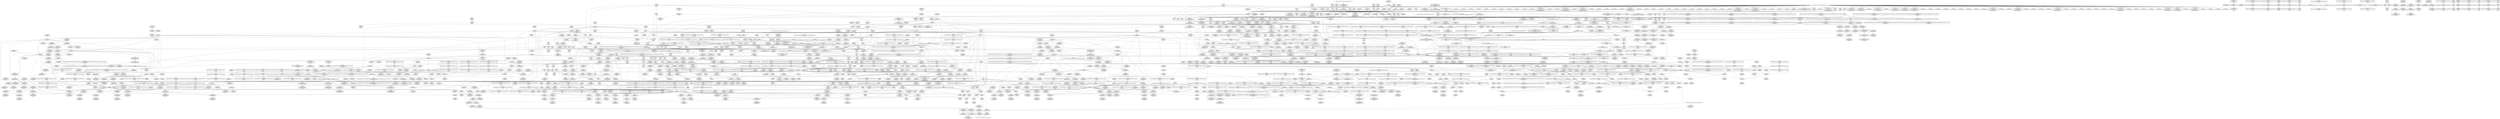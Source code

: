 digraph {
	CE0x424c4c0 [shape=record,shape=Mrecord,label="{CE0x424c4c0|i64*_getelementptr_inbounds_(_11_x_i64_,_11_x_i64_*___llvm_gcov_ctr132,_i64_0,_i64_1)|*Constant*}"]
	CE0x41fc240 [shape=record,shape=Mrecord,label="{CE0x41fc240|task_sid:do.body5|*SummSource*}"]
	CE0x418f7a0 [shape=record,shape=Mrecord,label="{CE0x418f7a0|i8_1|*Constant*|*SummSink*}"]
	CE0x41ce050 [shape=record,shape=Mrecord,label="{CE0x41ce050|selinux_shm_shmctl:tmp15|security/selinux/hooks.c,5365}"]
	CE0x4179220 [shape=record,shape=Mrecord,label="{CE0x4179220|_call_void___llvm_gcov_indirect_counter_increment(i32*___llvm_gcov_global_state_pred315,_i64**_getelementptr_inbounds_(_6_x_i64*_,_6_x_i64*_*___llvm_gcda_edge_table314,_i64_0,_i64_3)),_!dbg_!27721|security/selinux/hooks.c,5352|*SummSource*}"]
	CE0x418bdc0 [shape=record,shape=Mrecord,label="{CE0x418bdc0|get_current:tmp1|*SummSink*}"]
	CE0x41964c0 [shape=record,shape=Mrecord,label="{CE0x41964c0|GLOBAL:lockdep_rcu_suspicious|*Constant*|*SummSink*}"]
	CE0x429c000 [shape=record,shape=Mrecord,label="{CE0x429c000|i64_ptrtoint_(i8*_blockaddress(_rcu_lock_acquire,_%__here)_to_i64)|*Constant*|*SummSource*}"]
	CE0x41e8790 [shape=record,shape=Mrecord,label="{CE0x41e8790|%struct.task_struct*_(%struct.task_struct**)*_asm_movq_%gs:$_1:P_,$0_,_r,im,_dirflag_,_fpsr_,_flags_|*SummSource*}"]
	CE0x41a76d0 [shape=record,shape=Mrecord,label="{CE0x41a76d0|task_has_system:tmp2}"]
	CE0x41fe6a0 [shape=record,shape=Mrecord,label="{CE0x41fe6a0|_ret_void,_!dbg_!27735|include/linux/rcupdate.h,884|*SummSource*}"]
	CE0x41d0370 [shape=record,shape=Mrecord,label="{CE0x41d0370|80:_i32,_112:_i8*,_:_CRE_9,10_}"]
	CE0x41d23f0 [shape=record,shape=Mrecord,label="{CE0x41d23f0|i64*_getelementptr_inbounds_(_13_x_i64_,_13_x_i64_*___llvm_gcov_ctr126,_i64_0,_i64_1)|*Constant*|*SummSource*}"]
	CE0x4185ec0 [shape=record,shape=Mrecord,label="{CE0x4185ec0|i64_1|*Constant*|*SummSource*}"]
	CE0x41b2a30 [shape=record,shape=Mrecord,label="{CE0x41b2a30|GLOBAL:task_sid.__warned|Global_var:task_sid.__warned}"]
	CE0x41ac4d0 [shape=record,shape=Mrecord,label="{CE0x41ac4d0|_call_void_mcount()_#3|*SummSource*}"]
	CE0x41adff0 [shape=record,shape=Mrecord,label="{CE0x41adff0|i64*_getelementptr_inbounds_(_18_x_i64_,_18_x_i64_*___llvm_gcov_ctr313,_i64_0,_i64_11)|*Constant*|*SummSource*}"]
	CE0x423e9c0 [shape=record,shape=Mrecord,label="{CE0x423e9c0|current_sid:tmp17|security/selinux/hooks.c,218|*SummSource*}"]
	CE0x41f8960 [shape=record,shape=Mrecord,label="{CE0x41f8960|task_sid:tobool1|security/selinux/hooks.c,208|*SummSource*}"]
	CE0x42209b0 [shape=record,shape=Mrecord,label="{CE0x42209b0|i64*_getelementptr_inbounds_(_4_x_i64_,_4_x_i64_*___llvm_gcov_ctr130,_i64_0,_i64_1)|*Constant*|*SummSink*}"]
	CE0x429dcf0 [shape=record,shape=Mrecord,label="{CE0x429dcf0|i64*_getelementptr_inbounds_(_4_x_i64_,_4_x_i64_*___llvm_gcov_ctr128,_i64_0,_i64_0)|*Constant*}"]
	CE0x41f1b10 [shape=record,shape=Mrecord,label="{CE0x41f1b10|i64*_getelementptr_inbounds_(_2_x_i64_,_2_x_i64_*___llvm_gcov_ctr159,_i64_0,_i64_0)|*Constant*|*SummSink*}"]
	CE0x4233410 [shape=record,shape=Mrecord,label="{CE0x4233410|rcu_read_unlock:tmp15|include/linux/rcupdate.h,933|*SummSource*}"]
	CE0x41d2090 [shape=record,shape=Mrecord,label="{CE0x41d2090|i64*_getelementptr_inbounds_(_13_x_i64_,_13_x_i64_*___llvm_gcov_ctr126,_i64_0,_i64_1)|*Constant*}"]
	CE0x41f4090 [shape=record,shape=Mrecord,label="{CE0x41f4090|_call_void_asm_addl_$1,_%gs:$0_,_*m,ri,*m,_dirflag_,_fpsr_,_flags_(i32*___preempt_count,_i32_%val,_i32*___preempt_count)_#3,_!dbg_!27714,_!srcloc_!27717|./arch/x86/include/asm/preempt.h,72}"]
	CE0x420b310 [shape=record,shape=Mrecord,label="{CE0x420b310|_call_void_mcount()_#3|*SummSource*}"]
	CE0x4205540 [shape=record,shape=Mrecord,label="{CE0x4205540|%struct.common_audit_data*_null|*Constant*|*SummSource*}"]
	CE0x41b4740 [shape=record,shape=Mrecord,label="{CE0x41b4740|i64*_getelementptr_inbounds_(_18_x_i64_,_18_x_i64_*___llvm_gcov_ctr313,_i64_0,_i64_12)|*Constant*|*SummSource*}"]
	CE0x42ec1f0 [shape=record,shape=Mrecord,label="{CE0x42ec1f0|i64*_getelementptr_inbounds_(_4_x_i64_,_4_x_i64_*___llvm_gcov_ctr129,_i64_0,_i64_0)|*Constant*|*SummSink*}"]
	CE0x41cdeb0 [shape=record,shape=Mrecord,label="{CE0x41cdeb0|selinux_shm_shmctl:shm_perm|security/selinux/hooks.c,5365}"]
	CE0x41e0280 [shape=record,shape=Mrecord,label="{CE0x41e0280|rcu_read_unlock:do.body|*SummSource*}"]
	CE0x42af1f0 [shape=record,shape=Mrecord,label="{CE0x42af1f0|rcu_lock_acquire:tmp5|include/linux/rcupdate.h,418|*SummSink*}"]
	CE0x4248eb0 [shape=record,shape=Mrecord,label="{CE0x4248eb0|rcu_read_unlock:tmp6|include/linux/rcupdate.h,933}"]
	CE0x41b4280 [shape=record,shape=Mrecord,label="{CE0x41b4280|task_sid:do.end|*SummSource*}"]
	CE0x4252ad0 [shape=record,shape=Mrecord,label="{CE0x4252ad0|_ret_void,_!dbg_!27717|include/linux/rcupdate.h,419|*SummSource*}"]
	CE0x42a06b0 [shape=record,shape=Mrecord,label="{CE0x42a06b0|i64*_getelementptr_inbounds_(_2_x_i64_,_2_x_i64_*___llvm_gcov_ctr98,_i64_0,_i64_1)|*Constant*}"]
	CE0x42357c0 [shape=record,shape=Mrecord,label="{CE0x42357c0|__rcu_read_lock:tmp7|include/linux/rcupdate.h,240|*SummSource*}"]
	CE0x429ce70 [shape=record,shape=Mrecord,label="{CE0x429ce70|__rcu_read_unlock:tmp7|include/linux/rcupdate.h,245}"]
	CE0x42538e0 [shape=record,shape=Mrecord,label="{CE0x42538e0|rcu_read_lock:tobool|include/linux/rcupdate.h,882|*SummSource*}"]
	CE0x41b3710 [shape=record,shape=Mrecord,label="{CE0x41b3710|__llvm_gcov_indirect_counter_increment:counter|*SummSource*}"]
	CE0x418e4e0 [shape=record,shape=Mrecord,label="{CE0x418e4e0|_call_void___llvm_gcov_indirect_counter_increment(i32*___llvm_gcov_global_state_pred315,_i64**_getelementptr_inbounds_(_6_x_i64*_,_6_x_i64*_*___llvm_gcda_edge_table314,_i64_0,_i64_2)),_!dbg_!27718|security/selinux/hooks.c,5349|*SummSink*}"]
	CE0x422a8a0 [shape=record,shape=Mrecord,label="{CE0x422a8a0|i64*_getelementptr_inbounds_(_4_x_i64_,_4_x_i64_*___llvm_gcov_ctr134,_i64_0,_i64_0)|*Constant*|*SummSink*}"]
	CE0x42b3250 [shape=record,shape=Mrecord,label="{CE0x42b3250|i64*_getelementptr_inbounds_(_4_x_i64_,_4_x_i64_*___llvm_gcov_ctr129,_i64_0,_i64_3)|*Constant*}"]
	CE0x41dfcc0 [shape=record,shape=Mrecord,label="{CE0x41dfcc0|_call_void_asm_sideeffect_,_memory_,_dirflag_,_fpsr_,_flags_()_#3,_!dbg_!27714,_!srcloc_!27715|include/linux/rcupdate.h,239|*SummSink*}"]
	CE0x4198030 [shape=record,shape=Mrecord,label="{CE0x4198030|task_has_system:call|security/selinux/hooks.c,1592}"]
	CE0x424b960 [shape=record,shape=Mrecord,label="{CE0x424b960|i32_0|*Constant*}"]
	CE0x41ff740 [shape=record,shape=Mrecord,label="{CE0x41ff740|GLOBAL:rcu_read_lock|*Constant*}"]
	CE0x41e62c0 [shape=record,shape=Mrecord,label="{CE0x41e62c0|GLOBAL:get_current|*Constant*}"]
	CE0x419ebb0 [shape=record,shape=Mrecord,label="{CE0x419ebb0|_call_void_mcount()_#3}"]
	CE0x41f0da0 [shape=record,shape=Mrecord,label="{CE0x41f0da0|ipc_has_perm:ipc_id|security/selinux/hooks.c,5134}"]
	CE0x4245ab0 [shape=record,shape=Mrecord,label="{CE0x4245ab0|0:_i32,_4:_i32,_8:_i32,_12:_i32,_:_CMRE_4,8_|*MultipleSource*|security/selinux/hooks.c,218|security/selinux/hooks.c,218|security/selinux/hooks.c,220}"]
	CE0x41ffed0 [shape=record,shape=Mrecord,label="{CE0x41ffed0|task_sid:land.lhs.true2|*SummSource*}"]
	CE0x42b8af0 [shape=record,shape=Mrecord,label="{CE0x42b8af0|i64*_getelementptr_inbounds_(_4_x_i64_,_4_x_i64_*___llvm_gcov_ctr134,_i64_0,_i64_2)|*Constant*}"]
	CE0x4192080 [shape=record,shape=Mrecord,label="{CE0x4192080|task_has_system:tsk|Function::task_has_system&Arg::tsk::}"]
	CE0x4294d50 [shape=record,shape=Mrecord,label="{CE0x4294d50|GLOBAL:rcu_lock_release|*Constant*|*SummSink*}"]
	CE0x41dcef0 [shape=record,shape=Mrecord,label="{CE0x41dcef0|rcu_read_lock:tmp21|include/linux/rcupdate.h,884|*SummSink*}"]
	CE0x4212f80 [shape=record,shape=Mrecord,label="{CE0x4212f80|rcu_read_lock:tmp15|include/linux/rcupdate.h,882|*SummSource*}"]
	CE0x4174f70 [shape=record,shape=Mrecord,label="{CE0x4174f70|i32_-1|*Constant*|*SummSink*}"]
	CE0x42d3e90 [shape=record,shape=Mrecord,label="{CE0x42d3e90|i64*_getelementptr_inbounds_(_4_x_i64_,_4_x_i64_*___llvm_gcov_ctr135,_i64_0,_i64_1)|*Constant*|*SummSink*}"]
	CE0x424d330 [shape=record,shape=Mrecord,label="{CE0x424d330|rcu_read_unlock:tmp6|include/linux/rcupdate.h,933|*SummSink*}"]
	CE0x41ef940 [shape=record,shape=Mrecord,label="{CE0x41ef940|avc_has_perm:entry}"]
	CE0x424f4d0 [shape=record,shape=Mrecord,label="{CE0x424f4d0|rcu_read_lock:tmp8|include/linux/rcupdate.h,882|*SummSource*}"]
	CE0x4209650 [shape=record,shape=Mrecord,label="{CE0x4209650|task_sid:tmp2}"]
	CE0x41e0970 [shape=record,shape=Mrecord,label="{CE0x41e0970|rcu_lock_acquire:__here|*SummSource*}"]
	CE0x4197160 [shape=record,shape=Mrecord,label="{CE0x4197160|i8*_getelementptr_inbounds_(_41_x_i8_,_41_x_i8_*_.str44,_i32_0,_i32_0)|*Constant*|*SummSink*}"]
	CE0x422b880 [shape=record,shape=Mrecord,label="{CE0x422b880|task_sid:tmp22|security/selinux/hooks.c,208|*SummSource*}"]
	CE0x4203fb0 [shape=record,shape=Mrecord,label="{CE0x4203fb0|current_sid:tmp8|security/selinux/hooks.c,218|*SummSink*}"]
	CE0x429e100 [shape=record,shape=Mrecord,label="{CE0x429e100|__rcu_read_lock:tmp}"]
	CE0x42207f0 [shape=record,shape=Mrecord,label="{CE0x42207f0|i64*_getelementptr_inbounds_(_4_x_i64_,_4_x_i64_*___llvm_gcov_ctr130,_i64_0,_i64_1)|*Constant*|*SummSource*}"]
	CE0x41f7fd0 [shape=record,shape=Mrecord,label="{CE0x41f7fd0|0:_i8,_:_GCMR_task_sid.__warned_internal_global_i8_0,_section_.data.unlikely_,_align_1:_elem_0:default:}"]
	CE0x4239030 [shape=record,shape=Mrecord,label="{CE0x4239030|COLLAPSED:_GCMRE___llvm_gcov_ctr131_internal_global_2_x_i64_zeroinitializer:_elem_0:default:}"]
	CE0x4219190 [shape=record,shape=Mrecord,label="{CE0x4219190|__rcu_read_lock:tmp2|*SummSink*}"]
	CE0x41cda10 [shape=record,shape=Mrecord,label="{CE0x41cda10|selinux_shm_shmctl:tmp14|security/selinux/hooks.c,5365}"]
	CE0x41f1cd0 [shape=record,shape=Mrecord,label="{CE0x41f1cd0|task_has_system:tmp}"]
	CE0x4219840 [shape=record,shape=Mrecord,label="{CE0x4219840|_call_void___preempt_count_sub(i32_1)_#10,_!dbg_!27715|include/linux/rcupdate.h,244}"]
	CE0x421e350 [shape=record,shape=Mrecord,label="{CE0x421e350|GLOBAL:rcu_read_unlock.__warned|Global_var:rcu_read_unlock.__warned|*SummSource*}"]
	CE0x41f0260 [shape=record,shape=Mrecord,label="{CE0x41f0260|avc_has_perm:auditdata|Function::avc_has_perm&Arg::auditdata::}"]
	CE0x42a52e0 [shape=record,shape=Mrecord,label="{CE0x42a52e0|i64*_getelementptr_inbounds_(_4_x_i64_,_4_x_i64_*___llvm_gcov_ctr134,_i64_0,_i64_0)|*Constant*}"]
	CE0x424b060 [shape=record,shape=Mrecord,label="{CE0x424b060|GLOBAL:__rcu_read_lock|*Constant*|*SummSource*}"]
	CE0x429e680 [shape=record,shape=Mrecord,label="{CE0x429e680|rcu_lock_release:tmp5|include/linux/rcupdate.h,423}"]
	CE0x42b79e0 [shape=record,shape=Mrecord,label="{CE0x42b79e0|i64*_getelementptr_inbounds_(_4_x_i64_,_4_x_i64_*___llvm_gcov_ctr135,_i64_0,_i64_3)|*Constant*|*SummSource*}"]
	CE0x4185d10 [shape=record,shape=Mrecord,label="{CE0x4185d10|get_current:tmp2|*SummSource*}"]
	CE0x418d3b0 [shape=record,shape=Mrecord,label="{CE0x418d3b0|i64*_getelementptr_inbounds_(_18_x_i64_,_18_x_i64_*___llvm_gcov_ctr313,_i64_0,_i64_12)|*Constant*}"]
	CE0x41e3310 [shape=record,shape=Mrecord,label="{CE0x41e3310|rcu_lock_release:indirectgoto|*SummSource*}"]
	CE0x4192010 [shape=record,shape=Mrecord,label="{CE0x4192010|task_has_system:entry|*SummSink*}"]
	CE0x4218a00 [shape=record,shape=Mrecord,label="{CE0x4218a00|_ret_void,_!dbg_!27719|./arch/x86/include/asm/preempt.h,73}"]
	CE0x41e9510 [shape=record,shape=Mrecord,label="{CE0x41e9510|ipc_has_perm:ipc_id|security/selinux/hooks.c,5134|*SummSink*}"]
	CE0x4199180 [shape=record,shape=Mrecord,label="{CE0x4199180|selinux_shm_shmctl:return|*SummSink*}"]
	CE0x418af90 [shape=record,shape=Mrecord,label="{CE0x418af90|selinux_shm_shmctl:sw.epilog}"]
	CE0x41d59b0 [shape=record,shape=Mrecord,label="{CE0x41d59b0|80:_i32,_112:_i8*,_:_CRE_80,84_|*MultipleSource*|Function::selinux_shm_shmctl&Arg::shp::|security/selinux/hooks.c,5365}"]
	CE0x41f45a0 [shape=record,shape=Mrecord,label="{CE0x41f45a0|task_sid:tmp8|security/selinux/hooks.c,208|*SummSink*}"]
	CE0x41b4a70 [shape=record,shape=Mrecord,label="{CE0x41b4a70|_call_void___llvm_gcov_indirect_counter_increment(i32*___llvm_gcov_global_state_pred315,_i64**_getelementptr_inbounds_(_6_x_i64*_,_6_x_i64*_*___llvm_gcda_edge_table314,_i64_0,_i64_4)),_!dbg_!27723|security/selinux/hooks.c,5356}"]
	CE0x4185fa0 [shape=record,shape=Mrecord,label="{CE0x4185fa0|i64_1|*Constant*|*SummSink*}"]
	CE0x419d2f0 [shape=record,shape=Mrecord,label="{CE0x419d2f0|task_has_system:tmp1|*SummSink*}"]
	CE0x4240620 [shape=record,shape=Mrecord,label="{CE0x4240620|current_sid:call4|security/selinux/hooks.c,218|*SummSource*}"]
	CE0x4244760 [shape=record,shape=Mrecord,label="{CE0x4244760|current_sid:tmp22|security/selinux/hooks.c,218|*SummSource*}"]
	CE0x42ec4a0 [shape=record,shape=Mrecord,label="{CE0x42ec4a0|_call_void_mcount()_#3}"]
	CE0x419c1f0 [shape=record,shape=Mrecord,label="{CE0x419c1f0|i32_14|*Constant*|*SummSource*}"]
	CE0x420d2d0 [shape=record,shape=Mrecord,label="{CE0x420d2d0|task_sid:tobool4|security/selinux/hooks.c,208|*SummSink*}"]
	CE0x418a730 [shape=record,shape=Mrecord,label="{CE0x418a730|_call_void___llvm_gcov_indirect_counter_increment(i32*___llvm_gcov_global_state_pred315,_i64**_getelementptr_inbounds_(_6_x_i64*_,_6_x_i64*_*___llvm_gcda_edge_table314,_i64_0,_i64_1)),_!dbg_!27714|security/selinux/hooks.c,5346|*SummSource*}"]
	CE0x4239830 [shape=record,shape=Mrecord,label="{CE0x4239830|rcu_read_lock:tmp1}"]
	CE0x4234800 [shape=record,shape=Mrecord,label="{CE0x4234800|current_sid:tmp14|security/selinux/hooks.c,218|*SummSource*}"]
	CE0x41dde10 [shape=record,shape=Mrecord,label="{CE0x41dde10|i64*_getelementptr_inbounds_(_2_x_i64_,_2_x_i64_*___llvm_gcov_ctr131,_i64_0,_i64_0)|*Constant*}"]
	CE0x424ecf0 [shape=record,shape=Mrecord,label="{CE0x424ecf0|GLOBAL:rcu_read_lock.__warned|Global_var:rcu_read_lock.__warned|*SummSink*}"]
	CE0x42ad8e0 [shape=record,shape=Mrecord,label="{CE0x42ad8e0|rcu_lock_acquire:tmp5|include/linux/rcupdate.h,418|*SummSource*}"]
	CE0x42315c0 [shape=record,shape=Mrecord,label="{CE0x42315c0|_ret_void,_!dbg_!27735|include/linux/rcupdate.h,938}"]
	CE0x41e5810 [shape=record,shape=Mrecord,label="{CE0x41e5810|rcu_read_unlock:tmp20|include/linux/rcupdate.h,933|*SummSource*}"]
	CE0x418b2b0 [shape=record,shape=Mrecord,label="{CE0x418b2b0|GLOBAL:task_has_system|*Constant*|*SummSource*}"]
	CE0x41d34e0 [shape=record,shape=Mrecord,label="{CE0x41d34e0|80:_i32,_112:_i8*,_:_CRE_43,44_}"]
	CE0x4187500 [shape=record,shape=Mrecord,label="{CE0x4187500|i64*_getelementptr_inbounds_(_18_x_i64_,_18_x_i64_*___llvm_gcov_ctr313,_i64_0,_i64_10)|*Constant*|*SummSource*}"]
	CE0x41aaf20 [shape=record,shape=Mrecord,label="{CE0x41aaf20|current_sid:tmp5|security/selinux/hooks.c,218|*SummSink*}"]
	CE0x41aef40 [shape=record,shape=Mrecord,label="{CE0x41aef40|i64**_getelementptr_inbounds_(_6_x_i64*_,_6_x_i64*_*___llvm_gcda_edge_table314,_i64_0,_i64_4)|*Constant*|*SummSource*}"]
	CE0x418d540 [shape=record,shape=Mrecord,label="{CE0x418d540|selinux_shm_shmctl:tmp6|security/selinux/hooks.c,5352}"]
	CE0x41f81a0 [shape=record,shape=Mrecord,label="{CE0x41f81a0|task_sid:tobool1|security/selinux/hooks.c,208}"]
	CE0x42488a0 [shape=record,shape=Mrecord,label="{CE0x42488a0|rcu_read_lock:do.end}"]
	CE0x41d2a20 [shape=record,shape=Mrecord,label="{CE0x41d2a20|_call_void_mcount()_#3}"]
	CE0x41f3b50 [shape=record,shape=Mrecord,label="{CE0x41f3b50|task_sid:tmp21|security/selinux/hooks.c,208|*SummSink*}"]
	CE0x42ac3e0 [shape=record,shape=Mrecord,label="{CE0x42ac3e0|rcu_lock_release:tmp7}"]
	CE0x4249e80 [shape=record,shape=Mrecord,label="{CE0x4249e80|GLOBAL:__preempt_count_add|*Constant*|*SummSource*}"]
	CE0x41eec20 [shape=record,shape=Mrecord,label="{CE0x41eec20|ipc_has_perm:sclass|security/selinux/hooks.c,5136|*SummSource*}"]
	CE0x42ec9c0 [shape=record,shape=Mrecord,label="{CE0x42ec9c0|__preempt_count_sub:tmp3}"]
	CE0x41ec690 [shape=record,shape=Mrecord,label="{CE0x41ec690|ipc_has_perm:tmp|*SummSource*}"]
	CE0x429a720 [shape=record,shape=Mrecord,label="{CE0x429a720|rcu_lock_acquire:tmp3}"]
	CE0x4175080 [shape=record,shape=Mrecord,label="{CE0x4175080|__llvm_gcov_indirect_counter_increment:tmp1}"]
	CE0x429fae0 [shape=record,shape=Mrecord,label="{CE0x429fae0|i64*_getelementptr_inbounds_(_4_x_i64_,_4_x_i64_*___llvm_gcov_ctr133,_i64_0,_i64_3)|*Constant*}"]
	CE0x419aeb0 [shape=record,shape=Mrecord,label="{CE0x419aeb0|i32_2|*Constant*|*SummSink*}"]
	CE0x4203e10 [shape=record,shape=Mrecord,label="{CE0x4203e10|current_sid:tobool1|security/selinux/hooks.c,218}"]
	CE0x419dfc0 [shape=record,shape=Mrecord,label="{CE0x419dfc0|task_has_system:bb|*SummSink*}"]
	"CONST[source:0(mediator),value:0(static)][purpose:{operation}]"
	CE0x42182f0 [shape=record,shape=Mrecord,label="{CE0x42182f0|__rcu_read_unlock:tmp5|include/linux/rcupdate.h,244|*SummSink*}"]
	CE0x42178c0 [shape=record,shape=Mrecord,label="{CE0x42178c0|_call_void_mcount()_#3|*SummSink*}"]
	CE0x420a4f0 [shape=record,shape=Mrecord,label="{CE0x420a4f0|current_sid:tmp9|security/selinux/hooks.c,218|*SummSink*}"]
	CE0x420a330 [shape=record,shape=Mrecord,label="{CE0x420a330|current_sid:tmp10|security/selinux/hooks.c,218}"]
	CE0x4219710 [shape=record,shape=Mrecord,label="{CE0x4219710|_call_void_asm_sideeffect_,_memory_,_dirflag_,_fpsr_,_flags_()_#3,_!dbg_!27711,_!srcloc_!27714|include/linux/rcupdate.h,244|*SummSink*}"]
	CE0x4247090 [shape=record,shape=Mrecord,label="{CE0x4247090|rcu_read_lock:bb}"]
	CE0x429f640 [shape=record,shape=Mrecord,label="{CE0x429f640|GLOBAL:lock_release|*Constant*|*SummSink*}"]
	CE0x4229580 [shape=record,shape=Mrecord,label="{CE0x4229580|rcu_lock_release:tmp7|*SummSource*}"]
	CE0x41d0a90 [shape=record,shape=Mrecord,label="{CE0x41d0a90|80:_i32,_112:_i8*,_:_CRE_15,16_}"]
	CE0x42345e0 [shape=record,shape=Mrecord,label="{CE0x42345e0|current_sid:tmp14|security/selinux/hooks.c,218}"]
	CE0x41cdcd0 [shape=record,shape=Mrecord,label="{CE0x41cdcd0|i64*_getelementptr_inbounds_(_18_x_i64_,_18_x_i64_*___llvm_gcov_ctr313,_i64_0,_i64_16)|*Constant*|*SummSink*}"]
	CE0x42b8e00 [shape=record,shape=Mrecord,label="{CE0x42b8e00|_call_void_mcount()_#3|*SummSource*}"]
	CE0x4175760 [shape=record,shape=Mrecord,label="{CE0x4175760|GLOBAL:get_current|*Constant*|*SummSource*}"]
	CE0x4296190 [shape=record,shape=Mrecord,label="{CE0x4296190|GLOBAL:__rcu_read_unlock|*Constant*|*SummSink*}"]
	CE0x421ffc0 [shape=record,shape=Mrecord,label="{CE0x421ffc0|rcu_read_unlock:tmp13|include/linux/rcupdate.h,933|*SummSource*}"]
	CE0x41b11f0 [shape=record,shape=Mrecord,label="{CE0x41b11f0|i64_3|*Constant*}"]
	CE0x41feaf0 [shape=record,shape=Mrecord,label="{CE0x41feaf0|i32_0|*Constant*}"]
	CE0x41ee6d0 [shape=record,shape=Mrecord,label="{CE0x41ee6d0|ipc_has_perm:u|security/selinux/hooks.c,5134}"]
	CE0x42293b0 [shape=record,shape=Mrecord,label="{CE0x42293b0|i64*_getelementptr_inbounds_(_4_x_i64_,_4_x_i64_*___llvm_gcov_ctr133,_i64_0,_i64_3)|*Constant*|*SummSink*}"]
	CE0x4253d60 [shape=record,shape=Mrecord,label="{CE0x4253d60|rcu_read_unlock:tmp5|include/linux/rcupdate.h,933}"]
	CE0x4190930 [shape=record,shape=Mrecord,label="{CE0x4190930|__llvm_gcov_indirect_counter_increment:tmp3}"]
	CE0x41eda60 [shape=record,shape=Mrecord,label="{CE0x41eda60|current_sid:entry}"]
	CE0x41e88e0 [shape=record,shape=Mrecord,label="{CE0x41e88e0|i64_2|*Constant*|*SummSource*}"]
	CE0x41e9ac0 [shape=record,shape=Mrecord,label="{CE0x41e9ac0|ipc_has_perm:sid1|security/selinux/hooks.c,5136|*SummSink*}"]
	CE0x5c8d2c0 [shape=record,shape=Mrecord,label="{CE0x5c8d2c0|i32_12|*Constant*|*SummSource*}"]
	CE0x41f1d40 [shape=record,shape=Mrecord,label="{CE0x41f1d40|COLLAPSED:_GCMRE___llvm_gcov_ctr159_internal_global_2_x_i64_zeroinitializer:_elem_0:default:}"]
	CE0x41e3890 [shape=record,shape=Mrecord,label="{CE0x41e3890|i64*_getelementptr_inbounds_(_11_x_i64_,_11_x_i64_*___llvm_gcov_ctr132,_i64_0,_i64_8)|*Constant*|*SummSink*}"]
	CE0x42a0b70 [shape=record,shape=Mrecord,label="{CE0x42a0b70|rcu_lock_release:__here|*SummSource*}"]
	CE0x4209730 [shape=record,shape=Mrecord,label="{CE0x4209730|task_sid:tmp2|*SummSink*}"]
	CE0x4234c20 [shape=record,shape=Mrecord,label="{CE0x4234c20|rcu_read_lock:tmp4|include/linux/rcupdate.h,882}"]
	CE0x5c8d250 [shape=record,shape=Mrecord,label="{CE0x5c8d250|i32_12|*Constant*|*SummSink*}"]
	CE0x41aa2a0 [shape=record,shape=Mrecord,label="{CE0x41aa2a0|cred_sid:tmp3|*SummSource*}"]
	CE0x4183a60 [shape=record,shape=Mrecord,label="{CE0x4183a60|selinux_shm_shmctl:tmp1|*SummSource*}"]
	CE0x41b0ff0 [shape=record,shape=Mrecord,label="{CE0x41b0ff0|task_sid:tobool|security/selinux/hooks.c,208|*SummSource*}"]
	CE0x41d0700 [shape=record,shape=Mrecord,label="{CE0x41d0700|80:_i32,_112:_i8*,_:_CRE_12,13_}"]
	CE0x4196130 [shape=record,shape=Mrecord,label="{CE0x4196130|i32_68|*Constant*}"]
	CE0x41954e0 [shape=record,shape=Mrecord,label="{CE0x41954e0|i32_8|*Constant*}"]
	CE0x41d1710 [shape=record,shape=Mrecord,label="{CE0x41d1710|80:_i32,_112:_i8*,_:_CRE_32,33_}"]
	CE0x423dfb0 [shape=record,shape=Mrecord,label="{CE0x423dfb0|rcu_read_lock:tmp2|*SummSink*}"]
	CE0x4193800 [shape=record,shape=Mrecord,label="{CE0x4193800|selinux_shm_shmctl:tmp7|security/selinux/hooks.c,5352|*SummSink*}"]
	CE0x41d1aa0 [shape=record,shape=Mrecord,label="{CE0x41d1aa0|80:_i32,_112:_i8*,_:_CRE_35,36_}"]
	CE0x42031a0 [shape=record,shape=Mrecord,label="{CE0x42031a0|i16_3|*Constant*|*SummSource*}"]
	CE0x422e570 [shape=record,shape=Mrecord,label="{CE0x422e570|i64*_getelementptr_inbounds_(_13_x_i64_,_13_x_i64_*___llvm_gcov_ctr126,_i64_0,_i64_12)|*Constant*}"]
	CE0x420aa20 [shape=record,shape=Mrecord,label="{CE0x420aa20|i64*_getelementptr_inbounds_(_2_x_i64_,_2_x_i64_*___llvm_gcov_ctr131,_i64_0,_i64_1)|*Constant*|*SummSink*}"]
	CE0x41e7360 [shape=record,shape=Mrecord,label="{CE0x41e7360|current_sid:tmp21|security/selinux/hooks.c,218|*SummSource*}"]
	CE0x41d3150 [shape=record,shape=Mrecord,label="{CE0x41d3150|80:_i32,_112:_i8*,_:_CRE_40,41_}"]
	CE0x41b22d0 [shape=record,shape=Mrecord,label="{CE0x41b22d0|task_sid:tmp15|security/selinux/hooks.c,208}"]
	CE0x41fe9f0 [shape=record,shape=Mrecord,label="{CE0x41fe9f0|current_sid:call|security/selinux/hooks.c,218|*SummSink*}"]
	CE0x4179de0 [shape=record,shape=Mrecord,label="{CE0x4179de0|selinux_shm_shmctl:sw.bb3|*SummSink*}"]
	CE0x41ef4d0 [shape=record,shape=Mrecord,label="{CE0x41ef4d0|ipc_has_perm:call2|security/selinux/hooks.c,5136|*SummSource*}"]
	CE0x41d1380 [shape=record,shape=Mrecord,label="{CE0x41d1380|80:_i32,_112:_i8*,_:_CRE_29,30_}"]
	CE0x41a7f70 [shape=record,shape=Mrecord,label="{CE0x41a7f70|i64**_getelementptr_inbounds_(_6_x_i64*_,_6_x_i64*_*___llvm_gcda_edge_table314,_i64_0,_i64_5)|*Constant*|*SummSource*}"]
	CE0x41fc5c0 [shape=record,shape=Mrecord,label="{CE0x41fc5c0|GLOBAL:__llvm_gcov_ctr127|Global_var:__llvm_gcov_ctr127|*SummSink*}"]
	CE0x42c3320 [shape=record,shape=Mrecord,label="{CE0x42c3320|_ret_void,_!dbg_!27720|./arch/x86/include/asm/preempt.h,78|*SummSource*}"]
	CE0x42a9aa0 [shape=record,shape=Mrecord,label="{CE0x42a9aa0|__rcu_read_unlock:tmp1|*SummSource*}"]
	CE0x41f0720 [shape=record,shape=Mrecord,label="{CE0x41f0720|task_sid:if.then}"]
	CE0x41cd090 [shape=record,shape=Mrecord,label="{CE0x41cd090|i32_512|*Constant*|*SummSource*}"]
	CE0x422a9a0 [shape=record,shape=Mrecord,label="{CE0x422a9a0|__preempt_count_add:tmp}"]
	CE0x42bc690 [shape=record,shape=Mrecord,label="{CE0x42bc690|__rcu_read_unlock:tmp6|include/linux/rcupdate.h,245|*SummSink*}"]
	CE0x41db740 [shape=record,shape=Mrecord,label="{CE0x41db740|__llvm_gcov_indirect_counter_increment:bb4}"]
	CE0x41acaf0 [shape=record,shape=Mrecord,label="{CE0x41acaf0|current_sid:call|security/selinux/hooks.c,218}"]
	CE0x42ae440 [shape=record,shape=Mrecord,label="{CE0x42ae440|rcu_lock_release:tmp|*SummSource*}"]
	CE0x42310c0 [shape=record,shape=Mrecord,label="{CE0x42310c0|GLOBAL:rcu_read_unlock|*Constant*|*SummSource*}"]
	CE0x42d13f0 [shape=record,shape=Mrecord,label="{CE0x42d13f0|__preempt_count_add:bb|*SummSink*}"]
	CE0x41dfa00 [shape=record,shape=Mrecord,label="{CE0x41dfa00|rcu_read_unlock:tobool|include/linux/rcupdate.h,933|*SummSink*}"]
	CE0x41ade60 [shape=record,shape=Mrecord,label="{CE0x41ade60|selinux_shm_shmctl:tmp4|security/selinux/hooks.c,5349}"]
	CE0x4299bd0 [shape=record,shape=Mrecord,label="{CE0x4299bd0|_call_void_mcount()_#3}"]
	CE0x42096c0 [shape=record,shape=Mrecord,label="{CE0x42096c0|task_sid:tmp2|*SummSource*}"]
	CE0x422afa0 [shape=record,shape=Mrecord,label="{CE0x422afa0|i64*_getelementptr_inbounds_(_4_x_i64_,_4_x_i64_*___llvm_gcov_ctr134,_i64_0,_i64_2)|*Constant*|*SummSink*}"]
	CE0x420ba40 [shape=record,shape=Mrecord,label="{CE0x420ba40|task_sid:do.body}"]
	CE0x41e13c0 [shape=record,shape=Mrecord,label="{CE0x41e13c0|__rcu_read_lock:tmp6|include/linux/rcupdate.h,240|*SummSink*}"]
	CE0x418b530 [shape=record,shape=Mrecord,label="{CE0x418b530|task_has_system:entry|*SummSource*}"]
	CE0x41e8950 [shape=record,shape=Mrecord,label="{CE0x41e8950|task_sid:tmp8|security/selinux/hooks.c,208}"]
	CE0x4185820 [shape=record,shape=Mrecord,label="{CE0x4185820|ipc_has_perm:tmp2}"]
	CE0x42bf8a0 [shape=record,shape=Mrecord,label="{CE0x42bf8a0|__preempt_count_sub:tmp1|*SummSource*}"]
	CE0x4206870 [shape=record,shape=Mrecord,label="{CE0x4206870|ipc_has_perm:security|security/selinux/hooks.c,5131|*SummSink*}"]
	CE0x4185d80 [shape=record,shape=Mrecord,label="{CE0x4185d80|get_current:tmp2|*SummSink*}"]
	CE0x41e0370 [shape=record,shape=Mrecord,label="{CE0x41e0370|rcu_read_unlock:do.body|*SummSink*}"]
	CE0x418ed40 [shape=record,shape=Mrecord,label="{CE0x418ed40|selinux_shm_shmctl:tmp2|security/selinux/hooks.c,5346|*SummSource*}"]
	CE0x424b400 [shape=record,shape=Mrecord,label="{CE0x424b400|_call_void_rcu_lock_acquire(%struct.lockdep_map*_rcu_lock_map)_#10,_!dbg_!27711|include/linux/rcupdate.h,881}"]
	CE0x41dbff0 [shape=record,shape=Mrecord,label="{CE0x41dbff0|rcu_read_lock:tmp19|include/linux/rcupdate.h,882|*SummSink*}"]
	CE0x42b7a50 [shape=record,shape=Mrecord,label="{CE0x42b7a50|i64*_getelementptr_inbounds_(_4_x_i64_,_4_x_i64_*___llvm_gcov_ctr135,_i64_0,_i64_3)|*Constant*|*SummSink*}"]
	CE0x4190800 [shape=record,shape=Mrecord,label="{CE0x4190800|__llvm_gcov_indirect_counter_increment:tmp5}"]
	CE0x41b0450 [shape=record,shape=Mrecord,label="{CE0x41b0450|selinux_shm_shmctl:tmp9|security/selinux/hooks.c,5356|*SummSource*}"]
	CE0x41ddb20 [shape=record,shape=Mrecord,label="{CE0x41ddb20|cred_sid:bb|*SummSource*}"]
	CE0x41d5620 [shape=record,shape=Mrecord,label="{CE0x41d5620|80:_i32,_112:_i8*,_:_CRE_71,72_}"]
	CE0x424fa80 [shape=record,shape=Mrecord,label="{CE0x424fa80|rcu_read_lock:tobool1|include/linux/rcupdate.h,882|*SummSink*}"]
	CE0x420b0d0 [shape=record,shape=Mrecord,label="{CE0x420b0d0|current_sid:tmp10|security/selinux/hooks.c,218|*SummSource*}"]
	CE0x41d3d30 [shape=record,shape=Mrecord,label="{CE0x41d3d30|80:_i32,_112:_i8*,_:_CRE_50,51_}"]
	CE0x41f9ea0 [shape=record,shape=Mrecord,label="{CE0x41f9ea0|GLOBAL:rcu_lock_acquire|*Constant*|*SummSink*}"]
	"CONST[source:0(mediator),value:2(dynamic)][purpose:{object}]"
	CE0x4209ed0 [shape=record,shape=Mrecord,label="{CE0x4209ed0|task_sid:tmp13|security/selinux/hooks.c,208}"]
	CE0x417b7e0 [shape=record,shape=Mrecord,label="{CE0x417b7e0|selinux_shm_shmctl:sw.epilog|*SummSink*}"]
	CE0x41ccfc0 [shape=record,shape=Mrecord,label="{CE0x41ccfc0|i32_512|*Constant*}"]
	CE0x429da30 [shape=record,shape=Mrecord,label="{CE0x429da30|__rcu_read_lock:do.body|*SummSink*}"]
	CE0x422daf0 [shape=record,shape=Mrecord,label="{CE0x422daf0|__rcu_read_lock:tmp4|include/linux/rcupdate.h,239}"]
	CE0x41e6cc0 [shape=record,shape=Mrecord,label="{CE0x41e6cc0|current_sid:cred|security/selinux/hooks.c,218}"]
	CE0x4232f90 [shape=record,shape=Mrecord,label="{CE0x4232f90|rcu_read_unlock:tmp14|include/linux/rcupdate.h,933|*SummSink*}"]
	CE0x42ad1f0 [shape=record,shape=Mrecord,label="{CE0x42ad1f0|rcu_lock_release:tmp2}"]
	CE0x421ec40 [shape=record,shape=Mrecord,label="{CE0x421ec40|GLOBAL:rcu_read_unlock.__warned|Global_var:rcu_read_unlock.__warned}"]
	CE0x42c2e50 [shape=record,shape=Mrecord,label="{CE0x42c2e50|__preempt_count_sub:do.end}"]
	CE0x41d3280 [shape=record,shape=Mrecord,label="{CE0x41d3280|80:_i32,_112:_i8*,_:_CRE_41,42_}"]
	CE0x42b8540 [shape=record,shape=Mrecord,label="{CE0x42b8540|rcu_lock_acquire:tmp|*SummSource*}"]
	CE0x41b2080 [shape=record,shape=Mrecord,label="{CE0x41b2080|i64_6|*Constant*}"]
	CE0x41fb320 [shape=record,shape=Mrecord,label="{CE0x41fb320|task_sid:tmp15|security/selinux/hooks.c,208|*SummSink*}"]
	CE0x422ab80 [shape=record,shape=Mrecord,label="{CE0x422ab80|COLLAPSED:_GCMRE___llvm_gcov_ctr129_internal_global_4_x_i64_zeroinitializer:_elem_0:default:}"]
	CE0x42159e0 [shape=record,shape=Mrecord,label="{CE0x42159e0|i8*_getelementptr_inbounds_(_42_x_i8_,_42_x_i8_*_.str46,_i32_0,_i32_0)|*Constant*|*SummSink*}"]
	CE0x42398a0 [shape=record,shape=Mrecord,label="{CE0x42398a0|rcu_read_lock:tmp1|*SummSource*}"]
	CE0x423bd20 [shape=record,shape=Mrecord,label="{CE0x423bd20|i8_1|*Constant*}"]
	CE0x42126d0 [shape=record,shape=Mrecord,label="{CE0x42126d0|rcu_read_lock:tmp13|include/linux/rcupdate.h,882|*SummSink*}"]
	CE0x419c9b0 [shape=record,shape=Mrecord,label="{CE0x419c9b0|__llvm_gcov_indirect_counter_increment:counters|Function::__llvm_gcov_indirect_counter_increment&Arg::counters::|*SummSink*}"]
	CE0x42df620 [shape=record,shape=Mrecord,label="{CE0x42df620|__preempt_count_sub:tmp5|./arch/x86/include/asm/preempt.h,77}"]
	CE0x41765c0 [shape=record,shape=Mrecord,label="{CE0x41765c0|get_current:tmp4|./arch/x86/include/asm/current.h,14|*SummSink*}"]
	CE0x41d9c00 [shape=record,shape=Mrecord,label="{CE0x41d9c00|GLOBAL:ipc_has_perm|*Constant*|*SummSource*}"]
	CE0x421c270 [shape=record,shape=Mrecord,label="{CE0x421c270|GLOBAL:__preempt_count_sub|*Constant*|*SummSink*}"]
	CE0x421d1b0 [shape=record,shape=Mrecord,label="{CE0x421d1b0|rcu_read_unlock:bb}"]
	CE0x41e7d00 [shape=record,shape=Mrecord,label="{CE0x41e7d00|current_sid:security|security/selinux/hooks.c,218|*SummSink*}"]
	CE0x4248af0 [shape=record,shape=Mrecord,label="{CE0x4248af0|rcu_read_lock:do.end|*SummSink*}"]
	CE0x4195680 [shape=record,shape=Mrecord,label="{CE0x4195680|selinux_shm_shmctl:tmp13|security/selinux/hooks.c,5362}"]
	CE0x421a040 [shape=record,shape=Mrecord,label="{CE0x421a040|i64*_getelementptr_inbounds_(_4_x_i64_,_4_x_i64_*___llvm_gcov_ctr130,_i64_0,_i64_0)|*Constant*|*SummSource*}"]
	CE0x419a020 [shape=record,shape=Mrecord,label="{CE0x419a020|80:_i32,_112:_i8*,_:_CRE_25,26_}"]
	CE0x424f280 [shape=record,shape=Mrecord,label="{CE0x424f280|0:_i8,_:_GCMR_rcu_read_lock.__warned_internal_global_i8_0,_section_.data.unlikely_,_align_1:_elem_0:default:}"]
	CE0x41d0bc0 [shape=record,shape=Mrecord,label="{CE0x41d0bc0|80:_i32,_112:_i8*,_:_CRE_16,17_}"]
	CE0x41ae310 [shape=record,shape=Mrecord,label="{CE0x41ae310|selinux_shm_shmctl:tmp5|security/selinux/hooks.c,5349|*SummSource*}"]
	CE0x4296660 [shape=record,shape=Mrecord,label="{CE0x4296660|get_current:bb}"]
	CE0x4299ed0 [shape=record,shape=Mrecord,label="{CE0x4299ed0|_call_void_mcount()_#3|*SummSink*}"]
	CE0x4197730 [shape=record,shape=Mrecord,label="{CE0x4197730|i64*_getelementptr_inbounds_(_18_x_i64_,_18_x_i64_*___llvm_gcov_ctr313,_i64_0,_i64_11)|*Constant*|*SummSink*}"]
	CE0x4251770 [shape=record,shape=Mrecord,label="{CE0x4251770|rcu_read_lock:call3|include/linux/rcupdate.h,882|*SummSource*}"]
	CE0x424a920 [shape=record,shape=Mrecord,label="{CE0x424a920|rcu_read_lock:bb|*SummSink*}"]
	CE0x42518f0 [shape=record,shape=Mrecord,label="{CE0x42518f0|rcu_read_lock:call3|include/linux/rcupdate.h,882|*SummSink*}"]
	CE0x41e8020 [shape=record,shape=Mrecord,label="{CE0x41e8020|current_sid:security|security/selinux/hooks.c,218|*SummSource*}"]
	CE0x41ecd30 [shape=record,shape=Mrecord,label="{CE0x41ecd30|ipc_has_perm:ad|security/selinux/hooks.c, 5128}"]
	CE0x41d9380 [shape=record,shape=Mrecord,label="{CE0x41d9380|i64*_getelementptr_inbounds_(_18_x_i64_,_18_x_i64_*___llvm_gcov_ctr313,_i64_0,_i64_17)|*Constant*|*SummSource*}"]
	CE0x424c050 [shape=record,shape=Mrecord,label="{CE0x424c050|__rcu_read_lock:tmp|*SummSink*}"]
	CE0x4236be0 [shape=record,shape=Mrecord,label="{CE0x4236be0|current_sid:do.body|*SummSource*}"]
	CE0x41dce80 [shape=record,shape=Mrecord,label="{CE0x41dce80|i64*_getelementptr_inbounds_(_11_x_i64_,_11_x_i64_*___llvm_gcov_ctr127,_i64_0,_i64_10)|*Constant*|*SummSink*}"]
	CE0x4236870 [shape=record,shape=Mrecord,label="{CE0x4236870|current_sid:do.end|*SummSource*}"]
	CE0x41e77c0 [shape=record,shape=Mrecord,label="{CE0x41e77c0|i32_22|*Constant*|*SummSource*}"]
	CE0x4176220 [shape=record,shape=Mrecord,label="{CE0x4176220|ipc_has_perm:tmp1|*SummSource*}"]
	CE0x42a15e0 [shape=record,shape=Mrecord,label="{CE0x42a15e0|i64_1|*Constant*}"]
	CE0x42001a0 [shape=record,shape=Mrecord,label="{CE0x42001a0|i64*_getelementptr_inbounds_(_11_x_i64_,_11_x_i64_*___llvm_gcov_ctr127,_i64_0,_i64_1)|*Constant*|*SummSource*}"]
	CE0x4233100 [shape=record,shape=Mrecord,label="{CE0x4233100|rcu_read_unlock:tmp15|include/linux/rcupdate.h,933}"]
	CE0x4186f10 [shape=record,shape=Mrecord,label="{CE0x4186f10|__llvm_gcov_indirect_counter_increment:pred}"]
	CE0x421c3b0 [shape=record,shape=Mrecord,label="{CE0x421c3b0|__preempt_count_sub:entry|*SummSource*}"]
	CE0x423c220 [shape=record,shape=Mrecord,label="{CE0x423c220|i32_218|*Constant*|*SummSource*}"]
	CE0x41fa6e0 [shape=record,shape=Mrecord,label="{CE0x41fa6e0|current_sid:if.end|*SummSource*}"]
	CE0x4237d70 [shape=record,shape=Mrecord,label="{CE0x4237d70|current_sid:do.end}"]
	CE0x42b38f0 [shape=record,shape=Mrecord,label="{CE0x42b38f0|__rcu_read_unlock:tmp5|include/linux/rcupdate.h,244}"]
	CE0x41b0d60 [shape=record,shape=Mrecord,label="{CE0x41b0d60|i64*_getelementptr_inbounds_(_2_x_i64_,_2_x_i64_*___llvm_gcov_ctr294,_i64_0,_i64_1)|*Constant*|*SummSource*}"]
	CE0x4239bc0 [shape=record,shape=Mrecord,label="{CE0x4239bc0|current_sid:tmp12|security/selinux/hooks.c,218|*SummSource*}"]
	CE0x4179ea0 [shape=record,shape=Mrecord,label="{CE0x4179ea0|selinux_shm_shmctl:tmp}"]
	CE0x41efb70 [shape=record,shape=Mrecord,label="{CE0x41efb70|avc_has_perm:ssid|Function::avc_has_perm&Arg::ssid::}"]
	CE0x41ed550 [shape=record,shape=Mrecord,label="{CE0x41ed550|ipc_has_perm:call|security/selinux/hooks.c,5129|*SummSink*}"]
	CE0x41e1690 [shape=record,shape=Mrecord,label="{CE0x41e1690|rcu_read_unlock:call|include/linux/rcupdate.h,933}"]
	CE0x41ab580 [shape=record,shape=Mrecord,label="{CE0x41ab580|i64_3|*Constant*}"]
	CE0x422bc10 [shape=record,shape=Mrecord,label="{CE0x422bc10|task_sid:tmp23|security/selinux/hooks.c,208|*SummSource*}"]
	CE0x41e0c60 [shape=record,shape=Mrecord,label="{CE0x41e0c60|i64*_getelementptr_inbounds_(_11_x_i64_,_11_x_i64_*___llvm_gcov_ctr132,_i64_0,_i64_0)|*Constant*|*SummSource*}"]
	CE0x41eff60 [shape=record,shape=Mrecord,label="{CE0x41eff60|_ret_i32_%retval.0,_!dbg_!27728|security/selinux/avc.c,775}"]
	CE0x4199ef0 [shape=record,shape=Mrecord,label="{CE0x4199ef0|80:_i32,_112:_i8*,_:_CRE_24,25_}"]
	CE0x41d4a40 [shape=record,shape=Mrecord,label="{CE0x41d4a40|80:_i32,_112:_i8*,_:_CRE_61,62_}"]
	CE0x42bcc60 [shape=record,shape=Mrecord,label="{CE0x42bcc60|__preempt_count_add:do.body|*SummSink*}"]
	CE0x41f4f80 [shape=record,shape=Mrecord,label="{CE0x41f4f80|i64*_getelementptr_inbounds_(_11_x_i64_,_11_x_i64_*___llvm_gcov_ctr125,_i64_0,_i64_8)|*Constant*|*SummSource*}"]
	CE0x423fac0 [shape=record,shape=Mrecord,label="{CE0x423fac0|i64*_getelementptr_inbounds_(_11_x_i64_,_11_x_i64_*___llvm_gcov_ctr125,_i64_0,_i64_10)|*Constant*|*SummSink*}"]
	CE0x422f7c0 [shape=record,shape=Mrecord,label="{CE0x422f7c0|GLOBAL:cred_sid|*Constant*|*SummSource*}"]
	CE0x42301f0 [shape=record,shape=Mrecord,label="{CE0x42301f0|cred_sid:cred|Function::cred_sid&Arg::cred::|*SummSource*}"]
	CE0x4213d10 [shape=record,shape=Mrecord,label="{CE0x4213d10|i64*_getelementptr_inbounds_(_11_x_i64_,_11_x_i64_*___llvm_gcov_ctr127,_i64_0,_i64_8)|*Constant*|*SummSink*}"]
	CE0x4249860 [shape=record,shape=Mrecord,label="{CE0x4249860|rcu_read_lock:land.lhs.true|*SummSource*}"]
	CE0x4236d60 [shape=record,shape=Mrecord,label="{CE0x4236d60|cred_sid:tmp1|*SummSink*}"]
	CE0x429ddd0 [shape=record,shape=Mrecord,label="{CE0x429ddd0|i64*_getelementptr_inbounds_(_4_x_i64_,_4_x_i64_*___llvm_gcov_ctr128,_i64_0,_i64_0)|*Constant*|*SummSource*}"]
	CE0x4244a40 [shape=record,shape=Mrecord,label="{CE0x4244a40|current_sid:tmp23|security/selinux/hooks.c,218}"]
	CE0x4230260 [shape=record,shape=Mrecord,label="{CE0x4230260|cred_sid:cred|Function::cred_sid&Arg::cred::|*SummSink*}"]
	CE0x41d7100 [shape=record,shape=Mrecord,label="{CE0x41d7100|80:_i32,_112:_i8*,_:_CRE_152,160_|*MultipleSource*|Function::selinux_shm_shmctl&Arg::shp::|security/selinux/hooks.c,5365}"]
	CE0x42066a0 [shape=record,shape=Mrecord,label="{CE0x42066a0|ipc_has_perm:security|security/selinux/hooks.c,5131}"]
	CE0x418e310 [shape=record,shape=Mrecord,label="{CE0x418e310|_call_void___llvm_gcov_indirect_counter_increment(i32*___llvm_gcov_global_state_pred315,_i64**_getelementptr_inbounds_(_6_x_i64*_,_6_x_i64*_*___llvm_gcda_edge_table314,_i64_0,_i64_2)),_!dbg_!27718|security/selinux/hooks.c,5349}"]
	CE0x41d53c0 [shape=record,shape=Mrecord,label="{CE0x41d53c0|80:_i32,_112:_i8*,_:_CRE_69,70_}"]
	CE0x4199550 [shape=record,shape=Mrecord,label="{CE0x4199550|selinux_shm_shmctl:call|security/selinux/hooks.c,5346}"]
	CE0x41f35b0 [shape=record,shape=Mrecord,label="{CE0x41f35b0|task_sid:tmp21|security/selinux/hooks.c,208}"]
	CE0x41ea5c0 [shape=record,shape=Mrecord,label="{CE0x41ea5c0|task_sid:tmp4|*LoadInst*|security/selinux/hooks.c,208|*SummSource*}"]
	CE0x4250cd0 [shape=record,shape=Mrecord,label="{CE0x4250cd0|rcu_read_lock:tmp11|include/linux/rcupdate.h,882|*SummSource*}"]
	CE0x418be60 [shape=record,shape=Mrecord,label="{CE0x418be60|selinux_shm_shmctl:sw.bb5|*SummSink*}"]
	CE0x420c6e0 [shape=record,shape=Mrecord,label="{CE0x420c6e0|rcu_read_unlock:tmp2}"]
	CE0x41d1080 [shape=record,shape=Mrecord,label="{CE0x41d1080|80:_i32,_112:_i8*,_:_CRE_20,21_}"]
	CE0x420e070 [shape=record,shape=Mrecord,label="{CE0x420e070|GLOBAL:current_sid.__warned|Global_var:current_sid.__warned|*SummSource*}"]
	CE0x41b3090 [shape=record,shape=Mrecord,label="{CE0x41b3090|__llvm_gcov_indirect_counter_increment:bb4|*SummSource*}"]
	CE0x41845f0 [shape=record,shape=Mrecord,label="{CE0x41845f0|avc_has_perm:auditdata|Function::avc_has_perm&Arg::auditdata::|*SummSource*}"]
	CE0x41d2960 [shape=record,shape=Mrecord,label="{CE0x41d2960|ipc_has_perm:tmp3|*SummSink*}"]
	CE0x41b4140 [shape=record,shape=Mrecord,label="{CE0x41b4140|task_sid:do.end}"]
	CE0x4231d30 [shape=record,shape=Mrecord,label="{CE0x4231d30|current_sid:land.lhs.true|*SummSink*}"]
	CE0x424db30 [shape=record,shape=Mrecord,label="{CE0x424db30|_call_void_asm_sideeffect_,_memory_,_dirflag_,_fpsr_,_flags_()_#3,_!dbg_!27714,_!srcloc_!27715|include/linux/rcupdate.h,239|*SummSource*}"]
	CE0x4184260 [shape=record,shape=Mrecord,label="{CE0x4184260|task_sid:task|Function::task_sid&Arg::task::}"]
	CE0x4249ef0 [shape=record,shape=Mrecord,label="{CE0x4249ef0|__preempt_count_add:entry|*SummSource*}"]
	CE0x41dacc0 [shape=record,shape=Mrecord,label="{CE0x41dacc0|selinux_shm_shmctl:retval.0}"]
	CE0x421bb90 [shape=record,shape=Mrecord,label="{CE0x421bb90|rcu_read_unlock:tmp8|include/linux/rcupdate.h,933|*SummSource*}"]
	CE0x41979a0 [shape=record,shape=Mrecord,label="{CE0x41979a0|task_has_system:tmp3}"]
	CE0x42041a0 [shape=record,shape=Mrecord,label="{CE0x42041a0|_call_void_mcount()_#3|*SummSink*}"]
	CE0x41d60e0 [shape=record,shape=Mrecord,label="{CE0x41d60e0|80:_i32,_112:_i8*,_:_CRE_92,96_|*MultipleSource*|Function::selinux_shm_shmctl&Arg::shp::|security/selinux/hooks.c,5365}"]
	CE0x41ec2a0 [shape=record,shape=Mrecord,label="{CE0x41ec2a0|task_sid:if.end|*SummSink*}"]
	CE0x429e1e0 [shape=record,shape=Mrecord,label="{CE0x429e1e0|__rcu_read_lock:tmp|*SummSource*}"]
	CE0x41dcb80 [shape=record,shape=Mrecord,label="{CE0x41dcb80|rcu_read_lock:tmp21|include/linux/rcupdate.h,884|*SummSource*}"]
	CE0x41edfc0 [shape=record,shape=Mrecord,label="{CE0x41edfc0|get_current:tmp|*SummSource*}"]
	CE0x41de400 [shape=record,shape=Mrecord,label="{CE0x41de400|rcu_read_unlock:tmp11|include/linux/rcupdate.h,933|*SummSink*}"]
	CE0x4231ac0 [shape=record,shape=Mrecord,label="{CE0x4231ac0|current_sid:land.lhs.true|*SummSource*}"]
	CE0x42a14c0 [shape=record,shape=Mrecord,label="{CE0x42a14c0|void_(i32*,_i32,_i32*)*_asm_addl_$1,_%gs:$0_,_*m,ri,*m,_dirflag_,_fpsr_,_flags_}"]
	CE0x4184810 [shape=record,shape=Mrecord,label="{CE0x4184810|_ret_i32_%retval.0,_!dbg_!27728|security/selinux/avc.c,775|*SummSink*}"]
	CE0x42c4740 [shape=record,shape=Mrecord,label="{CE0x42c4740|i64*_getelementptr_inbounds_(_4_x_i64_,_4_x_i64_*___llvm_gcov_ctr130,_i64_0,_i64_0)|*Constant*|*SummSink*}"]
	CE0x42295f0 [shape=record,shape=Mrecord,label="{CE0x42295f0|rcu_lock_release:tmp7|*SummSink*}"]
	CE0x41914f0 [shape=record,shape=Mrecord,label="{CE0x41914f0|selinux_shm_shmctl:sw.bb4}"]
	CE0x4213420 [shape=record,shape=Mrecord,label="{CE0x4213420|rcu_read_lock:tmp16|include/linux/rcupdate.h,882|*SummSource*}"]
	CE0x4231e60 [shape=record,shape=Mrecord,label="{CE0x4231e60|current_sid:if.then}"]
	CE0x41ff650 [shape=record,shape=Mrecord,label="{CE0x41ff650|_call_void_mcount()_#3|*SummSink*}"]
	CE0x41d3870 [shape=record,shape=Mrecord,label="{CE0x41d3870|80:_i32,_112:_i8*,_:_CRE_46,47_}"]
	CE0x42acb10 [shape=record,shape=Mrecord,label="{CE0x42acb10|__rcu_read_unlock:tmp3|*SummSink*}"]
	CE0x41fe570 [shape=record,shape=Mrecord,label="{CE0x41fe570|_ret_void,_!dbg_!27735|include/linux/rcupdate.h,884}"]
	CE0x41d5880 [shape=record,shape=Mrecord,label="{CE0x41d5880|80:_i32,_112:_i8*,_:_CRE_76,80_|*MultipleSource*|Function::selinux_shm_shmctl&Arg::shp::|security/selinux/hooks.c,5365}"]
	CE0x423e630 [shape=record,shape=Mrecord,label="{CE0x423e630|current_sid:tmp17|security/selinux/hooks.c,218}"]
	CE0x41e6890 [shape=record,shape=Mrecord,label="{CE0x41e6890|_ret_%struct.task_struct*_%tmp4,_!dbg_!27714|./arch/x86/include/asm/current.h,14}"]
	CE0x429e970 [shape=record,shape=Mrecord,label="{CE0x429e970|rcu_lock_release:tmp5|include/linux/rcupdate.h,423|*SummSink*}"]
	CE0x41eb930 [shape=record,shape=Mrecord,label="{CE0x41eb930|current_sid:tmp6|security/selinux/hooks.c,218|*SummSource*}"]
	CE0x4211600 [shape=record,shape=Mrecord,label="{CE0x4211600|i32_(i32,_i32,_i16,_i32,_%struct.common_audit_data*)*_bitcast_(i32_(i32,_i32,_i16,_i32,_%struct.common_audit_data.495*)*_avc_has_perm_to_i32_(i32,_i32,_i16,_i32,_%struct.common_audit_data*)*)|*Constant*|*SummSource*}"]
	CE0x41a09b0 [shape=record,shape=Mrecord,label="{CE0x41a09b0|task_has_system:call|security/selinux/hooks.c,1592|*SummSource*}"]
	CE0x41e54b0 [shape=record,shape=Mrecord,label="{CE0x41e54b0|rcu_read_unlock:tmp19|include/linux/rcupdate.h,933|*SummSink*}"]
	CE0x41e56a0 [shape=record,shape=Mrecord,label="{CE0x41e56a0|rcu_read_unlock:tmp20|include/linux/rcupdate.h,933}"]
	CE0x4253b60 [shape=record,shape=Mrecord,label="{CE0x4253b60|i64_3|*Constant*}"]
	CE0x419fef0 [shape=record,shape=Mrecord,label="{CE0x419fef0|selinux_shm_shmctl:entry}"]
	CE0x42494e0 [shape=record,shape=Mrecord,label="{CE0x42494e0|rcu_read_unlock:land.lhs.true2}"]
	CE0x41ea110 [shape=record,shape=Mrecord,label="{CE0x41ea110|ipc_has_perm:tmp7|security/selinux/hooks.c,5136}"]
	CE0x41a2650 [shape=record,shape=Mrecord,label="{CE0x41a2650|_ret_%struct.task_struct*_%tmp4,_!dbg_!27714|./arch/x86/include/asm/current.h,14}"]
	CE0x4232bf0 [shape=record,shape=Mrecord,label="{CE0x4232bf0|GLOBAL:__preempt_count_add|*Constant*}"]
	CE0x41cfeb0 [shape=record,shape=Mrecord,label="{CE0x41cfeb0|80:_i32,_112:_i8*,_:_CRE_5,6_}"]
	CE0x41ad2c0 [shape=record,shape=Mrecord,label="{CE0x41ad2c0|_call_void___llvm_gcov_indirect_counter_increment(i32*___llvm_gcov_global_state_pred315,_i64**_getelementptr_inbounds_(_6_x_i64*_,_6_x_i64*_*___llvm_gcda_edge_table314,_i64_0,_i64_0)),_!dbg_!27727|security/selinux/hooks.c,5362|*SummSource*}"]
	CE0x4204df0 [shape=record,shape=Mrecord,label="{CE0x4204df0|avc_has_perm:tclass|Function::avc_has_perm&Arg::tclass::|*SummSource*}"]
	CE0x41760a0 [shape=record,shape=Mrecord,label="{CE0x41760a0|selinux_shm_shmctl:tmp3|security/selinux/hooks.c,5346|*SummSink*}"]
	CE0x4251460 [shape=record,shape=Mrecord,label="{CE0x4251460|rcu_read_lock:call3|include/linux/rcupdate.h,882}"]
	CE0x41f4d60 [shape=record,shape=Mrecord,label="{CE0x41f4d60|i32_(i32,_i32,_i16,_i32,_%struct.common_audit_data*)*_bitcast_(i32_(i32,_i32,_i16,_i32,_%struct.common_audit_data.495*)*_avc_has_perm_to_i32_(i32,_i32,_i16,_i32,_%struct.common_audit_data*)*)|*Constant*}"]
	CE0x41a73c0 [shape=record,shape=Mrecord,label="{CE0x41a73c0|i64*_getelementptr_inbounds_(_2_x_i64_,_2_x_i64_*___llvm_gcov_ctr159,_i64_0,_i64_1)|*Constant*|*SummSink*}"]
	CE0x423d6d0 [shape=record,shape=Mrecord,label="{CE0x423d6d0|i8*_getelementptr_inbounds_(_45_x_i8_,_45_x_i8_*_.str12,_i32_0,_i32_0)|*Constant*|*SummSource*}"]
	CE0x422aa40 [shape=record,shape=Mrecord,label="{CE0x422aa40|i64*_getelementptr_inbounds_(_4_x_i64_,_4_x_i64_*___llvm_gcov_ctr129,_i64_0,_i64_0)|*Constant*}"]
	CE0x4190ba0 [shape=record,shape=Mrecord,label="{CE0x4190ba0|selinux_shm_shmctl:bb|*SummSink*}"]
	CE0x41755f0 [shape=record,shape=Mrecord,label="{CE0x41755f0|selinux_shm_shmctl:call|security/selinux/hooks.c,5346|*SummSink*}"]
	CE0x420ce90 [shape=record,shape=Mrecord,label="{CE0x420ce90|current_sid:tmp3|*SummSource*}"]
	CE0x4219b70 [shape=record,shape=Mrecord,label="{CE0x4219b70|_call_void___preempt_count_add(i32_1)_#10,_!dbg_!27711|include/linux/rcupdate.h,239|*SummSink*}"]
	CE0x4209210 [shape=record,shape=Mrecord,label="{CE0x4209210|GLOBAL:__llvm_gcov_ctr125|Global_var:__llvm_gcov_ctr125|*SummSource*}"]
	CE0x41eea80 [shape=record,shape=Mrecord,label="{CE0x41eea80|ipc_has_perm:tmp7|security/selinux/hooks.c,5136|*SummSink*}"]
	CE0x41cce10 [shape=record,shape=Mrecord,label="{CE0x41cce10|i32_68|*Constant*|*SummSource*}"]
	CE0x429ee80 [shape=record,shape=Mrecord,label="{CE0x429ee80|_call_void_lock_release(%struct.lockdep_map*_%map,_i32_1,_i64_ptrtoint_(i8*_blockaddress(_rcu_lock_release,_%__here)_to_i64))_#10,_!dbg_!27716|include/linux/rcupdate.h,423|*SummSink*}"]
	CE0x420d590 [shape=record,shape=Mrecord,label="{CE0x420d590|_call_void_mcount()_#3|*SummSink*}"]
	CE0x4219120 [shape=record,shape=Mrecord,label="{CE0x4219120|__rcu_read_lock:tmp2|*SummSource*}"]
	CE0x42067a0 [shape=record,shape=Mrecord,label="{CE0x42067a0|ipc_has_perm:security|security/selinux/hooks.c,5131|*SummSource*}"]
	CE0x4298ac0 [shape=record,shape=Mrecord,label="{CE0x4298ac0|i64*_getelementptr_inbounds_(_4_x_i64_,_4_x_i64_*___llvm_gcov_ctr133,_i64_0,_i64_2)|*Constant*|*SummSink*}"]
	CE0x420a6b0 [shape=record,shape=Mrecord,label="{CE0x420a6b0|i64*_getelementptr_inbounds_(_13_x_i64_,_13_x_i64_*___llvm_gcov_ctr126,_i64_0,_i64_1)|*Constant*|*SummSink*}"]
	CE0x422a430 [shape=record,shape=Mrecord,label="{CE0x422a430|i64*_getelementptr_inbounds_(_4_x_i64_,_4_x_i64_*___llvm_gcov_ctr134,_i64_0,_i64_0)|*Constant*|*SummSource*}"]
	CE0x429db70 [shape=record,shape=Mrecord,label="{CE0x429db70|__rcu_read_lock:do.end|*SummSource*}"]
	CE0x42259d0 [shape=record,shape=Mrecord,label="{CE0x42259d0|rcu_read_unlock:tmp21|include/linux/rcupdate.h,935}"]
	CE0x42adf10 [shape=record,shape=Mrecord,label="{CE0x42adf10|rcu_lock_acquire:tmp|*SummSink*}"]
	CE0x42bc1f0 [shape=record,shape=Mrecord,label="{CE0x42bc1f0|i64*_getelementptr_inbounds_(_4_x_i64_,_4_x_i64_*___llvm_gcov_ctr134,_i64_0,_i64_3)|*Constant*|*SummSink*}"]
	CE0x4190610 [shape=record,shape=Mrecord,label="{CE0x4190610|i8*_getelementptr_inbounds_(_25_x_i8_,_25_x_i8_*_.str3,_i32_0,_i32_0)|*Constant*|*SummSink*}"]
	CE0x42199d0 [shape=record,shape=Mrecord,label="{CE0x42199d0|_call_void___preempt_count_add(i32_1)_#10,_!dbg_!27711|include/linux/rcupdate.h,239}"]
	CE0x41e1e60 [shape=record,shape=Mrecord,label="{CE0x41e1e60|i8*_undef|*Constant*}"]
	CE0x41ac020 [shape=record,shape=Mrecord,label="{CE0x41ac020|i32_77|*Constant*|*SummSink*}"]
	CE0x429f310 [shape=record,shape=Mrecord,label="{CE0x429f310|GLOBAL:lock_release|*Constant*|*SummSource*}"]
	CE0x418c6c0 [shape=record,shape=Mrecord,label="{CE0x418c6c0|__llvm_gcov_indirect_counter_increment:tmp3|*SummSink*}"]
	CE0x4235a70 [shape=record,shape=Mrecord,label="{CE0x4235a70|rcu_read_unlock:tmp9|include/linux/rcupdate.h,933|*SummSource*}"]
	CE0x42a46f0 [shape=record,shape=Mrecord,label="{CE0x42a46f0|__preempt_count_add:tmp1}"]
	CE0x4253bd0 [shape=record,shape=Mrecord,label="{CE0x4253bd0|i64_2|*Constant*}"]
	CE0x4297f30 [shape=record,shape=Mrecord,label="{CE0x4297f30|rcu_lock_release:tmp|*SummSink*}"]
	CE0x42a2930 [shape=record,shape=Mrecord,label="{CE0x42a2930|__preempt_count_add:tmp4|./arch/x86/include/asm/preempt.h,72|*SummSource*}"]
	CE0x41cd2a0 [shape=record,shape=Mrecord,label="{CE0x41cd2a0|selinux_shm_shmctl:perms.0}"]
	CE0x4216950 [shape=record,shape=Mrecord,label="{CE0x4216950|i8_1|*Constant*}"]
	CE0x41d2ef0 [shape=record,shape=Mrecord,label="{CE0x41d2ef0|80:_i32,_112:_i8*,_:_CRE_38,39_}"]
	CE0x4202290 [shape=record,shape=Mrecord,label="{CE0x4202290|i64*_getelementptr_inbounds_(_2_x_i64_,_2_x_i64_*___llvm_gcov_ctr294,_i64_0,_i64_0)|*Constant*}"]
	CE0x4195150 [shape=record,shape=Mrecord,label="{CE0x4195150|i64*_getelementptr_inbounds_(_18_x_i64_,_18_x_i64_*___llvm_gcov_ctr313,_i64_0,_i64_15)|*Constant*|*SummSource*}"]
	CE0x420c750 [shape=record,shape=Mrecord,label="{CE0x420c750|rcu_read_unlock:tmp2|*SummSource*}"]
	CE0x42042b0 [shape=record,shape=Mrecord,label="{CE0x42042b0|ipc_has_perm:call|security/selinux/hooks.c,5129}"]
	CE0x4206590 [shape=record,shape=Mrecord,label="{CE0x4206590|i32_10|*Constant*|*SummSource*}"]
	CE0x41ea280 [shape=record,shape=Mrecord,label="{CE0x41ea280|ipc_has_perm:sclass|security/selinux/hooks.c,5136}"]
	CE0x420d520 [shape=record,shape=Mrecord,label="{CE0x420d520|_call_void_mcount()_#3|*SummSource*}"]
	CE0x41f74e0 [shape=record,shape=Mrecord,label="{CE0x41f74e0|current_sid:tobool|security/selinux/hooks.c,218|*SummSource*}"]
	CE0x41f4440 [shape=record,shape=Mrecord,label="{CE0x41f4440|task_sid:tmp8|security/selinux/hooks.c,208|*SummSource*}"]
	CE0x4247f90 [shape=record,shape=Mrecord,label="{CE0x4247f90|rcu_read_lock:tmp7|include/linux/rcupdate.h,882}"]
	CE0x41952f0 [shape=record,shape=Mrecord,label="{CE0x41952f0|selinux_shm_shmctl:tmp12|security/selinux/hooks.c,5362|*SummSource*}"]
	CE0x41d3f90 [shape=record,shape=Mrecord,label="{CE0x41d3f90|80:_i32,_112:_i8*,_:_CRE_52,53_}"]
	CE0x419c180 [shape=record,shape=Mrecord,label="{CE0x419c180|i32_1|*Constant*}"]
	CE0x42491c0 [shape=record,shape=Mrecord,label="{CE0x42491c0|GLOBAL:rcu_lock_map|Global_var:rcu_lock_map|*SummSink*}"]
	CE0x419af80 [shape=record,shape=Mrecord,label="{CE0x419af80|i32_14|*Constant*}"]
	CE0x4235c10 [shape=record,shape=Mrecord,label="{CE0x4235c10|rcu_read_unlock:tmp10|include/linux/rcupdate.h,933}"]
	CE0x42265a0 [shape=record,shape=Mrecord,label="{CE0x42265a0|rcu_read_unlock:tmp22|include/linux/rcupdate.h,935}"]
	CE0x4250a50 [shape=record,shape=Mrecord,label="{CE0x4250a50|rcu_read_lock:tmp11|include/linux/rcupdate.h,882}"]
	CE0x41aefb0 [shape=record,shape=Mrecord,label="{CE0x41aefb0|i64**_getelementptr_inbounds_(_6_x_i64*_,_6_x_i64*_*___llvm_gcda_edge_table314,_i64_0,_i64_4)|*Constant*|*SummSink*}"]
	CE0x422b3e0 [shape=record,shape=Mrecord,label="{CE0x422b3e0|task_sid:tmp23|security/selinux/hooks.c,208}"]
	CE0x422fd60 [shape=record,shape=Mrecord,label="{CE0x422fd60|cred_sid:entry|*SummSource*}"]
	CE0x4250e50 [shape=record,shape=Mrecord,label="{CE0x4250e50|rcu_read_lock:tmp11|include/linux/rcupdate.h,882|*SummSink*}"]
	CE0x42b4580 [shape=record,shape=Mrecord,label="{CE0x42b4580|__rcu_read_unlock:bb|*SummSink*}"]
	CE0x422ade0 [shape=record,shape=Mrecord,label="{CE0x422ade0|i64*_getelementptr_inbounds_(_4_x_i64_,_4_x_i64_*___llvm_gcov_ctr134,_i64_0,_i64_2)|*Constant*|*SummSource*}"]
	CE0x4218180 [shape=record,shape=Mrecord,label="{CE0x4218180|__rcu_read_unlock:tmp5|include/linux/rcupdate.h,244|*SummSource*}"]
	CE0x41a3110 [shape=record,shape=Mrecord,label="{CE0x41a3110|task_has_system:perms|Function::task_has_system&Arg::perms::|*SummSource*}"]
	CE0x41d47e0 [shape=record,shape=Mrecord,label="{CE0x41d47e0|80:_i32,_112:_i8*,_:_CRE_59,60_}"]
	CE0x42997a0 [shape=record,shape=Mrecord,label="{CE0x42997a0|i64*_getelementptr_inbounds_(_4_x_i64_,_4_x_i64_*___llvm_gcov_ctr135,_i64_0,_i64_3)|*Constant*}"]
	CE0x421b700 [shape=record,shape=Mrecord,label="{CE0x421b700|__rcu_read_unlock:tmp|*SummSink*}"]
	CE0x4199830 [shape=record,shape=Mrecord,label="{CE0x4199830|__llvm_gcov_indirect_counter_increment:tmp|*SummSink*}"]
	CE0x422f6f0 [shape=record,shape=Mrecord,label="{CE0x422f6f0|task_sid:call7|security/selinux/hooks.c,208|*SummSink*}"]
	CE0x42ace30 [shape=record,shape=Mrecord,label="{CE0x42ace30|rcu_lock_acquire:tmp4|include/linux/rcupdate.h,418}"]
	CE0x41b43b0 [shape=record,shape=Mrecord,label="{CE0x41b43b0|__llvm_gcov_indirect_counter_increment:bb}"]
	CE0x42bcbf0 [shape=record,shape=Mrecord,label="{CE0x42bcbf0|__preempt_count_add:do.body|*SummSource*}"]
	CE0x423d740 [shape=record,shape=Mrecord,label="{CE0x423d740|i8*_getelementptr_inbounds_(_45_x_i8_,_45_x_i8_*_.str12,_i32_0,_i32_0)|*Constant*|*SummSink*}"]
	CE0x419f970 [shape=record,shape=Mrecord,label="{CE0x419f970|GLOBAL:__llvm_gcov_global_state_pred315|Global_var:__llvm_gcov_global_state_pred315|*SummSink*}"]
	CE0x41d0cf0 [shape=record,shape=Mrecord,label="{CE0x41d0cf0|80:_i32,_112:_i8*,_:_CRE_17,18_}"]
	CE0x429bd70 [shape=record,shape=Mrecord,label="{CE0x429bd70|%struct.lockdep_map*_null|*Constant*|*SummSink*}"]
	CE0x42492d0 [shape=record,shape=Mrecord,label="{CE0x42492d0|rcu_lock_acquire:map|Function::rcu_lock_acquire&Arg::map::}"]
	CE0x422f160 [shape=record,shape=Mrecord,label="{CE0x422f160|task_sid:tmp27|security/selinux/hooks.c,208|*SummSink*}"]
	CE0x41dea50 [shape=record,shape=Mrecord,label="{CE0x41dea50|rcu_read_unlock:call3|include/linux/rcupdate.h,933}"]
	CE0x42c2780 [shape=record,shape=Mrecord,label="{CE0x42c2780|_call_void_asm_addl_$1,_%gs:$0_,_*m,ri,*m,_dirflag_,_fpsr_,_flags_(i32*___preempt_count,_i32_%sub,_i32*___preempt_count)_#3,_!dbg_!27717,_!srcloc_!27718|./arch/x86/include/asm/preempt.h,77|*SummSink*}"]
	CE0x4201080 [shape=record,shape=Mrecord,label="{CE0x4201080|current_sid:tmp1|*SummSource*}"]
	CE0x42962b0 [shape=record,shape=Mrecord,label="{CE0x42962b0|GLOBAL:__rcu_read_unlock|*Constant*|*SummSource*}"]
	CE0x419c940 [shape=record,shape=Mrecord,label="{CE0x419c940|i64**_getelementptr_inbounds_(_6_x_i64*_,_6_x_i64*_*___llvm_gcda_edge_table314,_i64_0,_i64_1)|*Constant*|*SummSink*}"]
	CE0x4230560 [shape=record,shape=Mrecord,label="{CE0x4230560|_ret_i32_%tmp6,_!dbg_!27716|security/selinux/hooks.c,197|*SummSource*}"]
	CE0x4245510 [shape=record,shape=Mrecord,label="{CE0x4245510|current_sid:sid|security/selinux/hooks.c,220}"]
	CE0x4230ef0 [shape=record,shape=Mrecord,label="{CE0x4230ef0|rcu_read_unlock:entry}"]
	CE0x41e5440 [shape=record,shape=Mrecord,label="{CE0x41e5440|rcu_read_unlock:tmp19|include/linux/rcupdate.h,933|*SummSource*}"]
	CE0x41dc160 [shape=record,shape=Mrecord,label="{CE0x41dc160|rcu_read_lock:tmp20|include/linux/rcupdate.h,882}"]
	CE0x42abd00 [shape=record,shape=Mrecord,label="{CE0x42abd00|i64*_getelementptr_inbounds_(_4_x_i64_,_4_x_i64_*___llvm_gcov_ctr129,_i64_0,_i64_1)|*Constant*|*SummSink*}"]
	CE0x41e12e0 [shape=record,shape=Mrecord,label="{CE0x41e12e0|__rcu_read_lock:tmp6|include/linux/rcupdate.h,240}"]
	CE0x41d7670 [shape=record,shape=Mrecord,label="{CE0x41d7670|80:_i32,_112:_i8*,_:_CRE_172,176_|*MultipleSource*|Function::selinux_shm_shmctl&Arg::shp::|security/selinux/hooks.c,5365}"]
	CE0x41e18b0 [shape=record,shape=Mrecord,label="{CE0x41e18b0|rcu_lock_acquire:tmp6|*SummSink*}"]
	CE0x422c920 [shape=record,shape=Mrecord,label="{CE0x422c920|i64*_getelementptr_inbounds_(_13_x_i64_,_13_x_i64_*___llvm_gcov_ctr126,_i64_0,_i64_11)|*Constant*|*SummSink*}"]
	CE0x419c740 [shape=record,shape=Mrecord,label="{CE0x419c740|i64**_getelementptr_inbounds_(_6_x_i64*_,_6_x_i64*_*___llvm_gcda_edge_table314,_i64_0,_i64_1)|*Constant*|*SummSource*}"]
	CE0x4236c80 [shape=record,shape=Mrecord,label="{CE0x4236c80|cred_sid:tmp1}"]
	CE0x42190b0 [shape=record,shape=Mrecord,label="{CE0x42190b0|__rcu_read_lock:tmp2}"]
	CE0x41d0e20 [shape=record,shape=Mrecord,label="{CE0x41d0e20|80:_i32,_112:_i8*,_:_CRE_18,19_}"]
	CE0x42cad30 [shape=record,shape=Mrecord,label="{CE0x42cad30|__preempt_count_sub:tmp7|./arch/x86/include/asm/preempt.h,78|*SummSource*}"]
	CE0x4185490 [shape=record,shape=Mrecord,label="{CE0x4185490|task_sid:bb|*SummSource*}"]
	CE0x42a0ab0 [shape=record,shape=Mrecord,label="{CE0x42a0ab0|rcu_lock_release:__here}"]
	CE0x420cce0 [shape=record,shape=Mrecord,label="{CE0x420cce0|current_sid:tmp2|*SummSink*}"]
	CE0x4295290 [shape=record,shape=Mrecord,label="{CE0x4295290|rcu_lock_release:map|Function::rcu_lock_release&Arg::map::}"]
	CE0x41ffcc0 [shape=record,shape=Mrecord,label="{CE0x41ffcc0|cred_sid:security|security/selinux/hooks.c,196|*SummSink*}"]
	CE0x41b4d10 [shape=record,shape=Mrecord,label="{CE0x41b4d10|__llvm_gcov_indirect_counter_increment:exit|*SummSink*}"]
	CE0x42473b0 [shape=record,shape=Mrecord,label="{CE0x42473b0|rcu_read_lock:if.then}"]
	CE0x41a6770 [shape=record,shape=Mrecord,label="{CE0x41a6770|_call_void___llvm_gcov_indirect_counter_increment(i32*___llvm_gcov_global_state_pred315,_i64**_getelementptr_inbounds_(_6_x_i64*_,_6_x_i64*_*___llvm_gcda_edge_table314,_i64_0,_i64_5)),_!dbg_!27725|security/selinux/hooks.c,5359|*SummSource*}"]
	CE0x429c8d0 [shape=record,shape=Mrecord,label="{CE0x429c8d0|rcu_lock_acquire:tmp6|*SummSource*}"]
	CE0x420fb30 [shape=record,shape=Mrecord,label="{CE0x420fb30|ipc_has_perm:type|security/selinux/hooks.c,5133|*SummSource*}"]
	CE0x41dfa70 [shape=record,shape=Mrecord,label="{CE0x41dfa70|rcu_read_unlock:tmp4|include/linux/rcupdate.h,933|*SummSource*}"]
	CE0x42a4040 [shape=record,shape=Mrecord,label="{CE0x42a4040|i64*_getelementptr_inbounds_(_4_x_i64_,_4_x_i64_*___llvm_gcov_ctr129,_i64_0,_i64_2)|*Constant*|*SummSink*}"]
	CE0x42c28f0 [shape=record,shape=Mrecord,label="{CE0x42c28f0|void_(i32*,_i32,_i32*)*_asm_addl_$1,_%gs:$0_,_*m,ri,*m,_dirflag_,_fpsr_,_flags_}"]
	CE0x424fea0 [shape=record,shape=Mrecord,label="{CE0x424fea0|i64_5|*Constant*}"]
	CE0x41a0f30 [shape=record,shape=Mrecord,label="{CE0x41a0f30|__llvm_gcov_indirect_counter_increment:tmp1|*SummSource*}"]
	CE0x42366d0 [shape=record,shape=Mrecord,label="{CE0x42366d0|_call_void_mcount()_#3}"]
	CE0x41daf60 [shape=record,shape=Mrecord,label="{CE0x41daf60|selinux_shm_shmctl:tmp17|security/selinux/hooks.c,5367|*SummSource*}"]
	CE0x42d4ad0 [shape=record,shape=Mrecord,label="{CE0x42d4ad0|i64*_getelementptr_inbounds_(_4_x_i64_,_4_x_i64_*___llvm_gcov_ctr135,_i64_0,_i64_1)|*Constant*}"]
	CE0x421d7d0 [shape=record,shape=Mrecord,label="{CE0x421d7d0|i64*_getelementptr_inbounds_(_4_x_i64_,_4_x_i64_*___llvm_gcov_ctr133,_i64_0,_i64_0)|*Constant*|*SummSink*}"]
	CE0x42a16c0 [shape=record,shape=Mrecord,label="{CE0x42a16c0|rcu_lock_release:tmp1|*SummSource*}"]
	CE0x41b4c20 [shape=record,shape=Mrecord,label="{CE0x41b4c20|__llvm_gcov_indirect_counter_increment:exit|*SummSource*}"]
	CE0x42360c0 [shape=record,shape=Mrecord,label="{CE0x42360c0|current_sid:tmp10|security/selinux/hooks.c,218|*SummSink*}"]
	CE0x41991f0 [shape=record,shape=Mrecord,label="{CE0x41991f0|selinux_shm_shmctl:sw.bb2}"]
	CE0x41af5d0 [shape=record,shape=Mrecord,label="{CE0x41af5d0|selinux_shm_shmctl:tmp8|security/selinux/hooks.c,5356|*SummSink*}"]
	CE0x42307f0 [shape=record,shape=Mrecord,label="{CE0x42307f0|_call_void_rcu_read_unlock()_#10,_!dbg_!27748|security/selinux/hooks.c,209|*SummSink*}"]
	CE0x419d280 [shape=record,shape=Mrecord,label="{CE0x419d280|task_has_system:tmp1|*SummSource*}"]
	CE0x41b1650 [shape=record,shape=Mrecord,label="{CE0x41b1650|i32_10|*Constant*|*SummSink*}"]
	CE0x42e0b40 [shape=record,shape=Mrecord,label="{CE0x42e0b40|__preempt_count_add:tmp3}"]
	CE0x41996c0 [shape=record,shape=Mrecord,label="{CE0x41996c0|__llvm_gcov_indirect_counter_increment:tmp}"]
	CE0x4185890 [shape=record,shape=Mrecord,label="{CE0x4185890|ipc_has_perm:tmp2|*SummSource*}"]
	CE0x4227020 [shape=record,shape=Mrecord,label="{CE0x4227020|_call_void_rcu_lock_release(%struct.lockdep_map*_rcu_lock_map)_#10,_!dbg_!27733|include/linux/rcupdate.h,935|*SummSource*}"]
	CE0x42b3d50 [shape=record,shape=Mrecord,label="{CE0x42b3d50|__rcu_read_unlock:tmp4|include/linux/rcupdate.h,244}"]
	CE0x41fa780 [shape=record,shape=Mrecord,label="{CE0x41fa780|current_sid:if.end|*SummSink*}"]
	CE0x41d0110 [shape=record,shape=Mrecord,label="{CE0x41d0110|80:_i32,_112:_i8*,_:_CRE_7,8_}"]
	CE0x424d740 [shape=record,shape=Mrecord,label="{CE0x424d740|_call_void_rcu_lock_acquire(%struct.lockdep_map*_rcu_lock_map)_#10,_!dbg_!27711|include/linux/rcupdate.h,881|*SummSource*}"]
	CE0x41faeb0 [shape=record,shape=Mrecord,label="{CE0x41faeb0|cred_sid:sid|security/selinux/hooks.c,197|*SummSource*}"]
	CE0x42390a0 [shape=record,shape=Mrecord,label="{CE0x42390a0|cred_sid:tmp|*SummSource*}"]
	CE0x42b06b0 [shape=record,shape=Mrecord,label="{CE0x42b06b0|rcu_lock_acquire:tmp}"]
	CE0x42d5170 [shape=record,shape=Mrecord,label="{CE0x42d5170|__preempt_count_add:tmp3|*SummSource*}"]
	CE0x42b3130 [shape=record,shape=Mrecord,label="{CE0x42b3130|GLOBAL:__preempt_count|Global_var:__preempt_count}"]
	CE0x4176680 [shape=record,shape=Mrecord,label="{CE0x4176680|GLOBAL:current_task|Global_var:current_task}"]
	CE0x41d84e0 [shape=record,shape=Mrecord,label="{CE0x41d84e0|selinux_shm_shmctl:retval.0|*SummSource*}"]
	CE0x4188730 [shape=record,shape=Mrecord,label="{CE0x4188730|GLOBAL:__llvm_gcov_indirect_counter_increment|*Constant*|*SummSink*}"]
	CE0x41f6210 [shape=record,shape=Mrecord,label="{CE0x41f6210|task_sid:tmp|*SummSink*}"]
	CE0x41f7cc0 [shape=record,shape=Mrecord,label="{CE0x41f7cc0|rcu_read_lock:if.end|*SummSink*}"]
	CE0x417ee10 [shape=record,shape=Mrecord,label="{CE0x417ee10|get_current:bb}"]
	CE0x4251fe0 [shape=record,shape=Mrecord,label="{CE0x4251fe0|rcu_read_lock:tmp13|include/linux/rcupdate.h,882}"]
	CE0x42167e0 [shape=record,shape=Mrecord,label="{CE0x42167e0|rcu_read_lock:tmp18|include/linux/rcupdate.h,882|*SummSink*}"]
	CE0x41b20f0 [shape=record,shape=Mrecord,label="{CE0x41b20f0|i64_6|*Constant*|*SummSource*}"]
	CE0x42b84d0 [shape=record,shape=Mrecord,label="{CE0x42b84d0|COLLAPSED:_GCMRE___llvm_gcov_ctr130_internal_global_4_x_i64_zeroinitializer:_elem_0:default:}"]
	CE0x419c070 [shape=record,shape=Mrecord,label="{CE0x419c070|i32_11|*Constant*|*SummSource*}"]
	CE0x4189c20 [shape=record,shape=Mrecord,label="{CE0x4189c20|selinux_shm_shmctl:tmp|*SummSource*}"]
	CE0x4174e10 [shape=record,shape=Mrecord,label="{CE0x4174e10|i32_-1|*Constant*|*SummSource*}"]
	CE0x41ac780 [shape=record,shape=Mrecord,label="{CE0x41ac780|task_sid:call3|security/selinux/hooks.c,208|*SummSource*}"]
	CE0x41ab8c0 [shape=record,shape=Mrecord,label="{CE0x41ab8c0|current_sid:tmp4|security/selinux/hooks.c,218|*SummSource*}"]
	CE0x423ce60 [shape=record,shape=Mrecord,label="{CE0x423ce60|i32_218|*Constant*}"]
	CE0x41e8360 [shape=record,shape=Mrecord,label="{CE0x41e8360|i64*_getelementptr_inbounds_(_11_x_i64_,_11_x_i64_*___llvm_gcov_ctr125,_i64_0,_i64_1)|*Constant*|*SummSink*}"]
	CE0x42ad2d0 [shape=record,shape=Mrecord,label="{CE0x42ad2d0|rcu_lock_release:tmp2|*SummSink*}"]
	CE0x423de20 [shape=record,shape=Mrecord,label="{CE0x423de20|current_sid:tmp15|security/selinux/hooks.c,218|*SummSink*}"]
	CE0x41cf940 [shape=record,shape=Mrecord,label="{CE0x41cf940|80:_i32,_112:_i8*,_:_CRE_2,3_}"]
	CE0x418a5f0 [shape=record,shape=Mrecord,label="{CE0x418a5f0|i32_1|*Constant*|*SummSource*}"]
	CE0x42b3b00 [shape=record,shape=Mrecord,label="{CE0x42b3b00|__preempt_count_add:tmp2}"]
	CE0x4239450 [shape=record,shape=Mrecord,label="{CE0x4239450|current_sid:tobool1|security/selinux/hooks.c,218|*SummSource*}"]
	CE0x4220f80 [shape=record,shape=Mrecord,label="{CE0x4220f80|rcu_read_unlock:tmp13|include/linux/rcupdate.h,933}"]
	CE0x41a18f0 [shape=record,shape=Mrecord,label="{CE0x41a18f0|%struct.task_struct*_(%struct.task_struct**)*_asm_movq_%gs:$_1:P_,$0_,_r,im,_dirflag_,_fpsr_,_flags_}"]
	CE0x4194cd0 [shape=record,shape=Mrecord,label="{CE0x4194cd0|i64**_getelementptr_inbounds_(_6_x_i64*_,_6_x_i64*_*___llvm_gcda_edge_table314,_i64_0,_i64_0)|*Constant*|*SummSource*}"]
	CE0x41da760 [shape=record,shape=Mrecord,label="{CE0x41da760|_ret_i32_%call2,_!dbg_!27728|security/selinux/hooks.c,5136}"]
	CE0x42dfef0 [shape=record,shape=Mrecord,label="{CE0x42dfef0|i64*_getelementptr_inbounds_(_4_x_i64_,_4_x_i64_*___llvm_gcov_ctr135,_i64_0,_i64_0)|*Constant*|*SummSink*}"]
	CE0x41a90f0 [shape=record,shape=Mrecord,label="{CE0x41a90f0|GLOBAL:__llvm_gcov_ctr126|Global_var:__llvm_gcov_ctr126}"]
	CE0x418acc0 [shape=record,shape=Mrecord,label="{CE0x418acc0|i32_0|*Constant*}"]
	CE0x422b370 [shape=record,shape=Mrecord,label="{CE0x422b370|i64*_getelementptr_inbounds_(_13_x_i64_,_13_x_i64_*___llvm_gcov_ctr126,_i64_0,_i64_10)|*Constant*}"]
	CE0x41dc5e0 [shape=record,shape=Mrecord,label="{CE0x41dc5e0|rcu_read_lock:tmp21|include/linux/rcupdate.h,884}"]
	CE0x4295150 [shape=record,shape=Mrecord,label="{CE0x4295150|rcu_lock_release:entry|*SummSource*}"]
	CE0x42b7e80 [shape=record,shape=Mrecord,label="{CE0x42b7e80|_ret_void,_!dbg_!27720|./arch/x86/include/asm/preempt.h,78}"]
	CE0x41d54f0 [shape=record,shape=Mrecord,label="{CE0x41d54f0|80:_i32,_112:_i8*,_:_CRE_70,71_}"]
	CE0x41f83e0 [shape=record,shape=Mrecord,label="{CE0x41f83e0|i64*_getelementptr_inbounds_(_11_x_i64_,_11_x_i64_*___llvm_gcov_ctr125,_i64_0,_i64_0)|*Constant*}"]
	CE0x41f6890 [shape=record,shape=Mrecord,label="{CE0x41f6890|i64*_getelementptr_inbounds_(_11_x_i64_,_11_x_i64_*___llvm_gcov_ctr127,_i64_0,_i64_0)|*Constant*|*SummSink*}"]
	CE0x42171d0 [shape=record,shape=Mrecord,label="{CE0x42171d0|rcu_lock_release:tmp1|*SummSink*}"]
	CE0x41e1570 [shape=record,shape=Mrecord,label="{CE0x41e1570|_call_void_mcount()_#3|*SummSink*}"]
	CE0x42b4220 [shape=record,shape=Mrecord,label="{CE0x42b4220|__preempt_count_add:tmp6|./arch/x86/include/asm/preempt.h,73}"]
	CE0x4298650 [shape=record,shape=Mrecord,label="{CE0x4298650|void_(i32*,_i32,_i32*)*_asm_addl_$1,_%gs:$0_,_*m,ri,*m,_dirflag_,_fpsr_,_flags_|*SummSink*}"]
	CE0x41d9660 [shape=record,shape=Mrecord,label="{CE0x41d9660|_ret_i32_%retval.0,_!dbg_!27733|security/selinux/hooks.c,5367}"]
	CE0x4296480 [shape=record,shape=Mrecord,label="{CE0x4296480|__rcu_read_unlock:entry|*SummSource*}"]
	CE0x4232030 [shape=record,shape=Mrecord,label="{CE0x4232030|_call_void___rcu_read_lock()_#10,_!dbg_!27710|include/linux/rcupdate.h,879|*SummSource*}"]
	CE0x41cefc0 [shape=record,shape=Mrecord,label="{CE0x41cefc0|selinux_shm_shmctl:shm_perm|security/selinux/hooks.c,5365|*SummSource*}"]
	CE0x41e6d30 [shape=record,shape=Mrecord,label="{CE0x41e6d30|current_sid:tmp21|security/selinux/hooks.c,218}"]
	CE0x421d0d0 [shape=record,shape=Mrecord,label="{CE0x421d0d0|i64*_getelementptr_inbounds_(_4_x_i64_,_4_x_i64_*___llvm_gcov_ctr130,_i64_0,_i64_2)|*Constant*|*SummSource*}"]
	CE0x41fb3b0 [shape=record,shape=Mrecord,label="{CE0x41fb3b0|task_sid:tmp17|security/selinux/hooks.c,208}"]
	CE0x42503e0 [shape=record,shape=Mrecord,label="{CE0x42503e0|rcu_read_lock:tmp9|include/linux/rcupdate.h,882|*SummSink*}"]
	CE0x41b2d40 [shape=record,shape=Mrecord,label="{CE0x41b2d40|get_current:tmp4|./arch/x86/include/asm/current.h,14}"]
	CE0x422eaf0 [shape=record,shape=Mrecord,label="{CE0x422eaf0|task_sid:tmp26|security/selinux/hooks.c,208|*SummSink*}"]
	CE0x4194a00 [shape=record,shape=Mrecord,label="{CE0x4194a00|i64**_getelementptr_inbounds_(_6_x_i64*_,_6_x_i64*_*___llvm_gcda_edge_table314,_i64_0,_i64_0)|*Constant*}"]
	CE0x41da510 [shape=record,shape=Mrecord,label="{CE0x41da510|ipc_has_perm:perms|Function::ipc_has_perm&Arg::perms::|*SummSource*}"]
	CE0x42959d0 [shape=record,shape=Mrecord,label="{CE0x42959d0|_ret_void,_!dbg_!27717|include/linux/rcupdate.h,424|*SummSource*}"]
	CE0x420b7f0 [shape=record,shape=Mrecord,label="{CE0x420b7f0|current_sid:tmp|*SummSource*}"]
	CE0x42a3ec0 [shape=record,shape=Mrecord,label="{CE0x42a3ec0|i64*_getelementptr_inbounds_(_4_x_i64_,_4_x_i64_*___llvm_gcov_ctr129,_i64_0,_i64_2)|*Constant*|*SummSource*}"]
	CE0x422bf60 [shape=record,shape=Mrecord,label="{CE0x422bf60|task_sid:tmp23|security/selinux/hooks.c,208|*SummSink*}"]
	CE0x41f7b00 [shape=record,shape=Mrecord,label="{CE0x41f7b00|i64*_getelementptr_inbounds_(_13_x_i64_,_13_x_i64_*___llvm_gcov_ctr126,_i64_0,_i64_0)|*Constant*|*SummSink*}"]
	CE0x41fa460 [shape=record,shape=Mrecord,label="{CE0x41fa460|current_sid:do.body|*SummSink*}"]
	CE0x42507b0 [shape=record,shape=Mrecord,label="{CE0x42507b0|rcu_read_lock:tmp10|include/linux/rcupdate.h,882|*SummSource*}"]
	CE0x420c7c0 [shape=record,shape=Mrecord,label="{CE0x420c7c0|rcu_read_unlock:tmp2|*SummSink*}"]
	CE0x41ef1e0 [shape=record,shape=Mrecord,label="{CE0x41ef1e0|ipc_has_perm:tmp8|security/selinux/hooks.c,5136|*SummSink*}"]
	CE0x4216410 [shape=record,shape=Mrecord,label="{CE0x4216410|rcu_read_lock:tmp18|include/linux/rcupdate.h,882}"]
	CE0x41ec390 [shape=record,shape=Mrecord,label="{CE0x41ec390|task_sid:do.end6}"]
	CE0x4250310 [shape=record,shape=Mrecord,label="{CE0x4250310|rcu_read_lock:tmp9|include/linux/rcupdate.h,882|*SummSource*}"]
	CE0x41fc750 [shape=record,shape=Mrecord,label="{CE0x41fc750|rcu_read_lock:tmp5|include/linux/rcupdate.h,882}"]
	CE0x41fdda0 [shape=record,shape=Mrecord,label="{CE0x41fdda0|task_sid:call|security/selinux/hooks.c,208|*SummSink*}"]
	CE0x4175f30 [shape=record,shape=Mrecord,label="{CE0x4175f30|selinux_shm_shmctl:tmp3|security/selinux/hooks.c,5346|*SummSource*}"]
	CE0x4196450 [shape=record,shape=Mrecord,label="{CE0x4196450|GLOBAL:lockdep_rcu_suspicious|*Constant*|*SummSource*}"]
	CE0x4187420 [shape=record,shape=Mrecord,label="{CE0x4187420|selinux_shm_shmctl:tmp2|security/selinux/hooks.c,5346}"]
	CE0x419dc00 [shape=record,shape=Mrecord,label="{CE0x419dc00|ipc_has_perm:tmp|*SummSink*}"]
	CE0x4197d00 [shape=record,shape=Mrecord,label="{CE0x4197d00|_call_void_mcount()_#3}"]
	CE0x41aadb0 [shape=record,shape=Mrecord,label="{CE0x41aadb0|current_sid:tmp6|security/selinux/hooks.c,218}"]
	CE0x42373d0 [shape=record,shape=Mrecord,label="{CE0x42373d0|current_sid:tmp13|security/selinux/hooks.c,218}"]
	CE0x417eb80 [shape=record,shape=Mrecord,label="{CE0x417eb80|__llvm_gcov_indirect_counter_increment:tmp6}"]
	CE0x41902f0 [shape=record,shape=Mrecord,label="{CE0x41902f0|i8*_getelementptr_inbounds_(_25_x_i8_,_25_x_i8_*_.str3,_i32_0,_i32_0)|*Constant*}"]
	CE0x41d2dc0 [shape=record,shape=Mrecord,label="{CE0x41d2dc0|80:_i32,_112:_i8*,_:_CRE_37,38_}"]
	CE0x4232520 [shape=record,shape=Mrecord,label="{CE0x4232520|i1_true|*Constant*|*SummSource*}"]
	CE0x4206630 [shape=record,shape=Mrecord,label="{CE0x4206630|ipc_has_perm:tmp4|*LoadInst*|security/selinux/hooks.c,5131}"]
	CE0x4249100 [shape=record,shape=Mrecord,label="{CE0x4249100|GLOBAL:rcu_lock_map|Global_var:rcu_lock_map|*SummSource*}"]
	CE0x4225860 [shape=record,shape=Mrecord,label="{CE0x4225860|rcu_read_unlock:tmp20|include/linux/rcupdate.h,933|*SummSink*}"]
	CE0x418f8a0 [shape=record,shape=Mrecord,label="{CE0x418f8a0|_call_void_lockdep_rcu_suspicious(i8*_getelementptr_inbounds_(_25_x_i8_,_25_x_i8_*_.str3,_i32_0,_i32_0),_i32_208,_i8*_getelementptr_inbounds_(_41_x_i8_,_41_x_i8_*_.str44,_i32_0,_i32_0))_#10,_!dbg_!27732|security/selinux/hooks.c,208}"]
	CE0x4190540 [shape=record,shape=Mrecord,label="{CE0x4190540|i8*_getelementptr_inbounds_(_25_x_i8_,_25_x_i8_*_.str3,_i32_0,_i32_0)|*Constant*|*SummSource*}"]
	CE0x41e4730 [shape=record,shape=Mrecord,label="{CE0x41e4730|i8*_getelementptr_inbounds_(_44_x_i8_,_44_x_i8_*_.str47,_i32_0,_i32_0)|*Constant*|*SummSource*}"]
	CE0x422dbd0 [shape=record,shape=Mrecord,label="{CE0x422dbd0|__rcu_read_lock:tmp4|include/linux/rcupdate.h,239|*SummSink*}"]
	CE0x42adff0 [shape=record,shape=Mrecord,label="{CE0x42adff0|rcu_lock_acquire:tmp1|*SummSource*}"]
	CE0x42a2c60 [shape=record,shape=Mrecord,label="{CE0x42a2c60|i64*_getelementptr_inbounds_(_4_x_i64_,_4_x_i64_*___llvm_gcov_ctr135,_i64_0,_i64_2)|*Constant*}"]
	CE0x4178e60 [shape=record,shape=Mrecord,label="{CE0x4178e60|selinux_shm_shmctl:tmp5|security/selinux/hooks.c,5349|*SummSink*}"]
	CE0x41ad030 [shape=record,shape=Mrecord,label="{CE0x41ad030|task_sid:land.lhs.true|*SummSink*}"]
	CE0x4197550 [shape=record,shape=Mrecord,label="{CE0x4197550|0:_i64*,_array:_GCR___llvm_gcda_edge_table314_internal_unnamed_addr_constant_6_x_i64*_i64*_getelementptr_inbounds_(_18_x_i64_,_18_x_i64_*___llvm_gcov_ctr313,_i64_0,_i64_1),_i64*_getelementptr_inbounds_(_18_x_i64_,_18_x_i64_*___llvm_gcov_ctr313,_i64_0,_i64_3),_i64*_getelementptr_inbounds_(_18_x_i64_,_18_x_i64_*___llvm_gcov_ctr313,_i64_0,_i64_5),_i64*_getelementptr_inbounds_(_18_x_i64_,_18_x_i64_*___llvm_gcov_ctr313,_i64_0,_i64_6),_i64*_getelementptr_inbounds_(_18_x_i64_,_18_x_i64_*___llvm_gcov_ctr313,_i64_0,_i64_8),_i64*_getelementptr_inbounds_(_18_x_i64_,_18_x_i64_*___llvm_gcov_ctr313,_i64_0,_i64_9)_:_elem_0::}"]
	CE0x42dff60 [shape=record,shape=Mrecord,label="{CE0x42dff60|__preempt_count_sub:tmp}"]
	CE0x4179570 [shape=record,shape=Mrecord,label="{CE0x4179570|selinux_shm_shmctl:sw.bb|*SummSource*}"]
	CE0x41aa310 [shape=record,shape=Mrecord,label="{CE0x41aa310|cred_sid:tmp3|*SummSink*}"]
	CE0x42df7b0 [shape=record,shape=Mrecord,label="{CE0x42df7b0|__preempt_count_sub:tmp5|./arch/x86/include/asm/preempt.h,77|*SummSource*}"]
	CE0x4238300 [shape=record,shape=Mrecord,label="{CE0x4238300|current_sid:tmp11|security/selinux/hooks.c,218|*SummSource*}"]
	CE0x424fbf0 [shape=record,shape=Mrecord,label="{CE0x424fbf0|i64_4|*Constant*}"]
	CE0x41d33b0 [shape=record,shape=Mrecord,label="{CE0x41d33b0|80:_i32,_112:_i8*,_:_CRE_42,43_}"]
	CE0x4198930 [shape=record,shape=Mrecord,label="{CE0x4198930|0:_i32,_:_GCMR___llvm_gcov_global_state_pred315_internal_unnamed_addr_global_i32_-1:_elem_0:default:}"]
	CE0x418f670 [shape=record,shape=Mrecord,label="{CE0x418f670|selinux_shm_shmctl:cmd|Function::selinux_shm_shmctl&Arg::cmd::|*SummSource*}"]
	CE0x42c2530 [shape=record,shape=Mrecord,label="{CE0x42c2530|__preempt_count_sub:tmp6|./arch/x86/include/asm/preempt.h,78|*SummSource*}"]
	CE0x4250020 [shape=record,shape=Mrecord,label="{CE0x4250020|rcu_read_lock:tmp9|include/linux/rcupdate.h,882}"]
	CE0x422abf0 [shape=record,shape=Mrecord,label="{CE0x422abf0|__preempt_count_add:tmp|*SummSource*}"]
	CE0x429a020 [shape=record,shape=Mrecord,label="{CE0x429a020|i64*_getelementptr_inbounds_(_4_x_i64_,_4_x_i64_*___llvm_gcov_ctr133,_i64_0,_i64_2)|*Constant*}"]
	CE0x41aab60 [shape=record,shape=Mrecord,label="{CE0x41aab60|GLOBAL:rcu_read_lock|*Constant*|*SummSink*}"]
	CE0x4229e90 [shape=record,shape=Mrecord,label="{CE0x4229e90|__rcu_read_unlock:do.body|*SummSource*}"]
	CE0x4229240 [shape=record,shape=Mrecord,label="{CE0x4229240|i64*_getelementptr_inbounds_(_4_x_i64_,_4_x_i64_*___llvm_gcov_ctr133,_i64_0,_i64_3)|*Constant*|*SummSource*}"]
	CE0x4212600 [shape=record,shape=Mrecord,label="{CE0x4212600|rcu_read_lock:tmp13|include/linux/rcupdate.h,882|*SummSource*}"]
	CE0x42b4300 [shape=record,shape=Mrecord,label="{CE0x42b4300|__preempt_count_add:tmp6|./arch/x86/include/asm/preempt.h,73|*SummSink*}"]
	CE0x4220260 [shape=record,shape=Mrecord,label="{CE0x4220260|rcu_read_unlock:tmp14|include/linux/rcupdate.h,933}"]
	CE0x42312e0 [shape=record,shape=Mrecord,label="{CE0x42312e0|rcu_read_unlock:entry|*SummSink*}"]
	CE0x41cdbd0 [shape=record,shape=Mrecord,label="{CE0x41cdbd0|i64*_getelementptr_inbounds_(_18_x_i64_,_18_x_i64_*___llvm_gcov_ctr313,_i64_0,_i64_16)|*Constant*|*SummSource*}"]
	CE0x41dab50 [shape=record,shape=Mrecord,label="{CE0x41dab50|_ret_i32_%call2,_!dbg_!27728|security/selinux/hooks.c,5136|*SummSink*}"]
	CE0x42c2fd0 [shape=record,shape=Mrecord,label="{CE0x42c2fd0|__preempt_count_sub:val|Function::__preempt_count_sub&Arg::val::|*SummSource*}"]
	CE0x42d5360 [shape=record,shape=Mrecord,label="{CE0x42d5360|_call_void_mcount()_#3}"]
	CE0x42acaa0 [shape=record,shape=Mrecord,label="{CE0x42acaa0|__rcu_read_unlock:tmp3|*SummSource*}"]
	CE0x421f150 [shape=record,shape=Mrecord,label="{CE0x421f150|rcu_lock_acquire:indirectgoto}"]
	CE0x41977a0 [shape=record,shape=Mrecord,label="{CE0x41977a0|selinux_shm_shmctl:tmp4|security/selinux/hooks.c,5349|*SummSource*}"]
	CE0x42956a0 [shape=record,shape=Mrecord,label="{CE0x42956a0|GLOBAL:__rcu_read_unlock|*Constant*}"]
	CE0x42ae360 [shape=record,shape=Mrecord,label="{CE0x42ae360|rcu_lock_release:tmp}"]
	CE0x41f3540 [shape=record,shape=Mrecord,label="{CE0x41f3540|task_sid:tmp20|security/selinux/hooks.c,208}"]
	CE0x41f8700 [shape=record,shape=Mrecord,label="{CE0x41f8700|i64*_getelementptr_inbounds_(_11_x_i64_,_11_x_i64_*___llvm_gcov_ctr125,_i64_0,_i64_0)|*Constant*|*SummSink*}"]
	CE0x41edc30 [shape=record,shape=Mrecord,label="{CE0x41edc30|current_sid:entry|*SummSink*}"]
	CE0x41f7f40 [shape=record,shape=Mrecord,label="{CE0x41f7f40|i64*_getelementptr_inbounds_(_11_x_i64_,_11_x_i64_*___llvm_gcov_ctr127,_i64_0,_i64_0)|*Constant*|*SummSource*}"]
	CE0x42299d0 [shape=record,shape=Mrecord,label="{CE0x42299d0|__rcu_read_unlock:do.body}"]
	CE0x42af5b0 [shape=record,shape=Mrecord,label="{CE0x42af5b0|_call_void_lock_acquire(%struct.lockdep_map*_%map,_i32_0,_i32_0,_i32_2,_i32_0,_%struct.lockdep_map*_null,_i64_ptrtoint_(i8*_blockaddress(_rcu_lock_acquire,_%__here)_to_i64))_#10,_!dbg_!27716|include/linux/rcupdate.h,418|*SummSource*}"]
	CE0x41b23a0 [shape=record,shape=Mrecord,label="{CE0x41b23a0|task_sid:tmp14|security/selinux/hooks.c,208|*SummSource*}"]
	CE0x41ab170 [shape=record,shape=Mrecord,label="{CE0x41ab170|task_sid:tmp10|security/selinux/hooks.c,208|*SummSource*}"]
	CE0x41fba40 [shape=record,shape=Mrecord,label="{CE0x41fba40|task_sid:tmp1|*SummSource*}"]
	CE0x42c4430 [shape=record,shape=Mrecord,label="{CE0x42c4430|i64*_getelementptr_inbounds_(_4_x_i64_,_4_x_i64_*___llvm_gcov_ctr133,_i64_0,_i64_1)|*Constant*|*SummSink*}"]
	CE0x418bb80 [shape=record,shape=Mrecord,label="{CE0x418bb80|i32_2|*Constant*|*SummSource*}"]
	CE0x42975d0 [shape=record,shape=Mrecord,label="{CE0x42975d0|i32_0|*Constant*}"]
	CE0x41db0d0 [shape=record,shape=Mrecord,label="{CE0x41db0d0|selinux_shm_shmctl:tmp17|security/selinux/hooks.c,5367|*SummSink*}"]
	CE0x41dbf80 [shape=record,shape=Mrecord,label="{CE0x41dbf80|rcu_read_lock:tmp19|include/linux/rcupdate.h,882|*SummSource*}"]
	CE0x41d4b70 [shape=record,shape=Mrecord,label="{CE0x41d4b70|80:_i32,_112:_i8*,_:_CRE_62,63_}"]
	CE0x420b3b0 [shape=record,shape=Mrecord,label="{CE0x420b3b0|_call_void_mcount()_#3|*SummSink*}"]
	CE0x4211cd0 [shape=record,shape=Mrecord,label="{CE0x4211cd0|rcu_read_unlock:tmp8|include/linux/rcupdate.h,933|*SummSink*}"]
	CE0x424a220 [shape=record,shape=Mrecord,label="{CE0x424a220|__rcu_read_lock:entry}"]
	CE0x42055b0 [shape=record,shape=Mrecord,label="{CE0x42055b0|%struct.common_audit_data*_null|*Constant*|*SummSink*}"]
	CE0x4228ba0 [shape=record,shape=Mrecord,label="{CE0x4228ba0|i32_934|*Constant*}"]
	CE0x420d340 [shape=record,shape=Mrecord,label="{CE0x420d340|i64_7|*Constant*}"]
	CE0x419fce0 [shape=record,shape=Mrecord,label="{CE0x419fce0|_call_void_mcount()_#3|*SummSource*}"]
	CE0x419d530 [shape=record,shape=Mrecord,label="{CE0x419d530|i64*_getelementptr_inbounds_(_2_x_i64_,_2_x_i64_*___llvm_gcov_ctr159,_i64_0,_i64_1)|*Constant*}"]
	CE0x4202300 [shape=record,shape=Mrecord,label="{CE0x4202300|i64*_getelementptr_inbounds_(_2_x_i64_,_2_x_i64_*___llvm_gcov_ctr294,_i64_0,_i64_0)|*Constant*|*SummSource*}"]
	CE0x423aa90 [shape=record,shape=Mrecord,label="{CE0x423aa90|_ret_void,_!dbg_!27717|include/linux/rcupdate.h,240|*SummSource*}"]
	CE0x41b1dc0 [shape=record,shape=Mrecord,label="{CE0x41b1dc0|i64_3|*Constant*|*SummSink*}"]
	CE0x41921e0 [shape=record,shape=Mrecord,label="{CE0x41921e0|task_has_system:tsk|Function::task_has_system&Arg::tsk::|*SummSource*}"]
	CE0x41d0960 [shape=record,shape=Mrecord,label="{CE0x41d0960|80:_i32,_112:_i8*,_:_CRE_14,15_}"]
	CE0x41f5b40 [shape=record,shape=Mrecord,label="{CE0x41f5b40|cred_sid:tmp4|*LoadInst*|security/selinux/hooks.c,196|*SummSource*}"]
	CE0x42385b0 [shape=record,shape=Mrecord,label="{CE0x42385b0|current_sid:tmp12|security/selinux/hooks.c,218}"]
	CE0x41887a0 [shape=record,shape=Mrecord,label="{CE0x41887a0|__llvm_gcov_indirect_counter_increment:predecessor|Function::__llvm_gcov_indirect_counter_increment&Arg::predecessor::}"]
	CE0x422ca00 [shape=record,shape=Mrecord,label="{CE0x422ca00|task_sid:tmp24|security/selinux/hooks.c,208|*SummSink*}"]
	CE0x423c5b0 [shape=record,shape=Mrecord,label="{CE0x423c5b0|_call_void_lockdep_rcu_suspicious(i8*_getelementptr_inbounds_(_25_x_i8_,_25_x_i8_*_.str3,_i32_0,_i32_0),_i32_218,_i8*_getelementptr_inbounds_(_45_x_i8_,_45_x_i8_*_.str12,_i32_0,_i32_0))_#10,_!dbg_!27727|security/selinux/hooks.c,218|*SummSink*}"]
	CE0x424e4d0 [shape=record,shape=Mrecord,label="{CE0x424e4d0|GLOBAL:current_task|Global_var:current_task}"]
	CE0x4203060 [shape=record,shape=Mrecord,label="{CE0x4203060|avc_has_perm:tsid|Function::avc_has_perm&Arg::tsid::|*SummSink*}"]
	CE0x42c3700 [shape=record,shape=Mrecord,label="{CE0x42c3700|i64*_getelementptr_inbounds_(_4_x_i64_,_4_x_i64_*___llvm_gcov_ctr128,_i64_0,_i64_1)|*Constant*}"]
	CE0x41f4790 [shape=record,shape=Mrecord,label="{CE0x41f4790|GLOBAL:task_sid|*Constant*|*SummSource*}"]
	CE0x41e8870 [shape=record,shape=Mrecord,label="{CE0x41e8870|i64_2|*Constant*}"]
	CE0x41d7f80 [shape=record,shape=Mrecord,label="{CE0x41d7f80|GLOBAL:ipc_has_perm|*Constant*}"]
	CE0x41b1540 [shape=record,shape=Mrecord,label="{CE0x41b1540|_ret_i32_%tmp24,_!dbg_!27742|security/selinux/hooks.c,220|*SummSink*}"]
	CE0x42a37d0 [shape=record,shape=Mrecord,label="{CE0x42a37d0|__preempt_count_sub:bb|*SummSource*}"]
	CE0x42175e0 [shape=record,shape=Mrecord,label="{CE0x42175e0|rcu_read_unlock:if.end|*SummSink*}"]
	CE0x41e9f90 [shape=record,shape=Mrecord,label="{CE0x41e9f90|0:_i16,_4:_i32,_:_CRE_4,8_|*MultipleSource*|*LoadInst*|security/selinux/hooks.c,5131|security/selinux/hooks.c,5131|security/selinux/hooks.c,5136}"]
	CE0x4213a20 [shape=record,shape=Mrecord,label="{CE0x4213a20|i64*_getelementptr_inbounds_(_11_x_i64_,_11_x_i64_*___llvm_gcov_ctr127,_i64_0,_i64_8)|*Constant*|*SummSource*}"]
	CE0x41d46b0 [shape=record,shape=Mrecord,label="{CE0x41d46b0|80:_i32,_112:_i8*,_:_CRE_58,59_}"]
	CE0x41cfca0 [shape=record,shape=Mrecord,label="{CE0x41cfca0|80:_i32,_112:_i8*,_:_CRE_3,4_}"]
	CE0x418a360 [shape=record,shape=Mrecord,label="{CE0x418a360|_call_void_mcount()_#3|*SummSink*}"]
	CE0x429e170 [shape=record,shape=Mrecord,label="{CE0x429e170|COLLAPSED:_GCMRE___llvm_gcov_ctr128_internal_global_4_x_i64_zeroinitializer:_elem_0:default:}"]
	CE0x429d110 [shape=record,shape=Mrecord,label="{CE0x429d110|__rcu_read_unlock:tmp7|include/linux/rcupdate.h,245|*SummSink*}"]
	CE0x41fcd40 [shape=record,shape=Mrecord,label="{CE0x41fcd40|task_sid:tmp17|security/selinux/hooks.c,208|*SummSource*}"]
	CE0x41d5030 [shape=record,shape=Mrecord,label="{CE0x41d5030|80:_i32,_112:_i8*,_:_CRE_66,67_}"]
	CE0x429d790 [shape=record,shape=Mrecord,label="{CE0x429d790|rcu_lock_acquire:indirectgoto|*SummSink*}"]
	CE0x42ecad0 [shape=record,shape=Mrecord,label="{CE0x42ecad0|i64*_getelementptr_inbounds_(_4_x_i64_,_4_x_i64_*___llvm_gcov_ctr129,_i64_0,_i64_1)|*Constant*|*SummSource*}"]
	CE0x42099c0 [shape=record,shape=Mrecord,label="{CE0x42099c0|COLLAPSED:_GCMRE___llvm_gcov_ctr127_internal_global_11_x_i64_zeroinitializer:_elem_0:default:}"]
	CE0x41ed050 [shape=record,shape=Mrecord,label="{CE0x41ed050|ipc_has_perm:ad|security/selinux/hooks.c, 5128|*SummSink*}"]
	CE0x423f260 [shape=record,shape=Mrecord,label="{CE0x423f260|current_sid:tmp19|security/selinux/hooks.c,218}"]
	CE0x4230b70 [shape=record,shape=Mrecord,label="{CE0x4230b70|_call_void_rcu_read_unlock()_#10,_!dbg_!27748|security/selinux/hooks.c,209|*SummSource*}"]
	CE0x42a9980 [shape=record,shape=Mrecord,label="{CE0x42a9980|GLOBAL:lock_acquire|*Constant*}"]
	CE0x41d4450 [shape=record,shape=Mrecord,label="{CE0x41d4450|80:_i32,_112:_i8*,_:_CRE_56,57_}"]
	CE0x419fa50 [shape=record,shape=Mrecord,label="{CE0x419fa50|selinux_shm_shmctl:return|*SummSource*}"]
	CE0x41f4800 [shape=record,shape=Mrecord,label="{CE0x41f4800|task_sid:task|Function::task_sid&Arg::task::|*SummSource*}"]
	CE0x41fca40 [shape=record,shape=Mrecord,label="{CE0x41fca40|rcu_read_lock:tmp5|include/linux/rcupdate.h,882|*SummSink*}"]
	CE0x4179290 [shape=record,shape=Mrecord,label="{CE0x4179290|_call_void___llvm_gcov_indirect_counter_increment(i32*___llvm_gcov_global_state_pred315,_i64**_getelementptr_inbounds_(_6_x_i64*_,_6_x_i64*_*___llvm_gcda_edge_table314,_i64_0,_i64_3)),_!dbg_!27721|security/selinux/hooks.c,5352|*SummSink*}"]
	CE0x41cd3c0 [shape=record,shape=Mrecord,label="{CE0x41cd3c0|selinux_shm_shmctl:perms.0|*SummSource*}"]
	CE0x41a9c70 [shape=record,shape=Mrecord,label="{CE0x41a9c70|task_sid:tmp19|security/selinux/hooks.c,208|*SummSource*}"]
	CE0x41d40c0 [shape=record,shape=Mrecord,label="{CE0x41d40c0|80:_i32,_112:_i8*,_:_CRE_53,54_}"]
	CE0x41eee80 [shape=record,shape=Mrecord,label="{CE0x41eee80|ipc_has_perm:tmp8|security/selinux/hooks.c,5136}"]
	CE0x4211c10 [shape=record,shape=Mrecord,label="{CE0x4211c10|avc_has_perm:ssid|Function::avc_has_perm&Arg::ssid::}"]
	CE0x41b1ef0 [shape=record,shape=Mrecord,label="{CE0x41b1ef0|i64_0|*Constant*}"]
	CE0x41e6190 [shape=record,shape=Mrecord,label="{CE0x41e6190|current_sid:call4|security/selinux/hooks.c,218|*SummSink*}"]
	CE0x4211aa0 [shape=record,shape=Mrecord,label="{CE0x4211aa0|avc_has_perm:entry|*SummSink*}"]
	CE0x420bbc0 [shape=record,shape=Mrecord,label="{CE0x420bbc0|task_sid:do.body|*SummSink*}"]
	CE0x41ff1a0 [shape=record,shape=Mrecord,label="{CE0x41ff1a0|current_sid:tmp1}"]
	CE0x41f5360 [shape=record,shape=Mrecord,label="{CE0x41f5360|current_sid:tmp16|security/selinux/hooks.c,218}"]
	CE0x4294fb0 [shape=record,shape=Mrecord,label="{CE0x4294fb0|GLOBAL:rcu_lock_release|*Constant*|*SummSource*}"]
	CE0x4297860 [shape=record,shape=Mrecord,label="{CE0x4297860|GLOBAL:lock_acquire|*Constant*|*SummSink*}"]
	CE0x419ae40 [shape=record,shape=Mrecord,label="{CE0x419ae40|i32_11|*Constant*}"]
	CE0x42a10b0 [shape=record,shape=Mrecord,label="{CE0x42a10b0|rcu_lock_release:tmp3|*SummSink*}"]
	CE0x418c600 [shape=record,shape=Mrecord,label="{CE0x418c600|__llvm_gcov_indirect_counter_increment:tmp3|*SummSource*}"]
	CE0x423a380 [shape=record,shape=Mrecord,label="{CE0x423a380|i64_4|*Constant*}"]
	CE0x41dc470 [shape=record,shape=Mrecord,label="{CE0x41dc470|rcu_read_lock:tmp20|include/linux/rcupdate.h,882|*SummSink*}"]
	CE0x4206410 [shape=record,shape=Mrecord,label="{CE0x4206410|i32_10|*Constant*}"]
	CE0x41aff60 [shape=record,shape=Mrecord,label="{CE0x41aff60|_call_void___llvm_gcov_indirect_counter_increment(i32*___llvm_gcov_global_state_pred315,_i64**_getelementptr_inbounds_(_6_x_i64*_,_6_x_i64*_*___llvm_gcda_edge_table314,_i64_0,_i64_5)),_!dbg_!27725|security/selinux/hooks.c,5359}"]
	CE0x41a0a20 [shape=record,shape=Mrecord,label="{CE0x41a0a20|task_has_system:call|security/selinux/hooks.c,1592|*SummSink*}"]
	CE0x4218890 [shape=record,shape=Mrecord,label="{CE0x4218890|i32_1|*Constant*}"]
	CE0x4237c30 [shape=record,shape=Mrecord,label="{CE0x4237c30|current_sid:land.lhs.true2|*SummSource*}"]
	CE0x41db490 [shape=record,shape=Mrecord,label="{CE0x41db490|_ret_i32_%retval.0,_!dbg_!27733|security/selinux/hooks.c,5367|*SummSink*}"]
	CE0x42ebf70 [shape=record,shape=Mrecord,label="{CE0x42ebf70|__preempt_count_sub:sub|./arch/x86/include/asm/preempt.h,77|*SummSource*}"]
	CE0x420d910 [shape=record,shape=Mrecord,label="{CE0x420d910|rcu_read_lock:entry|*SummSource*}"]
	CE0x417a1f0 [shape=record,shape=Mrecord,label="{CE0x417a1f0|selinux_shm_shmctl:sw.bb|*SummSink*}"]
	CE0x41d94f0 [shape=record,shape=Mrecord,label="{CE0x41d94f0|selinux_shm_shmctl:tmp16|security/selinux/hooks.c,5367|*SummSource*}"]
	CE0x417bcd0 [shape=record,shape=Mrecord,label="{CE0x417bcd0|__llvm_gcov_indirect_counter_increment:entry|*SummSink*}"]
	CE0x423efb0 [shape=record,shape=Mrecord,label="{CE0x423efb0|current_sid:tmp18|security/selinux/hooks.c,218|*SummSource*}"]
	CE0x4231a50 [shape=record,shape=Mrecord,label="{CE0x4231a50|current_sid:land.lhs.true}"]
	CE0x4205190 [shape=record,shape=Mrecord,label="{CE0x4205190|avc_has_perm:requested|Function::avc_has_perm&Arg::requested::|*SummSource*}"]
	CE0x41d62e0 [shape=record,shape=Mrecord,label="{CE0x41d62e0|80:_i32,_112:_i8*,_:_CRE_96,100_|*MultipleSource*|Function::selinux_shm_shmctl&Arg::shp::|security/selinux/hooks.c,5365}"]
	CE0x4218750 [shape=record,shape=Mrecord,label="{CE0x4218750|i64*_getelementptr_inbounds_(_11_x_i64_,_11_x_i64_*___llvm_gcov_ctr132,_i64_0,_i64_1)|*Constant*|*SummSink*}"]
	CE0x421a800 [shape=record,shape=Mrecord,label="{CE0x421a800|rcu_lock_acquire:tmp2|*SummSource*}"]
	CE0x421ceb0 [shape=record,shape=Mrecord,label="{CE0x421ceb0|i64*_getelementptr_inbounds_(_4_x_i64_,_4_x_i64_*___llvm_gcov_ctr130,_i64_0,_i64_2)|*Constant*|*SummSink*}"]
	CE0x4183f40 [shape=record,shape=Mrecord,label="{CE0x4183f40|i64*_getelementptr_inbounds_(_18_x_i64_,_18_x_i64_*___llvm_gcov_ctr313,_i64_0,_i64_10)|*Constant*}"]
	CE0x421a5c0 [shape=record,shape=Mrecord,label="{CE0x421a5c0|0:_i8,_:_GCMR_rcu_read_unlock.__warned_internal_global_i8_0,_section_.data.unlikely_,_align_1:_elem_0:default:}"]
	CE0x41ce350 [shape=record,shape=Mrecord,label="{CE0x41ce350|selinux_shm_shmctl:tmp15|security/selinux/hooks.c,5365|*SummSource*}"]
	CE0x4204ec0 [shape=record,shape=Mrecord,label="{CE0x4204ec0|avc_has_perm:tclass|Function::avc_has_perm&Arg::tclass::|*SummSink*}"]
	CE0x4234f30 [shape=record,shape=Mrecord,label="{CE0x4234f30|rcu_read_lock:tmp4|include/linux/rcupdate.h,882|*SummSource*}"]
	CE0x41ab5f0 [shape=record,shape=Mrecord,label="{CE0x41ab5f0|i64_2|*Constant*}"]
	CE0x42af6e0 [shape=record,shape=Mrecord,label="{CE0x42af6e0|_call_void_lock_acquire(%struct.lockdep_map*_%map,_i32_0,_i32_0,_i32_2,_i32_0,_%struct.lockdep_map*_null,_i64_ptrtoint_(i8*_blockaddress(_rcu_lock_acquire,_%__here)_to_i64))_#10,_!dbg_!27716|include/linux/rcupdate.h,418|*SummSink*}"]
	CE0x4247670 [shape=record,shape=Mrecord,label="{CE0x4247670|rcu_read_lock:if.end}"]
	CE0x4226340 [shape=record,shape=Mrecord,label="{CE0x4226340|i64*_getelementptr_inbounds_(_11_x_i64_,_11_x_i64_*___llvm_gcov_ctr132,_i64_0,_i64_10)|*Constant*|*SummSink*}"]
	CE0x41a77b0 [shape=record,shape=Mrecord,label="{CE0x41a77b0|task_has_system:tmp2|*SummSink*}"]
	CE0x424e650 [shape=record,shape=Mrecord,label="{CE0x424e650|__rcu_read_lock:bb|*SummSource*}"]
	CE0x4294b60 [shape=record,shape=Mrecord,label="{CE0x4294b60|GLOBAL:rcu_lock_release|*Constant*}"]
	CE0x41f39d0 [shape=record,shape=Mrecord,label="{CE0x41f39d0|task_sid:tmp22|security/selinux/hooks.c,208}"]
	CE0x4195bb0 [shape=record,shape=Mrecord,label="{CE0x4195bb0|selinux_shm_shmctl:tmp13|security/selinux/hooks.c,5362|*SummSink*}"]
	CE0x4298d30 [shape=record,shape=Mrecord,label="{CE0x4298d30|rcu_lock_release:tmp4|include/linux/rcupdate.h,423|*SummSource*}"]
	CE0x4202a60 [shape=record,shape=Mrecord,label="{CE0x4202a60|i32_1|*Constant*}"]
	CE0x42bc820 [shape=record,shape=Mrecord,label="{CE0x42bc820|__preempt_count_add:tmp|*SummSink*}"]
	CE0x4208e00 [shape=record,shape=Mrecord,label="{CE0x4208e00|task_sid:tmp12|security/selinux/hooks.c,208|*SummSink*}"]
	CE0x420bad0 [shape=record,shape=Mrecord,label="{CE0x420bad0|task_sid:do.body|*SummSource*}"]
	CE0x419b950 [shape=record,shape=Mrecord,label="{CE0x419b950|GLOBAL:__llvm_gcov_indirect_counter_increment|*Constant*}"]
	CE0x422cb80 [shape=record,shape=Mrecord,label="{CE0x422cb80|task_sid:tmp26|security/selinux/hooks.c,208}"]
	CE0x41d3610 [shape=record,shape=Mrecord,label="{CE0x41d3610|80:_i32,_112:_i8*,_:_CRE_44,45_}"]
	CE0x41facc0 [shape=record,shape=Mrecord,label="{CE0x41facc0|i32_1|*Constant*}"]
	CE0x4247560 [shape=record,shape=Mrecord,label="{CE0x4247560|rcu_read_lock:if.then|*SummSink*}"]
	CE0x42a0510 [shape=record,shape=Mrecord,label="{CE0x42a0510|__rcu_read_lock:tmp3|*SummSink*}"]
	CE0x4208ac0 [shape=record,shape=Mrecord,label="{CE0x4208ac0|get_current:tmp3|*SummSink*}"]
	CE0x41b3410 [shape=record,shape=Mrecord,label="{CE0x41b3410|i64*_null|*Constant*}"]
	CE0x41fb1a0 [shape=record,shape=Mrecord,label="{CE0x41fb1a0|task_sid:tmp16|security/selinux/hooks.c,208}"]
	CE0x42a2350 [shape=record,shape=Mrecord,label="{CE0x42a2350|rcu_lock_release:bb|*SummSource*}"]
	CE0x42bbbf0 [shape=record,shape=Mrecord,label="{CE0x42bbbf0|i64*_getelementptr_inbounds_(_4_x_i64_,_4_x_i64_*___llvm_gcov_ctr134,_i64_0,_i64_1)|*Constant*}"]
	CE0x424f6b0 [shape=record,shape=Mrecord,label="{CE0x424f6b0|rcu_read_lock:tobool1|include/linux/rcupdate.h,882}"]
	CE0x41fdbb0 [shape=record,shape=Mrecord,label="{CE0x41fdbb0|rcu_lock_acquire:entry|*SummSink*}"]
	CE0x4175cc0 [shape=record,shape=Mrecord,label="{CE0x4175cc0|task_sid:tmp6|security/selinux/hooks.c,208|*SummSource*}"]
	CE0x420bcc0 [shape=record,shape=Mrecord,label="{CE0x420bcc0|current_sid:tmp7|security/selinux/hooks.c,218}"]
	CE0x41f4870 [shape=record,shape=Mrecord,label="{CE0x41f4870|task_sid:task|Function::task_sid&Arg::task::|*SummSink*}"]
	CE0x41e9400 [shape=record,shape=Mrecord,label="{CE0x41e9400|ipc_has_perm:ipc_id|security/selinux/hooks.c,5134|*SummSource*}"]
	CE0x422ba70 [shape=record,shape=Mrecord,label="{CE0x422ba70|task_sid:tmp24|security/selinux/hooks.c,208}"]
	CE0x423da10 [shape=record,shape=Mrecord,label="{CE0x423da10|i64*_getelementptr_inbounds_(_11_x_i64_,_11_x_i64_*___llvm_gcov_ctr125,_i64_0,_i64_9)|*Constant*}"]
	CE0x41b3b90 [shape=record,shape=Mrecord,label="{CE0x41b3b90|i64*_null|*Constant*|*SummSource*}"]
	CE0x4253e80 [shape=record,shape=Mrecord,label="{CE0x4253e80|GLOBAL:__llvm_gcov_ctr132|Global_var:__llvm_gcov_ctr132}"]
	CE0x429ce00 [shape=record,shape=Mrecord,label="{CE0x429ce00|__preempt_count_add:do.body}"]
	CE0x41fdc20 [shape=record,shape=Mrecord,label="{CE0x41fdc20|GLOBAL:rcu_lock_map|Global_var:rcu_lock_map}"]
	CE0x42029a0 [shape=record,shape=Mrecord,label="{CE0x42029a0|avc_has_perm:ssid|Function::avc_has_perm&Arg::ssid::|*SummSink*}"]
	CE0x4299e60 [shape=record,shape=Mrecord,label="{CE0x4299e60|_call_void_mcount()_#3|*SummSource*}"]
	CE0x41f3790 [shape=record,shape=Mrecord,label="{CE0x41f3790|task_sid:tmp20|security/selinux/hooks.c,208|*SummSink*}"]
	CE0x42482c0 [shape=record,shape=Mrecord,label="{CE0x42482c0|rcu_read_lock:tmp7|include/linux/rcupdate.h,882|*SummSink*}"]
	CE0x42e0100 [shape=record,shape=Mrecord,label="{CE0x42e0100|COLLAPSED:_GCMRE___llvm_gcov_ctr135_internal_global_4_x_i64_zeroinitializer:_elem_0:default:}"]
	CE0x42ded40 [shape=record,shape=Mrecord,label="{CE0x42ded40|i64*_getelementptr_inbounds_(_4_x_i64_,_4_x_i64_*___llvm_gcov_ctr129,_i64_0,_i64_3)|*Constant*|*SummSink*}"]
	CE0x41f4c30 [shape=record,shape=Mrecord,label="{CE0x41f4c30|_ret_i32_%call7,_!dbg_!27749|security/selinux/hooks.c,210|*SummSink*}"]
	CE0x4249750 [shape=record,shape=Mrecord,label="{CE0x4249750|rcu_read_unlock:do.end}"]
	CE0x4246a20 [shape=record,shape=Mrecord,label="{CE0x4246a20|current_sid:tmp24|security/selinux/hooks.c,220|*SummSink*}"]
	CE0x41b4880 [shape=record,shape=Mrecord,label="{CE0x41b4880|selinux_shm_shmctl:tmp6|security/selinux/hooks.c,5352|*SummSource*}"]
	CE0x41dd280 [shape=record,shape=Mrecord,label="{CE0x41dd280|rcu_read_lock:tmp22|include/linux/rcupdate.h,884|*SummSource*}"]
	CE0x4180780 [shape=record,shape=Mrecord,label="{CE0x4180780|i64*_getelementptr_inbounds_(_11_x_i64_,_11_x_i64_*___llvm_gcov_ctr132,_i64_0,_i64_8)|*Constant*}"]
	CE0x41e0900 [shape=record,shape=Mrecord,label="{CE0x41e0900|_call_void___preempt_count_sub(i32_1)_#10,_!dbg_!27715|include/linux/rcupdate.h,244|*SummSink*}"]
	CE0x41b1410 [shape=record,shape=Mrecord,label="{CE0x41b1410|_ret_i32_%tmp24,_!dbg_!27742|security/selinux/hooks.c,220|*SummSource*}"]
	CE0x41e46c0 [shape=record,shape=Mrecord,label="{CE0x41e46c0|i8*_getelementptr_inbounds_(_44_x_i8_,_44_x_i8_*_.str47,_i32_0,_i32_0)|*Constant*}"]
	CE0x41d72d0 [shape=record,shape=Mrecord,label="{CE0x41d72d0|80:_i32,_112:_i8*,_:_CRE_160,168_|*MultipleSource*|Function::selinux_shm_shmctl&Arg::shp::|security/selinux/hooks.c,5365}"]
	CE0x4237440 [shape=record,shape=Mrecord,label="{CE0x4237440|current_sid:tmp13|security/selinux/hooks.c,218|*SummSource*}"]
	CE0x429e800 [shape=record,shape=Mrecord,label="{CE0x429e800|rcu_lock_release:tmp5|include/linux/rcupdate.h,423|*SummSource*}"]
	CE0x41f00e0 [shape=record,shape=Mrecord,label="{CE0x41f00e0|avc_has_perm:requested|Function::avc_has_perm&Arg::requested::}"]
	CE0x41a8520 [shape=record,shape=Mrecord,label="{CE0x41a8520|i64*_getelementptr_inbounds_(_18_x_i64_,_18_x_i64_*___llvm_gcov_ctr313,_i64_0,_i64_14)|*Constant*|*SummSink*}"]
	CE0x422ffd0 [shape=record,shape=Mrecord,label="{CE0x422ffd0|cred_sid:cred|Function::cred_sid&Arg::cred::}"]
	CE0x4218d50 [shape=record,shape=Mrecord,label="{CE0x4218d50|rcu_read_unlock:tmp4|include/linux/rcupdate.h,933}"]
	CE0x423b120 [shape=record,shape=Mrecord,label="{CE0x423b120|rcu_read_unlock:tmp1|*SummSource*}"]
	CE0x420d670 [shape=record,shape=Mrecord,label="{CE0x420d670|i64*_getelementptr_inbounds_(_4_x_i64_,_4_x_i64_*___llvm_gcov_ctr128,_i64_0,_i64_2)|*Constant*}"]
	CE0x42158b0 [shape=record,shape=Mrecord,label="{CE0x42158b0|i8*_getelementptr_inbounds_(_42_x_i8_,_42_x_i8_*_.str46,_i32_0,_i32_0)|*Constant*}"]
	CE0x422fc90 [shape=record,shape=Mrecord,label="{CE0x422fc90|cred_sid:entry}"]
	CE0x4184e30 [shape=record,shape=Mrecord,label="{CE0x4184e30|ipc_has_perm:bb}"]
	CE0x4188e10 [shape=record,shape=Mrecord,label="{CE0x4188e10|selinux_shm_shmctl:bb|*SummSource*}"]
	CE0x41a9b10 [shape=record,shape=Mrecord,label="{CE0x41a9b10|i8_1|*Constant*}"]
	CE0x41d4580 [shape=record,shape=Mrecord,label="{CE0x41d4580|80:_i32,_112:_i8*,_:_CRE_57,58_}"]
	CE0x42c2630 [shape=record,shape=Mrecord,label="{CE0x42c2630|_call_void_asm_addl_$1,_%gs:$0_,_*m,ri,*m,_dirflag_,_fpsr_,_flags_(i32*___preempt_count,_i32_%sub,_i32*___preempt_count)_#3,_!dbg_!27717,_!srcloc_!27718|./arch/x86/include/asm/preempt.h,77|*SummSource*}"]
	CE0x429df80 [shape=record,shape=Mrecord,label="{CE0x429df80|i64*_getelementptr_inbounds_(_4_x_i64_,_4_x_i64_*___llvm_gcov_ctr128,_i64_0,_i64_0)|*Constant*|*SummSink*}"]
	CE0x4218000 [shape=record,shape=Mrecord,label="{CE0x4218000|rcu_read_unlock:call|include/linux/rcupdate.h,933|*SummSink*}"]
	CE0x41f1e00 [shape=record,shape=Mrecord,label="{CE0x41f1e00|task_sid:tmp9|security/selinux/hooks.c,208}"]
	CE0x4185ca0 [shape=record,shape=Mrecord,label="{CE0x4185ca0|get_current:tmp2}"]
	CE0x4193690 [shape=record,shape=Mrecord,label="{CE0x4193690|selinux_shm_shmctl:tmp7|security/selinux/hooks.c,5352|*SummSource*}"]
	CE0x42196a0 [shape=record,shape=Mrecord,label="{CE0x42196a0|_call_void_asm_sideeffect_,_memory_,_dirflag_,_fpsr_,_flags_()_#3,_!dbg_!27711,_!srcloc_!27714|include/linux/rcupdate.h,244|*SummSource*}"]
	CE0x4206e60 [shape=record,shape=Mrecord,label="{CE0x4206e60|ipc_has_perm:tmp5|security/selinux/hooks.c,5131}"]
	CE0x41a83f0 [shape=record,shape=Mrecord,label="{CE0x41a83f0|i64*_getelementptr_inbounds_(_18_x_i64_,_18_x_i64_*___llvm_gcov_ctr313,_i64_0,_i64_14)|*Constant*|*SummSource*}"]
	CE0x41fc180 [shape=record,shape=Mrecord,label="{CE0x41fc180|task_sid:do.body5}"]
	CE0x42d42c0 [shape=record,shape=Mrecord,label="{CE0x42d42c0|i64*_getelementptr_inbounds_(_4_x_i64_,_4_x_i64_*___llvm_gcov_ctr134,_i64_0,_i64_3)|*Constant*|*SummSource*}"]
	CE0x42d3150 [shape=record,shape=Mrecord,label="{CE0x42d3150|i64*_getelementptr_inbounds_(_4_x_i64_,_4_x_i64_*___llvm_gcov_ctr135,_i64_0,_i64_1)|*Constant*|*SummSource*}"]
	CE0x423fd20 [shape=record,shape=Mrecord,label="{CE0x423fd20|current_sid:tmp20|security/selinux/hooks.c,218|*SummSource*}"]
	CE0x423d610 [shape=record,shape=Mrecord,label="{CE0x423d610|i8*_getelementptr_inbounds_(_45_x_i8_,_45_x_i8_*_.str12,_i32_0,_i32_0)|*Constant*}"]
	CE0x4218b10 [shape=record,shape=Mrecord,label="{CE0x4218b10|__preempt_count_add:val|Function::__preempt_count_add&Arg::val::}"]
	CE0x4234410 [shape=record,shape=Mrecord,label="{CE0x4234410|rcu_read_unlock:tmp11|include/linux/rcupdate.h,933|*SummSource*}"]
	CE0x41d1df0 [shape=record,shape=Mrecord,label="{CE0x41d1df0|_call_void_mcount()_#3|*SummSource*}"]
	CE0x41ffc50 [shape=record,shape=Mrecord,label="{CE0x41ffc50|cred_sid:tmp4|*LoadInst*|security/selinux/hooks.c,196}"]
	CE0x42987a0 [shape=record,shape=Mrecord,label="{CE0x42987a0|i64*_getelementptr_inbounds_(_4_x_i64_,_4_x_i64_*___llvm_gcov_ctr133,_i64_0,_i64_2)|*Constant*|*SummSource*}"]
	CE0x4231910 [shape=record,shape=Mrecord,label="{CE0x4231910|_ret_void,_!dbg_!27735|include/linux/rcupdate.h,938|*SummSink*}"]
	CE0x41d1970 [shape=record,shape=Mrecord,label="{CE0x41d1970|80:_i32,_112:_i8*,_:_CRE_34,35_}"]
	CE0x42a9400 [shape=record,shape=Mrecord,label="{CE0x42a9400|GLOBAL:lock_acquire|*Constant*|*SummSource*}"]
	CE0x41d15e0 [shape=record,shape=Mrecord,label="{CE0x41d15e0|80:_i32,_112:_i8*,_:_CRE_31,32_}"]
	CE0x42a08f0 [shape=record,shape=Mrecord,label="{CE0x42a08f0|get_current:tmp1}"]
	CE0x41a9ce0 [shape=record,shape=Mrecord,label="{CE0x41a9ce0|task_sid:tmp19|security/selinux/hooks.c,208|*SummSink*}"]
	CE0x41ced10 [shape=record,shape=Mrecord,label="{CE0x41ced10|selinux_shm_shmctl:shp|Function::selinux_shm_shmctl&Arg::shp::|*SummSource*}"]
	CE0x420f560 [shape=record,shape=Mrecord,label="{CE0x420f560|ipc_has_perm:tmp5|security/selinux/hooks.c,5131|*SummSink*}"]
	CE0x41d1120 [shape=record,shape=Mrecord,label="{CE0x41d1120|80:_i32,_112:_i8*,_:_CRE_27,28_}"]
	CE0x4252980 [shape=record,shape=Mrecord,label="{CE0x4252980|_ret_void,_!dbg_!27717|include/linux/rcupdate.h,419}"]
	CE0x41e35a0 [shape=record,shape=Mrecord,label="{CE0x41e35a0|rcu_read_unlock:do.end|*SummSink*}"]
	CE0x41de8e0 [shape=record,shape=Mrecord,label="{CE0x41de8e0|rcu_read_unlock:tmp12|include/linux/rcupdate.h,933|*SummSink*}"]
	CE0x41d9e60 [shape=record,shape=Mrecord,label="{CE0x41d9e60|ipc_has_perm:entry|*SummSource*}"]
	CE0x4238d20 [shape=record,shape=Mrecord,label="{CE0x4238d20|current_sid:bb|*SummSource*}"]
	CE0x42296f0 [shape=record,shape=Mrecord,label="{CE0x42296f0|i8*_undef|*Constant*}"]
	CE0x429d950 [shape=record,shape=Mrecord,label="{CE0x429d950|__rcu_read_lock:do.body}"]
	CE0x41ebea0 [shape=record,shape=Mrecord,label="{CE0x41ebea0|current_sid:tmp3}"]
	CE0x41cf6e0 [shape=record,shape=Mrecord,label="{CE0x41cf6e0|80:_i32,_112:_i8*,_:_CRE_1,2_}"]
	CE0x42061c0 [shape=record,shape=Mrecord,label="{CE0x42061c0|i32_0|*Constant*}"]
	CE0x429abe0 [shape=record,shape=Mrecord,label="{CE0x429abe0|__rcu_read_lock:bb}"]
	CE0x4216180 [shape=record,shape=Mrecord,label="{CE0x4216180|rcu_read_lock:tmp17|include/linux/rcupdate.h,882|*SummSink*}"]
	CE0x42b32c0 [shape=record,shape=Mrecord,label="{CE0x42b32c0|GLOBAL:__preempt_count|Global_var:__preempt_count|*SummSink*}"]
	CE0x41ebe30 [shape=record,shape=Mrecord,label="{CE0x41ebe30|current_sid:tmp2|*SummSource*}"]
	CE0x4201670 [shape=record,shape=Mrecord,label="{CE0x4201670|task_sid:tmp16|security/selinux/hooks.c,208|*SummSource*}"]
	CE0x42a4680 [shape=record,shape=Mrecord,label="{CE0x42a4680|i64_1|*Constant*}"]
	CE0x41d7a10 [shape=record,shape=Mrecord,label="{CE0x41d7a10|80:_i32,_112:_i8*,_:_CRE_184,192_|*MultipleSource*|Function::selinux_shm_shmctl&Arg::shp::|security/selinux/hooks.c,5365}"]
	CE0x41aabd0 [shape=record,shape=Mrecord,label="{CE0x41aabd0|rcu_read_lock:entry}"]
	CE0x41da580 [shape=record,shape=Mrecord,label="{CE0x41da580|ipc_has_perm:perms|Function::ipc_has_perm&Arg::perms::|*SummSink*}"]
	CE0x422b8f0 [shape=record,shape=Mrecord,label="{CE0x422b8f0|task_sid:tmp22|security/selinux/hooks.c,208|*SummSink*}"]
	CE0x418b170 [shape=record,shape=Mrecord,label="{CE0x418b170|task_has_system:entry}"]
	CE0x4202c60 [shape=record,shape=Mrecord,label="{CE0x4202c60|avc_has_perm:tsid|Function::avc_has_perm&Arg::tsid::}"]
	CE0x41a63e0 [shape=record,shape=Mrecord,label="{CE0x41a63e0|selinux_shm_shmctl:tmp9|security/selinux/hooks.c,5356|*SummSink*}"]
	CE0x4296a70 [shape=record,shape=Mrecord,label="{CE0x4296a70|_ret_void,_!dbg_!27717|include/linux/rcupdate.h,245|*SummSource*}"]
	CE0x420c320 [shape=record,shape=Mrecord,label="{CE0x420c320|task_sid:tmp5|security/selinux/hooks.c,208|*SummSink*}"]
	CE0x4186e00 [shape=record,shape=Mrecord,label="{CE0x4186e00|__llvm_gcov_indirect_counter_increment:bb|*SummSink*}"]
	CE0x422ec70 [shape=record,shape=Mrecord,label="{CE0x422ec70|task_sid:call7|security/selinux/hooks.c,208}"]
	CE0x4235000 [shape=record,shape=Mrecord,label="{CE0x4235000|rcu_read_lock:tmp4|include/linux/rcupdate.h,882|*SummSink*}"]
	CE0x4213100 [shape=record,shape=Mrecord,label="{CE0x4213100|rcu_read_lock:tmp15|include/linux/rcupdate.h,882|*SummSink*}"]
	CE0x41cdd40 [shape=record,shape=Mrecord,label="{CE0x41cdd40|selinux_shm_shmctl:tmp14|security/selinux/hooks.c,5365|*SummSource*}"]
	CE0x4234980 [shape=record,shape=Mrecord,label="{CE0x4234980|current_sid:tmp14|security/selinux/hooks.c,218|*SummSink*}"]
	CE0x424e280 [shape=record,shape=Mrecord,label="{CE0x424e280|i32_0|*Constant*}"]
	CE0x41b21d0 [shape=record,shape=Mrecord,label="{CE0x41b21d0|task_sid:tmp14|security/selinux/hooks.c,208}"]
	CE0x4295590 [shape=record,shape=Mrecord,label="{CE0x4295590|rcu_lock_release:map|Function::rcu_lock_release&Arg::map::|*SummSink*}"]
	CE0x4210d90 [shape=record,shape=Mrecord,label="{CE0x4210d90|ipc_has_perm:key|security/selinux/hooks.c,5134|*SummSource*}"]
	CE0x4249570 [shape=record,shape=Mrecord,label="{CE0x4249570|rcu_read_unlock:land.lhs.true2|*SummSource*}"]
	CE0x423ddb0 [shape=record,shape=Mrecord,label="{CE0x423ddb0|current_sid:tmp15|security/selinux/hooks.c,218|*SummSource*}"]
	CE0x4229b20 [shape=record,shape=Mrecord,label="{CE0x4229b20|__rcu_read_unlock:do.body|*SummSink*}"]
	CE0x418ee20 [shape=record,shape=Mrecord,label="{CE0x418ee20|GLOBAL:get_current|*Constant*}"]
	CE0x42b3dc0 [shape=record,shape=Mrecord,label="{CE0x42b3dc0|__rcu_read_unlock:tmp4|include/linux/rcupdate.h,244|*SummSource*}"]
	CE0x41ff5b0 [shape=record,shape=Mrecord,label="{CE0x41ff5b0|_call_void_mcount()_#3|*SummSource*}"]
	CE0x42a28c0 [shape=record,shape=Mrecord,label="{CE0x42a28c0|__preempt_count_add:tmp4|./arch/x86/include/asm/preempt.h,72}"]
	CE0x421a160 [shape=record,shape=Mrecord,label="{CE0x421a160|rcu_read_unlock:tmp8|include/linux/rcupdate.h,933}"]
	CE0x41fe3f0 [shape=record,shape=Mrecord,label="{CE0x41fe3f0|i64*_getelementptr_inbounds_(_4_x_i64_,_4_x_i64_*___llvm_gcov_ctr128,_i64_0,_i64_1)|*Constant*|*SummSource*}"]
	CE0x4202d90 [shape=record,shape=Mrecord,label="{CE0x4202d90|avc_has_perm:tsid|Function::avc_has_perm&Arg::tsid::|*SummSource*}"]
	CE0x420cba0 [shape=record,shape=Mrecord,label="{CE0x420cba0|task_sid:real_cred|security/selinux/hooks.c,208|*SummSource*}"]
	CE0x41eb610 [shape=record,shape=Mrecord,label="{CE0x41eb610|task_sid:tmp3|*SummSink*}"]
	CE0x41ed980 [shape=record,shape=Mrecord,label="{CE0x41ed980|GLOBAL:current_sid|*Constant*|*SummSink*}"]
	CE0x42376f0 [shape=record,shape=Mrecord,label="{CE0x42376f0|i64*_getelementptr_inbounds_(_2_x_i64_,_2_x_i64_*___llvm_gcov_ctr131,_i64_0,_i64_1)|*Constant*}"]
	CE0x42176f0 [shape=record,shape=Mrecord,label="{CE0x42176f0|i64*_getelementptr_inbounds_(_11_x_i64_,_11_x_i64_*___llvm_gcov_ctr132,_i64_0,_i64_0)|*Constant*}"]
	CE0x422ea80 [shape=record,shape=Mrecord,label="{CE0x422ea80|task_sid:tmp26|security/selinux/hooks.c,208|*SummSource*}"]
	CE0x41e20d0 [shape=record,shape=Mrecord,label="{CE0x41e20d0|i8*_undef|*Constant*|*SummSource*}"]
	CE0x41d7be0 [shape=record,shape=Mrecord,label="{CE0x41d7be0|80:_i32,_112:_i8*,_:_CRE_192,200_|*MultipleSource*|Function::selinux_shm_shmctl&Arg::shp::|security/selinux/hooks.c,5365}"]
	CE0x41a2e70 [shape=record,shape=Mrecord,label="{CE0x41a2e70|task_has_system:perms|Function::task_has_system&Arg::perms::}"]
	CE0x418c020 [shape=record,shape=Mrecord,label="{CE0x418c020|get_current:tmp1}"]
	CE0x4230a90 [shape=record,shape=Mrecord,label="{CE0x4230a90|_call_void_rcu_read_unlock()_#10,_!dbg_!27748|security/selinux/hooks.c,209}"]
	CE0x42e0820 [shape=record,shape=Mrecord,label="{CE0x42e0820|__preempt_count_add:tmp7|./arch/x86/include/asm/preempt.h,73|*SummSource*}"]
	CE0x418a660 [shape=record,shape=Mrecord,label="{CE0x418a660|i32_1|*Constant*|*SummSink*}"]
	CE0x41eaa50 [shape=record,shape=Mrecord,label="{CE0x41eaa50|i64_1|*Constant*}"]
	CE0x4229060 [shape=record,shape=Mrecord,label="{CE0x4229060|i64*_getelementptr_inbounds_(_13_x_i64_,_13_x_i64_*___llvm_gcov_ctr126,_i64_0,_i64_9)|*Constant*|*SummSource*}"]
	CE0x4226290 [shape=record,shape=Mrecord,label="{CE0x4226290|i64*_getelementptr_inbounds_(_11_x_i64_,_11_x_i64_*___llvm_gcov_ctr132,_i64_0,_i64_10)|*Constant*|*SummSource*}"]
	CE0x4251a60 [shape=record,shape=Mrecord,label="{CE0x4251a60|i64_7|*Constant*}"]
	CE0x41d6850 [shape=record,shape=Mrecord,label="{CE0x41d6850|80:_i32,_112:_i8*,_:_CRE_112,120_|*MultipleSource*|Function::selinux_shm_shmctl&Arg::shp::|security/selinux/hooks.c,5365}"]
	CE0x42a2210 [shape=record,shape=Mrecord,label="{CE0x42a2210|rcu_lock_release:bb}"]
	CE0x420a1e0 [shape=record,shape=Mrecord,label="{CE0x420a1e0|current_sid:tmp9|security/selinux/hooks.c,218}"]
	CE0x41fc450 [shape=record,shape=Mrecord,label="{CE0x41fc450|GLOBAL:__llvm_gcov_ctr127|Global_var:__llvm_gcov_ctr127|*SummSource*}"]
	CE0x4201260 [shape=record,shape=Mrecord,label="{CE0x4201260|current_sid:tmp1|*SummSink*}"]
	CE0x42980a0 [shape=record,shape=Mrecord,label="{CE0x42980a0|rcu_lock_acquire:__here}"]
	CE0x4185560 [shape=record,shape=Mrecord,label="{CE0x4185560|task_sid:bb|*SummSink*}"]
	CE0x41da8e0 [shape=record,shape=Mrecord,label="{CE0x41da8e0|_ret_i32_%call2,_!dbg_!27728|security/selinux/hooks.c,5136|*SummSource*}"]
	CE0x41ee250 [shape=record,shape=Mrecord,label="{CE0x41ee250|get_current:tmp3}"]
	CE0x41e6f00 [shape=record,shape=Mrecord,label="{CE0x41e6f00|current_sid:cred|security/selinux/hooks.c,218|*SummSource*}"]
	CE0x423fec0 [shape=record,shape=Mrecord,label="{CE0x423fec0|current_sid:tmp20|security/selinux/hooks.c,218|*SummSink*}"]
	CE0x42aece0 [shape=record,shape=Mrecord,label="{CE0x42aece0|__preempt_count_add:tmp5|./arch/x86/include/asm/preempt.h,72|*SummSource*}"]
	CE0x4218fb0 [shape=record,shape=Mrecord,label="{CE0x4218fb0|rcu_read_unlock:tobool|include/linux/rcupdate.h,933|*SummSource*}"]
	CE0x41ee580 [shape=record,shape=Mrecord,label="{CE0x41ee580|ipc_has_perm:tmp6|*LoadInst*|security/selinux/hooks.c,5134|*SummSource*}"]
	CE0x41e6fd0 [shape=record,shape=Mrecord,label="{CE0x41e6fd0|current_sid:cred|security/selinux/hooks.c,218|*SummSink*}"]
	CE0x41a20e0 [shape=record,shape=Mrecord,label="{CE0x41a20e0|GLOBAL:task_has_system|*Constant*}"]
	CE0x4209340 [shape=record,shape=Mrecord,label="{CE0x4209340|GLOBAL:__llvm_gcov_ctr125|Global_var:__llvm_gcov_ctr125|*SummSink*}"]
	CE0x41eb5a0 [shape=record,shape=Mrecord,label="{CE0x41eb5a0|task_sid:tmp3|*SummSource*}"]
	CE0x42b3880 [shape=record,shape=Mrecord,label="{CE0x42b3880|_call_void_asm_sideeffect_,_memory_,_dirflag_,_fpsr_,_flags_()_#3,_!dbg_!27711,_!srcloc_!27714|include/linux/rcupdate.h,244}"]
	CE0x41fa570 [shape=record,shape=Mrecord,label="{CE0x41fa570|current_sid:if.end}"]
	CE0x42a3450 [shape=record,shape=Mrecord,label="{CE0x42a3450|__preempt_count_add:tmp7|./arch/x86/include/asm/preempt.h,73|*SummSink*}"]
	CE0x42eaf80 [shape=record,shape=Mrecord,label="{CE0x42eaf80|__preempt_count_sub:tmp6|./arch/x86/include/asm/preempt.h,78|*SummSink*}"]
	CE0x41e1350 [shape=record,shape=Mrecord,label="{CE0x41e1350|__rcu_read_lock:tmp6|include/linux/rcupdate.h,240|*SummSource*}"]
	CE0x4244b80 [shape=record,shape=Mrecord,label="{CE0x4244b80|current_sid:tmp22|security/selinux/hooks.c,218|*SummSink*}"]
	CE0x41d5750 [shape=record,shape=Mrecord,label="{CE0x41d5750|80:_i32,_112:_i8*,_:_CRE_72,73_|*MultipleSource*|Function::selinux_shm_shmctl&Arg::shp::|security/selinux/hooks.c,5365}"]
	CE0x41cffe0 [shape=record,shape=Mrecord,label="{CE0x41cffe0|80:_i32,_112:_i8*,_:_CRE_6,7_}"]
	CE0x41a0710 [shape=record,shape=Mrecord,label="{CE0x41a0710|_call_void_mcount()_#3|*SummSink*}"]
	CE0x429f2a0 [shape=record,shape=Mrecord,label="{CE0x429f2a0|GLOBAL:lock_release|*Constant*}"]
	CE0x41ec5b0 [shape=record,shape=Mrecord,label="{CE0x41ec5b0|ipc_has_perm:tmp}"]
	CE0x42200f0 [shape=record,shape=Mrecord,label="{CE0x42200f0|rcu_read_unlock:tmp13|include/linux/rcupdate.h,933|*SummSink*}"]
	CE0x41f4ad0 [shape=record,shape=Mrecord,label="{CE0x41f4ad0|_ret_i32_%call7,_!dbg_!27749|security/selinux/hooks.c,210|*SummSource*}"]
	CE0x418bed0 [shape=record,shape=Mrecord,label="{CE0x418bed0|selinux_shm_shmctl:sw.default}"]
	CE0x423b190 [shape=record,shape=Mrecord,label="{CE0x423b190|rcu_read_unlock:tmp1|*SummSink*}"]
	CE0x420d080 [shape=record,shape=Mrecord,label="{CE0x420d080|_call_void_mcount()_#3}"]
	CE0x429c740 [shape=record,shape=Mrecord,label="{CE0x429c740|i64*_getelementptr_inbounds_(_4_x_i64_,_4_x_i64_*___llvm_gcov_ctr130,_i64_0,_i64_3)|*Constant*|*SummSink*}"]
	CE0x424d7b0 [shape=record,shape=Mrecord,label="{CE0x424d7b0|_call_void_rcu_lock_acquire(%struct.lockdep_map*_rcu_lock_map)_#10,_!dbg_!27711|include/linux/rcupdate.h,881|*SummSink*}"]
	CE0x420d3d0 [shape=record,shape=Mrecord,label="{CE0x420d3d0|i64_7|*Constant*|*SummSource*}"]
	CE0x42c1c90 [shape=record,shape=Mrecord,label="{CE0x42c1c90|__preempt_count_sub:tmp4|./arch/x86/include/asm/preempt.h,77}"]
	CE0x420dd90 [shape=record,shape=Mrecord,label="{CE0x420dd90|GLOBAL:current_sid.__warned|Global_var:current_sid.__warned}"]
	CE0x41e2950 [shape=record,shape=Mrecord,label="{CE0x41e2950|i8*_undef|*Constant*|*SummSink*}"]
	"CONST[source:0(mediator),value:2(dynamic)][purpose:{subject}][SrcIdx:4]"
	CE0x41f8ad0 [shape=record,shape=Mrecord,label="{CE0x41f8ad0|task_sid:tobool1|security/selinux/hooks.c,208|*SummSink*}"]
	CE0x42032d0 [shape=record,shape=Mrecord,label="{CE0x42032d0|i16_3|*Constant*|*SummSink*}"]
	CE0x4196ff0 [shape=record,shape=Mrecord,label="{CE0x4196ff0|i8*_getelementptr_inbounds_(_41_x_i8_,_41_x_i8_*_.str44,_i32_0,_i32_0)|*Constant*}"]
	CE0x418bfb0 [shape=record,shape=Mrecord,label="{CE0x418bfb0|get_current:tmp|*SummSink*}"]
	CE0x4175990 [shape=record,shape=Mrecord,label="{CE0x4175990|i64_0|*Constant*|*SummSink*}"]
	"CONST[source:0(mediator),value:2(dynamic)][purpose:{operation}][SrcIdx:2]"
	CE0x42954d0 [shape=record,shape=Mrecord,label="{CE0x42954d0|rcu_lock_release:map|Function::rcu_lock_release&Arg::map::|*SummSource*}"]
	CE0x41e7940 [shape=record,shape=Mrecord,label="{CE0x41e7940|i32_22|*Constant*|*SummSink*}"]
	CE0x42a2440 [shape=record,shape=Mrecord,label="{CE0x42a2440|rcu_lock_release:bb|*SummSink*}"]
	CE0x41f5e90 [shape=record,shape=Mrecord,label="{CE0x41f5e90|cred_sid:tmp5|security/selinux/hooks.c,196|*SummSource*}"]
	CE0x4252220 [shape=record,shape=Mrecord,label="{CE0x4252220|__rcu_read_lock:tmp5|include/linux/rcupdate.h,239|*SummSink*}"]
	CE0x41b3c00 [shape=record,shape=Mrecord,label="{CE0x41b3c00|i64*_null|*Constant*|*SummSink*}"]
	CE0x41a31b0 [shape=record,shape=Mrecord,label="{CE0x41a31b0|_ret_i32_%call1,_!dbg_!27716|security/selinux/hooks.c,1594}"]
	CE0x41ac7f0 [shape=record,shape=Mrecord,label="{CE0x41ac7f0|task_sid:call3|security/selinux/hooks.c,208|*SummSink*}"]
	CE0x4251170 [shape=record,shape=Mrecord,label="{CE0x4251170|rcu_read_lock:tmp12|include/linux/rcupdate.h,882|*SummSource*}"]
	CE0x41970b0 [shape=record,shape=Mrecord,label="{CE0x41970b0|i8*_getelementptr_inbounds_(_41_x_i8_,_41_x_i8_*_.str44,_i32_0,_i32_0)|*Constant*|*SummSource*}"]
	CE0x41ed410 [shape=record,shape=Mrecord,label="{CE0x41ed410|rcu_read_lock:tmp2}"]
	CE0x4215dd0 [shape=record,shape=Mrecord,label="{CE0x4215dd0|i64*_getelementptr_inbounds_(_11_x_i64_,_11_x_i64_*___llvm_gcov_ctr127,_i64_0,_i64_9)|*Constant*}"]
	CE0x422a140 [shape=record,shape=Mrecord,label="{CE0x422a140|_call_void_mcount()_#3|*SummSource*}"]
	CE0x423c0f0 [shape=record,shape=Mrecord,label="{CE0x423c0f0|_call_void_lockdep_rcu_suspicious(i8*_getelementptr_inbounds_(_25_x_i8_,_25_x_i8_*_.str3,_i32_0,_i32_0),_i32_218,_i8*_getelementptr_inbounds_(_45_x_i8_,_45_x_i8_*_.str12,_i32_0,_i32_0))_#10,_!dbg_!27727|security/selinux/hooks.c,218|*SummSource*}"]
	CE0x418e3b0 [shape=record,shape=Mrecord,label="{CE0x418e3b0|_call_void___llvm_gcov_indirect_counter_increment(i32*___llvm_gcov_global_state_pred315,_i64**_getelementptr_inbounds_(_6_x_i64*_,_6_x_i64*_*___llvm_gcda_edge_table314,_i64_0,_i64_2)),_!dbg_!27718|security/selinux/hooks.c,5349|*SummSource*}"]
	CE0x420c8d0 [shape=record,shape=Mrecord,label="{CE0x420c8d0|i32_77|*Constant*|*SummSource*}"]
	CE0x41ef2f0 [shape=record,shape=Mrecord,label="{CE0x41ef2f0|ipc_has_perm:call2|security/selinux/hooks.c,5136}"]
	CE0x41fce20 [shape=record,shape=Mrecord,label="{CE0x41fce20|i64*_getelementptr_inbounds_(_13_x_i64_,_13_x_i64_*___llvm_gcov_ctr126,_i64_0,_i64_8)|*Constant*|*SummSource*}"]
	CE0x418fd10 [shape=record,shape=Mrecord,label="{CE0x418fd10|_call_void_lockdep_rcu_suspicious(i8*_getelementptr_inbounds_(_25_x_i8_,_25_x_i8_*_.str3,_i32_0,_i32_0),_i32_208,_i8*_getelementptr_inbounds_(_41_x_i8_,_41_x_i8_*_.str44,_i32_0,_i32_0))_#10,_!dbg_!27732|security/selinux/hooks.c,208|*SummSink*}"]
	CE0x4233990 [shape=record,shape=Mrecord,label="{CE0x4233990|i64*_getelementptr_inbounds_(_11_x_i64_,_11_x_i64_*___llvm_gcov_ctr125,_i64_0,_i64_6)|*Constant*|*SummSource*}"]
	CE0x41f8b60 [shape=record,shape=Mrecord,label="{CE0x41f8b60|i64_4|*Constant*}"]
	CE0x41b2160 [shape=record,shape=Mrecord,label="{CE0x41b2160|i64_6|*Constant*|*SummSink*}"]
	CE0x42336b0 [shape=record,shape=Mrecord,label="{CE0x42336b0|rcu_read_unlock:tmp16|include/linux/rcupdate.h,933}"]
	CE0x4249c10 [shape=record,shape=Mrecord,label="{CE0x4249c10|get_current:tmp3}"]
	CE0x420ca90 [shape=record,shape=Mrecord,label="{CE0x420ca90|task_sid:tmp4|*LoadInst*|security/selinux/hooks.c,208}"]
	CE0x421e480 [shape=record,shape=Mrecord,label="{CE0x421e480|GLOBAL:rcu_read_unlock.__warned|Global_var:rcu_read_unlock.__warned|*SummSink*}"]
	CE0x41d7840 [shape=record,shape=Mrecord,label="{CE0x41d7840|80:_i32,_112:_i8*,_:_CRE_176,184_|*MultipleSource*|Function::selinux_shm_shmctl&Arg::shp::|security/selinux/hooks.c,5365}"]
	CE0x420dc60 [shape=record,shape=Mrecord,label="{CE0x420dc60|i32_0|*Constant*}"]
	CE0x4199b60 [shape=record,shape=Mrecord,label="{CE0x4199b60|80:_i32,_112:_i8*,_:_CRE_21,22_}"]
	CE0x42eb550 [shape=record,shape=Mrecord,label="{CE0x42eb550|__preempt_count_sub:do.body}"]
	CE0x41e5d50 [shape=record,shape=Mrecord,label="{CE0x41e5d50|task_sid:tmp19|security/selinux/hooks.c,208}"]
	CE0x4204d80 [shape=record,shape=Mrecord,label="{CE0x4204d80|avc_has_perm:tclass|Function::avc_has_perm&Arg::tclass::}"]
	CE0x41a41b0 [shape=record,shape=Mrecord,label="{CE0x41a41b0|i64*_getelementptr_inbounds_(_2_x_i64_,_2_x_i64_*___llvm_gcov_ctr98,_i64_0,_i64_0)|*Constant*|*SummSink*}"]
	CE0x42327d0 [shape=record,shape=Mrecord,label="{CE0x42327d0|i64*_getelementptr_inbounds_(_11_x_i64_,_11_x_i64_*___llvm_gcov_ctr125,_i64_0,_i64_8)|*Constant*}"]
	CE0x4212110 [shape=record,shape=Mrecord,label="{CE0x4212110|rcu_read_unlock:tobool1|include/linux/rcupdate.h,933|*SummSink*}"]
	CE0x423fb30 [shape=record,shape=Mrecord,label="{CE0x423fb30|current_sid:tmp19|security/selinux/hooks.c,218|*SummSink*}"]
	CE0x42146e0 [shape=record,shape=Mrecord,label="{CE0x42146e0|i8*_getelementptr_inbounds_(_25_x_i8_,_25_x_i8_*_.str45,_i32_0,_i32_0)|*Constant*|*SummSource*}"]
	CE0x41b07f0 [shape=record,shape=Mrecord,label="{CE0x41b07f0|GLOBAL:current_sid.__warned|Global_var:current_sid.__warned|*SummSink*}"]
	CE0x41ebc60 [shape=record,shape=Mrecord,label="{CE0x41ebc60|task_sid:land.lhs.true}"]
	CE0x42e09e0 [shape=record,shape=Mrecord,label="{CE0x42e09e0|__preempt_count_add:tmp2|*SummSource*}"]
	CE0x41d6a20 [shape=record,shape=Mrecord,label="{CE0x41d6a20|80:_i32,_112:_i8*,_:_CRE_120,128_|*MultipleSource*|Function::selinux_shm_shmctl&Arg::shp::|security/selinux/hooks.c,5365}"]
	CE0x422c4f0 [shape=record,shape=Mrecord,label="{CE0x422c4f0|task_sid:tmp25|security/selinux/hooks.c,208}"]
	CE0x42c3390 [shape=record,shape=Mrecord,label="{CE0x42c3390|_ret_void,_!dbg_!27720|./arch/x86/include/asm/preempt.h,78|*SummSink*}"]
	CE0x41b2bd0 [shape=record,shape=Mrecord,label="{CE0x41b2bd0|_call_void_mcount()_#3|*SummSource*}"]
	CE0x41d6f60 [shape=record,shape=Mrecord,label="{CE0x41d6f60|80:_i32,_112:_i8*,_:_CRE_144,152_|*MultipleSource*|Function::selinux_shm_shmctl&Arg::shp::|security/selinux/hooks.c,5365}"]
	CE0x4228120 [shape=record,shape=Mrecord,label="{CE0x4228120|_call_void_lockdep_rcu_suspicious(i8*_getelementptr_inbounds_(_25_x_i8_,_25_x_i8_*_.str45,_i32_0,_i32_0),_i32_934,_i8*_getelementptr_inbounds_(_44_x_i8_,_44_x_i8_*_.str47,_i32_0,_i32_0))_#10,_!dbg_!27726|include/linux/rcupdate.h,933}"]
	CE0x4195ff0 [shape=record,shape=Mrecord,label="{CE0x4195ff0|i32_8|*Constant*|*SummSink*}"]
	CE0x42a0620 [shape=record,shape=Mrecord,label="{CE0x42a0620|_call_void_mcount()_#3}"]
	CE0x41d7db0 [shape=record,shape=Mrecord,label="{CE0x41d7db0|80:_i32,_112:_i8*,_:_CRE_200,208_|*MultipleSource*|Function::selinux_shm_shmctl&Arg::shp::|security/selinux/hooks.c,5365}"]
	CE0x41af560 [shape=record,shape=Mrecord,label="{CE0x41af560|selinux_shm_shmctl:tmp8|security/selinux/hooks.c,5356|*SummSource*}"]
	CE0x418c4b0 [shape=record,shape=Mrecord,label="{CE0x418c4b0|selinux_shm_shmctl:sw.bb2|*SummSink*}"]
	CE0x422b710 [shape=record,shape=Mrecord,label="{CE0x422b710|i64*_getelementptr_inbounds_(_13_x_i64_,_13_x_i64_*___llvm_gcov_ctr126,_i64_0,_i64_10)|*Constant*|*SummSource*}"]
	CE0x41ec230 [shape=record,shape=Mrecord,label="{CE0x41ec230|task_sid:if.end|*SummSource*}"]
	CE0x41ac880 [shape=record,shape=Mrecord,label="{CE0x41ac880|task_sid:tobool4|security/selinux/hooks.c,208|*SummSource*}"]
	CE0x41e2d50 [shape=record,shape=Mrecord,label="{CE0x41e2d50|COLLAPSED:_GCMRE___llvm_gcov_ctr132_internal_global_11_x_i64_zeroinitializer:_elem_0:default:}"]
	CE0x4229340 [shape=record,shape=Mrecord,label="{CE0x4229340|rcu_lock_release:tmp6}"]
	CE0x41a5de0 [shape=record,shape=Mrecord,label="{CE0x41a5de0|_ret_i32_%call1,_!dbg_!27716|security/selinux/hooks.c,1594|*SummSink*}"]
	CE0x42b77d0 [shape=record,shape=Mrecord,label="{CE0x42b77d0|GLOBAL:__preempt_count|Global_var:__preempt_count}"]
	CE0x41fe160 [shape=record,shape=Mrecord,label="{CE0x41fe160|i64*_getelementptr_inbounds_(_4_x_i64_,_4_x_i64_*___llvm_gcov_ctr128,_i64_0,_i64_1)|*Constant*|*SummSink*}"]
	CE0x41b3250 [shape=record,shape=Mrecord,label="{CE0x41b3250|__llvm_gcov_indirect_counter_increment:bb4|*SummSink*}"]
	CE0x41cd4d0 [shape=record,shape=Mrecord,label="{CE0x41cd4d0|selinux_shm_shmctl:perms.0|*SummSink*}"]
	CE0x4cbea20 [shape=record,shape=Mrecord,label="{CE0x4cbea20|__llvm_gcov_indirect_counter_increment:counters|Function::__llvm_gcov_indirect_counter_increment&Arg::counters::}"]
	CE0x423a690 [shape=record,shape=Mrecord,label="{CE0x423a690|i64_5|*Constant*}"]
	CE0x418c1c0 [shape=record,shape=Mrecord,label="{CE0x418c1c0|i64*_getelementptr_inbounds_(_2_x_i64_,_2_x_i64_*___llvm_gcov_ctr98,_i64_0,_i64_1)|*Constant*|*SummSink*}"]
	CE0x4190c10 [shape=record,shape=Mrecord,label="{CE0x4190c10|selinux_shm_shmctl:sw.bb4|*SummSource*}"]
	CE0x417f410 [shape=record,shape=Mrecord,label="{CE0x417f410|selinux_shm_shmctl:tmp5|security/selinux/hooks.c,5349}"]
	CE0x419f660 [shape=record,shape=Mrecord,label="{CE0x419f660|get_current:entry}"]
	CE0x421c420 [shape=record,shape=Mrecord,label="{CE0x421c420|__preempt_count_sub:entry}"]
	CE0x421c2e0 [shape=record,shape=Mrecord,label="{CE0x421c2e0|GLOBAL:__preempt_count_sub|*Constant*|*SummSource*}"]
	CE0x4193c40 [shape=record,shape=Mrecord,label="{CE0x4193c40|_call_void___llvm_gcov_indirect_counter_increment(i32*___llvm_gcov_global_state_pred315,_i64**_getelementptr_inbounds_(_6_x_i64*_,_6_x_i64*_*___llvm_gcda_edge_table314,_i64_0,_i64_4)),_!dbg_!27723|security/selinux/hooks.c,5356|*SummSink*}"]
	CE0x41f6ee0 [shape=record,shape=Mrecord,label="{CE0x41f6ee0|cred_sid:tmp6|security/selinux/hooks.c,197|*SummSource*}"]
	CE0x418f520 [shape=record,shape=Mrecord,label="{CE0x418f520|i32_14|*Constant*|*SummSink*}"]
	CE0x42bd850 [shape=record,shape=Mrecord,label="{CE0x42bd850|__preempt_count_add:bb}"]
	CE0x41f7280 [shape=record,shape=Mrecord,label="{CE0x41f7280|i64_4|*Constant*|*SummSink*}"]
	CE0x41fb2b0 [shape=record,shape=Mrecord,label="{CE0x41fb2b0|task_sid:tmp15|security/selinux/hooks.c,208|*SummSource*}"]
	CE0x424aad0 [shape=record,shape=Mrecord,label="{CE0x424aad0|rcu_read_lock:do.body|*SummSink*}"]
	CE0x41efe10 [shape=record,shape=Mrecord,label="{CE0x41efe10|avc_has_perm:tclass|Function::avc_has_perm&Arg::tclass::}"]
	CE0x41b4470 [shape=record,shape=Mrecord,label="{CE0x41b4470|__llvm_gcov_indirect_counter_increment:bb|*SummSource*}"]
	CE0x41e4c30 [shape=record,shape=Mrecord,label="{CE0x41e4c30|i64*_getelementptr_inbounds_(_11_x_i64_,_11_x_i64_*___llvm_gcov_ctr132,_i64_0,_i64_9)|*Constant*|*SummSource*}"]
	CE0x41de220 [shape=record,shape=Mrecord,label="{CE0x41de220|__preempt_count_add:entry|*SummSink*}"]
	CE0x422f680 [shape=record,shape=Mrecord,label="{CE0x422f680|task_sid:call7|security/selinux/hooks.c,208|*SummSource*}"]
	CE0x41a9db0 [shape=record,shape=Mrecord,label="{CE0x41a9db0|i8_1|*Constant*|*SummSource*}"]
	CE0x41f3db0 [shape=record,shape=Mrecord,label="{CE0x41f3db0|__preempt_count_add:tmp5|./arch/x86/include/asm/preempt.h,72|*SummSink*}"]
	CE0x4219f90 [shape=record,shape=Mrecord,label="{CE0x4219f90|i64*_getelementptr_inbounds_(_4_x_i64_,_4_x_i64_*___llvm_gcov_ctr130,_i64_0,_i64_0)|*Constant*}"]
	CE0x42d1600 [shape=record,shape=Mrecord,label="{CE0x42d1600|i64*_getelementptr_inbounds_(_4_x_i64_,_4_x_i64_*___llvm_gcov_ctr129,_i64_0,_i64_0)|*Constant*|*SummSource*}"]
	CE0x42a3760 [shape=record,shape=Mrecord,label="{CE0x42a3760|__preempt_count_sub:bb}"]
	CE0x429b3f0 [shape=record,shape=Mrecord,label="{CE0x429b3f0|i64*_getelementptr_inbounds_(_4_x_i64_,_4_x_i64_*___llvm_gcov_ctr128,_i64_0,_i64_2)|*Constant*|*SummSource*}"]
	CE0x4298da0 [shape=record,shape=Mrecord,label="{CE0x4298da0|rcu_lock_release:tmp4|include/linux/rcupdate.h,423|*SummSink*}"]
	CE0x4197910 [shape=record,shape=Mrecord,label="{CE0x4197910|_call_void___llvm_gcov_indirect_counter_increment(i32*___llvm_gcov_global_state_pred315,_i64**_getelementptr_inbounds_(_6_x_i64*_,_6_x_i64*_*___llvm_gcda_edge_table314,_i64_0,_i64_3)),_!dbg_!27721|security/selinux/hooks.c,5352}"]
	CE0x41aec70 [shape=record,shape=Mrecord,label="{CE0x41aec70|i64**_getelementptr_inbounds_(_6_x_i64*_,_6_x_i64*_*___llvm_gcda_edge_table314,_i64_0,_i64_4)|*Constant*}"]
	CE0x42a2560 [shape=record,shape=Mrecord,label="{CE0x42a2560|i64*_getelementptr_inbounds_(_4_x_i64_,_4_x_i64_*___llvm_gcov_ctr133,_i64_0,_i64_0)|*Constant*}"]
	CE0x41e05d0 [shape=record,shape=Mrecord,label="{CE0x41e05d0|_call_void___preempt_count_sub(i32_1)_#10,_!dbg_!27715|include/linux/rcupdate.h,244|*SummSource*}"]
	CE0x421bd70 [shape=record,shape=Mrecord,label="{CE0x421bd70|rcu_read_unlock:tmp9|include/linux/rcupdate.h,933}"]
	CE0x41cd1a0 [shape=record,shape=Mrecord,label="{CE0x41cd1a0|i32_512|*Constant*|*SummSink*}"]
	CE0x429cfa0 [shape=record,shape=Mrecord,label="{CE0x429cfa0|__rcu_read_unlock:tmp7|include/linux/rcupdate.h,245|*SummSource*}"]
	CE0x420fec0 [shape=record,shape=Mrecord,label="{CE0x420fec0|0:_i8,_8:_i32,_24:_%struct.selinux_audit_data*,_:_SCMRE_0,1_|*MultipleSource*|security/selinux/hooks.c, 5128|security/selinux/hooks.c,5133|Function::avc_has_perm&Arg::auditdata::}"]
	CE0x4237ca0 [shape=record,shape=Mrecord,label="{CE0x4237ca0|current_sid:land.lhs.true2|*SummSink*}"]
	CE0x41ad330 [shape=record,shape=Mrecord,label="{CE0x41ad330|_call_void___llvm_gcov_indirect_counter_increment(i32*___llvm_gcov_global_state_pred315,_i64**_getelementptr_inbounds_(_6_x_i64*_,_6_x_i64*_*___llvm_gcda_edge_table314,_i64_0,_i64_0)),_!dbg_!27727|security/selinux/hooks.c,5362|*SummSink*}"]
	CE0x41fcdb0 [shape=record,shape=Mrecord,label="{CE0x41fcdb0|task_sid:tmp17|security/selinux/hooks.c,208|*SummSink*}"]
	CE0x4206b70 [shape=record,shape=Mrecord,label="{CE0x4206b70|ipc_has_perm:tmp4|*LoadInst*|security/selinux/hooks.c,5131|*SummSource*}"]
	CE0x4197420 [shape=record,shape=Mrecord,label="{CE0x4197420|__llvm_gcov_indirect_counter_increment:tmp2|*SummSink*}"]
	CE0x4254380 [shape=record,shape=Mrecord,label="{CE0x4254380|__preempt_count_sub:sub|./arch/x86/include/asm/preempt.h,77|*SummSink*}"]
	CE0x421dad0 [shape=record,shape=Mrecord,label="{CE0x421dad0|rcu_read_unlock:tmp7|include/linux/rcupdate.h,933}"]
	CE0x4235420 [shape=record,shape=Mrecord,label="{CE0x4235420|__rcu_read_lock:tmp7|include/linux/rcupdate.h,240|*SummSink*}"]
	CE0x41fed90 [shape=record,shape=Mrecord,label="{CE0x41fed90|task_sid:tmp13|security/selinux/hooks.c,208|*SummSource*}"]
	CE0x4237980 [shape=record,shape=Mrecord,label="{CE0x4237980|i64*_getelementptr_inbounds_(_2_x_i64_,_2_x_i64_*___llvm_gcov_ctr131,_i64_0,_i64_1)|*Constant*|*SummSource*}"]
	CE0x419d070 [shape=record,shape=Mrecord,label="{CE0x419d070|i64*_getelementptr_inbounds_(_2_x_i64_,_2_x_i64_*___llvm_gcov_ctr98,_i64_0,_i64_0)|*Constant*|*SummSource*}"]
	CE0x41df470 [shape=record,shape=Mrecord,label="{CE0x41df470|rcu_lock_acquire:tmp3|*SummSource*}"]
	CE0x4212d00 [shape=record,shape=Mrecord,label="{CE0x4212d00|rcu_read_lock:tmp15|include/linux/rcupdate.h,882}"]
	CE0x41fbd70 [shape=record,shape=Mrecord,label="{CE0x41fbd70|_call_void___rcu_read_lock()_#10,_!dbg_!27710|include/linux/rcupdate.h,879}"]
	CE0x424ee60 [shape=record,shape=Mrecord,label="{CE0x424ee60|rcu_read_lock:tmp8|include/linux/rcupdate.h,882}"]
	CE0x4cbe910 [shape=record,shape=Mrecord,label="{CE0x4cbe910|__llvm_gcov_indirect_counter_increment:predecessor|Function::__llvm_gcov_indirect_counter_increment&Arg::predecessor::|*SummSink*}"]
	CE0x4298cc0 [shape=record,shape=Mrecord,label="{CE0x4298cc0|rcu_lock_release:tmp4|include/linux/rcupdate.h,423}"]
	CE0x42034d0 [shape=record,shape=Mrecord,label="{CE0x42034d0|task_sid:tmp4|*LoadInst*|security/selinux/hooks.c,208|*SummSink*}"]
	CE0x423f630 [shape=record,shape=Mrecord,label="{CE0x423f630|i64*_getelementptr_inbounds_(_11_x_i64_,_11_x_i64_*___llvm_gcov_ctr125,_i64_0,_i64_10)|*Constant*}"]
	CE0x4206cf0 [shape=record,shape=Mrecord,label="{CE0x4206cf0|ipc_has_perm:tmp4|*LoadInst*|security/selinux/hooks.c,5131|*SummSink*}"]
	CE0x41a8600 [shape=record,shape=Mrecord,label="{CE0x41a8600|selinux_shm_shmctl:tmp10|security/selinux/hooks.c,5359|*SummSink*}"]
	CE0x4213710 [shape=record,shape=Mrecord,label="{CE0x4213710|i64*_getelementptr_inbounds_(_11_x_i64_,_11_x_i64_*___llvm_gcov_ctr127,_i64_0,_i64_8)|*Constant*}"]
	CE0x41f7990 [shape=record,shape=Mrecord,label="{CE0x41f7990|i64*_getelementptr_inbounds_(_13_x_i64_,_13_x_i64_*___llvm_gcov_ctr126,_i64_0,_i64_0)|*Constant*|*SummSource*}"]
	CE0x418edb0 [shape=record,shape=Mrecord,label="{CE0x418edb0|selinux_shm_shmctl:tmp2|security/selinux/hooks.c,5346|*SummSink*}"]
	CE0x420f410 [shape=record,shape=Mrecord,label="{CE0x420f410|ipc_has_perm:tmp5|security/selinux/hooks.c,5131|*SummSource*}"]
	CE0x41d8180 [shape=record,shape=Mrecord,label="{CE0x41d8180|selinux_shm_shmctl:call6|security/selinux/hooks.c,5365}"]
	CE0x41dc340 [shape=record,shape=Mrecord,label="{CE0x41dc340|rcu_read_lock:tmp20|include/linux/rcupdate.h,882|*SummSource*}"]
	CE0x42ebde0 [shape=record,shape=Mrecord,label="{CE0x42ebde0|__preempt_count_sub:sub|./arch/x86/include/asm/preempt.h,77}"]
	CE0x422a220 [shape=record,shape=Mrecord,label="{CE0x422a220|i64*_getelementptr_inbounds_(_4_x_i64_,_4_x_i64_*___llvm_gcov_ctr129,_i64_0,_i64_2)|*Constant*}"]
	CE0x4215970 [shape=record,shape=Mrecord,label="{CE0x4215970|i8*_getelementptr_inbounds_(_42_x_i8_,_42_x_i8_*_.str46,_i32_0,_i32_0)|*Constant*|*SummSource*}"]
	CE0x5c8d330 [shape=record,shape=Mrecord,label="{CE0x5c8d330|i32_13|*Constant*}"]
	CE0x4297a30 [shape=record,shape=Mrecord,label="{CE0x4297a30|i32_2|*Constant*}"]
	CE0x4226740 [shape=record,shape=Mrecord,label="{CE0x4226740|rcu_read_unlock:tmp22|include/linux/rcupdate.h,935|*SummSource*}"]
	CE0x429ed50 [shape=record,shape=Mrecord,label="{CE0x429ed50|_call_void_lock_release(%struct.lockdep_map*_%map,_i32_1,_i64_ptrtoint_(i8*_blockaddress(_rcu_lock_release,_%__here)_to_i64))_#10,_!dbg_!27716|include/linux/rcupdate.h,423|*SummSource*}"]
	CE0x4211f10 [shape=record,shape=Mrecord,label="{CE0x4211f10|rcu_read_unlock:tobool1|include/linux/rcupdate.h,933}"]
	CE0x4200040 [shape=record,shape=Mrecord,label="{CE0x4200040|rcu_read_lock:tmp1|*SummSink*}"]
	CE0x42a02a0 [shape=record,shape=Mrecord,label="{CE0x42a02a0|rcu_lock_acquire:__here|*SummSink*}"]
	CE0x41f3620 [shape=record,shape=Mrecord,label="{CE0x41f3620|task_sid:tmp20|security/selinux/hooks.c,208|*SummSource*}"]
	CE0x41d4f00 [shape=record,shape=Mrecord,label="{CE0x41d4f00|80:_i32,_112:_i8*,_:_CRE_65,66_}"]
	CE0x421f810 [shape=record,shape=Mrecord,label="{CE0x421f810|i64*_getelementptr_inbounds_(_4_x_i64_,_4_x_i64_*___llvm_gcov_ctr130,_i64_0,_i64_1)|*Constant*}"]
	CE0x4203cf0 [shape=record,shape=Mrecord,label="{CE0x4203cf0|current_sid:tmp8|security/selinux/hooks.c,218|*SummSource*}"]
	CE0x417e2c0 [shape=record,shape=Mrecord,label="{CE0x417e2c0|selinux_shm_shmctl:sw.bb2|*SummSource*}"]
	CE0x4235d80 [shape=record,shape=Mrecord,label="{CE0x4235d80|rcu_read_unlock:tmp10|include/linux/rcupdate.h,933|*SummSource*}"]
	CE0x41a7740 [shape=record,shape=Mrecord,label="{CE0x41a7740|task_has_system:tmp2|*SummSource*}"]
	CE0x42193a0 [shape=record,shape=Mrecord,label="{CE0x42193a0|__rcu_read_unlock:tmp2|*SummSource*}"]
	CE0x41a7c20 [shape=record,shape=Mrecord,label="{CE0x41a7c20|i64**_getelementptr_inbounds_(_6_x_i64*_,_6_x_i64*_*___llvm_gcda_edge_table314,_i64_0,_i64_5)|*Constant*}"]
	CE0x41fe790 [shape=record,shape=Mrecord,label="{CE0x41fe790|_ret_void,_!dbg_!27735|include/linux/rcupdate.h,884|*SummSink*}"]
	CE0x420cb00 [shape=record,shape=Mrecord,label="{CE0x420cb00|task_sid:real_cred|security/selinux/hooks.c,208}"]
	CE0x4203990 [shape=record,shape=Mrecord,label="{CE0x4203990|cred_sid:tmp2|*SummSource*}"]
	CE0x41db420 [shape=record,shape=Mrecord,label="{CE0x41db420|_ret_i32_%retval.0,_!dbg_!27733|security/selinux/hooks.c,5367|*SummSource*}"]
	CE0x4221430 [shape=record,shape=Mrecord,label="{CE0x4221430|_ret_void,_!dbg_!27719|./arch/x86/include/asm/preempt.h,73|*SummSource*}"]
	CE0x41804e0 [shape=record,shape=Mrecord,label="{CE0x41804e0|rcu_read_unlock:tmp16|include/linux/rcupdate.h,933|*SummSource*}"]
	CE0x418bc50 [shape=record,shape=Mrecord,label="{CE0x418bc50|selinux_shm_shmctl:sw.default|*SummSource*}"]
	CE0x4246810 [shape=record,shape=Mrecord,label="{CE0x4246810|current_sid:tmp24|security/selinux/hooks.c,220|*SummSource*}"]
	CE0x41de570 [shape=record,shape=Mrecord,label="{CE0x41de570|rcu_read_unlock:tmp12|include/linux/rcupdate.h,933}"]
	CE0x417ead0 [shape=record,shape=Mrecord,label="{CE0x417ead0|selinux_shm_shmctl:entry|*SummSink*}"]
	CE0x4203790 [shape=record,shape=Mrecord,label="{CE0x4203790|task_sid:call|security/selinux/hooks.c,208|*SummSource*}"]
	CE0x41ceca0 [shape=record,shape=Mrecord,label="{CE0x41ceca0|selinux_shm_shmctl:shp|Function::selinux_shm_shmctl&Arg::shp::}"]
	CE0x41fd700 [shape=record,shape=Mrecord,label="{CE0x41fd700|_call_void_rcu_read_lock()_#10,_!dbg_!27712|security/selinux/hooks.c,207|*SummSink*}"]
	CE0x41e9f20 [shape=record,shape=Mrecord,label="{CE0x41e9f20|0:_i16,_4:_i32,_:_CRE_0,2_|*MultipleSource*|*LoadInst*|security/selinux/hooks.c,5131|security/selinux/hooks.c,5131|security/selinux/hooks.c,5136}"]
	CE0x41965e0 [shape=record,shape=Mrecord,label="{CE0x41965e0|i32_208|*Constant*}"]
	CE0x4296320 [shape=record,shape=Mrecord,label="{CE0x4296320|__rcu_read_unlock:entry}"]
	CE0x41e0e00 [shape=record,shape=Mrecord,label="{CE0x41e0e00|i64*_getelementptr_inbounds_(_11_x_i64_,_11_x_i64_*___llvm_gcov_ctr132,_i64_0,_i64_0)|*Constant*|*SummSink*}"]
	CE0x4218ed0 [shape=record,shape=Mrecord,label="{CE0x4218ed0|rcu_read_unlock:tobool|include/linux/rcupdate.h,933}"]
	CE0x41a8590 [shape=record,shape=Mrecord,label="{CE0x41a8590|selinux_shm_shmctl:tmp10|security/selinux/hooks.c,5359|*SummSource*}"]
	CE0x4245390 [shape=record,shape=Mrecord,label="{CE0x4245390|i32_1|*Constant*}"]
	CE0x4195a40 [shape=record,shape=Mrecord,label="{CE0x4195a40|selinux_shm_shmctl:tmp13|security/selinux/hooks.c,5362|*SummSource*}"]
	CE0x42b4c30 [shape=record,shape=Mrecord,label="{CE0x42b4c30|i64*_getelementptr_inbounds_(_4_x_i64_,_4_x_i64_*___llvm_gcov_ctr134,_i64_0,_i64_1)|*Constant*|*SummSink*}"]
	CE0x4252dc0 [shape=record,shape=Mrecord,label="{CE0x4252dc0|rcu_read_lock:call|include/linux/rcupdate.h,882|*SummSource*}"]
	CE0x4248da0 [shape=record,shape=Mrecord,label="{CE0x4248da0|rcu_read_unlock:tmp5|include/linux/rcupdate.h,933|*SummSink*}"]
	CE0x4214120 [shape=record,shape=Mrecord,label="{CE0x4214120|_call_void_lockdep_rcu_suspicious(i8*_getelementptr_inbounds_(_25_x_i8_,_25_x_i8_*_.str45,_i32_0,_i32_0),_i32_883,_i8*_getelementptr_inbounds_(_42_x_i8_,_42_x_i8_*_.str46,_i32_0,_i32_0))_#10,_!dbg_!27728|include/linux/rcupdate.h,882|*SummSink*}"]
	CE0x419a150 [shape=record,shape=Mrecord,label="{CE0x419a150|80:_i32,_112:_i8*,_:_CRE_26,27_}"]
	CE0x41fee00 [shape=record,shape=Mrecord,label="{CE0x41fee00|task_sid:tmp13|security/selinux/hooks.c,208|*SummSink*}"]
	CE0x42a04a0 [shape=record,shape=Mrecord,label="{CE0x42a04a0|__rcu_read_lock:tmp3|*SummSource*}"]
	CE0x418f590 [shape=record,shape=Mrecord,label="{CE0x418f590|selinux_shm_shmctl:cmd|Function::selinux_shm_shmctl&Arg::cmd::}"]
	CE0x417a650 [shape=record,shape=Mrecord,label="{CE0x417a650|selinux_shm_shmctl:sw.bb3|*SummSource*}"]
	CE0x41e1070 [shape=record,shape=Mrecord,label="{CE0x41e1070|i64*_getelementptr_inbounds_(_4_x_i64_,_4_x_i64_*___llvm_gcov_ctr128,_i64_0,_i64_3)|*Constant*|*SummSink*}"]
	CE0x4295b40 [shape=record,shape=Mrecord,label="{CE0x4295b40|_ret_void,_!dbg_!27717|include/linux/rcupdate.h,424|*SummSink*}"]
	CE0x42ec0f0 [shape=record,shape=Mrecord,label="{CE0x42ec0f0|_call_void_asm_addl_$1,_%gs:$0_,_*m,ri,*m,_dirflag_,_fpsr_,_flags_(i32*___preempt_count,_i32_%sub,_i32*___preempt_count)_#3,_!dbg_!27717,_!srcloc_!27718|./arch/x86/include/asm/preempt.h,77}"]
	CE0x4202040 [shape=record,shape=Mrecord,label="{CE0x4202040|current_sid:if.then|*SummSource*}"]
	CE0x41e2dc0 [shape=record,shape=Mrecord,label="{CE0x41e2dc0|rcu_read_unlock:tmp|*SummSource*}"]
	CE0x4197b80 [shape=record,shape=Mrecord,label="{CE0x4197b80|task_has_system:tmp3|*SummSource*}"]
	CE0x424ac50 [shape=record,shape=Mrecord,label="{CE0x424ac50|rcu_read_unlock:tmp3|*SummSource*}"]
	CE0x42a5270 [shape=record,shape=Mrecord,label="{CE0x42a5270|__rcu_read_unlock:do.end|*SummSink*}"]
	CE0x42a4b70 [shape=record,shape=Mrecord,label="{CE0x42a4b70|__preempt_count_add:do.end|*SummSink*}"]
	CE0x4228590 [shape=record,shape=Mrecord,label="{CE0x4228590|_call_void_lockdep_rcu_suspicious(i8*_getelementptr_inbounds_(_25_x_i8_,_25_x_i8_*_.str45,_i32_0,_i32_0),_i32_934,_i8*_getelementptr_inbounds_(_44_x_i8_,_44_x_i8_*_.str47,_i32_0,_i32_0))_#10,_!dbg_!27726|include/linux/rcupdate.h,933|*SummSink*}"]
	CE0x41f7dd0 [shape=record,shape=Mrecord,label="{CE0x41f7dd0|i64*_getelementptr_inbounds_(_11_x_i64_,_11_x_i64_*___llvm_gcov_ctr127,_i64_0,_i64_0)|*Constant*}"]
	CE0x41e3770 [shape=record,shape=Mrecord,label="{CE0x41e3770|rcu_read_unlock:land.lhs.true|*SummSource*}"]
	CE0x42ec510 [shape=record,shape=Mrecord,label="{CE0x42ec510|__preempt_count_add:tmp4|./arch/x86/include/asm/preempt.h,72|*SummSink*}"]
	CE0x41f59d0 [shape=record,shape=Mrecord,label="{CE0x41f59d0|task_sid:tmp10|security/selinux/hooks.c,208}"]
	CE0x41e96b0 [shape=record,shape=Mrecord,label="{CE0x41e96b0|ipc_has_perm:sid1|security/selinux/hooks.c,5136}"]
	CE0x4238710 [shape=record,shape=Mrecord,label="{CE0x4238710|_ret_void,_!dbg_!27717|include/linux/rcupdate.h,240|*SummSink*}"]
	CE0x4228460 [shape=record,shape=Mrecord,label="{CE0x4228460|_call_void_lockdep_rcu_suspicious(i8*_getelementptr_inbounds_(_25_x_i8_,_25_x_i8_*_.str45,_i32_0,_i32_0),_i32_934,_i8*_getelementptr_inbounds_(_44_x_i8_,_44_x_i8_*_.str47,_i32_0,_i32_0))_#10,_!dbg_!27726|include/linux/rcupdate.h,933|*SummSource*}"]
	CE0x4180b20 [shape=record,shape=Mrecord,label="{CE0x4180b20|i64*_getelementptr_inbounds_(_11_x_i64_,_11_x_i64_*___llvm_gcov_ctr132,_i64_0,_i64_8)|*Constant*|*SummSource*}"]
	CE0x4234100 [shape=record,shape=Mrecord,label="{CE0x4234100|rcu_read_unlock:tmp11|include/linux/rcupdate.h,933}"]
	CE0x41fb760 [shape=record,shape=Mrecord,label="{CE0x41fb760|cred_sid:tmp4|*LoadInst*|security/selinux/hooks.c,196|*SummSink*}"]
	CE0x41af4f0 [shape=record,shape=Mrecord,label="{CE0x41af4f0|i64*_getelementptr_inbounds_(_18_x_i64_,_18_x_i64_*___llvm_gcov_ctr313,_i64_0,_i64_13)|*Constant*|*SummSink*}"]
	CE0x41a1100 [shape=record,shape=Mrecord,label="{CE0x41a1100|__llvm_gcov_indirect_counter_increment:tmp2}"]
	CE0x421d9f0 [shape=record,shape=Mrecord,label="{CE0x421d9f0|rcu_read_unlock:tmp6|include/linux/rcupdate.h,933|*SummSource*}"]
	CE0x422e910 [shape=record,shape=Mrecord,label="{CE0x422e910|i64*_getelementptr_inbounds_(_13_x_i64_,_13_x_i64_*___llvm_gcov_ctr126,_i64_0,_i64_12)|*Constant*|*SummSource*}"]
	CE0x42d12a0 [shape=record,shape=Mrecord,label="{CE0x42d12a0|i64*_getelementptr_inbounds_(_4_x_i64_,_4_x_i64_*___llvm_gcov_ctr135,_i64_0,_i64_2)|*Constant*|*SummSink*}"]
	CE0x41cee50 [shape=record,shape=Mrecord,label="{CE0x41cee50|selinux_shm_shmctl:shp|Function::selinux_shm_shmctl&Arg::shp::|*SummSink*}"]
	CE0x41b0100 [shape=record,shape=Mrecord,label="{CE0x41b0100|selinux_shm_shmctl:tmp9|security/selinux/hooks.c,5356}"]
	CE0x4204c80 [shape=record,shape=Mrecord,label="{CE0x4204c80|%struct.common_audit_data*_null|*Constant*}"]
	CE0x4194db0 [shape=record,shape=Mrecord,label="{CE0x4194db0|i64*_getelementptr_inbounds_(_18_x_i64_,_18_x_i64_*___llvm_gcov_ctr313,_i64_0,_i64_15)|*Constant*}"]
	CE0x41ffb30 [shape=record,shape=Mrecord,label="{CE0x41ffb30|cred_sid:security|security/selinux/hooks.c,196|*SummSource*}"]
	CE0x422b810 [shape=record,shape=Mrecord,label="{CE0x422b810|i64*_getelementptr_inbounds_(_13_x_i64_,_13_x_i64_*___llvm_gcov_ctr126,_i64_0,_i64_10)|*Constant*|*SummSink*}"]
	CE0x4238be0 [shape=record,shape=Mrecord,label="{CE0x4238be0|current_sid:bb}"]
	CE0x4199c90 [shape=record,shape=Mrecord,label="{CE0x4199c90|80:_i32,_112:_i8*,_:_CRE_22,23_}"]
	CE0x41d4dd0 [shape=record,shape=Mrecord,label="{CE0x41d4dd0|80:_i32,_112:_i8*,_:_CRE_64,65_}"]
	CE0x41dca10 [shape=record,shape=Mrecord,label="{CE0x41dca10|i64*_getelementptr_inbounds_(_11_x_i64_,_11_x_i64_*___llvm_gcov_ctr127,_i64_0,_i64_10)|*Constant*}"]
	CE0x419c110 [shape=record,shape=Mrecord,label="{CE0x419c110|i32_11|*Constant*|*SummSink*}"]
	CE0x4217850 [shape=record,shape=Mrecord,label="{CE0x4217850|_call_void_mcount()_#3|*SummSource*}"]
	"CONST[source:0(mediator),value:2(dynamic)][purpose:{subject}]"
	CE0x41d89a0 [shape=record,shape=Mrecord,label="{CE0x41d89a0|selinux_shm_shmctl:retval.0|*SummSink*}"]
	CE0x41d5160 [shape=record,shape=Mrecord,label="{CE0x41d5160|80:_i32,_112:_i8*,_:_CRE_67,68_}"]
	CE0x420a420 [shape=record,shape=Mrecord,label="{CE0x420a420|current_sid:tmp9|security/selinux/hooks.c,218|*SummSource*}"]
	CE0x41eacd0 [shape=record,shape=Mrecord,label="{CE0x41eacd0|task_sid:tmp7|security/selinux/hooks.c,208|*SummSink*}"]
	CE0x41af3c0 [shape=record,shape=Mrecord,label="{CE0x41af3c0|i64*_getelementptr_inbounds_(_18_x_i64_,_18_x_i64_*___llvm_gcov_ctr313,_i64_0,_i64_13)|*Constant*|*SummSource*}"]
	CE0x41a2720 [shape=record,shape=Mrecord,label="{CE0x41a2720|_ret_%struct.task_struct*_%tmp4,_!dbg_!27714|./arch/x86/include/asm/current.h,14|*SummSink*}"]
	CE0x4296b80 [shape=record,shape=Mrecord,label="{CE0x4296b80|_ret_void,_!dbg_!27717|include/linux/rcupdate.h,245|*SummSink*}"]
	CE0x42a39c0 [shape=record,shape=Mrecord,label="{CE0x42a39c0|__preempt_count_sub:bb|*SummSink*}"]
	CE0x41f93b0 [shape=record,shape=Mrecord,label="{CE0x41f93b0|task_sid:tmp14|security/selinux/hooks.c,208|*SummSink*}"]
	CE0x429b840 [shape=record,shape=Mrecord,label="{CE0x429b840|i64*_getelementptr_inbounds_(_4_x_i64_,_4_x_i64_*___llvm_gcov_ctr130,_i64_0,_i64_3)|*Constant*|*SummSource*}"]
	CE0x42ac160 [shape=record,shape=Mrecord,label="{CE0x42ac160|rcu_lock_release:tmp6|*SummSink*}"]
	CE0x4236580 [shape=record,shape=Mrecord,label="{CE0x4236580|rcu_read_lock:tmp3|*SummSink*}"]
	CE0x41ddca0 [shape=record,shape=Mrecord,label="{CE0x41ddca0|cred_sid:bb|*SummSink*}"]
	CE0x42caba0 [shape=record,shape=Mrecord,label="{CE0x42caba0|__preempt_count_sub:tmp7|./arch/x86/include/asm/preempt.h,78}"]
	CE0x4211410 [shape=record,shape=Mrecord,label="{CE0x4211410|task_has_system:call1|security/selinux/hooks.c,1594|*SummSink*}"]
	CE0x423a110 [shape=record,shape=Mrecord,label="{CE0x423a110|i64*_getelementptr_inbounds_(_2_x_i64_,_2_x_i64_*___llvm_gcov_ctr131,_i64_0,_i64_0)|*Constant*|*SummSource*}"]
	CE0x41f2e90 [shape=record,shape=Mrecord,label="{CE0x41f2e90|i64*_getelementptr_inbounds_(_13_x_i64_,_13_x_i64_*___llvm_gcov_ctr126,_i64_0,_i64_9)|*Constant*|*SummSink*}"]
	CE0x5453420 [shape=record,shape=Mrecord,label="{CE0x5453420|selinux_shm_shmctl:bb}"]
	CE0x41a2d60 [shape=record,shape=Mrecord,label="{CE0x41a2d60|task_has_system:tsk|Function::task_has_system&Arg::tsk::|*SummSink*}"]
	CE0x41a8920 [shape=record,shape=Mrecord,label="{CE0x41a8920|selinux_shm_shmctl:tmp11|security/selinux/hooks.c,5359}"]
	CE0x4239e60 [shape=record,shape=Mrecord,label="{CE0x4239e60|i64*_getelementptr_inbounds_(_11_x_i64_,_11_x_i64_*___llvm_gcov_ctr125,_i64_0,_i64_6)|*Constant*}"]
	CE0x4297ba0 [shape=record,shape=Mrecord,label="{CE0x4297ba0|%struct.lockdep_map*_null|*Constant*}"]
	CE0x41dfae0 [shape=record,shape=Mrecord,label="{CE0x41dfae0|rcu_read_unlock:tmp4|include/linux/rcupdate.h,933|*SummSink*}"]
	CE0x41ed660 [shape=record,shape=Mrecord,label="{CE0x41ed660|GLOBAL:current_sid|*Constant*}"]
	CE0x41a8ce0 [shape=record,shape=Mrecord,label="{CE0x41a8ce0|selinux_shm_shmctl:tmp11|security/selinux/hooks.c,5359|*SummSource*}"]
	CE0x423d1c0 [shape=record,shape=Mrecord,label="{CE0x423d1c0|i32_218|*Constant*|*SummSink*}"]
	CE0x4236a50 [shape=record,shape=Mrecord,label="{CE0x4236a50|current_sid:do.body}"]
	CE0x41ebab0 [shape=record,shape=Mrecord,label="{CE0x41ebab0|current_sid:tmp6|security/selinux/hooks.c,218|*SummSink*}"]
	CE0x4203670 [shape=record,shape=Mrecord,label="{CE0x4203670|task_sid:call|security/selinux/hooks.c,208}"]
	CE0x420db80 [shape=record,shape=Mrecord,label="{CE0x420db80|rcu_read_lock:entry|*SummSink*}"]
	CE0x41d3020 [shape=record,shape=Mrecord,label="{CE0x41d3020|80:_i32,_112:_i8*,_:_CRE_39,40_}"]
	CE0x41f9280 [shape=record,shape=Mrecord,label="{CE0x41f9280|i64_7|*Constant*|*SummSink*}"]
	CE0x424b230 [shape=record,shape=Mrecord,label="{CE0x424b230|__rcu_read_lock:entry|*SummSink*}"]
	CE0x419c5b0 [shape=record,shape=Mrecord,label="{CE0x419c5b0|__llvm_gcov_indirect_counter_increment:counters|Function::__llvm_gcov_indirect_counter_increment&Arg::counters::|*SummSource*}"]
	CE0x419f530 [shape=record,shape=Mrecord,label="{CE0x419f530|GLOBAL:get_current|*Constant*|*SummSink*}"]
	CE0x41f8350 [shape=record,shape=Mrecord,label="{CE0x41f8350|task_sid:tmp9|security/selinux/hooks.c,208|*SummSink*}"]
	CE0x41968f0 [shape=record,shape=Mrecord,label="{CE0x41968f0|i32_208|*Constant*|*SummSource*}"]
	CE0x42bc510 [shape=record,shape=Mrecord,label="{CE0x42bc510|__rcu_read_unlock:tmp6|include/linux/rcupdate.h,245|*SummSource*}"]
	CE0x41f7c20 [shape=record,shape=Mrecord,label="{CE0x41f7c20|rcu_read_lock:if.end|*SummSource*}"]
	CE0x42de990 [shape=record,shape=Mrecord,label="{CE0x42de990|i64*_getelementptr_inbounds_(_4_x_i64_,_4_x_i64_*___llvm_gcov_ctr129,_i64_0,_i64_1)|*Constant*}"]
	CE0x42d10d0 [shape=record,shape=Mrecord,label="{CE0x42d10d0|i64*_getelementptr_inbounds_(_4_x_i64_,_4_x_i64_*___llvm_gcov_ctr135,_i64_0,_i64_2)|*Constant*|*SummSource*}"]
	CE0x4248a20 [shape=record,shape=Mrecord,label="{CE0x4248a20|rcu_read_lock:do.end|*SummSource*}"]
	CE0x41eca00 [shape=record,shape=Mrecord,label="{CE0x41eca00|GLOBAL:task_sid.__warned|Global_var:task_sid.__warned|*SummSink*}"]
	CE0x4238080 [shape=record,shape=Mrecord,label="{CE0x4238080|cred_sid:tmp|*SummSink*}"]
	CE0x41f5930 [shape=record,shape=Mrecord,label="{CE0x41f5930|i64_5|*Constant*|*SummSink*}"]
	CE0x419d210 [shape=record,shape=Mrecord,label="{CE0x419d210|task_has_system:tmp1}"]
	CE0x4184110 [shape=record,shape=Mrecord,label="{CE0x4184110|task_sid:entry|*SummSource*}"]
	CE0x41761b0 [shape=record,shape=Mrecord,label="{CE0x41761b0|ipc_has_perm:tmp1}"]
	CE0x42326a0 [shape=record,shape=Mrecord,label="{CE0x42326a0|i1_true|*Constant*|*SummSink*}"]
	CE0x41834e0 [shape=record,shape=Mrecord,label="{CE0x41834e0|selinux_shm_shmctl:entry|*SummSource*}"]
	CE0x41a8780 [shape=record,shape=Mrecord,label="{CE0x41a8780|_call_void___llvm_gcov_indirect_counter_increment(i32*___llvm_gcov_global_state_pred315,_i64**_getelementptr_inbounds_(_6_x_i64*_,_6_x_i64*_*___llvm_gcda_edge_table314,_i64_0,_i64_0)),_!dbg_!27727|security/selinux/hooks.c,5362}"]
	CE0x423b040 [shape=record,shape=Mrecord,label="{CE0x423b040|rcu_read_unlock:tmp|*SummSink*}"]
	CE0x4250190 [shape=record,shape=Mrecord,label="{CE0x4250190|rcu_read_lock:tmp10|include/linux/rcupdate.h,882}"]
	CE0x4200390 [shape=record,shape=Mrecord,label="{CE0x4200390|i64*_getelementptr_inbounds_(_11_x_i64_,_11_x_i64_*___llvm_gcov_ctr127,_i64_0,_i64_1)|*Constant*|*SummSink*}"]
	CE0x42a4d40 [shape=record,shape=Mrecord,label="{CE0x42a4d40|i64*_getelementptr_inbounds_(_4_x_i64_,_4_x_i64_*___llvm_gcov_ctr134,_i64_0,_i64_1)|*Constant*|*SummSource*}"]
	CE0x419c350 [shape=record,shape=Mrecord,label="{CE0x419c350|i64**_getelementptr_inbounds_(_6_x_i64*_,_6_x_i64*_*___llvm_gcda_edge_table314,_i64_0,_i64_1)|*Constant*}"]
	CE0x41b3570 [shape=record,shape=Mrecord,label="{CE0x41b3570|__llvm_gcov_indirect_counter_increment:counter}"]
	CE0x4211fa0 [shape=record,shape=Mrecord,label="{CE0x4211fa0|rcu_read_unlock:tobool1|include/linux/rcupdate.h,933|*SummSource*}"]
	CE0x4227150 [shape=record,shape=Mrecord,label="{CE0x4227150|_call_void_rcu_lock_release(%struct.lockdep_map*_rcu_lock_map)_#10,_!dbg_!27733|include/linux/rcupdate.h,935|*SummSink*}"]
	CE0x4201770 [shape=record,shape=Mrecord,label="{CE0x4201770|i64*_getelementptr_inbounds_(_13_x_i64_,_13_x_i64_*___llvm_gcov_ctr126,_i64_0,_i64_8)|*Constant*}"]
	CE0x41ef0b0 [shape=record,shape=Mrecord,label="{CE0x41ef0b0|ipc_has_perm:tmp8|security/selinux/hooks.c,5136|*SummSource*}"]
	CE0x42ad760 [shape=record,shape=Mrecord,label="{CE0x42ad760|rcu_lock_acquire:tmp5|include/linux/rcupdate.h,418}"]
	CE0x4197810 [shape=record,shape=Mrecord,label="{CE0x4197810|selinux_shm_shmctl:tmp4|security/selinux/hooks.c,5349|*SummSink*}"]
	CE0x4193320 [shape=record,shape=Mrecord,label="{CE0x4193320|selinux_shm_shmctl:tmp7|security/selinux/hooks.c,5352}"]
	CE0x42e0a50 [shape=record,shape=Mrecord,label="{CE0x42e0a50|__preempt_count_add:tmp2|*SummSink*}"]
	CE0x418b3c0 [shape=record,shape=Mrecord,label="{CE0x418b3c0|GLOBAL:task_has_system|*Constant*|*SummSink*}"]
	CE0x4233540 [shape=record,shape=Mrecord,label="{CE0x4233540|rcu_read_unlock:tmp15|include/linux/rcupdate.h,933|*SummSink*}"]
	CE0x41eabb0 [shape=record,shape=Mrecord,label="{CE0x41eabb0|task_sid:tmp7|security/selinux/hooks.c,208|*SummSource*}"]
	CE0x41f8040 [shape=record,shape=Mrecord,label="{CE0x41f8040|task_sid:tmp9|security/selinux/hooks.c,208|*SummSource*}"]
	CE0x42964f0 [shape=record,shape=Mrecord,label="{CE0x42964f0|__rcu_read_unlock:entry|*SummSink*}"]
	CE0x4246600 [shape=record,shape=Mrecord,label="{CE0x4246600|current_sid:tmp24|security/selinux/hooks.c,220}"]
	CE0x422ee10 [shape=record,shape=Mrecord,label="{CE0x422ee10|task_sid:tmp27|security/selinux/hooks.c,208|*SummSource*}"]
	CE0x4239750 [shape=record,shape=Mrecord,label="{CE0x4239750|rcu_read_lock:tmp|*SummSink*}"]
	CE0x4297060 [shape=record,shape=Mrecord,label="{CE0x4297060|i64_1|*Constant*}"]
	CE0x4235ae0 [shape=record,shape=Mrecord,label="{CE0x4235ae0|rcu_read_unlock:tmp9|include/linux/rcupdate.h,933|*SummSink*}"]
	CE0x42a4880 [shape=record,shape=Mrecord,label="{CE0x42a4880|__preempt_count_sub:tmp2|*SummSink*}"]
	CE0x42094f0 [shape=record,shape=Mrecord,label="{CE0x42094f0|current_sid:tmp5|security/selinux/hooks.c,218|*SummSource*}"]
	CE0x41ebdc0 [shape=record,shape=Mrecord,label="{CE0x41ebdc0|current_sid:tmp2}"]
	CE0x42c30c0 [shape=record,shape=Mrecord,label="{CE0x42c30c0|__preempt_count_sub:val|Function::__preempt_count_sub&Arg::val::|*SummSink*}"]
	CE0x41a2190 [shape=record,shape=Mrecord,label="{CE0x41a2190|selinux_shm_shmctl:call1|security/selinux/hooks.c,5346|*SummSource*}"]
	CE0x42bd320 [shape=record,shape=Mrecord,label="{CE0x42bd320|__rcu_read_unlock:bb|*SummSource*}"]
	CE0x421b270 [shape=record,shape=Mrecord,label="{CE0x421b270|__rcu_read_unlock:tmp1|*SummSink*}"]
	CE0x424d1b0 [shape=record,shape=Mrecord,label="{CE0x424d1b0|rcu_read_lock:call|include/linux/rcupdate.h,882}"]
	CE0x41dd770 [shape=record,shape=Mrecord,label="{CE0x41dd770|rcu_read_lock:tmp22|include/linux/rcupdate.h,884|*SummSink*}"]
	CE0x41e8120 [shape=record,shape=Mrecord,label="{CE0x41e8120|get_current:tmp4|./arch/x86/include/asm/current.h,14|*SummSource*}"]
	CE0x42b3440 [shape=record,shape=Mrecord,label="{CE0x42b3440|i64*_getelementptr_inbounds_(_4_x_i64_,_4_x_i64_*___llvm_gcov_ctr129,_i64_0,_i64_3)|*Constant*|*SummSource*}"]
	CE0x41ab990 [shape=record,shape=Mrecord,label="{CE0x41ab990|task_sid:if.then|*SummSource*}"]
	CE0x41a67e0 [shape=record,shape=Mrecord,label="{CE0x41a67e0|_call_void___llvm_gcov_indirect_counter_increment(i32*___llvm_gcov_global_state_pred315,_i64**_getelementptr_inbounds_(_6_x_i64*_,_6_x_i64*_*___llvm_gcda_edge_table314,_i64_0,_i64_5)),_!dbg_!27725|security/selinux/hooks.c,5359|*SummSink*}"]
	CE0x4183380 [shape=record,shape=Mrecord,label="{CE0x4183380|i64*_getelementptr_inbounds_(_18_x_i64_,_18_x_i64_*___llvm_gcov_ctr313,_i64_0,_i64_0)|*Constant*}"]
	CE0x42b2eb0 [shape=record,shape=Mrecord,label="{CE0x42b2eb0|__rcu_read_unlock:tmp2|*SummSink*}"]
	CE0x41ddab0 [shape=record,shape=Mrecord,label="{CE0x41ddab0|cred_sid:bb}"]
	CE0x41f6ac0 [shape=record,shape=Mrecord,label="{CE0x41f6ac0|rcu_read_lock:tmp}"]
	CE0x41b0920 [shape=record,shape=Mrecord,label="{CE0x41b0920|current_sid:tmp8|security/selinux/hooks.c,218}"]
	CE0x41ee880 [shape=record,shape=Mrecord,label="{CE0x41ee880|ipc_has_perm:tmp7|security/selinux/hooks.c,5136|*SummSource*}"]
	CE0x41d22d0 [shape=record,shape=Mrecord,label="{CE0x41d22d0|task_sid:tmp1|*SummSink*}"]
	CE0x41f42c0 [shape=record,shape=Mrecord,label="{CE0x41f42c0|i64*_getelementptr_inbounds_(_2_x_i64_,_2_x_i64_*___llvm_gcov_ctr159,_i64_0,_i64_0)|*Constant*}"]
	CE0x423ea30 [shape=record,shape=Mrecord,label="{CE0x423ea30|current_sid:tmp17|security/selinux/hooks.c,218|*SummSink*}"]
	CE0x4187f40 [shape=record,shape=Mrecord,label="{CE0x4187f40|_ret_void|*SummSink*}"]
	CE0x41d1250 [shape=record,shape=Mrecord,label="{CE0x41d1250|80:_i32,_112:_i8*,_:_CRE_28,29_}"]
	CE0x420f9b0 [shape=record,shape=Mrecord,label="{CE0x420f9b0|ipc_has_perm:type|security/selinux/hooks.c,5133}"]
	CE0x421e590 [shape=record,shape=Mrecord,label="{CE0x421e590|__preempt_count_add:val|Function::__preempt_count_add&Arg::val::|*SummSink*}"]
	CE0x429f980 [shape=record,shape=Mrecord,label="{CE0x429f980|i64_ptrtoint_(i8*_blockaddress(_rcu_lock_release,_%__here)_to_i64)|*Constant*|*SummSource*}"]
	CE0x41a8050 [shape=record,shape=Mrecord,label="{CE0x41a8050|i64*_getelementptr_inbounds_(_18_x_i64_,_18_x_i64_*___llvm_gcov_ctr313,_i64_0,_i64_14)|*Constant*}"]
	CE0x421eec0 [shape=record,shape=Mrecord,label="{CE0x421eec0|rcu_lock_acquire:bb|*SummSink*}"]
	CE0x42a3840 [shape=record,shape=Mrecord,label="{CE0x42a3840|i64*_getelementptr_inbounds_(_4_x_i64_,_4_x_i64_*___llvm_gcov_ctr135,_i64_0,_i64_0)|*Constant*}"]
	CE0x42ac770 [shape=record,shape=Mrecord,label="{CE0x42ac770|__rcu_read_lock:tmp1|*SummSource*}"]
	CE0x42c1d70 [shape=record,shape=Mrecord,label="{CE0x42c1d70|__preempt_count_sub:tmp4|./arch/x86/include/asm/preempt.h,77|*SummSink*}"]
	CE0x420b500 [shape=record,shape=Mrecord,label="{CE0x420b500|GLOBAL:__rcu_read_lock|*Constant*}"]
	CE0x41fd940 [shape=record,shape=Mrecord,label="{CE0x41fd940|GLOBAL:rcu_lock_acquire|*Constant*|*SummSource*}"]
	CE0x4234ab0 [shape=record,shape=Mrecord,label="{CE0x4234ab0|i1_true|*Constant*}"]
	CE0x4244fa0 [shape=record,shape=Mrecord,label="{CE0x4244fa0|current_sid:tmp23|security/selinux/hooks.c,218|*SummSink*}"]
	CE0x4186f80 [shape=record,shape=Mrecord,label="{CE0x4186f80|__llvm_gcov_indirect_counter_increment:pred|*SummSource*}"]
	CE0x421aea0 [shape=record,shape=Mrecord,label="{CE0x421aea0|rcu_read_unlock:land.lhs.true|*SummSink*}"]
	CE0x41fd5d0 [shape=record,shape=Mrecord,label="{CE0x41fd5d0|_call_void_rcu_read_lock()_#10,_!dbg_!27712|security/selinux/hooks.c,207}"]
	CE0x420be70 [shape=record,shape=Mrecord,label="{CE0x420be70|current_sid:tmp7|security/selinux/hooks.c,218|*SummSource*}"]
	CE0x421dd70 [shape=record,shape=Mrecord,label="{CE0x421dd70|i64*_getelementptr_inbounds_(_4_x_i64_,_4_x_i64_*___llvm_gcov_ctr128,_i64_0,_i64_3)|*Constant*|*SummSource*}"]
	CE0x41d9c70 [shape=record,shape=Mrecord,label="{CE0x41d9c70|GLOBAL:ipc_has_perm|*Constant*|*SummSink*}"]
	CE0x5f30ab0 [shape=record,shape=Mrecord,label="{CE0x5f30ab0|i32_0|*Constant*|*SummSink*}"]
	CE0x41f2930 [shape=record,shape=Mrecord,label="{CE0x41f2930|GLOBAL:task_sid|*Constant*|*SummSink*}"]
	CE0x4235590 [shape=record,shape=Mrecord,label="{CE0x4235590|rcu_lock_acquire:bb}"]
	CE0x4195f80 [shape=record,shape=Mrecord,label="{CE0x4195f80|i32_8|*Constant*|*SummSource*}"]
	CE0x429b1d0 [shape=record,shape=Mrecord,label="{CE0x429b1d0|__rcu_read_lock:tmp5|include/linux/rcupdate.h,239|*SummSource*}"]
	CE0x41a0b30 [shape=record,shape=Mrecord,label="{CE0x41a0b30|GLOBAL:task_sid|*Constant*}"]
	CE0x417f170 [shape=record,shape=Mrecord,label="{CE0x417f170|get_current:bb|*SummSource*}"]
	CE0x417ece0 [shape=record,shape=Mrecord,label="{CE0x417ece0|__llvm_gcov_indirect_counter_increment:tmp6|*SummSource*}"]
	CE0x41a91b0 [shape=record,shape=Mrecord,label="{CE0x41a91b0|GLOBAL:__llvm_gcov_ctr126|Global_var:__llvm_gcov_ctr126|*SummSource*}"]
	CE0x41b1160 [shape=record,shape=Mrecord,label="{CE0x41b1160|task_sid:tobool|security/selinux/hooks.c,208|*SummSink*}"]
	CE0x4215e40 [shape=record,shape=Mrecord,label="{CE0x4215e40|i64*_getelementptr_inbounds_(_11_x_i64_,_11_x_i64_*___llvm_gcov_ctr127,_i64_0,_i64_9)|*Constant*|*SummSource*}"]
	CE0x4185040 [shape=record,shape=Mrecord,label="{CE0x4185040|ipc_has_perm:bb|*SummSource*}"]
	CE0x41749c0 [shape=record,shape=Mrecord,label="{CE0x41749c0|GLOBAL:rcu_lock_acquire|*Constant*}"]
	CE0x41d3ad0 [shape=record,shape=Mrecord,label="{CE0x41d3ad0|80:_i32,_112:_i8*,_:_CRE_48,49_}"]
	CE0x41d4ca0 [shape=record,shape=Mrecord,label="{CE0x41d4ca0|80:_i32,_112:_i8*,_:_CRE_63,64_}"]
	CE0x41870e0 [shape=record,shape=Mrecord,label="{CE0x41870e0|__llvm_gcov_indirect_counter_increment:pred|*SummSink*}"]
	CE0x4185900 [shape=record,shape=Mrecord,label="{CE0x4185900|ipc_has_perm:tmp2|*SummSink*}"]
	CE0x4225e40 [shape=record,shape=Mrecord,label="{CE0x4225e40|i64*_getelementptr_inbounds_(_11_x_i64_,_11_x_i64_*___llvm_gcov_ctr132,_i64_0,_i64_10)|*Constant*}"]
	CE0x41ebbf0 [shape=record,shape=Mrecord,label="{CE0x41ebbf0|task_sid:if.then|*SummSink*}"]
	CE0x42374b0 [shape=record,shape=Mrecord,label="{CE0x42374b0|current_sid:tmp13|security/selinux/hooks.c,218|*SummSink*}"]
	CE0x417e060 [shape=record,shape=Mrecord,label="{CE0x417e060|i64*_getelementptr_inbounds_(_18_x_i64_,_18_x_i64_*___llvm_gcov_ctr313,_i64_0,_i64_11)|*Constant*}"]
	CE0x4205cf0 [shape=record,shape=Mrecord,label="{CE0x4205cf0|_call_void_mcount()_#3}"]
	CE0x42cea60 [shape=record,shape=Mrecord,label="{CE0x42cea60|__preempt_count_add:tmp1|*SummSink*}"]
	CE0x41ea9c0 [shape=record,shape=Mrecord,label="{CE0x41ea9c0|current_sid:tmp|*SummSink*}"]
	CE0x41f1700 [shape=record,shape=Mrecord,label="{CE0x41f1700|COLLAPSED:_GCMRE___llvm_gcov_ctr126_internal_global_13_x_i64_zeroinitializer:_elem_0:default:}"]
	CE0x42ec300 [shape=record,shape=Mrecord,label="{CE0x42ec300|__preempt_count_sub:tmp3|*SummSource*}"]
	CE0x4185f30 [shape=record,shape=Mrecord,label="{CE0x4185f30|i64_1|*Constant*}"]
	CE0x424a990 [shape=record,shape=Mrecord,label="{CE0x424a990|rcu_read_lock:do.body}"]
	CE0x41f8c50 [shape=record,shape=Mrecord,label="{CE0x41f8c50|cred_sid:tmp5|security/selinux/hooks.c,196|*SummSink*}"]
	CE0x42b9d50 [shape=record,shape=Mrecord,label="{CE0x42b9d50|__preempt_count_sub:do.end|*SummSource*}"]
	CE0x42089c0 [shape=record,shape=Mrecord,label="{CE0x42089c0|get_current:tmp3|*SummSource*}"]
	CE0x41da030 [shape=record,shape=Mrecord,label="{CE0x41da030|ipc_has_perm:perms|Function::ipc_has_perm&Arg::perms::}"]
	CE0x41d6d90 [shape=record,shape=Mrecord,label="{CE0x41d6d90|80:_i32,_112:_i8*,_:_CRE_136,144_|*MultipleSource*|Function::selinux_shm_shmctl&Arg::shp::|security/selinux/hooks.c,5365}"]
	CE0x41a1090 [shape=record,shape=Mrecord,label="{CE0x41a1090|__llvm_gcov_indirect_counter_increment:tmp1|*SummSink*}"]
	CE0x41d9800 [shape=record,shape=Mrecord,label="{CE0x41d9800|selinux_shm_shmctl:tmp17|security/selinux/hooks.c,5367}"]
	CE0x41ffdd0 [shape=record,shape=Mrecord,label="{CE0x41ffdd0|task_sid:land.lhs.true2}"]
	CE0x42df3e0 [shape=record,shape=Mrecord,label="{CE0x42df3e0|_call_void_mcount()_#3|*SummSink*}"]
	CE0x42a9fa0 [shape=record,shape=Mrecord,label="{CE0x42a9fa0|i64*_getelementptr_inbounds_(_4_x_i64_,_4_x_i64_*___llvm_gcov_ctr135,_i64_0,_i64_0)|*Constant*|*SummSource*}"]
	CE0x4194f40 [shape=record,shape=Mrecord,label="{CE0x4194f40|selinux_shm_shmctl:tmp12|security/selinux/hooks.c,5362}"]
	CE0x41d05d0 [shape=record,shape=Mrecord,label="{CE0x41d05d0|80:_i32,_112:_i8*,_:_CRE_11,12_}"]
	CE0x41f7890 [shape=record,shape=Mrecord,label="{CE0x41f7890|i64*_getelementptr_inbounds_(_13_x_i64_,_13_x_i64_*___llvm_gcov_ctr126,_i64_0,_i64_0)|*Constant*}"]
	CE0x421d2b0 [shape=record,shape=Mrecord,label="{CE0x421d2b0|rcu_read_unlock:bb|*SummSource*}"]
	CE0x41aa410 [shape=record,shape=Mrecord,label="{CE0x41aa410|_call_void_mcount()_#3}"]
	CE0x4236940 [shape=record,shape=Mrecord,label="{CE0x4236940|current_sid:do.end|*SummSink*}"]
	CE0x4220e10 [shape=record,shape=Mrecord,label="{CE0x4220e10|rcu_read_unlock:call3|include/linux/rcupdate.h,933|*SummSink*}"]
	CE0x4214d00 [shape=record,shape=Mrecord,label="{CE0x4214d00|GLOBAL:lockdep_rcu_suspicious|*Constant*}"]
	CE0x4233f90 [shape=record,shape=Mrecord,label="{CE0x4233f90|rcu_read_unlock:tmp10|include/linux/rcupdate.h,933|*SummSink*}"]
	CE0x418bb10 [shape=record,shape=Mrecord,label="{CE0x418bb10|i32_2|*Constant*}"]
	CE0x4221580 [shape=record,shape=Mrecord,label="{CE0x4221580|_call_void_asm_sideeffect_,_memory_,_dirflag_,_fpsr_,_flags_()_#3,_!dbg_!27714,_!srcloc_!27715|include/linux/rcupdate.h,239}"]
	CE0x422cd20 [shape=record,shape=Mrecord,label="{CE0x422cd20|task_sid:tmp25|security/selinux/hooks.c,208|*SummSource*}"]
	CE0x41aaaf0 [shape=record,shape=Mrecord,label="{CE0x41aaaf0|GLOBAL:rcu_read_lock|*Constant*|*SummSource*}"]
	CE0x41e8b60 [shape=record,shape=Mrecord,label="{CE0x41e8b60|task_sid:tmp5|security/selinux/hooks.c,208}"]
	CE0x41e5950 [shape=record,shape=Mrecord,label="{CE0x41e5950|task_sid:tmp18|security/selinux/hooks.c,208}"]
	CE0x41d0830 [shape=record,shape=Mrecord,label="{CE0x41d0830|80:_i32,_112:_i8*,_:_CRE_13,14_}"]
	CE0x41d26b0 [shape=record,shape=Mrecord,label="{CE0x41d26b0|ipc_has_perm:tmp3}"]
	CE0x4210b80 [shape=record,shape=Mrecord,label="{CE0x4210b80|ipc_has_perm:key|security/selinux/hooks.c,5134}"]
	CE0x41ef7d0 [shape=record,shape=Mrecord,label="{CE0x41ef7d0|ipc_has_perm:call2|security/selinux/hooks.c,5136|*SummSink*}"]
	CE0x4175bc0 [shape=record,shape=Mrecord,label="{CE0x4175bc0|task_sid:tmp6|security/selinux/hooks.c,208}"]
	CE0x41f4f10 [shape=record,shape=Mrecord,label="{CE0x41f4f10|i64*_getelementptr_inbounds_(_11_x_i64_,_11_x_i64_*___llvm_gcov_ctr125,_i64_0,_i64_8)|*Constant*|*SummSink*}"]
	CE0x4220ce0 [shape=record,shape=Mrecord,label="{CE0x4220ce0|rcu_read_unlock:call3|include/linux/rcupdate.h,933|*SummSource*}"]
	CE0x42ad260 [shape=record,shape=Mrecord,label="{CE0x42ad260|rcu_lock_release:tmp2|*SummSource*}"]
	CE0x42acf10 [shape=record,shape=Mrecord,label="{CE0x42acf10|rcu_lock_acquire:tmp4|include/linux/rcupdate.h,418|*SummSink*}"]
	CE0x41fee90 [shape=record,shape=Mrecord,label="{CE0x41fee90|task_sid:tobool4|security/selinux/hooks.c,208}"]
	CE0x424cf60 [shape=record,shape=Mrecord,label="{CE0x424cf60|rcu_lock_acquire:map|Function::rcu_lock_acquire&Arg::map::|*SummSource*}"]
	CE0x424d0e0 [shape=record,shape=Mrecord,label="{CE0x424d0e0|rcu_lock_acquire:map|Function::rcu_lock_acquire&Arg::map::|*SummSink*}"]
	CE0x41d64b0 [shape=record,shape=Mrecord,label="{CE0x41d64b0|80:_i32,_112:_i8*,_:_CRE_100,102_|*MultipleSource*|Function::selinux_shm_shmctl&Arg::shp::|security/selinux/hooks.c,5365}"]
	CE0x41df240 [shape=record,shape=Mrecord,label="{CE0x41df240|rcu_read_unlock:tmp3}"]
	CE0x4227fb0 [shape=record,shape=Mrecord,label="{CE0x4227fb0|rcu_read_unlock:tmp18|include/linux/rcupdate.h,933|*SummSink*}"]
	CE0x42150a0 [shape=record,shape=Mrecord,label="{CE0x42150a0|i32_883|*Constant*|*SummSink*}"]
	CE0x42b89a0 [shape=record,shape=Mrecord,label="{CE0x42b89a0|_call_void_mcount()_#3|*SummSink*}"]
	CE0x4213270 [shape=record,shape=Mrecord,label="{CE0x4213270|rcu_read_lock:tmp16|include/linux/rcupdate.h,882}"]
	CE0x421b110 [shape=record,shape=Mrecord,label="{CE0x421b110|rcu_read_unlock:if.then|*SummSource*}"]
	CE0x4180610 [shape=record,shape=Mrecord,label="{CE0x4180610|rcu_read_unlock:tmp16|include/linux/rcupdate.h,933|*SummSink*}"]
	CE0x41fdae0 [shape=record,shape=Mrecord,label="{CE0x41fdae0|rcu_lock_acquire:entry|*SummSource*}"]
	CE0x42acea0 [shape=record,shape=Mrecord,label="{CE0x42acea0|rcu_lock_acquire:tmp4|include/linux/rcupdate.h,418|*SummSource*}"]
	CE0x41ffa30 [shape=record,shape=Mrecord,label="{CE0x41ffa30|cred_sid:security|security/selinux/hooks.c,196}"]
	CE0x41ec1a0 [shape=record,shape=Mrecord,label="{CE0x41ec1a0|task_sid:if.end}"]
	CE0x41f9420 [shape=record,shape=Mrecord,label="{CE0x41f9420|current_sid:tmp4|security/selinux/hooks.c,218|*SummSink*}"]
	CE0x41e1cf0 [shape=record,shape=Mrecord,label="{CE0x41e1cf0|rcu_lock_acquire:tmp7|*SummSource*}"]
	CE0x418fca0 [shape=record,shape=Mrecord,label="{CE0x418fca0|_call_void_lockdep_rcu_suspicious(i8*_getelementptr_inbounds_(_25_x_i8_,_25_x_i8_*_.str3,_i32_0,_i32_0),_i32_208,_i8*_getelementptr_inbounds_(_41_x_i8_,_41_x_i8_*_.str44,_i32_0,_i32_0))_#10,_!dbg_!27732|security/selinux/hooks.c,208|*SummSource*}"]
	CE0x4185e50 [shape=record,shape=Mrecord,label="{CE0x4185e50|selinux_shm_shmctl:tmp|*SummSink*}"]
	CE0x4225fb0 [shape=record,shape=Mrecord,label="{CE0x4225fb0|rcu_read_unlock:tmp21|include/linux/rcupdate.h,935|*SummSource*}"]
	CE0x42c3bf0 [shape=record,shape=Mrecord,label="{CE0x42c3bf0|__rcu_read_lock:tmp1|*SummSink*}"]
	CE0x418c520 [shape=record,shape=Mrecord,label="{CE0x418c520|selinux_shm_shmctl:sw.bb5}"]
	CE0x41ec970 [shape=record,shape=Mrecord,label="{CE0x41ec970|GLOBAL:task_sid.__warned|Global_var:task_sid.__warned|*SummSource*}"]
	CE0x41e47e0 [shape=record,shape=Mrecord,label="{CE0x41e47e0|i8*_getelementptr_inbounds_(_44_x_i8_,_44_x_i8_*_.str47,_i32_0,_i32_0)|*Constant*|*SummSink*}"]
	CE0x42a4810 [shape=record,shape=Mrecord,label="{CE0x42a4810|__preempt_count_sub:tmp2|*SummSource*}"]
	CE0x42306c0 [shape=record,shape=Mrecord,label="{CE0x42306c0|_ret_i32_%tmp6,_!dbg_!27716|security/selinux/hooks.c,197|*SummSink*}"]
	CE0x4247cf0 [shape=record,shape=Mrecord,label="{CE0x4247cf0|rcu_read_lock:tmp6|include/linux/rcupdate.h,882|*SummSource*}"]
	CE0x4212b90 [shape=record,shape=Mrecord,label="{CE0x4212b90|rcu_read_lock:tmp14|include/linux/rcupdate.h,882|*SummSink*}"]
	CE0x421d4b0 [shape=record,shape=Mrecord,label="{CE0x421d4b0|rcu_read_unlock:if.end}"]
	CE0x41fdf70 [shape=record,shape=Mrecord,label="{CE0x41fdf70|task_sid:tobool|security/selinux/hooks.c,208}"]
	CE0x41defc0 [shape=record,shape=Mrecord,label="{CE0x41defc0|get_current:tmp2}"]
	CE0x422c990 [shape=record,shape=Mrecord,label="{CE0x422c990|task_sid:tmp24|security/selinux/hooks.c,208|*SummSource*}"]
	CE0x418ca00 [shape=record,shape=Mrecord,label="{CE0x418ca00|__llvm_gcov_indirect_counter_increment:tmp5|*SummSink*}"]
	CE0x41edf50 [shape=record,shape=Mrecord,label="{CE0x41edf50|COLLAPSED:_GCMRE___llvm_gcov_ctr98_internal_global_2_x_i64_zeroinitializer:_elem_0:default:}"]
	CE0x4219330 [shape=record,shape=Mrecord,label="{CE0x4219330|__rcu_read_unlock:tmp2}"]
	CE0x41d0240 [shape=record,shape=Mrecord,label="{CE0x41d0240|80:_i32,_112:_i8*,_:_CRE_8,9_}"]
	CE0x419cf40 [shape=record,shape=Mrecord,label="{CE0x419cf40|__llvm_gcov_indirect_counter_increment:entry|*SummSource*}"]
	CE0x41cd930 [shape=record,shape=Mrecord,label="{CE0x41cd930|i64*_getelementptr_inbounds_(_18_x_i64_,_18_x_i64_*___llvm_gcov_ctr313,_i64_0,_i64_16)|*Constant*}"]
	CE0x421fdc0 [shape=record,shape=Mrecord,label="{CE0x421fdc0|__rcu_read_lock:tmp7|include/linux/rcupdate.h,240}"]
	CE0x42013e0 [shape=record,shape=Mrecord,label="{CE0x42013e0|i64*_getelementptr_inbounds_(_11_x_i64_,_11_x_i64_*___llvm_gcov_ctr125,_i64_0,_i64_1)|*Constant*|*SummSource*}"]
	CE0x41ecfb0 [shape=record,shape=Mrecord,label="{CE0x41ecfb0|ipc_has_perm:ad|security/selinux/hooks.c, 5128|*SummSource*}"]
	CE0x4196e50 [shape=record,shape=Mrecord,label="{CE0x4196e50|i32_208|*Constant*|*SummSink*}"]
	CE0x5c8d3a0 [shape=record,shape=Mrecord,label="{CE0x5c8d3a0|i32_13|*Constant*|*SummSink*}"]
	CE0x41ab7b0 [shape=record,shape=Mrecord,label="{CE0x41ab7b0|i64_0|*Constant*}"]
	CE0x42b88b0 [shape=record,shape=Mrecord,label="{CE0x42b88b0|i64_1|*Constant*}"]
	CE0x4195280 [shape=record,shape=Mrecord,label="{CE0x4195280|i64*_getelementptr_inbounds_(_18_x_i64_,_18_x_i64_*___llvm_gcov_ctr313,_i64_0,_i64_15)|*Constant*|*SummSink*}"]
	CE0x418deb0 [shape=record,shape=Mrecord,label="{CE0x418deb0|_ret_i32_%call1,_!dbg_!27716|security/selinux/hooks.c,1594|*SummSource*}"]
	CE0x417ba70 [shape=record,shape=Mrecord,label="{CE0x417ba70|GLOBAL:__llvm_gcov_indirect_counter_increment|*Constant*|*SummSource*}"]
	CE0x4210790 [shape=record,shape=Mrecord,label="{CE0x4210790|i8_4|*Constant*|*SummSource*}"]
	CE0x41e2ce0 [shape=record,shape=Mrecord,label="{CE0x41e2ce0|rcu_read_unlock:tmp}"]
	CE0x42a47a0 [shape=record,shape=Mrecord,label="{CE0x42a47a0|__preempt_count_sub:tmp2}"]
	CE0x42958e0 [shape=record,shape=Mrecord,label="{CE0x42958e0|_ret_void,_!dbg_!27717|include/linux/rcupdate.h,424}"]
	CE0x42afe20 [shape=record,shape=Mrecord,label="{CE0x42afe20|GLOBAL:__preempt_count_sub|*Constant*}"]
	CE0x418d340 [shape=record,shape=Mrecord,label="{CE0x418d340|i64**_getelementptr_inbounds_(_6_x_i64*_,_6_x_i64*_*___llvm_gcda_edge_table314,_i64_0,_i64_3)|*Constant*|*SummSink*}"]
	CE0x421d5f0 [shape=record,shape=Mrecord,label="{CE0x421d5f0|i64*_getelementptr_inbounds_(_4_x_i64_,_4_x_i64_*___llvm_gcov_ctr133,_i64_0,_i64_0)|*Constant*|*SummSource*}"]
	CE0x422f230 [shape=record,shape=Mrecord,label="{CE0x422f230|GLOBAL:cred_sid|*Constant*}"]
	CE0x42531b0 [shape=record,shape=Mrecord,label="{CE0x42531b0|_call_void_mcount()_#3}"]
	CE0x42caef0 [shape=record,shape=Mrecord,label="{CE0x42caef0|__preempt_count_sub:tmp7|./arch/x86/include/asm/preempt.h,78|*SummSink*}"]
	CE0x423fa10 [shape=record,shape=Mrecord,label="{CE0x423fa10|i64*_getelementptr_inbounds_(_11_x_i64_,_11_x_i64_*___llvm_gcov_ctr125,_i64_0,_i64_10)|*Constant*|*SummSource*}"]
	CE0x41a9910 [shape=record,shape=Mrecord,label="{CE0x41a9910|task_sid:tmp18|security/selinux/hooks.c,208|*SummSink*}"]
	CE0x41df550 [shape=record,shape=Mrecord,label="{CE0x41df550|_call_void_mcount()_#3}"]
	CE0x41d41f0 [shape=record,shape=Mrecord,label="{CE0x41d41f0|80:_i32,_112:_i8*,_:_CRE_54,55_}"]
	CE0x418b800 [shape=record,shape=Mrecord,label="{CE0x418b800|COLLAPSED:_GCMRE___llvm_gcov_ctr313_internal_global_18_x_i64_zeroinitializer:_elem_0:default:}"]
	CE0x42ae3d0 [shape=record,shape=Mrecord,label="{CE0x42ae3d0|COLLAPSED:_GCMRE___llvm_gcov_ctr133_internal_global_4_x_i64_zeroinitializer:_elem_0:default:}"]
	CE0x4195360 [shape=record,shape=Mrecord,label="{CE0x4195360|selinux_shm_shmctl:tmp12|security/selinux/hooks.c,5362|*SummSink*}"]
	CE0x421e720 [shape=record,shape=Mrecord,label="{CE0x421e720|__preempt_count_add:val|Function::__preempt_count_add&Arg::val::|*SummSource*}"]
	CE0x41e4e20 [shape=record,shape=Mrecord,label="{CE0x41e4e20|i64*_getelementptr_inbounds_(_11_x_i64_,_11_x_i64_*___llvm_gcov_ctr132,_i64_0,_i64_9)|*Constant*|*SummSink*}"]
	CE0x4296c80 [shape=record,shape=Mrecord,label="{CE0x4296c80|i64*_getelementptr_inbounds_(_2_x_i64_,_2_x_i64_*___llvm_gcov_ctr98,_i64_0,_i64_0)|*Constant*}"]
	CE0x418f600 [shape=record,shape=Mrecord,label="{CE0x418f600|selinux_shm_shmctl:cmd|Function::selinux_shm_shmctl&Arg::cmd::|*SummSink*}"]
	CE0x4210250 [shape=record,shape=Mrecord,label="{CE0x4210250|i32_3|*Constant*}"]
	CE0x4185630 [shape=record,shape=Mrecord,label="{CE0x4185630|i64*_getelementptr_inbounds_(_2_x_i64_,_2_x_i64_*___llvm_gcov_ctr294,_i64_0,_i64_1)|*Constant*|*SummSink*}"]
	CE0x423dd40 [shape=record,shape=Mrecord,label="{CE0x423dd40|current_sid:tmp15|security/selinux/hooks.c,218}"]
	CE0x42499c0 [shape=record,shape=Mrecord,label="{CE0x42499c0|rcu_read_lock:land.lhs.true2}"]
	CE0x423b0b0 [shape=record,shape=Mrecord,label="{CE0x423b0b0|rcu_read_unlock:tmp1}"]
	CE0x418b790 [shape=record,shape=Mrecord,label="{CE0x418b790|i64*_getelementptr_inbounds_(_18_x_i64_,_18_x_i64_*___llvm_gcov_ctr313,_i64_0,_i64_0)|*Constant*|*SummSink*}"]
	CE0x417f2d0 [shape=record,shape=Mrecord,label="{CE0x417f2d0|get_current:bb|*SummSink*}"]
	CE0x42a0e60 [shape=record,shape=Mrecord,label="{CE0x42a0e60|rcu_lock_release:tmp3}"]
	CE0x41edcc0 [shape=record,shape=Mrecord,label="{CE0x41edcc0|_ret_i32_%tmp24,_!dbg_!27742|security/selinux/hooks.c,220}"]
	CE0x41f8550 [shape=record,shape=Mrecord,label="{CE0x41f8550|i64*_getelementptr_inbounds_(_11_x_i64_,_11_x_i64_*___llvm_gcov_ctr125,_i64_0,_i64_0)|*Constant*|*SummSource*}"]
	CE0x422ddf0 [shape=record,shape=Mrecord,label="{CE0x422ddf0|i64*_getelementptr_inbounds_(_4_x_i64_,_4_x_i64_*___llvm_gcov_ctr128,_i64_0,_i64_2)|*Constant*|*SummSink*}"]
	CE0x424b880 [shape=record,shape=Mrecord,label="{CE0x424b880|rcu_read_lock:call|include/linux/rcupdate.h,882|*SummSink*}"]
	CE0x41de7b0 [shape=record,shape=Mrecord,label="{CE0x41de7b0|rcu_read_unlock:tmp12|include/linux/rcupdate.h,933|*SummSource*}"]
	CE0x41f4100 [shape=record,shape=Mrecord,label="{CE0x41f4100|_call_void_asm_addl_$1,_%gs:$0_,_*m,ri,*m,_dirflag_,_fpsr_,_flags_(i32*___preempt_count,_i32_%val,_i32*___preempt_count)_#3,_!dbg_!27714,_!srcloc_!27717|./arch/x86/include/asm/preempt.h,72|*SummSource*}"]
	CE0x41f3ae0 [shape=record,shape=Mrecord,label="{CE0x41f3ae0|task_sid:tmp21|security/selinux/hooks.c,208|*SummSource*}"]
	CE0x41dcdd0 [shape=record,shape=Mrecord,label="{CE0x41dcdd0|i64*_getelementptr_inbounds_(_11_x_i64_,_11_x_i64_*___llvm_gcov_ctr127,_i64_0,_i64_10)|*Constant*|*SummSource*}"]
	CE0x41f6650 [shape=record,shape=Mrecord,label="{CE0x41f6650|current_sid:tobool|security/selinux/hooks.c,218}"]
	CE0x4205880 [shape=record,shape=Mrecord,label="{CE0x4205880|_ret_i32_%retval.0,_!dbg_!27728|security/selinux/avc.c,775}"]
	CE0x4198220 [shape=record,shape=Mrecord,label="{CE0x4198220|task_has_system:bb|*SummSource*}"]
	CE0x422e5e0 [shape=record,shape=Mrecord,label="{CE0x422e5e0|task_sid:tmp27|security/selinux/hooks.c,208}"]
	CE0x421a870 [shape=record,shape=Mrecord,label="{CE0x421a870|rcu_lock_acquire:tmp2|*SummSink*}"]
	CE0x429f810 [shape=record,shape=Mrecord,label="{CE0x429f810|i64_ptrtoint_(i8*_blockaddress(_rcu_lock_release,_%__here)_to_i64)|*Constant*}"]
	CE0x4189e50 [shape=record,shape=Mrecord,label="{CE0x4189e50|task_has_system:bb}"]
	CE0x422ad00 [shape=record,shape=Mrecord,label="{CE0x422ad00|COLLAPSED:_GCMRE___llvm_gcov_ctr134_internal_global_4_x_i64_zeroinitializer:_elem_0:default:}"]
	CE0x42c66d0 [shape=record,shape=Mrecord,label="{CE0x42c66d0|__preempt_count_add:bb|*SummSource*}"]
	CE0x4219a40 [shape=record,shape=Mrecord,label="{CE0x4219a40|_call_void___preempt_count_add(i32_1)_#10,_!dbg_!27711|include/linux/rcupdate.h,239|*SummSource*}"]
	CE0x41e4bc0 [shape=record,shape=Mrecord,label="{CE0x41e4bc0|i64*_getelementptr_inbounds_(_11_x_i64_,_11_x_i64_*___llvm_gcov_ctr132,_i64_0,_i64_9)|*Constant*}"]
	CE0x42f5ce0 [shape=record,shape=Mrecord,label="{CE0x42f5ce0|__preempt_count_sub:tmp1}"]
	CE0x4214330 [shape=record,shape=Mrecord,label="{CE0x4214330|i8*_getelementptr_inbounds_(_25_x_i8_,_25_x_i8_*_.str45,_i32_0,_i32_0)|*Constant*}"]
	CE0x4216d80 [shape=record,shape=Mrecord,label="{CE0x4216d80|_call_void_lockdep_rcu_suspicious(i8*_getelementptr_inbounds_(_25_x_i8_,_25_x_i8_*_.str45,_i32_0,_i32_0),_i32_883,_i8*_getelementptr_inbounds_(_42_x_i8_,_42_x_i8_*_.str46,_i32_0,_i32_0))_#10,_!dbg_!27728|include/linux/rcupdate.h,882|*SummSource*}"]
	CE0x41e5300 [shape=record,shape=Mrecord,label="{CE0x41e5300|rcu_read_unlock:tmp19|include/linux/rcupdate.h,933}"]
	CE0x429bec0 [shape=record,shape=Mrecord,label="{CE0x429bec0|i64_ptrtoint_(i8*_blockaddress(_rcu_lock_acquire,_%__here)_to_i64)|*Constant*}"]
	CE0x42b34d0 [shape=record,shape=Mrecord,label="{CE0x42b34d0|__rcu_read_unlock:do.end}"]
	CE0x42108e0 [shape=record,shape=Mrecord,label="{CE0x42108e0|i8_4|*Constant*|*SummSink*}"]
	CE0x424e860 [shape=record,shape=Mrecord,label="{CE0x424e860|GLOBAL:rcu_read_lock.__warned|Global_var:rcu_read_lock.__warned}"]
	CE0x4216c00 [shape=record,shape=Mrecord,label="{CE0x4216c00|_call_void_lockdep_rcu_suspicious(i8*_getelementptr_inbounds_(_25_x_i8_,_25_x_i8_*_.str45,_i32_0,_i32_0),_i32_883,_i8*_getelementptr_inbounds_(_42_x_i8_,_42_x_i8_*_.str46,_i32_0,_i32_0))_#10,_!dbg_!27728|include/linux/rcupdate.h,882}"]
	CE0x41d4320 [shape=record,shape=Mrecord,label="{CE0x41d4320|80:_i32,_112:_i8*,_:_CRE_55,56_}"]
	CE0x4176290 [shape=record,shape=Mrecord,label="{CE0x4176290|ipc_has_perm:tmp1|*SummSink*}"]
	CE0x41b3780 [shape=record,shape=Mrecord,label="{CE0x41b3780|task_has_system:tmp|*SummSource*}"]
	CE0x41fade0 [shape=record,shape=Mrecord,label="{CE0x41fade0|cred_sid:sid|security/selinux/hooks.c,197}"]
	CE0x41f13f0 [shape=record,shape=Mrecord,label="{CE0x41f13f0|i64*_getelementptr_inbounds_(_2_x_i64_,_2_x_i64_*___llvm_gcov_ctr159,_i64_0,_i64_0)|*Constant*|*SummSource*}"]
	CE0x4249b00 [shape=record,shape=Mrecord,label="{CE0x4249b00|rcu_read_lock:land.lhs.true2|*SummSource*}"]
	CE0x41eae30 [shape=record,shape=Mrecord,label="{CE0x41eae30|task_sid:tmp5|security/selinux/hooks.c,208|*SummSource*}"]
	CE0x41e6940 [shape=record,shape=Mrecord,label="{CE0x41e6940|i32_78|*Constant*|*SummSource*}"]
	CE0x42ce450 [shape=record,shape=Mrecord,label="{CE0x42ce450|__preempt_count_add:tmp1|*SummSource*}"]
	CE0x41e1b10 [shape=record,shape=Mrecord,label="{CE0x41e1b10|rcu_lock_acquire:tmp7}"]
	CE0x418b930 [shape=record,shape=Mrecord,label="{CE0x418b930|i64*_getelementptr_inbounds_(_2_x_i64_,_2_x_i64_*___llvm_gcov_ctr98,_i64_0,_i64_1)|*Constant*}"]
	CE0x41e74e0 [shape=record,shape=Mrecord,label="{CE0x41e74e0|current_sid:tmp21|security/selinux/hooks.c,218|*SummSink*}"]
	CE0x41ab440 [shape=record,shape=Mrecord,label="{CE0x41ab440|task_sid:tmp12|security/selinux/hooks.c,208}"]
	CE0x41d04a0 [shape=record,shape=Mrecord,label="{CE0x41d04a0|80:_i32,_112:_i8*,_:_CRE_10,11_}"]
	CE0x41d5cb0 [shape=record,shape=Mrecord,label="{CE0x41d5cb0|80:_i32,_112:_i8*,_:_CRE_84,88_|*MultipleSource*|Function::selinux_shm_shmctl&Arg::shp::|security/selinux/hooks.c,5365}"]
	CE0x4211730 [shape=record,shape=Mrecord,label="{CE0x4211730|i32_(i32,_i32,_i16,_i32,_%struct.common_audit_data*)*_bitcast_(i32_(i32,_i32,_i16,_i32,_%struct.common_audit_data.495*)*_avc_has_perm_to_i32_(i32,_i32,_i16,_i32,_%struct.common_audit_data*)*)|*Constant*|*SummSink*}"]
	CE0x421af80 [shape=record,shape=Mrecord,label="{CE0x421af80|rcu_read_unlock:if.then}"]
	CE0x423c990 [shape=record,shape=Mrecord,label="{CE0x423c990|i8*_getelementptr_inbounds_(_25_x_i8_,_25_x_i8_*_.str3,_i32_0,_i32_0)|*Constant*}"]
	CE0x4221330 [shape=record,shape=Mrecord,label="{CE0x4221330|_ret_void,_!dbg_!27719|./arch/x86/include/asm/preempt.h,73|*SummSink*}"]
	CE0x417dcd0 [shape=record,shape=Mrecord,label="{CE0x417dcd0|i64**_getelementptr_inbounds_(_6_x_i64*_,_6_x_i64*_*___llvm_gcda_edge_table314,_i64_0,_i64_2)|*Constant*}"]
	CE0x418d2d0 [shape=record,shape=Mrecord,label="{CE0x418d2d0|i64**_getelementptr_inbounds_(_6_x_i64*_,_6_x_i64*_*___llvm_gcda_edge_table314,_i64_0,_i64_3)|*Constant*|*SummSource*}"]
	CE0x419f900 [shape=record,shape=Mrecord,label="{CE0x419f900|GLOBAL:__llvm_gcov_global_state_pred315|Global_var:__llvm_gcov_global_state_pred315|*SummSource*}"]
	CE0x42c2170 [shape=record,shape=Mrecord,label="{CE0x42c2170|__preempt_count_sub:tmp6|./arch/x86/include/asm/preempt.h,78}"]
	CE0x41e7c90 [shape=record,shape=Mrecord,label="{CE0x41e7c90|current_sid:security|security/selinux/hooks.c,218}"]
	CE0x41ed480 [shape=record,shape=Mrecord,label="{CE0x41ed480|rcu_read_lock:tmp2|*SummSource*}"]
	CE0x42aeb20 [shape=record,shape=Mrecord,label="{CE0x42aeb20|__preempt_count_add:tmp5|./arch/x86/include/asm/preempt.h,72}"]
	CE0x42c4310 [shape=record,shape=Mrecord,label="{CE0x42c4310|i64*_getelementptr_inbounds_(_4_x_i64_,_4_x_i64_*___llvm_gcov_ctr133,_i64_0,_i64_1)|*Constant*|*SummSource*}"]
	CE0x421e9a0 [shape=record,shape=Mrecord,label="{CE0x421e9a0|rcu_read_unlock:tmp7|include/linux/rcupdate.h,933|*SummSource*}"]
	CE0x41dfe30 [shape=record,shape=Mrecord,label="{CE0x41dfe30|i64*_getelementptr_inbounds_(_4_x_i64_,_4_x_i64_*___llvm_gcov_ctr128,_i64_0,_i64_3)|*Constant*}"]
	CE0x41da150 [shape=record,shape=Mrecord,label="{CE0x41da150|ipc_has_perm:ipc_perms|Function::ipc_has_perm&Arg::ipc_perms::}"]
	CE0x41e7da0 [shape=record,shape=Mrecord,label="{CE0x41e7da0|COLLAPSED:_CMRE:_elem_0::|security/selinux/hooks.c,218}"]
	CE0x42ac0f0 [shape=record,shape=Mrecord,label="{CE0x42ac0f0|rcu_lock_release:tmp6|*SummSource*}"]
	CE0x41e3eb0 [shape=record,shape=Mrecord,label="{CE0x41e3eb0|i32_934|*Constant*|*SummSource*}"]
	CE0x429bb80 [shape=record,shape=Mrecord,label="{CE0x429bb80|%struct.lockdep_map*_null|*Constant*|*SummSource*}"]
	CE0x4296cf0 [shape=record,shape=Mrecord,label="{CE0x4296cf0|get_current:tmp}"]
	CE0x4233c40 [shape=record,shape=Mrecord,label="{CE0x4233c40|i64*_getelementptr_inbounds_(_11_x_i64_,_11_x_i64_*___llvm_gcov_ctr125,_i64_0,_i64_6)|*Constant*|*SummSink*}"]
	CE0x424ba40 [shape=record,shape=Mrecord,label="{CE0x424ba40|rcu_read_lock:tobool|include/linux/rcupdate.h,882}"]
	CE0x4210aa0 [shape=record,shape=Mrecord,label="{CE0x4210aa0|ipc_has_perm:key|security/selinux/hooks.c,5134|*SummSink*}"]
	CE0x41e3400 [shape=record,shape=Mrecord,label="{CE0x41e3400|rcu_lock_release:indirectgoto|*SummSink*}"]
	CE0x41da2d0 [shape=record,shape=Mrecord,label="{CE0x41da2d0|ipc_has_perm:ipc_perms|Function::ipc_has_perm&Arg::ipc_perms::|*SummSink*}"]
	CE0x429dac0 [shape=record,shape=Mrecord,label="{CE0x429dac0|__rcu_read_lock:do.end}"]
	CE0x424aa00 [shape=record,shape=Mrecord,label="{CE0x424aa00|rcu_read_lock:do.body|*SummSource*}"]
	CE0x41a2360 [shape=record,shape=Mrecord,label="{CE0x41a2360|selinux_shm_shmctl:call1|security/selinux/hooks.c,5346|*SummSink*}"]
	CE0x41b4810 [shape=record,shape=Mrecord,label="{CE0x41b4810|i64*_getelementptr_inbounds_(_18_x_i64_,_18_x_i64_*___llvm_gcov_ctr313,_i64_0,_i64_12)|*Constant*|*SummSink*}"]
	CE0x41d2c90 [shape=record,shape=Mrecord,label="{CE0x41d2c90|80:_i32,_112:_i8*,_:_CRE_36,37_}"]
	CE0x41abcb0 [shape=record,shape=Mrecord,label="{CE0x41abcb0|i64*_getelementptr_inbounds_(_11_x_i64_,_11_x_i64_*___llvm_gcov_ctr127,_i64_0,_i64_1)|*Constant*}"]
	CE0x41f6bf0 [shape=record,shape=Mrecord,label="{CE0x41f6bf0|cred_sid:tmp6|security/selinux/hooks.c,197}"]
	CE0x429ece0 [shape=record,shape=Mrecord,label="{CE0x429ece0|_call_void_lock_release(%struct.lockdep_map*_%map,_i32_1,_i64_ptrtoint_(i8*_blockaddress(_rcu_lock_release,_%__here)_to_i64))_#10,_!dbg_!27716|include/linux/rcupdate.h,423}"]
	CE0x422fc20 [shape=record,shape=Mrecord,label="{CE0x422fc20|GLOBAL:cred_sid|*Constant*|*SummSink*}"]
	CE0x4202900 [shape=record,shape=Mrecord,label="{CE0x4202900|avc_has_perm:ssid|Function::avc_has_perm&Arg::ssid::|*SummSource*}"]
	CE0x417dff0 [shape=record,shape=Mrecord,label="{CE0x417dff0|i64**_getelementptr_inbounds_(_6_x_i64*_,_6_x_i64*_*___llvm_gcda_edge_table314,_i64_0,_i64_2)|*Constant*|*SummSink*}"]
	CE0x418cb30 [shape=record,shape=Mrecord,label="{CE0x418cb30|i64_1|*Constant*}"]
	CE0x424b1c0 [shape=record,shape=Mrecord,label="{CE0x424b1c0|__rcu_read_lock:entry|*SummSource*}"]
	CE0x41d9560 [shape=record,shape=Mrecord,label="{CE0x41d9560|selinux_shm_shmctl:tmp16|security/selinux/hooks.c,5367|*SummSink*}"]
	CE0x4183810 [shape=record,shape=Mrecord,label="{CE0x4183810|get_current:entry|*SummSink*}"]
	CE0x418eeb0 [shape=record,shape=Mrecord,label="{CE0x418eeb0|selinux_shm_shmctl:tmp3|security/selinux/hooks.c,5346}"]
	CE0x42b4290 [shape=record,shape=Mrecord,label="{CE0x42b4290|__preempt_count_add:tmp6|./arch/x86/include/asm/preempt.h,73|*SummSource*}"]
	CE0x419f890 [shape=record,shape=Mrecord,label="{CE0x419f890|GLOBAL:__llvm_gcov_global_state_pred315|Global_var:__llvm_gcov_global_state_pred315}"]
	CE0x41e4280 [shape=record,shape=Mrecord,label="{CE0x41e4280|i32_934|*Constant*|*SummSink*}"]
	CE0x4184010 [shape=record,shape=Mrecord,label="{CE0x4184010|task_sid:entry}"]
	CE0x42474c0 [shape=record,shape=Mrecord,label="{CE0x42474c0|rcu_read_lock:if.then|*SummSource*}"]
	CE0x41a9440 [shape=record,shape=Mrecord,label="{CE0x41a9440|i64_0|*Constant*|*SummSource*}"]
	CE0x41d1e60 [shape=record,shape=Mrecord,label="{CE0x41d1e60|_call_void_mcount()_#3|*SummSink*}"]
	CE0x41a17e0 [shape=record,shape=Mrecord,label="{CE0x41a17e0|GLOBAL:current_task|Global_var:current_task|*SummSink*}"]
	CE0x41fbec0 [shape=record,shape=Mrecord,label="{CE0x41fbec0|_call_void___rcu_read_lock()_#10,_!dbg_!27710|include/linux/rcupdate.h,879|*SummSink*}"]
	CE0x429a930 [shape=record,shape=Mrecord,label="{CE0x429a930|rcu_lock_acquire:tmp3|*SummSink*}"]
	CE0x417ef90 [shape=record,shape=Mrecord,label="{CE0x417ef90|__llvm_gcov_indirect_counter_increment:tmp6|*SummSink*}"]
	CE0x42361f0 [shape=record,shape=Mrecord,label="{CE0x42361f0|current_sid:tmp11|security/selinux/hooks.c,218}"]
	CE0x422c820 [shape=record,shape=Mrecord,label="{CE0x422c820|i64*_getelementptr_inbounds_(_13_x_i64_,_13_x_i64_*___llvm_gcov_ctr126,_i64_0,_i64_11)|*Constant*|*SummSource*}"]
	CE0x4208d90 [shape=record,shape=Mrecord,label="{CE0x4208d90|task_sid:tmp12|security/selinux/hooks.c,208|*SummSource*}"]
	CE0x41ab6d0 [shape=record,shape=Mrecord,label="{CE0x41ab6d0|current_sid:tmp4|security/selinux/hooks.c,218}"]
	CE0x41a72b0 [shape=record,shape=Mrecord,label="{CE0x41a72b0|i64*_getelementptr_inbounds_(_2_x_i64_,_2_x_i64_*___llvm_gcov_ctr159,_i64_0,_i64_1)|*Constant*|*SummSource*}"]
	CE0x41f6b80 [shape=record,shape=Mrecord,label="{CE0x41f6b80|cred_sid:sid|security/selinux/hooks.c,197|*SummSink*}"]
	CE0x429b070 [shape=record,shape=Mrecord,label="{CE0x429b070|__rcu_read_lock:tmp5|include/linux/rcupdate.h,239}"]
	CE0x41847a0 [shape=record,shape=Mrecord,label="{CE0x41847a0|_ret_i32_%retval.0,_!dbg_!27728|security/selinux/avc.c,775|*SummSource*}"]
	CE0x4186a40 [shape=record,shape=Mrecord,label="{CE0x4186a40|i64**_getelementptr_inbounds_(_6_x_i64*_,_6_x_i64*_*___llvm_gcda_edge_table314,_i64_0,_i64_3)|*Constant*}"]
	"CONST[source:2(external),value:2(dynamic)][purpose:{subject}][SrcIdx:3]"
	CE0x4239cf0 [shape=record,shape=Mrecord,label="{CE0x4239cf0|current_sid:tmp12|security/selinux/hooks.c,218|*SummSink*}"]
	CE0x4203920 [shape=record,shape=Mrecord,label="{CE0x4203920|cred_sid:tmp2}"]
	CE0x4209480 [shape=record,shape=Mrecord,label="{CE0x4209480|current_sid:tmp5|security/selinux/hooks.c,218}"]
	CE0x42c1d00 [shape=record,shape=Mrecord,label="{CE0x42c1d00|__preempt_count_sub:tmp4|./arch/x86/include/asm/preempt.h,77|*SummSource*}"]
	CE0x419abe0 [shape=record,shape=Mrecord,label="{CE0x419abe0|selinux_shm_shmctl:sw.bb4|*SummSink*}"]
	CE0x41ed800 [shape=record,shape=Mrecord,label="{CE0x41ed800|GLOBAL:current_sid|*Constant*|*SummSource*}"]
	CE0x4231270 [shape=record,shape=Mrecord,label="{CE0x4231270|rcu_read_unlock:entry|*SummSource*}"]
	CE0x41de0a0 [shape=record,shape=Mrecord,label="{CE0x41de0a0|__preempt_count_add:entry}"]
	CE0x42a1950 [shape=record,shape=Mrecord,label="{CE0x42a1950|i64*_getelementptr_inbounds_(_4_x_i64_,_4_x_i64_*___llvm_gcov_ctr133,_i64_0,_i64_1)|*Constant*}"]
	CE0x4217510 [shape=record,shape=Mrecord,label="{CE0x4217510|rcu_read_unlock:if.end|*SummSource*}"]
	CE0x42b30c0 [shape=record,shape=Mrecord,label="{CE0x42b30c0|GLOBAL:__preempt_count|Global_var:__preempt_count|*SummSource*}"]
	CE0x41d3740 [shape=record,shape=Mrecord,label="{CE0x41d3740|80:_i32,_112:_i8*,_:_CRE_45,46_}"]
	CE0x42471c0 [shape=record,shape=Mrecord,label="{CE0x42471c0|rcu_read_lock:bb|*SummSource*}"]
	CE0x423e260 [shape=record,shape=Mrecord,label="{CE0x423e260|rcu_read_lock:tmp3}"]
	CE0x41d5290 [shape=record,shape=Mrecord,label="{CE0x41d5290|80:_i32,_112:_i8*,_:_CRE_68,69_}"]
	CE0x421ead0 [shape=record,shape=Mrecord,label="{CE0x421ead0|rcu_read_unlock:tmp7|include/linux/rcupdate.h,933|*SummSink*}"]
	CE0x423fba0 [shape=record,shape=Mrecord,label="{CE0x423fba0|current_sid:tmp20|security/selinux/hooks.c,218}"]
	CE0x41efca0 [shape=record,shape=Mrecord,label="{CE0x41efca0|avc_has_perm:tsid|Function::avc_has_perm&Arg::tsid::}"]
	CE0x417a080 [shape=record,shape=Mrecord,label="{CE0x417a080|selinux_shm_shmctl:sw.default|*SummSink*}"]
	CE0x42526b0 [shape=record,shape=Mrecord,label="{CE0x42526b0|GLOBAL:__llvm_gcov_ctr132|Global_var:__llvm_gcov_ctr132|*SummSource*}"]
	CE0x41e2aa0 [shape=record,shape=Mrecord,label="{CE0x41e2aa0|rcu_lock_release:indirectgoto}"]
	CE0x41da1c0 [shape=record,shape=Mrecord,label="{CE0x41da1c0|ipc_has_perm:ipc_perms|Function::ipc_has_perm&Arg::ipc_perms::|*SummSource*}"]
	CE0x429eff0 [shape=record,shape=Mrecord,label="{CE0x429eff0|i32_1|*Constant*}"]
	CE0x4245670 [shape=record,shape=Mrecord,label="{CE0x4245670|current_sid:sid|security/selinux/hooks.c,220|*SummSource*}"]
	CE0x4295220 [shape=record,shape=Mrecord,label="{CE0x4295220|rcu_lock_release:entry|*SummSink*}"]
	CE0x42b3680 [shape=record,shape=Mrecord,label="{CE0x42b3680|__rcu_read_unlock:tmp4|include/linux/rcupdate.h,244|*SummSink*}"]
	CE0x41767d0 [shape=record,shape=Mrecord,label="{CE0x41767d0|_call_void___llvm_gcov_indirect_counter_increment(i32*___llvm_gcov_global_state_pred315,_i64**_getelementptr_inbounds_(_6_x_i64*_,_6_x_i64*_*___llvm_gcda_edge_table314,_i64_0,_i64_1)),_!dbg_!27714|security/selinux/hooks.c,5346|*SummSink*}"]
	CE0x41a1e90 [shape=record,shape=Mrecord,label="{CE0x41a1e90|i32_3|*Constant*|*SummSink*}"]
	CE0x41a8e50 [shape=record,shape=Mrecord,label="{CE0x41a8e50|selinux_shm_shmctl:tmp11|security/selinux/hooks.c,5359|*SummSink*}"]
	CE0x42395d0 [shape=record,shape=Mrecord,label="{CE0x42395d0|current_sid:tobool1|security/selinux/hooks.c,218|*SummSink*}"]
	CE0x42352e0 [shape=record,shape=Mrecord,label="{CE0x42352e0|GLOBAL:__llvm_gcov_ctr127|Global_var:__llvm_gcov_ctr127}"]
	CE0x42149a0 [shape=record,shape=Mrecord,label="{CE0x42149a0|i8*_getelementptr_inbounds_(_25_x_i8_,_25_x_i8_*_.str45,_i32_0,_i32_0)|*Constant*|*SummSink*}"]
	CE0x42a2b50 [shape=record,shape=Mrecord,label="{CE0x42a2b50|_call_void_mcount()_#3|*SummSink*}"]
	CE0x42050b0 [shape=record,shape=Mrecord,label="{CE0x42050b0|avc_has_perm:requested|Function::avc_has_perm&Arg::requested::}"]
	CE0x42f5c70 [shape=record,shape=Mrecord,label="{CE0x42f5c70|i64_1|*Constant*}"]
	CE0x41d91e0 [shape=record,shape=Mrecord,label="{CE0x41d91e0|selinux_shm_shmctl:tmp16|security/selinux/hooks.c,5367}"]
	CE0x42d1570 [shape=record,shape=Mrecord,label="{CE0x42d1570|__preempt_count_sub:tmp1|*SummSink*}"]
	CE0x41e1d60 [shape=record,shape=Mrecord,label="{CE0x41e1d60|rcu_lock_acquire:tmp7|*SummSink*}"]
	CE0x4249e10 [shape=record,shape=Mrecord,label="{CE0x4249e10|GLOBAL:__preempt_count_add|*Constant*|*SummSink*}"]
	CE0x41fe980 [shape=record,shape=Mrecord,label="{CE0x41fe980|current_sid:call|security/selinux/hooks.c,218|*SummSource*}"]
	CE0x4215030 [shape=record,shape=Mrecord,label="{CE0x4215030|i32_883|*Constant*|*SummSource*}"]
	CE0x419ab10 [shape=record,shape=Mrecord,label="{CE0x419ab10|i64**_getelementptr_inbounds_(_6_x_i64*_,_6_x_i64*_*___llvm_gcda_edge_table314,_i64_0,_i64_2)|*Constant*|*SummSource*}"]
	CE0x4183b30 [shape=record,shape=Mrecord,label="{CE0x4183b30|selinux_shm_shmctl:tmp1|*SummSink*}"]
	CE0x41a1f60 [shape=record,shape=Mrecord,label="{CE0x41a1f60|i32_12|*Constant*}"]
	CE0x429cb00 [shape=record,shape=Mrecord,label="{CE0x429cb00|i64*_getelementptr_inbounds_(_4_x_i64_,_4_x_i64_*___llvm_gcov_ctr130,_i64_0,_i64_3)|*Constant*}"]
	CE0x4214eb0 [shape=record,shape=Mrecord,label="{CE0x4214eb0|i32_883|*Constant*}"]
	CE0x421ee50 [shape=record,shape=Mrecord,label="{CE0x421ee50|rcu_lock_acquire:bb|*SummSource*}"]
	CE0x41849f0 [shape=record,shape=Mrecord,label="{CE0x41849f0|ipc_has_perm:bb|*SummSink*}"]
	CE0x423e430 [shape=record,shape=Mrecord,label="{CE0x423e430|i64*_getelementptr_inbounds_(_11_x_i64_,_11_x_i64_*___llvm_gcov_ctr125,_i64_0,_i64_9)|*Constant*|*SummSource*}"]
	CE0x41d9d80 [shape=record,shape=Mrecord,label="{CE0x41d9d80|ipc_has_perm:entry}"]
	CE0x41f55d0 [shape=record,shape=Mrecord,label="{CE0x41f55d0|current_sid:tmp16|security/selinux/hooks.c,218|*SummSource*}"]
	CE0x42279a0 [shape=record,shape=Mrecord,label="{CE0x42279a0|rcu_read_unlock:tmp17|include/linux/rcupdate.h,933|*SummSink*}"]
	CE0x41860a0 [shape=record,shape=Mrecord,label="{CE0x41860a0|selinux_shm_shmctl:sw.epilog|*SummSource*}"]
	CE0x4238480 [shape=record,shape=Mrecord,label="{CE0x4238480|current_sid:tmp11|security/selinux/hooks.c,218|*SummSink*}"]
	CE0x418b720 [shape=record,shape=Mrecord,label="{CE0x418b720|i64*_getelementptr_inbounds_(_18_x_i64_,_18_x_i64_*___llvm_gcov_ctr313,_i64_0,_i64_0)|*Constant*|*SummSource*}"]
	CE0x41e14e0 [shape=record,shape=Mrecord,label="{CE0x41e14e0|_call_void_mcount()_#3|*SummSource*}"]
	CE0x4209dd0 [shape=record,shape=Mrecord,label="{CE0x4209dd0|task_sid:tmp11|security/selinux/hooks.c,208|*SummSource*}"]
	CE0x42110b0 [shape=record,shape=Mrecord,label="{CE0x42110b0|task_has_system:call1|security/selinux/hooks.c,1594}"]
	CE0x41dbf10 [shape=record,shape=Mrecord,label="{CE0x41dbf10|rcu_read_lock:tmp19|include/linux/rcupdate.h,882}"]
	CE0x42512f0 [shape=record,shape=Mrecord,label="{CE0x42512f0|rcu_read_lock:tmp12|include/linux/rcupdate.h,882|*SummSink*}"]
	CE0x42278c0 [shape=record,shape=Mrecord,label="{CE0x42278c0|rcu_read_unlock:tmp17|include/linux/rcupdate.h,933}"]
	CE0x4175a50 [shape=record,shape=Mrecord,label="{CE0x4175a50|task_sid:tmp7|security/selinux/hooks.c,208}"]
	CE0x4205a20 [shape=record,shape=Mrecord,label="{CE0x4205a20|avc_has_perm:auditdata|Function::avc_has_perm&Arg::auditdata::}"]
	CE0x42adf80 [shape=record,shape=Mrecord,label="{CE0x42adf80|rcu_lock_acquire:tmp1}"]
	"CONST[source:1(input),value:2(dynamic)][purpose:{object}][SrcIdx:0]"
	CE0x42bf1a0 [shape=record,shape=Mrecord,label="{CE0x42bf1a0|__preempt_count_sub:tmp|*SummSink*}"]
	CE0x41ff9c0 [shape=record,shape=Mrecord,label="{CE0x41ff9c0|i32_22|*Constant*}"]
	CE0x41cf500 [shape=record,shape=Mrecord,label="{CE0x41cf500|80:_i32,_112:_i8*,_:_CRE_0,1_}"]
	CE0x4247e20 [shape=record,shape=Mrecord,label="{CE0x4247e20|rcu_read_lock:tmp6|include/linux/rcupdate.h,882|*SummSink*}"]
	CE0x424f9f0 [shape=record,shape=Mrecord,label="{CE0x424f9f0|rcu_read_lock:tobool1|include/linux/rcupdate.h,882|*SummSource*}"]
	CE0x41a7fe0 [shape=record,shape=Mrecord,label="{CE0x41a7fe0|i64**_getelementptr_inbounds_(_6_x_i64*_,_6_x_i64*_*___llvm_gcda_edge_table314,_i64_0,_i64_5)|*Constant*|*SummSink*}"]
	CE0x4185320 [shape=record,shape=Mrecord,label="{CE0x4185320|task_sid:bb}"]
	CE0x42d5270 [shape=record,shape=Mrecord,label="{CE0x42d5270|__preempt_count_add:tmp3|*SummSink*}"]
	CE0x41cddb0 [shape=record,shape=Mrecord,label="{CE0x41cddb0|selinux_shm_shmctl:tmp14|security/selinux/hooks.c,5365|*SummSink*}"]
	CE0x417e8c0 [shape=record,shape=Mrecord,label="{CE0x417e8c0|selinux_shm_shmctl:tmp1}"]
	CE0x41e6b50 [shape=record,shape=Mrecord,label="{CE0x41e6b50|i32_78|*Constant*|*SummSink*}"]
	CE0x42a2a80 [shape=record,shape=Mrecord,label="{CE0x42a2a80|_call_void_mcount()_#3|*SummSource*}"]
	CE0x41e6760 [shape=record,shape=Mrecord,label="{CE0x41e6760|i32_78|*Constant*}"]
	CE0x4218540 [shape=record,shape=Mrecord,label="{CE0x4218540|i64*_getelementptr_inbounds_(_11_x_i64_,_11_x_i64_*___llvm_gcov_ctr132,_i64_0,_i64_1)|*Constant*|*SummSource*}"]
	CE0x4212a10 [shape=record,shape=Mrecord,label="{CE0x4212a10|rcu_read_lock:tmp14|include/linux/rcupdate.h,882|*SummSource*}"]
	CE0x4184180 [shape=record,shape=Mrecord,label="{CE0x4184180|task_sid:entry|*SummSink*}"]
	CE0x41f5730 [shape=record,shape=Mrecord,label="{CE0x41f5730|task_sid:tmp10|security/selinux/hooks.c,208|*SummSink*}"]
	CE0x4295c80 [shape=record,shape=Mrecord,label="{CE0x4295c80|_call_void___rcu_read_unlock()_#10,_!dbg_!27734|include/linux/rcupdate.h,937}"]
	CE0x41f5c70 [shape=record,shape=Mrecord,label="{CE0x41f5c70|cred_sid:tmp5|security/selinux/hooks.c,196}"]
	CE0x4231130 [shape=record,shape=Mrecord,label="{CE0x4231130|GLOBAL:rcu_read_unlock|*Constant*|*SummSink*}"]
	CE0x42aeec0 [shape=record,shape=Mrecord,label="{CE0x42aeec0|rcu_lock_acquire:indirectgoto|*SummSource*}"]
	CE0x4199760 [shape=record,shape=Mrecord,label="{CE0x4199760|__llvm_gcov_indirect_counter_increment:tmp|*SummSource*}"]
	CE0x41e3500 [shape=record,shape=Mrecord,label="{CE0x41e3500|rcu_read_unlock:do.end|*SummSource*}"]
	CE0x4182db0 [shape=record,shape=Mrecord,label="{CE0x4182db0|selinux_shm_shmctl:return}"]
	CE0x4187a60 [shape=record,shape=Mrecord,label="{CE0x4187a60|_call_void___llvm_gcov_indirect_counter_increment(i32*___llvm_gcov_global_state_pred315,_i64**_getelementptr_inbounds_(_6_x_i64*_,_6_x_i64*_*___llvm_gcda_edge_table314,_i64_0,_i64_1)),_!dbg_!27714|security/selinux/hooks.c,5346}"]
	CE0x418a3d0 [shape=record,shape=Mrecord,label="{CE0x418a3d0|i32_3|*Constant*}"]
	CE0x41d28c0 [shape=record,shape=Mrecord,label="{CE0x41d28c0|ipc_has_perm:tmp3|*SummSource*}"]
	CE0x422c480 [shape=record,shape=Mrecord,label="{CE0x422c480|i64*_getelementptr_inbounds_(_13_x_i64_,_13_x_i64_*___llvm_gcov_ctr126,_i64_0,_i64_11)|*Constant*}"]
	CE0x424d930 [shape=record,shape=Mrecord,label="{CE0x424d930|rcu_lock_acquire:entry}"]
	CE0x4205300 [shape=record,shape=Mrecord,label="{CE0x4205300|avc_has_perm:requested|Function::avc_has_perm&Arg::requested::|*SummSink*}"]
	CE0x42a0c30 [shape=record,shape=Mrecord,label="{CE0x42a0c30|rcu_lock_release:__here|*SummSink*}"]
	CE0x42397c0 [shape=record,shape=Mrecord,label="{CE0x42397c0|i64_1|*Constant*}"]
	CE0x4226be0 [shape=record,shape=Mrecord,label="{CE0x4226be0|rcu_read_unlock:tmp22|include/linux/rcupdate.h,935|*SummSink*}"]
	CE0x42205d0 [shape=record,shape=Mrecord,label="{CE0x42205d0|rcu_read_unlock:tmp14|include/linux/rcupdate.h,933|*SummSource*}"]
	CE0x42135a0 [shape=record,shape=Mrecord,label="{CE0x42135a0|rcu_read_lock:tmp16|include/linux/rcupdate.h,882|*SummSink*}"]
	CE0x422db60 [shape=record,shape=Mrecord,label="{CE0x422db60|__rcu_read_lock:tmp4|include/linux/rcupdate.h,239|*SummSource*}"]
	CE0x4197bf0 [shape=record,shape=Mrecord,label="{CE0x4197bf0|task_has_system:tmp3|*SummSink*}"]
	CE0x42969b0 [shape=record,shape=Mrecord,label="{CE0x42969b0|_ret_void,_!dbg_!27717|include/linux/rcupdate.h,245}"]
	CE0x42016e0 [shape=record,shape=Mrecord,label="{CE0x42016e0|task_sid:tmp16|security/selinux/hooks.c,208|*SummSink*}"]
	CE0x42263b0 [shape=record,shape=Mrecord,label="{CE0x42263b0|rcu_read_unlock:tmp21|include/linux/rcupdate.h,935|*SummSink*}"]
	CE0x4187dd0 [shape=record,shape=Mrecord,label="{CE0x4187dd0|_ret_void|*SummSource*}"]
	CE0x41e7aa0 [shape=record,shape=Mrecord,label="{CE0x41e7aa0|current_sid:tmp22|security/selinux/hooks.c,218}"]
	CE0x4248140 [shape=record,shape=Mrecord,label="{CE0x4248140|rcu_read_lock:tmp7|include/linux/rcupdate.h,882|*SummSource*}"]
	CE0x4199dc0 [shape=record,shape=Mrecord,label="{CE0x4199dc0|80:_i32,_112:_i8*,_:_CRE_23,24_}"]
	CE0x41eeda0 [shape=record,shape=Mrecord,label="{CE0x41eeda0|ipc_has_perm:sclass|security/selinux/hooks.c,5136|*SummSink*}"]
	CE0x4227930 [shape=record,shape=Mrecord,label="{CE0x4227930|rcu_read_unlock:tmp17|include/linux/rcupdate.h,933|*SummSource*}"]
	CE0x41ce4c0 [shape=record,shape=Mrecord,label="{CE0x41ce4c0|selinux_shm_shmctl:tmp15|security/selinux/hooks.c,5365|*SummSink*}"]
	CE0x41eaac0 [shape=record,shape=Mrecord,label="{CE0x41eaac0|i64*_getelementptr_inbounds_(_11_x_i64_,_11_x_i64_*___llvm_gcov_ctr125,_i64_0,_i64_1)|*Constant*}"]
	CE0x4251e60 [shape=record,shape=Mrecord,label="{CE0x4251e60|i64_6|*Constant*}"]
	CE0x41aa150 [shape=record,shape=Mrecord,label="{CE0x41aa150|cred_sid:tmp3}"]
	CE0x419aca0 [shape=record,shape=Mrecord,label="{CE0x419aca0|selinux_shm_shmctl:sw.bb3}"]
	CE0x42508e0 [shape=record,shape=Mrecord,label="{CE0x42508e0|rcu_read_lock:tmp10|include/linux/rcupdate.h,882|*SummSink*}"]
	CE0x418b060 [shape=record,shape=Mrecord,label="{CE0x418b060|i64*_getelementptr_inbounds_(_2_x_i64_,_2_x_i64_*___llvm_gcov_ctr98,_i64_0,_i64_1)|*Constant*|*SummSource*}"]
	CE0x4227c30 [shape=record,shape=Mrecord,label="{CE0x4227c30|rcu_read_unlock:tmp18|include/linux/rcupdate.h,933}"]
	CE0x4230330 [shape=record,shape=Mrecord,label="{CE0x4230330|_ret_i32_%tmp6,_!dbg_!27716|security/selinux/hooks.c,197}"]
	CE0x41acf00 [shape=record,shape=Mrecord,label="{CE0x41acf00|task_sid:land.lhs.true|*SummSource*}"]
	CE0x420b780 [shape=record,shape=Mrecord,label="{CE0x420b780|COLLAPSED:_GCMRE___llvm_gcov_ctr125_internal_global_11_x_i64_zeroinitializer:_elem_0:default:}"]
	CE0x421a790 [shape=record,shape=Mrecord,label="{CE0x421a790|rcu_lock_acquire:tmp2}"]
	CE0x418ecd0 [shape=record,shape=Mrecord,label="{CE0x418ecd0|i64*_getelementptr_inbounds_(_18_x_i64_,_18_x_i64_*___llvm_gcov_ctr313,_i64_0,_i64_10)|*Constant*|*SummSink*}"]
	CE0x41fc8d0 [shape=record,shape=Mrecord,label="{CE0x41fc8d0|rcu_read_lock:tmp6|include/linux/rcupdate.h,882}"]
	CE0x41e65e0 [shape=record,shape=Mrecord,label="{CE0x41e65e0|get_current:entry}"]
	CE0x4209a30 [shape=record,shape=Mrecord,label="{CE0x4209a30|rcu_read_lock:tmp|*SummSource*}"]
	CE0x422e050 [shape=record,shape=Mrecord,label="{CE0x422e050|task_sid:tmp25|security/selinux/hooks.c,208|*SummSink*}"]
	CE0x424df40 [shape=record,shape=Mrecord,label="{CE0x424df40|__preempt_count_sub:tmp5|./arch/x86/include/asm/preempt.h,77|*SummSink*}"]
	CE0x4236cf0 [shape=record,shape=Mrecord,label="{CE0x4236cf0|cred_sid:tmp1|*SummSource*}"]
	CE0x41b36a0 [shape=record,shape=Mrecord,label="{CE0x41b36a0|__llvm_gcov_indirect_counter_increment:counter|*SummSink*}"]
	CE0x42a1650 [shape=record,shape=Mrecord,label="{CE0x42a1650|rcu_lock_release:tmp1}"]
	CE0x41f4940 [shape=record,shape=Mrecord,label="{CE0x41f4940|_ret_i32_%call7,_!dbg_!27749|security/selinux/hooks.c,210}"]
	CE0x418c8a0 [shape=record,shape=Mrecord,label="{CE0x418c8a0|__llvm_gcov_indirect_counter_increment:tmp5|*SummSource*}"]
	CE0x42b7d70 [shape=record,shape=Mrecord,label="{CE0x42b7d70|__preempt_count_sub:entry|*SummSink*}"]
	CE0x429c160 [shape=record,shape=Mrecord,label="{CE0x429c160|i64_ptrtoint_(i8*_blockaddress(_rcu_lock_acquire,_%__here)_to_i64)|*Constant*|*SummSink*}"]
	CE0x42496e0 [shape=record,shape=Mrecord,label="{CE0x42496e0|rcu_read_unlock:land.lhs.true2|*SummSink*}"]
	CE0x41a12a0 [shape=record,shape=Mrecord,label="{CE0x41a12a0|__llvm_gcov_indirect_counter_increment:tmp2|*SummSource*}"]
	CE0x41e0af0 [shape=record,shape=Mrecord,label="{CE0x41e0af0|__rcu_read_lock:bb|*SummSink*}"]
	CE0x423a270 [shape=record,shape=Mrecord,label="{CE0x423a270|i64*_getelementptr_inbounds_(_2_x_i64_,_2_x_i64_*___llvm_gcov_ctr131,_i64_0,_i64_0)|*Constant*|*SummSink*}"]
	CE0x41b2ca0 [shape=record,shape=Mrecord,label="{CE0x41b2ca0|_call_void_mcount()_#3|*SummSink*}"]
	CE0x41a4770 [shape=record,shape=Mrecord,label="{CE0x41a4770|i64*_getelementptr_inbounds_(_2_x_i64_,_2_x_i64_*___llvm_gcov_ctr98,_i64_0,_i64_0)|*Constant*}"]
	CE0x4196320 [shape=record,shape=Mrecord,label="{CE0x4196320|GLOBAL:lockdep_rcu_suspicious|*Constant*}"]
	CE0x4234d90 [shape=record,shape=Mrecord,label="{CE0x4234d90|i64_0|*Constant*}"]
	CE0x4250fc0 [shape=record,shape=Mrecord,label="{CE0x4250fc0|rcu_read_lock:tmp12|include/linux/rcupdate.h,882}"]
	CE0x41b4070 [shape=record,shape=Mrecord,label="{CE0x41b4070|task_sid:do.end6|*SummSink*}"]
	CE0x418ba40 [shape=record,shape=Mrecord,label="{CE0x418ba40|i32_13|*Constant*|*SummSource*}"]
	CE0x42ac9d0 [shape=record,shape=Mrecord,label="{CE0x42ac9d0|__rcu_read_unlock:bb}"]
	CE0x41ee3a0 [shape=record,shape=Mrecord,label="{CE0x41ee3a0|get_current:tmp}"]
	"CONST[source:1(input),value:2(dynamic)][purpose:{operation}][SrcIdx:1]"
	CE0x41b0b40 [shape=record,shape=Mrecord,label="{CE0x41b0b40|i64*_getelementptr_inbounds_(_2_x_i64_,_2_x_i64_*___llvm_gcov_ctr294,_i64_0,_i64_1)|*Constant*}"]
	CE0x41edb10 [shape=record,shape=Mrecord,label="{CE0x41edb10|current_sid:entry|*SummSource*}"]
	CE0x41fffa0 [shape=record,shape=Mrecord,label="{CE0x41fffa0|task_sid:land.lhs.true2|*SummSink*}"]
	CE0x42487c0 [shape=record,shape=Mrecord,label="{CE0x42487c0|rcu_read_lock:land.lhs.true2|*SummSink*}"]
	CE0x4237ae0 [shape=record,shape=Mrecord,label="{CE0x4237ae0|current_sid:land.lhs.true2}"]
	CE0x41d3e60 [shape=record,shape=Mrecord,label="{CE0x41d3e60|80:_i32,_112:_i8*,_:_CRE_51,52_}"]
	CE0x429d9c0 [shape=record,shape=Mrecord,label="{CE0x429d9c0|__rcu_read_lock:do.body|*SummSource*}"]
	CE0x42bcf00 [shape=record,shape=Mrecord,label="{CE0x42bcf00|__preempt_count_add:do.end|*SummSource*}"]
	CE0x4208e90 [shape=record,shape=Mrecord,label="{CE0x4208e90|task_sid:call3|security/selinux/hooks.c,208}"]
	CE0x41d3c00 [shape=record,shape=Mrecord,label="{CE0x41d3c00|80:_i32,_112:_i8*,_:_CRE_49,50_}"]
	CE0x41ec510 [shape=record,shape=Mrecord,label="{CE0x41ec510|i64*_getelementptr_inbounds_(_2_x_i64_,_2_x_i64_*___llvm_gcov_ctr294,_i64_0,_i64_0)|*Constant*|*SummSink*}"]
	CE0x42e0170 [shape=record,shape=Mrecord,label="{CE0x42e0170|__preempt_count_sub:tmp|*SummSource*}"]
	CE0x41e8f40 [shape=record,shape=Mrecord,label="{CE0x41e8f40|ipc_has_perm:u|security/selinux/hooks.c,5134|*SummSource*}"]
	CE0x4238b20 [shape=record,shape=Mrecord,label="{CE0x4238b20|current_sid:if.then|*SummSink*}"]
	CE0x4211270 [shape=record,shape=Mrecord,label="{CE0x4211270|task_has_system:call1|security/selinux/hooks.c,1594|*SummSource*}"]
	CE0x41f1690 [shape=record,shape=Mrecord,label="{CE0x41f1690|task_sid:tmp}"]
	CE0x4217f90 [shape=record,shape=Mrecord,label="{CE0x4217f90|rcu_read_unlock:call|include/linux/rcupdate.h,933|*SummSource*}"]
	CE0x417e4a0 [shape=record,shape=Mrecord,label="{CE0x417e4a0|selinux_shm_shmctl:sw.bb}"]
	CE0x41d6bc0 [shape=record,shape=Mrecord,label="{CE0x41d6bc0|80:_i32,_112:_i8*,_:_CRE_128,136_|*MultipleSource*|Function::selinux_shm_shmctl&Arg::shp::|security/selinux/hooks.c,5365}"]
	CE0x423a310 [shape=record,shape=Mrecord,label="{CE0x423a310|cred_sid:tmp}"]
	CE0x417bc60 [shape=record,shape=Mrecord,label="{CE0x417bc60|__llvm_gcov_indirect_counter_increment:entry}"]
	CE0x424eb70 [shape=record,shape=Mrecord,label="{CE0x424eb70|GLOBAL:rcu_read_lock.__warned|Global_var:rcu_read_lock.__warned|*SummSource*}"]
	CE0x42a1320 [shape=record,shape=Mrecord,label="{CE0x42a1320|_call_void_asm_addl_$1,_%gs:$0_,_*m,ri,*m,_dirflag_,_fpsr_,_flags_(i32*___preempt_count,_i32_%val,_i32*___preempt_count)_#3,_!dbg_!27714,_!srcloc_!27717|./arch/x86/include/asm/preempt.h,72|*SummSink*}"]
	CE0x41d4910 [shape=record,shape=Mrecord,label="{CE0x41d4910|80:_i32,_112:_i8*,_:_CRE_60,61_}"]
	CE0x4228ff0 [shape=record,shape=Mrecord,label="{CE0x4228ff0|i64*_getelementptr_inbounds_(_13_x_i64_,_13_x_i64_*___llvm_gcov_ctr126,_i64_0,_i64_9)|*Constant*}"]
	CE0x41cfd80 [shape=record,shape=Mrecord,label="{CE0x41cfd80|80:_i32,_112:_i8*,_:_CRE_4,5_}"]
	CE0x41a1750 [shape=record,shape=Mrecord,label="{CE0x41a1750|GLOBAL:current_task|Global_var:current_task|*SummSource*}"]
	CE0x4183640 [shape=record,shape=Mrecord,label="{CE0x4183640|get_current:entry|*SummSource*}"]
	CE0x41e5dc0 [shape=record,shape=Mrecord,label="{CE0x41e5dc0|task_sid:tmp18|security/selinux/hooks.c,208|*SummSource*}"]
	CE0x420cf30 [shape=record,shape=Mrecord,label="{CE0x420cf30|current_sid:tmp3|*SummSink*}"]
	CE0x4240310 [shape=record,shape=Mrecord,label="{CE0x4240310|current_sid:call4|security/selinux/hooks.c,218}"]
	CE0x41cf320 [shape=record,shape=Mrecord,label="{CE0x41cf320|selinux_shm_shmctl:shm_perm|security/selinux/hooks.c,5365|*SummSink*}"]
	CE0x4252820 [shape=record,shape=Mrecord,label="{CE0x4252820|GLOBAL:__llvm_gcov_ctr132|Global_var:__llvm_gcov_ctr132|*SummSink*}"]
	CE0x4231800 [shape=record,shape=Mrecord,label="{CE0x4231800|_ret_void,_!dbg_!27735|include/linux/rcupdate.h,938|*SummSource*}"]
	CE0x41fd640 [shape=record,shape=Mrecord,label="{CE0x41fd640|_call_void_rcu_read_lock()_#10,_!dbg_!27712|security/selinux/hooks.c,207|*SummSource*}"]
	CE0x42bf620 [shape=record,shape=Mrecord,label="{CE0x42bf620|__preempt_count_sub:do.body|*SummSource*}"]
	CE0x419bbf0 [shape=record,shape=Mrecord,label="{CE0x419bbf0|__llvm_gcov_indirect_counter_increment:predecessor|Function::__llvm_gcov_indirect_counter_increment&Arg::predecessor::|*SummSource*}"]
	CE0x41a2200 [shape=record,shape=Mrecord,label="{CE0x41a2200|selinux_shm_shmctl:call1|security/selinux/hooks.c,5346}"]
	CE0x41f77b0 [shape=record,shape=Mrecord,label="{CE0x41f77b0|task_sid:do.end|*SummSink*}"]
	CE0x42acc20 [shape=record,shape=Mrecord,label="{CE0x42acc20|_call_void_mcount()_#3}"]
	CE0x41d39a0 [shape=record,shape=Mrecord,label="{CE0x41d39a0|80:_i32,_112:_i8*,_:_CRE_47,48_}"]
	CE0x41ac570 [shape=record,shape=Mrecord,label="{CE0x41ac570|_call_void_mcount()_#3|*SummSink*}"]
	CE0x41d0f50 [shape=record,shape=Mrecord,label="{CE0x41d0f50|80:_i32,_112:_i8*,_:_CRE_19,20_}"]
	CE0x41eb6d0 [shape=record,shape=Mrecord,label="{CE0x41eb6d0|_call_void_mcount()_#3}"]
	CE0x4203a00 [shape=record,shape=Mrecord,label="{CE0x4203a00|cred_sid:tmp2|*SummSink*}"]
	CE0x41f5860 [shape=record,shape=Mrecord,label="{CE0x41f5860|i64_5|*Constant*|*SummSource*}"]
	CE0x4226fb0 [shape=record,shape=Mrecord,label="{CE0x4226fb0|_call_void_rcu_lock_release(%struct.lockdep_map*_rcu_lock_map)_#10,_!dbg_!27733|include/linux/rcupdate.h,935}"]
	CE0x41ec620 [shape=record,shape=Mrecord,label="{CE0x41ec620|COLLAPSED:_GCMRE___llvm_gcov_ctr294_internal_global_2_x_i64_zeroinitializer:_elem_0:default:}"]
	CE0x4253810 [shape=record,shape=Mrecord,label="{CE0x4253810|rcu_read_lock:tobool|include/linux/rcupdate.h,882|*SummSink*}"]
	CE0x42ae060 [shape=record,shape=Mrecord,label="{CE0x42ae060|rcu_lock_acquire:tmp1|*SummSink*}"]
	CE0x4193bd0 [shape=record,shape=Mrecord,label="{CE0x4193bd0|_call_void___llvm_gcov_indirect_counter_increment(i32*___llvm_gcov_global_state_pred315,_i64**_getelementptr_inbounds_(_6_x_i64*_,_6_x_i64*_*___llvm_gcda_edge_table314,_i64_0,_i64_4)),_!dbg_!27723|security/selinux/hooks.c,5356|*SummSource*}"]
	CE0x4227e80 [shape=record,shape=Mrecord,label="{CE0x4227e80|rcu_read_unlock:tmp18|include/linux/rcupdate.h,933|*SummSource*}"]
	CE0x42119a0 [shape=record,shape=Mrecord,label="{CE0x42119a0|avc_has_perm:entry|*SummSource*}"]
	CE0x42179d0 [shape=record,shape=Mrecord,label="{CE0x42179d0|i64*_getelementptr_inbounds_(_4_x_i64_,_4_x_i64_*___llvm_gcov_ctr130,_i64_0,_i64_2)|*Constant*}"]
	CE0x41e36a0 [shape=record,shape=Mrecord,label="{CE0x41e36a0|rcu_read_unlock:land.lhs.true}"]
	CE0x42e0660 [shape=record,shape=Mrecord,label="{CE0x42e0660|__preempt_count_add:tmp7|./arch/x86/include/asm/preempt.h,73}"]
	CE0x418da80 [shape=record,shape=Mrecord,label="{CE0x418da80|task_has_system:perms|Function::task_has_system&Arg::perms::|*SummSink*}"]
	CE0x41e5880 [shape=record,shape=Mrecord,label="{CE0x41e5880|i64*_getelementptr_inbounds_(_13_x_i64_,_13_x_i64_*___llvm_gcov_ctr126,_i64_0,_i64_8)|*Constant*|*SummSink*}"]
	CE0x41e7610 [shape=record,shape=Mrecord,label="{CE0x41e7610|i32_22|*Constant*}"]
	CE0x42272c0 [shape=record,shape=Mrecord,label="{CE0x42272c0|rcu_lock_release:entry}"]
	CE0x4238dc0 [shape=record,shape=Mrecord,label="{CE0x4238dc0|current_sid:bb|*SummSink*}"]
	CE0x41cfae0 [shape=record,shape=Mrecord,label="{CE0x41cfae0|selinux_shm_shmctl:call6|security/selinux/hooks.c,5365|*SummSink*}"]
	CE0x42160a0 [shape=record,shape=Mrecord,label="{CE0x42160a0|rcu_read_lock:tmp17|include/linux/rcupdate.h,882}"]
	CE0x424adf0 [shape=record,shape=Mrecord,label="{CE0x424adf0|_call_void_mcount()_#3}"]
	CE0x42b0750 [shape=record,shape=Mrecord,label="{CE0x42b0750|__rcu_read_lock:tmp1}"]
	CE0x422fef0 [shape=record,shape=Mrecord,label="{CE0x422fef0|cred_sid:entry|*SummSink*}"]
	CE0x41d14b0 [shape=record,shape=Mrecord,label="{CE0x41d14b0|80:_i32,_112:_i8*,_:_CRE_30,31_}"]
	CE0x424acc0 [shape=record,shape=Mrecord,label="{CE0x424acc0|rcu_read_unlock:tmp3|*SummSink*}"]
	CE0x41b1c60 [shape=record,shape=Mrecord,label="{CE0x41b1c60|i64_3|*Constant*|*SummSource*}"]
	CE0x41f5a70 [shape=record,shape=Mrecord,label="{CE0x41f5a70|task_sid:tmp11|security/selinux/hooks.c,208}"]
	CE0x423a880 [shape=record,shape=Mrecord,label="{CE0x423a880|_ret_void,_!dbg_!27717|include/linux/rcupdate.h,240}"]
	CE0x41ee510 [shape=record,shape=Mrecord,label="{CE0x41ee510|ipc_has_perm:tmp6|*LoadInst*|security/selinux/hooks.c,5134}"]
	CE0x41d8350 [shape=record,shape=Mrecord,label="{CE0x41d8350|selinux_shm_shmctl:call6|security/selinux/hooks.c,5365|*SummSource*}"]
	CE0x4197fc0 [shape=record,shape=Mrecord,label="{CE0x4197fc0|_call_void_mcount()_#3|*SummSource*}"]
	CE0x4194d40 [shape=record,shape=Mrecord,label="{CE0x4194d40|i64**_getelementptr_inbounds_(_6_x_i64*_,_6_x_i64*_*___llvm_gcda_edge_table314,_i64_0,_i64_0)|*Constant*|*SummSink*}"]
	CE0x4244e20 [shape=record,shape=Mrecord,label="{CE0x4244e20|current_sid:tmp23|security/selinux/hooks.c,218|*SummSource*}"]
	CE0x42d4140 [shape=record,shape=Mrecord,label="{CE0x42d4140|i64*_getelementptr_inbounds_(_4_x_i64_,_4_x_i64_*___llvm_gcov_ctr134,_i64_0,_i64_3)|*Constant*}"]
	CE0x4249900 [shape=record,shape=Mrecord,label="{CE0x4249900|rcu_read_lock:land.lhs.true|*SummSink*}"]
	CE0x4187150 [shape=record,shape=Mrecord,label="{CE0x4187150|i32_-1|*Constant*}"]
	CE0x41f9720 [shape=record,shape=Mrecord,label="{CE0x41f9720|GLOBAL:__llvm_gcov_ctr125|Global_var:__llvm_gcov_ctr125}"]
	CE0x41995c0 [shape=record,shape=Mrecord,label="{CE0x41995c0|selinux_shm_shmctl:call|security/selinux/hooks.c,5346|*SummSource*}"]
	CE0x424a340 [shape=record,shape=Mrecord,label="{CE0x424a340|GLOBAL:__rcu_read_lock|*Constant*|*SummSink*}"]
	CE0x422ac90 [shape=record,shape=Mrecord,label="{CE0x422ac90|__rcu_read_unlock:tmp}"]
	CE0x418bd50 [shape=record,shape=Mrecord,label="{CE0x418bd50|get_current:tmp1|*SummSource*}"]
	CE0x42457d0 [shape=record,shape=Mrecord,label="{CE0x42457d0|current_sid:sid|security/selinux/hooks.c,220|*SummSink*}"]
	CE0x41d5f10 [shape=record,shape=Mrecord,label="{CE0x41d5f10|80:_i32,_112:_i8*,_:_CRE_88,92_|*MultipleSource*|Function::selinux_shm_shmctl&Arg::shp::|security/selinux/hooks.c,5365}"]
	CE0x42bcd90 [shape=record,shape=Mrecord,label="{CE0x42bcd90|__preempt_count_add:do.end}"]
	CE0x41e9950 [shape=record,shape=Mrecord,label="{CE0x41e9950|ipc_has_perm:sid1|security/selinux/hooks.c,5136|*SummSource*}"]
	CE0x41a1e20 [shape=record,shape=Mrecord,label="{CE0x41a1e20|i32_3|*Constant*|*SummSource*}"]
	CE0x42af540 [shape=record,shape=Mrecord,label="{CE0x42af540|_call_void_lock_acquire(%struct.lockdep_map*_%map,_i32_0,_i32_0,_i32_2,_i32_0,_%struct.lockdep_map*_null,_i64_ptrtoint_(i8*_blockaddress(_rcu_lock_acquire,_%__here)_to_i64))_#10,_!dbg_!27716|include/linux/rcupdate.h,418}"]
	CE0x42118a0 [shape=record,shape=Mrecord,label="{CE0x42118a0|avc_has_perm:entry}"]
	CE0x420b710 [shape=record,shape=Mrecord,label="{CE0x420b710|current_sid:tmp}"]
	CE0x4202f00 [shape=record,shape=Mrecord,label="{CE0x4202f00|i16_3|*Constant*}"]
	CE0x423f760 [shape=record,shape=Mrecord,label="{CE0x423f760|current_sid:tmp19|security/selinux/hooks.c,218|*SummSource*}"]
	CE0x420fcd0 [shape=record,shape=Mrecord,label="{CE0x420fcd0|ipc_has_perm:type|security/selinux/hooks.c,5133|*SummSink*}"]
	CE0x41eb450 [shape=record,shape=Mrecord,label="{CE0x41eb450|task_sid:tmp3}"]
	CE0x41fb9d0 [shape=record,shape=Mrecord,label="{CE0x41fb9d0|task_sid:tmp1}"]
	CE0x41a81e0 [shape=record,shape=Mrecord,label="{CE0x41a81e0|selinux_shm_shmctl:tmp10|security/selinux/hooks.c,5359}"]
	CE0x4187e40 [shape=record,shape=Mrecord,label="{CE0x4187e40|_ret_void}"]
	CE0x41fe270 [shape=record,shape=Mrecord,label="{CE0x41fe270|%struct.task_struct*_(%struct.task_struct**)*_asm_movq_%gs:$_1:P_,$0_,_r,im,_dirflag_,_fpsr_,_flags_}"]
	CE0x424ab90 [shape=record,shape=Mrecord,label="{CE0x424ab90|rcu_read_lock:land.lhs.true}"]
	CE0x41ee610 [shape=record,shape=Mrecord,label="{CE0x41ee610|ipc_has_perm:tmp6|*LoadInst*|security/selinux/hooks.c,5134|*SummSink*}"]
	CE0x41e9100 [shape=record,shape=Mrecord,label="{CE0x41e9100|ipc_has_perm:u|security/selinux/hooks.c,5134|*SummSink*}"]
	CE0x420bff0 [shape=record,shape=Mrecord,label="{CE0x420bff0|current_sid:tmp7|security/selinux/hooks.c,218|*SummSink*}"]
	CE0x41af020 [shape=record,shape=Mrecord,label="{CE0x41af020|i64*_getelementptr_inbounds_(_18_x_i64_,_18_x_i64_*___llvm_gcov_ctr313,_i64_0,_i64_13)|*Constant*}"]
	CE0x41e01b0 [shape=record,shape=Mrecord,label="{CE0x41e01b0|rcu_read_unlock:do.body}"]
	CE0x41b48f0 [shape=record,shape=Mrecord,label="{CE0x41b48f0|selinux_shm_shmctl:tmp6|security/selinux/hooks.c,5352|*SummSink*}"]
	CE0x429fe20 [shape=record,shape=Mrecord,label="{CE0x429fe20|i64_ptrtoint_(i8*_blockaddress(_rcu_lock_release,_%__here)_to_i64)|*Constant*|*SummSink*}"]
	CE0x42ec400 [shape=record,shape=Mrecord,label="{CE0x42ec400|__preempt_count_sub:tmp3|*SummSink*}"]
	CE0x4248d30 [shape=record,shape=Mrecord,label="{CE0x4248d30|rcu_read_unlock:tmp5|include/linux/rcupdate.h,933|*SummSource*}"]
	CE0x41fc7c0 [shape=record,shape=Mrecord,label="{CE0x41fc7c0|rcu_read_lock:tmp5|include/linux/rcupdate.h,882|*SummSource*}"]
	CE0x42045e0 [shape=record,shape=Mrecord,label="{CE0x42045e0|ipc_has_perm:call|security/selinux/hooks.c,5129|*SummSource*}"]
	CE0x4205700 [shape=record,shape=Mrecord,label="{CE0x4205700|avc_has_perm:auditdata|Function::avc_has_perm&Arg::auditdata::|*SummSink*}"]
	CE0x42bc4a0 [shape=record,shape=Mrecord,label="{CE0x42bc4a0|__rcu_read_unlock:tmp6|include/linux/rcupdate.h,245}"]
	CE0x41f57f0 [shape=record,shape=Mrecord,label="{CE0x41f57f0|i64_5|*Constant*}"]
	CE0x4216660 [shape=record,shape=Mrecord,label="{CE0x4216660|rcu_read_lock:tmp18|include/linux/rcupdate.h,882|*SummSource*}"]
	CE0x41d6680 [shape=record,shape=Mrecord,label="{CE0x41d6680|80:_i32,_112:_i8*,_:_CRE_104,112_|*MultipleSource*|Function::selinux_shm_shmctl&Arg::shp::|security/selinux/hooks.c,5365}"]
	CE0x41e00b0 [shape=record,shape=Mrecord,label="{CE0x41e00b0|rcu_read_unlock:if.then|*SummSink*}"]
	CE0x424f7b0 [shape=record,shape=Mrecord,label="{CE0x424f7b0|rcu_read_lock:tmp8|include/linux/rcupdate.h,882|*SummSink*}"]
	CE0x421d3a0 [shape=record,shape=Mrecord,label="{CE0x421d3a0|rcu_read_unlock:bb|*SummSink*}"]
	CE0x41a9240 [shape=record,shape=Mrecord,label="{CE0x41a9240|GLOBAL:__llvm_gcov_ctr126|Global_var:__llvm_gcov_ctr126|*SummSink*}"]
	CE0x418c0c0 [shape=record,shape=Mrecord,label="{CE0x418c0c0|selinux_shm_shmctl:sw.bb5|*SummSource*}"]
	CE0x42af040 [shape=record,shape=Mrecord,label="{CE0x42af040|__rcu_read_lock:tmp3}"]
	CE0x424e460 [shape=record,shape=Mrecord,label="{CE0x424e460|get_current:tmp4|./arch/x86/include/asm/current.h,14}"]
	CE0x41d9f50 [shape=record,shape=Mrecord,label="{CE0x41d9f50|ipc_has_perm:entry|*SummSink*}"]
	CE0x4204100 [shape=record,shape=Mrecord,label="{CE0x4204100|_call_void_mcount()_#3|*SummSource*}"]
	CE0x423e5c0 [shape=record,shape=Mrecord,label="{CE0x423e5c0|i64*_getelementptr_inbounds_(_11_x_i64_,_11_x_i64_*___llvm_gcov_ctr125,_i64_0,_i64_9)|*Constant*|*SummSink*}"]
	CE0x41d1840 [shape=record,shape=Mrecord,label="{CE0x41d1840|80:_i32,_112:_i8*,_:_CRE_33,34_}"]
	CE0x41db8f0 [shape=record,shape=Mrecord,label="{CE0x41db8f0|i64*_getelementptr_inbounds_(_11_x_i64_,_11_x_i64_*___llvm_gcov_ctr127,_i64_0,_i64_9)|*Constant*|*SummSink*}"]
	CE0x42a9a30 [shape=record,shape=Mrecord,label="{CE0x42a9a30|__rcu_read_unlock:tmp1}"]
	CE0x41af1b0 [shape=record,shape=Mrecord,label="{CE0x41af1b0|selinux_shm_shmctl:tmp8|security/selinux/hooks.c,5356}"]
	CE0x4183920 [shape=record,shape=Mrecord,label="{CE0x4183920|_ret_%struct.task_struct*_%tmp4,_!dbg_!27714|./arch/x86/include/asm/current.h,14|*SummSource*}"]
	CE0x42b2fa0 [shape=record,shape=Mrecord,label="{CE0x42b2fa0|__rcu_read_unlock:tmp3}"]
	CE0x42e0250 [shape=record,shape=Mrecord,label="{CE0x42e0250|__preempt_count_sub:do.end|*SummSink*}"]
	CE0x420cc70 [shape=record,shape=Mrecord,label="{CE0x420cc70|task_sid:real_cred|security/selinux/hooks.c,208|*SummSink*}"]
	CE0x4295e20 [shape=record,shape=Mrecord,label="{CE0x4295e20|_call_void___rcu_read_unlock()_#10,_!dbg_!27734|include/linux/rcupdate.h,937|*SummSink*}"]
	CE0x41b3fa0 [shape=record,shape=Mrecord,label="{CE0x41b3fa0|task_sid:do.end6|*SummSource*}"]
	CE0x423bf70 [shape=record,shape=Mrecord,label="{CE0x423bf70|_call_void_lockdep_rcu_suspicious(i8*_getelementptr_inbounds_(_25_x_i8_,_25_x_i8_*_.str3,_i32_0,_i32_0),_i32_218,_i8*_getelementptr_inbounds_(_45_x_i8_,_45_x_i8_*_.str12,_i32_0,_i32_0))_#10,_!dbg_!27727|security/selinux/hooks.c,218}"]
	CE0x41fc330 [shape=record,shape=Mrecord,label="{CE0x41fc330|task_sid:do.body5|*SummSink*}"]
	CE0x41d9150 [shape=record,shape=Mrecord,label="{CE0x41d9150|i64*_getelementptr_inbounds_(_18_x_i64_,_18_x_i64_*___llvm_gcov_ctr313,_i64_0,_i64_17)|*Constant*}"]
	CE0x4295cf0 [shape=record,shape=Mrecord,label="{CE0x4295cf0|_call_void___rcu_read_unlock()_#10,_!dbg_!27734|include/linux/rcupdate.h,937|*SummSource*}"]
	CE0x42bc750 [shape=record,shape=Mrecord,label="{CE0x42bc750|__rcu_read_unlock:do.end|*SummSource*}"]
	CE0x424a4e0 [shape=record,shape=Mrecord,label="{CE0x424a4e0|cred_sid:tmp6|security/selinux/hooks.c,197|*SummSink*}"]
	CE0x421b480 [shape=record,shape=Mrecord,label="{CE0x421b480|__rcu_read_unlock:tmp|*SummSource*}"]
	CE0x423ed40 [shape=record,shape=Mrecord,label="{CE0x423ed40|current_sid:tmp18|security/selinux/hooks.c,218}"]
	CE0x423f130 [shape=record,shape=Mrecord,label="{CE0x423f130|current_sid:tmp18|security/selinux/hooks.c,218|*SummSink*}"]
	CE0x429c940 [shape=record,shape=Mrecord,label="{CE0x429c940|rcu_lock_acquire:tmp6}"]
	CE0x41ccec0 [shape=record,shape=Mrecord,label="{CE0x41ccec0|i32_68|*Constant*|*SummSink*}"]
	CE0x42b7fc0 [shape=record,shape=Mrecord,label="{CE0x42b7fc0|__preempt_count_sub:val|Function::__preempt_count_sub&Arg::val::}"]
	CE0x422ea10 [shape=record,shape=Mrecord,label="{CE0x422ea10|i64*_getelementptr_inbounds_(_13_x_i64_,_13_x_i64_*___llvm_gcov_ctr126,_i64_0,_i64_12)|*Constant*|*SummSink*}"]
	CE0x4210640 [shape=record,shape=Mrecord,label="{CE0x4210640|i8_4|*Constant*}"]
	CE0x42364e0 [shape=record,shape=Mrecord,label="{CE0x42364e0|rcu_read_lock:tmp3|*SummSource*}"]
	CE0x41aa740 [shape=record,shape=Mrecord,label="{CE0x41aa740|0:_i8,_:_GCMR_current_sid.__warned_internal_global_i8_0,_section_.data.unlikely_,_align_1:_elem_0:default:}"]
	CE0x41abec0 [shape=record,shape=Mrecord,label="{CE0x41abec0|i32_77|*Constant*}"]
	CE0x41d9480 [shape=record,shape=Mrecord,label="{CE0x41d9480|i64*_getelementptr_inbounds_(_18_x_i64_,_18_x_i64_*___llvm_gcov_ctr313,_i64_0,_i64_17)|*Constant*|*SummSink*}"]
	CE0x41b27d0 [shape=record,shape=Mrecord,label="{CE0x41b27d0|task_has_system:tmp|*SummSink*}"]
	CE0x423bbf0 [shape=record,shape=Mrecord,label="{CE0x423bbf0|current_sid:tmp16|security/selinux/hooks.c,218|*SummSink*}"]
	CE0x429dc30 [shape=record,shape=Mrecord,label="{CE0x429dc30|__rcu_read_lock:do.end|*SummSink*}"]
	CE0x41dd0e0 [shape=record,shape=Mrecord,label="{CE0x41dd0e0|rcu_read_lock:tmp22|include/linux/rcupdate.h,884}"]
	CE0x4298350 [shape=record,shape=Mrecord,label="{CE0x4298350|void_(i32*,_i32,_i32*)*_asm_addl_$1,_%gs:$0_,_*m,ri,*m,_dirflag_,_fpsr_,_flags_|*SummSource*}"]
	CE0x41db5d0 [shape=record,shape=Mrecord,label="{CE0x41db5d0|__llvm_gcov_indirect_counter_increment:exit}"]
	CE0x4212530 [shape=record,shape=Mrecord,label="{CE0x4212530|rcu_read_lock:tmp14|include/linux/rcupdate.h,882}"]
	CE0x4252c40 [shape=record,shape=Mrecord,label="{CE0x4252c40|_ret_void,_!dbg_!27717|include/linux/rcupdate.h,419|*SummSink*}"]
	CE0x419b4f0 [shape=record,shape=Mrecord,label="{CE0x419b4f0|COLLAPSED:_GCMRE_current_task_external_global_%struct.task_struct*:_elem_0:default:}"]
	CE0x41f73c0 [shape=record,shape=Mrecord,label="{CE0x41f73c0|current_sid:tobool|security/selinux/hooks.c,218|*SummSink*}"]
	CE0x41eadc0 [shape=record,shape=Mrecord,label="{CE0x41eadc0|i64_2|*Constant*|*SummSink*}"]
	CE0x42c2f20 [shape=record,shape=Mrecord,label="{CE0x42c2f20|__preempt_count_sub:do.body|*SummSink*}"]
	CE0x4209e40 [shape=record,shape=Mrecord,label="{CE0x4209e40|task_sid:tmp11|security/selinux/hooks.c,208|*SummSink*}"]
	CE0x41f7100 [shape=record,shape=Mrecord,label="{CE0x41f7100|i64_4|*Constant*|*SummSource*}"]
	CE0x423cbe0 [shape=record,shape=Mrecord,label="{CE0x423cbe0|GLOBAL:lockdep_rcu_suspicious|*Constant*}"]
	CE0x420c0b0 [shape=record,shape=Mrecord,label="{CE0x420c0b0|task_sid:tmp6|security/selinux/hooks.c,208|*SummSink*}"]
	CE0x4198a30 [shape=record,shape=Mrecord,label="{CE0x4198a30|i32_0|*Constant*|*SummSource*}"]
	CE0x419b460 [shape=record,shape=Mrecord,label="{CE0x419b460|%struct.task_struct*_(%struct.task_struct**)*_asm_movq_%gs:$_1:P_,$0_,_r,im,_dirflag_,_fpsr_,_flags_|*SummSink*}"]
	CE0x41d74a0 [shape=record,shape=Mrecord,label="{CE0x41d74a0|80:_i32,_112:_i8*,_:_CRE_168,172_|*MultipleSource*|Function::selinux_shm_shmctl&Arg::shp::|security/selinux/hooks.c,5365}"]
	CE0x41f1770 [shape=record,shape=Mrecord,label="{CE0x41f1770|task_sid:tmp|*SummSource*}"]
	CE0x41fb960 [shape=record,shape=Mrecord,label="{CE0x41fb960|i64_1|*Constant*}"]
	CE0x4230950 [shape=record,shape=Mrecord,label="{CE0x4230950|GLOBAL:rcu_read_unlock|*Constant*}"]
	CE0x4216110 [shape=record,shape=Mrecord,label="{CE0x4216110|rcu_read_lock:tmp17|include/linux/rcupdate.h,882|*SummSource*}"]
	CE0x42a1040 [shape=record,shape=Mrecord,label="{CE0x42a1040|rcu_lock_release:tmp3|*SummSource*}"]
	CE0x421d1b0 -> CE0x41e2d50
	CE0x41faeb0 -> CE0x41fade0
	CE0x4253d60 -> CE0x41e2d50
	CE0x41ec5b0 -> CE0x41761b0
	CE0x41f3ae0 -> CE0x41f35b0
	CE0x42099c0 -> CE0x41ed410
	CE0x41e4bc0 -> CE0x41e4e20
	CE0x421b110 -> CE0x421af80
	CE0x4201080 -> CE0x41ff1a0
	CE0x4296c80 -> CE0x4296cf0
	CE0x41de0a0 -> CE0x42bcd90
	CE0x418b170 -> CE0x4189e50
	CE0x423dd40 -> CE0x423de20
	CE0x424ba40 -> CE0x4253810
	CE0x4184010 -> CE0x41fb9d0
	CE0x418a3d0 -> CE0x418c520
	CE0x41de7b0 -> CE0x41de570
	CE0x42205d0 -> CE0x4220260
	CE0x418acc0 -> CE0x4198930
	CE0x418bed0 -> CE0x41a8780
	CE0x420ca90 -> CE0x422ffd0
	CE0x41e6cc0 -> CE0x41e6d30
	CE0x42e0100 -> CE0x42a47a0
	CE0x4235d80 -> CE0x4235c10
	CE0x42a2560 -> CE0x42ae3d0
	CE0x4189e50 -> CE0x42118a0
	CE0x4185ec0 -> CE0x42397c0
	CE0x4185ec0 -> CE0x418cb30
	CE0x420ba40 -> CE0x41f0720
	CE0x419f890 -> CE0x419f970
	CE0x418acc0 -> CE0x41cdeb0
	"CONST[source:1(input),value:2(dynamic)][purpose:{object}][SrcIdx:0]" -> CE0x41d5cb0
	CE0x4230ef0 -> CE0x41e36a0
	CE0x4175760 -> CE0x41e62c0
	CE0x421dd70 -> CE0x41dfe30
	CE0x418bed0 -> CE0x4195680
	CE0x42345e0 -> CE0x4234980
	CE0x42474c0 -> CE0x42473b0
	CE0x41ee250 -> CE0x41edf50
	CE0x42a2210 -> CE0x42ad1f0
	CE0x4229340 -> CE0x42ac160
	CE0x42c2630 -> CE0x42ec0f0
	CE0x42a1950 -> CE0x42ae3d0
	CE0x424b960 -> CE0x424ba40
	CE0x41edfc0 -> CE0x41ee3a0
	CE0x41a91b0 -> CE0x41a90f0
	CE0x42997a0 -> CE0x42b7a50
	CE0x42a15e0 -> CE0x42a9a30
	CE0x42a46f0 -> CE0x42cea60
	CE0x421d4b0 -> CE0x41e2d50
	CE0x4232bf0 -> CE0x41de0a0
	CE0x4237d70 -> CE0x4246600
	CE0x429f980 -> CE0x429f810
	CE0x421f150 -> CE0x41e1b10
	CE0x424ab90 -> CE0x42099c0
	CE0x4250190 -> CE0x42099c0
	"CONST[source:1(input),value:2(dynamic)][purpose:{object}][SrcIdx:0]" -> CE0x41d3ad0
	CE0x419c5b0 -> CE0x4cbea20
	CE0x418b800 -> CE0x4190800
	CE0x4229240 -> CE0x429fae0
	CE0x42207f0 -> CE0x421f810
	CE0x42099c0 -> CE0x4250a50
	CE0x422aa40 -> CE0x42ec1f0
	CE0x5c8d330 -> CE0x41991f0
	CE0x42032d0 -> "CONST[source:0(mediator),value:2(dynamic)][purpose:{object}]"
	CE0x4247f90 -> CE0x42482c0
	CE0x42397c0 -> CE0x41dc160
	CE0x41f6bf0 -> CE0x4230330
	CE0x4185f30 -> CE0x41ce050
	CE0x41b2d40 -> CE0x41a2650
	CE0x418ee20 -> CE0x419f660
	CE0x41f7990 -> CE0x41f7890
	CE0x42c1c90 -> CE0x42c1d70
	CE0x41ab8c0 -> CE0x41ab6d0
	CE0x41e5d50 -> CE0x41f1700
	CE0x4251fe0 -> CE0x42126d0
	CE0x42980a0 -> CE0x42b84d0
	CE0x41a7f70 -> CE0x41a7c20
	CE0x424b960 -> CE0x41fade0
	CE0x42b38f0 -> CE0x422ad00
	CE0x4186f10 -> CE0x41870e0
	CE0x421d2b0 -> CE0x421d1b0
	CE0x41e3500 -> CE0x4249750
	CE0x420d3d0 -> CE0x4251a60
	CE0x41aabd0 -> CE0x4247670
	CE0x41a90f0 -> CE0x41b22d0
	CE0x422aa40 -> CE0x422a9a0
	CE0x4253bd0 -> CE0x4218d50
	CE0x4184e30 -> CE0x41ea280
	CE0x4236a50 -> CE0x41ab6d0
	CE0x42b8e00 -> CE0x42acc20
	CE0x41dacc0 -> CE0x41d9660
	CE0x419fef0 -> CE0x5453420
	CE0x42ac9d0 -> CE0x42acc20
	CE0x4251e60 -> CE0x4251fe0
	CE0x421d1b0 -> CE0x420c6e0
	CE0x42160a0 -> CE0x4216180
	CE0x420e070 -> CE0x420dd90
	CE0x5453420 -> CE0x4198930
	CE0x41db740 -> CE0x418b800
	CE0x4229340 -> CE0x42ac3e0
	CE0x41ff740 -> CE0x41aabd0
	CE0x41a76d0 -> CE0x41a77b0
	CE0x41a1f60 -> CE0x41914f0
	CE0x4247670 -> CE0x42099c0
	"CONST[source:2(external),value:2(dynamic)][purpose:{subject}][SrcIdx:3]" -> CE0x41a1750
	CE0x420b500 -> CE0x424a340
	CE0x422ab80 -> CE0x42b4220
	CE0x41ffdd0 -> CE0x41fb1a0
	CE0x42a15e0 -> CE0x42a1650
	CE0x42b8af0 -> CE0x422afa0
	CE0x42a4680 -> CE0x42e0b40
	CE0x41749c0 -> CE0x41f9ea0
	CE0x4187e40 -> CE0x41b4a70
	CE0x4216410 -> CE0x42167e0
	CE0x419af80 -> CE0x41914f0
	CE0x41ffed0 -> CE0x41ffdd0
	CE0x42a1040 -> CE0x42a0e60
	CE0x421d1b0 -> CE0x424adf0
	CE0x419c180 -> CE0x417e4a0
	CE0x424a220 -> CE0x429dac0
	CE0x42a4680 -> CE0x42e0660
	CE0x421c420 -> CE0x42eb550
	CE0x42c2e50 -> CE0x42c2170
	CE0x41fee90 -> CE0x420d2d0
	CE0x42a3840 -> CE0x42dff60
	CE0x42f5c70 -> CE0x42caba0
	CE0x41ffdd0 -> CE0x41fee90
	CE0x41a72b0 -> CE0x419d530
	CE0x419fef0 -> CE0x419aca0
	CE0x42272c0 -> CE0x42ae3d0
	CE0x422e570 -> CE0x422cb80
	CE0x422fc90 -> CE0x4239030
	CE0x4216950 -> CE0x424f280
	CE0x41e0c60 -> CE0x42176f0
	CE0x41e96b0 -> CE0x41e9ac0
	CE0x424ab90 -> CE0x4250a50
	CE0x418d3b0 -> CE0x418b800
	CE0x41f0720 -> CE0x418f8a0
	CE0x422f230 -> CE0x422fc90
	CE0x418cb30 -> CE0x417eb80
	CE0x4218180 -> CE0x42b38f0
	CE0x5c8d330 -> CE0x419aca0
	CE0x41b1ef0 -> CE0x41b22d0
	CE0x41d26b0 -> CE0x41d2960
	CE0x42b7fc0 -> CE0x42c30c0
	CE0x4245670 -> CE0x4245510
	CE0x41b3090 -> CE0x41db740
	CE0x4189c20 -> CE0x4179ea0
	CE0x42a9a30 -> CE0x422ad00
	CE0x41e5300 -> CE0x41e56a0
	CE0x419fef0 -> CE0x418b800
	CE0x4187150 -> CE0x4174f70
	CE0x424a220 -> CE0x429e100
	CE0x4185820 -> CE0x4185900
	CE0x419af80 -> CE0x419aca0
	CE0x429d950 -> CE0x41de0a0
	CE0x41ec1a0 -> CE0x41ec2a0
	CE0x4183920 -> CE0x41a2650
	CE0x41b4740 -> CE0x418d3b0
	CE0x41e8f40 -> CE0x41ee6d0
	CE0x419fa50 -> CE0x4182db0
	CE0x41d23f0 -> CE0x41d2090
	CE0x421d1b0 -> CE0x421d3a0
	CE0x429fae0 -> CE0x42ae3d0
	CE0x4218fb0 -> CE0x4218ed0
	"CONST[source:1(input),value:2(dynamic)][purpose:{object}][SrcIdx:0]" -> CE0x41d72d0
	CE0x418f670 -> CE0x418f590
	CE0x42bd320 -> CE0x42ac9d0
	CE0x41b4c20 -> CE0x41db5d0
	CE0x4187e40 -> CE0x4197910
	CE0x42bf620 -> CE0x42eb550
	CE0x4203790 -> CE0x4203670
	CE0x4212f80 -> CE0x4212d00
	CE0x41e6890 -> CE0x4240310
	CE0x429a020 -> CE0x42ae3d0
	CE0x41b0b40 -> CE0x4185630
	CE0x423fa10 -> CE0x423f630
	CE0x424a220 -> CE0x424b230
	CE0x419f660 -> CE0x4183810
	CE0x4185f30 -> CE0x4195680
	CE0x41847a0 -> CE0x41eff60
	CE0x41b22d0 -> CE0x41f1700
	CE0x41fa570 -> CE0x41fa780
	CE0x42a46f0 -> CE0x422ab80
	CE0x4231e60 -> CE0x41f5360
	CE0x42a52e0 -> CE0x422ad00
	CE0x4209650 -> CE0x41eb450
	CE0x42179d0 -> CE0x42ace30
	CE0x41eda60 -> CE0x420b780
	CE0x4189e50 -> CE0x41a76d0
	CE0x41af020 -> CE0x41af1b0
	CE0x4247090 -> CE0x41fbd70
	CE0x41fb960 -> CE0x41fb9d0
	CE0x4184e30 -> CE0x4185820
	CE0x41e2aa0 -> CE0x4229340
	CE0x4189e50 -> CE0x4198030
	CE0x418c0c0 -> CE0x418c520
	CE0x42aeec0 -> CE0x421f150
	CE0x429eff0 -> CE0x418a660
	CE0x4190800 -> CE0x418ca00
	CE0x4180780 -> CE0x42278c0
	CE0x42089c0 -> CE0x41ee250
	CE0x41f1690 -> CE0x41fb9d0
	CE0x4219f90 -> CE0x42b06b0
	CE0x41f7890 -> CE0x41f1700
	CE0x42bcd90 -> CE0x42a4b70
	CE0x41eda60 -> CE0x4236a50
	CE0x424f6b0 -> CE0x4250020
	CE0x41aa740 -> CE0x41b0920
	CE0x41abcb0 -> CE0x41ed410
	CE0x41e56a0 -> CE0x4225860
	CE0x41d9e60 -> CE0x41d9d80
	CE0x418f590 -> CE0x419aca0
	CE0x429e680 -> CE0x429e970
	CE0x42c28f0 -> CE0x4298650
	CE0x41de0a0 -> CE0x42a46f0
	CE0x41b4140 -> CE0x422b3e0
	CE0x4249750 -> CE0x4226fb0
	"CONST[source:1(input),value:2(dynamic)][purpose:{object}][SrcIdx:0]" -> CE0x41d3740
	CE0x418a660 -> "CONST[source:0(mediator),value:2(dynamic)][purpose:{object}]"
	CE0x4183f40 -> CE0x4187420
	CE0x4187e40 -> CE0x4187f40
	CE0x41fe570 -> CE0x41fd5d0
	CE0x4253b60 -> CE0x41b1dc0
	CE0x419b4f0 -> CE0x420ca90
	CE0x4199550 -> CE0x4192080
	CE0x41fc180 -> CE0x41fc330
	CE0x424f6b0 -> CE0x42473b0
	CE0x4212530 -> CE0x42099c0
	CE0x42272c0 -> CE0x42ae360
	CE0x41e8790 -> CE0x41fe270
	CE0x4202a60 -> CE0x41e96b0
	CE0x41f7dd0 -> CE0x41f6ac0
	CE0x41f1e00 -> CE0x41f81a0
	CE0x4198930 -> CE0x4186f10
	CE0x418b800 -> CE0x41ade60
	CE0x41e65e0 -> CE0x42a08f0
	CE0x419c180 -> CE0x418af90
	CE0x4198a30 -> CE0x42061c0
	CE0x5c8d330 -> CE0x418c520
	CE0x4244760 -> CE0x41e7aa0
	CE0x419c070 -> CE0x419ae40
	CE0x41dc160 -> CE0x41dc470
	CE0x4236c80 -> CE0x4236d60
	CE0x4206410 -> CE0x41b1650
	CE0x41b3570 -> CE0x4190800
	CE0x4180780 -> CE0x41e2d50
	CE0x41cdeb0 -> CE0x41cf320
	CE0x417e4a0 -> CE0x4187420
	CE0x42488a0 -> CE0x4248af0
	CE0x41ff5b0 -> CE0x41eb6d0
	CE0x423cbe0 -> CE0x41964c0
	CE0x41db740 -> CE0x41b3250
	CE0x424b060 -> CE0x420b500
	CE0x4182db0 -> CE0x41dacc0
	CE0x42ae440 -> CE0x42ae360
	CE0x41f8b60 -> CE0x41f59d0
	CE0x41ffdd0 -> CE0x41f1700
	CE0x41eda60 -> CE0x41edc30
	CE0x41da030 -> CE0x41da580
	CE0x429e170 -> CE0x429e100
	CE0x4185320 -> CE0x41eb6d0
	CE0x4234ab0 -> CE0x4231e60
	CE0x4296320 -> CE0x422ac90
	CE0x42b3250 -> CE0x42ded40
	CE0x429f2a0 -> CE0x429f640
	CE0x4230ef0 -> CE0x41e2d50
	CE0x4210790 -> CE0x4210640
	CE0x41ab7b0 -> CE0x4175990
	CE0x4251170 -> CE0x4250fc0
	CE0x42a37d0 -> CE0x42a3760
	CE0x4203670 -> CE0x41fdf70
	CE0x421a5c0 -> CE0x421a160
	CE0x41e2dc0 -> CE0x41e2ce0
	CE0x417ee10 -> CE0x41edf50
	CE0x429d950 -> CE0x4221580
	CE0x41e8b60 -> CE0x4175bc0
	CE0x41aabd0 -> CE0x42099c0
	CE0x42bf8a0 -> CE0x42f5ce0
	CE0x41ab990 -> CE0x41f0720
	CE0x41feaf0 -> CE0x41e6cc0
	CE0x4236870 -> CE0x4237d70
	CE0x4185d10 -> CE0x41defc0
	CE0x41dca10 -> CE0x42099c0
	CE0x419f660 -> CE0x417ee10
	CE0x41f8550 -> CE0x41f83e0
	CE0x41ebdc0 -> CE0x420cce0
	CE0x429e1e0 -> CE0x429e100
	CE0x42a4810 -> CE0x42a47a0
	CE0x4298350 -> CE0x42c28f0
	CE0x418bb80 -> CE0x418bb10
	CE0x420b710 -> CE0x41ea9c0
	CE0x417a650 -> CE0x419aca0
	CE0x42190b0 -> CE0x42af040
	CE0x420ba40 -> CE0x41ffdd0
	CE0x41d9150 -> CE0x41d9480
	CE0x418bb10 -> CE0x418af90
	CE0x42119a0 -> CE0x42118a0
	CE0x4226290 -> CE0x4225e40
	CE0x41f0720 -> CE0x41f7fd0
	CE0x41f7dd0 -> CE0x42099c0
	CE0x429cb00 -> CE0x42b84d0
	CE0x42d4ad0 -> CE0x42d3e90
	CE0x422ffd0 -> CE0x4230260
	CE0x41fdf70 -> CE0x41ebc60
	CE0x42193a0 -> CE0x4219330
	CE0x41860a0 -> CE0x418af90
	CE0x41f1d40 -> CE0x41a76d0
	CE0x421a790 -> CE0x421a870
	CE0x42b7e80 -> CE0x42c3390
	CE0x422e570 -> CE0x41f1700
	CE0x4249750 -> CE0x42265a0
	CE0x4210640 -> CE0x42108e0
	CE0x5453420 -> CE0x4190ba0
	CE0x41e01b0 -> CE0x421af80
	CE0x41b1ef0 -> CE0x41f5a70
	CE0x422c480 -> CE0x422c920
	CE0x4219330 -> CE0x42b2eb0
	CE0x418eeb0 -> CE0x418b800
	CE0x419bbf0 -> CE0x41887a0
	CE0x424c4c0 -> CE0x4218750
	CE0x4253e80 -> CE0x4235c10
	CE0x4184e30 -> CE0x4206e60
	CE0x42299d0 -> CE0x42b3d50
	CE0x41e20d0 -> CE0x42296f0
	CE0x41f4100 -> CE0x41f4090
	CE0x41fb9d0 -> CE0x41f1700
	"CONST[source:1(input),value:2(dynamic)][purpose:{object}][SrcIdx:0]" -> CE0x41d5880
	CE0x41f7100 -> CE0x41f8b60
	CE0x418b720 -> CE0x4183380
	CE0x42397c0 -> CE0x41aa150
	CE0x41b43b0 -> CE0x41a1100
	CE0x4218b10 -> CE0x421e590
	CE0x4184e30 -> CE0x420fec0
	CE0x41fa570 -> CE0x423ed40
	CE0x4208e90 -> CE0x41fee90
	CE0x424b960 -> CE0x4218ed0
	CE0x42a2560 -> CE0x421d7d0
	CE0x4194db0 -> CE0x418b800
	CE0x42a06b0 -> CE0x41defc0
	CE0x4240620 -> CE0x4240310
	CE0x41f5a70 -> CE0x4209e40
	CE0x4231e60 -> CE0x420b780
	CE0x41e2d50 -> CE0x42259d0
	CE0x4202c60 -> CE0x4203060
	CE0x41f7dd0 -> CE0x41f6890
	CE0x5c8d330 -> CE0x417e4a0
	CE0x417e4a0 -> CE0x417a1f0
	CE0x4174e10 -> CE0x4187150
	CE0x418f590 -> CE0x41991f0
	CE0x42179d0 -> CE0x42b84d0
	CE0x417e4a0 -> CE0x418b800
	CE0x429abe0 -> CE0x41e0af0
	CE0x4209dd0 -> CE0x41f5a70
	CE0x42488a0 -> CE0x41dc5e0
	CE0x41aec70 -> CE0x41aefb0
	CE0x41f42c0 -> CE0x41f1cd0
	CE0x4183640 -> CE0x41e65e0
	CE0x419fef0 -> CE0x418af90
	CE0x42061c0 -> CE0x41ee6d0
	CE0x42e09e0 -> CE0x42b3b00
	CE0x418da80 -> "CONST[source:0(mediator),value:0(static)][purpose:{operation}]"
	CE0x419c1f0 -> CE0x419af80
	CE0x41e01b0 -> CE0x41e2d50
	CE0x41feaf0 -> CE0x4245510
	CE0x41dea50 -> CE0x4220f80
	CE0x42bd850 -> CE0x42b3b00
	CE0x423d6d0 -> CE0x423d610
	CE0x4229580 -> CE0x42ac3e0
	CE0x42089c0 -> CE0x4249c10
	CE0x5453420 -> CE0x418c520
	CE0x4209a30 -> CE0x41f6ac0
	CE0x42a52e0 -> CE0x422ac90
	CE0x42a3ec0 -> CE0x422a220
	CE0x42c2530 -> CE0x42c2170
	CE0x422ea80 -> CE0x422cb80
	CE0x422b710 -> CE0x422b370
	CE0x423aa90 -> CE0x423a880
	CE0x4237ae0 -> CE0x4231e60
	CE0x4201770 -> CE0x41e5880
	CE0x42299d0 -> CE0x421c420
	CE0x424e860 -> CE0x424ecf0
	CE0x4184e30 -> CE0x4210b80
	CE0x4184e30 -> CE0x41d26b0
	CE0x41914f0 -> CE0x417bc60
	CE0x4228ba0 -> CE0x41e4280
	CE0x41fb960 -> CE0x41eb450
	CE0x41ffdd0 -> CE0x41b21d0
	"CONST[source:1(input),value:2(dynamic)][purpose:{object}][SrcIdx:0]" -> CE0x41d4b70
	CE0x41f81a0 -> CE0x41f59d0
	CE0x429b070 -> CE0x4252220
	CE0x42bbbf0 -> CE0x422ad00
	CE0x41b11f0 -> CE0x41e8b60
	CE0x4195f80 -> CE0x41954e0
	CE0x5c8d330 -> CE0x418bed0
	"CONST[source:1(input),value:2(dynamic)][purpose:{object}][SrcIdx:0]" -> CE0x41d2dc0
	CE0x4296660 -> CE0x42531b0
	CE0x4213710 -> CE0x4213d10
	CE0x42a9400 -> CE0x42a9980
	CE0x4185f30 -> CE0x417e8c0
	CE0x41f1700 -> CE0x41e5950
	CE0x4238be0 -> CE0x420d080
	CE0x42492d0 -> CE0x424d0e0
	CE0x41aa150 -> CE0x4239030
	CE0x41f7890 -> CE0x41f1690
	CE0x421c420 -> CE0x42e0100
	CE0x4188e10 -> CE0x5453420
	CE0x41a1f60 -> CE0x41991f0
	"CONST[source:1(input),value:2(dynamic)][purpose:{object}][SrcIdx:0]" -> CE0x41d5030
	CE0x418d540 -> CE0x4193320
	CE0x41cd2a0 -> CE0x41cd4d0
	CE0x41e62c0 -> CE0x419f530
	CE0x41f0260 -> CE0x4205700
	CE0x4184e30 -> CE0x41ec620
	CE0x41e8950 -> CE0x41f45a0
	CE0x42b88b0 -> CE0x4185fa0
	CE0x41ebc60 -> CE0x41f1e00
	CE0x42397c0 -> CE0x41de570
	CE0x41e1b10 -> CE0x41e1d60
	CE0x4248d30 -> CE0x4253d60
	"CONST[source:1(input),value:2(dynamic)][purpose:{object}][SrcIdx:0]" -> CE0x41d1970
	CE0x41921e0 -> CE0x4192080
	CE0x41fc180 -> CE0x422c4f0
	CE0x41defc0 -> CE0x4185d80
	CE0x42397c0 -> CE0x4216410
	CE0x41fb960 -> CE0x4185fa0
	CE0x420c6e0 -> CE0x41df240
	CE0x42a2a80 -> CE0x42ec4a0
	CE0x41977a0 -> CE0x41ade60
	CE0x418ee20 -> CE0x419f530
	"CONST[source:1(input),value:2(dynamic)][purpose:{object}][SrcIdx:0]" -> CE0x41d7100
	CE0x4234d90 -> CE0x4212530
	CE0x424ba40 -> CE0x424ab90
	CE0x4231a50 -> CE0x4203e10
	CE0x4252980 -> CE0x4252c40
	CE0x41f57f0 -> CE0x41f59d0
	CE0x417ee10 -> CE0x41a2650
	CE0x4198a30 -> CE0x420dc60
	CE0x42a2210 -> CE0x42a0e60
	CE0x418cb30 -> CE0x419d210
	CE0x41e65e0 -> CE0x4296660
	CE0x424a990 -> CE0x4247f90
	CE0x42ae360 -> CE0x42a1650
	CE0x41af020 -> CE0x41af4f0
	CE0x42bc4a0 -> CE0x42bc690
	CE0x41cd2a0 -> CE0x41da030
	CE0x418af90 -> CE0x41cdeb0
	CE0x41d2090 -> CE0x420a6b0
	CE0x42ae3d0 -> CE0x42ad1f0
	CE0x419fef0 -> CE0x417ead0
	CE0x4231270 -> CE0x4230ef0
	CE0x422b880 -> CE0x41f39d0
	CE0x418acc0 -> CE0x418af90
	CE0x41f4440 -> CE0x41e8950
	"CONST[source:1(input),value:2(dynamic)][purpose:{object}][SrcIdx:0]" -> CE0x41d3020
	CE0x418bed0 -> CE0x4194f40
	CE0x42ace30 -> CE0x42acf10
	CE0x4217850 -> CE0x41df550
	"CONST[source:1(input),value:2(dynamic)][purpose:{object}][SrcIdx:0]" -> CE0x41d6bc0
	CE0x4183380 -> CE0x418b790
	CE0x41ec1a0 -> CE0x41f1700
	CE0x41a18f0 -> CE0x41b2d40
	CE0x41e1cf0 -> CE0x41e1b10
	CE0x41eaac0 -> CE0x420b780
	CE0x41dcdd0 -> CE0x41dca10
	CE0x417bc60 -> CE0x41b43b0
	CE0x418bd50 -> CE0x418c020
	CE0x41e77c0 -> CE0x41e7610
	CE0x424ba40 -> CE0x42499c0
	CE0x429fae0 -> CE0x42293b0
	CE0x4203cf0 -> CE0x41b0920
	CE0x4245510 -> CE0x4246600
	CE0x41a81e0 -> CE0x41a8600
	CE0x423da10 -> CE0x423e5c0
	CE0x429a020 -> CE0x4298cc0
	CE0x4233100 -> CE0x4233540
	CE0x42b8af0 -> CE0x422ad00
	CE0x41fce20 -> CE0x4201770
	CE0x422c480 -> CE0x41f1700
	CE0x41ced10 -> CE0x41ceca0
	CE0x42099c0 -> CE0x42160a0
	"CONST[source:1(input),value:2(dynamic)][purpose:{object}][SrcIdx:0]" -> CE0x41d4a40
	CE0x4249750 -> CE0x41e2d50
	CE0x419ae40 -> CE0x41991f0
	CE0x417dcd0 -> CE0x4cbea20
	CE0x42385b0 -> CE0x420b780
	CE0x423c220 -> CE0x423ce60
	CE0x4231a50 -> CE0x420a330
	CE0x420a330 -> CE0x42360c0
	CE0x41f9720 -> CE0x4209480
	CE0x41e2d50 -> CE0x41e2ce0
	CE0x421d4b0 -> CE0x42175e0
	CE0x42f5c70 -> CE0x4185fa0
	CE0x41b2080 -> CE0x41b21d0
	CE0x4204df0 -> CE0x4204d80
	CE0x4251a60 -> CE0x4220f80
	CE0x41da760 -> CE0x41d8180
	CE0x4252980 -> CE0x424b400
	CE0x421e720 -> CE0x4218b10
	CE0x41edf50 -> CE0x4296cf0
	"CONST[source:1(input),value:2(dynamic)][purpose:{object}][SrcIdx:0]" -> CE0x41ced10
	CE0x41a83f0 -> CE0x41a8050
	CE0x42bd850 -> CE0x422ab80
	CE0x41fc8d0 -> CE0x4247f90
	CE0x42af540 -> CE0x42af6e0
	CE0x4238be0 -> CE0x41ebea0
	CE0x4296320 -> CE0x42b34d0
	CE0x41ee510 -> CE0x420fec0
	CE0x41eff60 -> CE0x41ef2f0
	CE0x42310c0 -> CE0x4230950
	CE0x4184010 -> CE0x41fc180
	CE0x422ec70 -> CE0x422f6f0
	CE0x4216950 -> CE0x421a5c0
	CE0x41ffc50 -> CE0x41fb760
	CE0x42b3b00 -> CE0x42e0a50
	"CONST[source:1(input),value:2(dynamic)][purpose:{object}][SrcIdx:0]" -> CE0x41d33b0
	CE0x4297ba0 -> CE0x429bd70
	CE0x429dac0 -> CE0x429dc30
	CE0x42ac9d0 -> CE0x422ad00
	CE0x422a9a0 -> CE0x42a46f0
	CE0x41b2a30 -> CE0x41f1e00
	CE0x41da150 -> CE0x42066a0
	CE0x4190800 -> CE0x417eb80
	CE0x4211f10 -> CE0x4212110
	CE0x4219840 -> CE0x41e0900
	CE0x4227e80 -> CE0x4227c30
	CE0x41e1690 -> CE0x4218ed0
	CE0x42c3700 -> CE0x429e170
	CE0x41eaac0 -> CE0x41ebdc0
	CE0x42ec9c0 -> CE0x42e0100
	CE0x4212530 -> CE0x4212d00
	"CONST[source:1(input),value:2(dynamic)][purpose:{object}][SrcIdx:0]" -> CE0x4199dc0
	CE0x41f6bf0 -> CE0x424a4e0
	CE0x42398a0 -> CE0x4239830
	CE0x4237c30 -> CE0x4237ae0
	CE0x417ee10 -> CE0x4205cf0
	CE0x419c180 -> CE0x41991f0
	"CONST[source:1(input),value:2(dynamic)][purpose:{object}][SrcIdx:0]" -> CE0x41d4f00
	CE0x418acc0 -> CE0x41991f0
	CE0x41952f0 -> CE0x4194f40
	CE0x4233410 -> CE0x4233100
	CE0x41fb960 -> CE0x422b3e0
	CE0x41b3570 -> CE0x4190930
	CE0x422fd60 -> CE0x422fc90
	CE0x41e6f00 -> CE0x41e6cc0
	CE0x41ddab0 -> CE0x41aa150
	CE0x418c520 -> CE0x418b800
	CE0x41e6d30 -> CE0x41e74e0
	CE0x429f810 -> CE0x429fe20
	CE0x4206630 -> CE0x4206cf0
	CE0x41fade0 -> CE0x41f6b80
	CE0x41f4f80 -> CE0x42327d0
	CE0x4231ac0 -> CE0x4231a50
	CE0x423a880 -> CE0x41fbd70
	CE0x4175bc0 -> CE0x4175a50
	CE0x42299d0 -> CE0x42b38f0
	CE0x41abcb0 -> CE0x4200390
	CE0x41b23a0 -> CE0x41b21d0
	CE0x418f590 -> CE0x418f600
	CE0x4185f30 -> CE0x418eeb0
	CE0x41fd5d0 -> CE0x41fd700
	CE0x421bd70 -> CE0x4235ae0
	CE0x41991f0 -> CE0x41ade60
	CE0x42a3840 -> CE0x42dfef0
	CE0x418b530 -> CE0x418b170
	CE0x418acc0 -> CE0x418c520
	CE0x4219f90 -> CE0x42b84d0
	CE0x42b79e0 -> CE0x42997a0
	CE0x419b950 -> CE0x4188730
	CE0x419aca0 -> CE0x4179de0
	CE0x42499c0 -> CE0x42487c0
	CE0x4236a50 -> CE0x4231a50
	CE0x4238d20 -> CE0x4238be0
	CE0x4183380 -> CE0x4179ea0
	CE0x42f5c70 -> CE0x42f5ce0
	CE0x4193bd0 -> CE0x41b4a70
	CE0x419aca0 -> CE0x417bc60
	CE0x4186f10 -> CE0x41996c0
	CE0x42c2170 -> CE0x42eaf80
	CE0x41ee3a0 -> CE0x418bfb0
	"CONST[source:1(input),value:2(dynamic)][purpose:{object}][SrcIdx:0]" -> CE0x41d62e0
	CE0x41f5b40 -> CE0x41ffc50
	CE0x418a3d0 -> CE0x417e4a0
	CE0x422cd20 -> CE0x422c4f0
	CE0x4245ab0 -> CE0x4246600
	CE0x418b800 -> CE0x41cda10
	CE0x424ab90 -> CE0x42499c0
	CE0x42bcbf0 -> CE0x429ce00
	CE0x422fc90 -> CE0x41ddab0
	CE0x41a1f60 -> CE0x418bed0
	CE0x419d530 -> CE0x41a73c0
	CE0x4176680 -> CE0x419b4f0
	CE0x41995c0 -> CE0x4199550
	CE0x4203920 -> CE0x41aa150
	CE0x41968f0 -> CE0x41965e0
	CE0x41ddb20 -> CE0x41ddab0
	CE0x4202f00 -> CE0x4204d80
	CE0x429e800 -> CE0x429e680
	CE0x42954d0 -> CE0x4295290
	"CONST[source:1(input),value:2(dynamic)][purpose:{object}][SrcIdx:0]" -> CE0x41e9f20
	CE0x418a5f0 -> CE0x41facc0
	CE0x41da510 -> CE0x41da030
	CE0x41ab580 -> CE0x41b1dc0
	CE0x418a5f0 -> CE0x429eff0
	CE0x42473b0 -> CE0x42160a0
	CE0x421dad0 -> CE0x41e2d50
	CE0x421c420 -> CE0x42b7d70
	CE0x4184010 -> CE0x4185320
	CE0x421a790 -> CE0x429a720
	CE0x423ce60 -> CE0x423d1c0
	CE0x4198030 -> CE0x41a0a20
	CE0x41fa570 -> CE0x423e630
	CE0x4252dc0 -> CE0x424d1b0
	CE0x41f0720 -> CE0x41e5950
	CE0x420c8d0 -> CE0x41abec0
	CE0x42b4220 -> CE0x42e0660
	CE0x4235590 -> CE0x42b84d0
	CE0x422fc90 -> CE0x423a310
	CE0x5c8d2c0 -> CE0x41a1f60
	CE0x41aadb0 -> CE0x420bcc0
	CE0x423c990 -> CE0x4190610
	CE0x42b8540 -> CE0x42b06b0
	CE0x4296a70 -> CE0x42969b0
	CE0x4237d70 -> CE0x4240310
	CE0x41970b0 -> CE0x4196ff0
	CE0x4198220 -> CE0x4189e50
	CE0x4225fb0 -> CE0x42259d0
	CE0x418bb10 -> CE0x419aca0
	CE0x4236c80 -> CE0x4239030
	CE0x419b4f0 -> CE0x424e460
	CE0x4251e60 -> CE0x4220f80
	CE0x42ac0f0 -> CE0x4229340
	CE0x42a15e0 -> CE0x42b2fa0
	CE0x4297a30 -> CE0x419aeb0
	CE0x424a990 -> CE0x41fc8d0
	CE0x429e680 -> CE0x42ae3d0
	CE0x41e2d50 -> CE0x42278c0
	CE0x42ac9d0 -> CE0x4219330
	CE0x42af040 -> CE0x42a0510
	CE0x41aabd0 -> CE0x424a990
	CE0x42c2170 -> CE0x42caba0
	CE0x419f660 -> CE0x418c020
	"CONST[source:1(input),value:2(dynamic)][purpose:{object}][SrcIdx:0]" -> CE0x41d3150
	CE0x42a2c60 -> CE0x42c1c90
	CE0x4185f30 -> CE0x4185fa0
	CE0x422e910 -> CE0x422e570
	CE0x4209ed0 -> CE0x41f1700
	CE0x4230ef0 -> CE0x41e2ce0
	CE0x424a990 -> CE0x424ab90
	CE0x419c180 -> CE0x418a660
	CE0x41f4800 -> CE0x4184260
	CE0x424d930 -> CE0x41fdbb0
	CE0x4296480 -> CE0x4296320
	CE0x4231e60 -> CE0x41aa740
	"CONST[source:0(mediator),value:2(dynamic)][purpose:{operation}][SrcIdx:2]" -> CE0x41da510
	CE0x41f1d40 -> CE0x41f1cd0
	CE0x4194a00 -> CE0x4194d40
	CE0x418e3b0 -> CE0x418e310
	CE0x422ade0 -> CE0x42b8af0
	CE0x41e6940 -> CE0x41e6760
	CE0x418b800 -> CE0x4194f40
	CE0x42adff0 -> CE0x42adf80
	CE0x41b3570 -> CE0x41b36a0
	CE0x41d9d80 -> CE0x41ec5b0
	CE0x4182db0 -> CE0x418b800
	"CONST[source:1(input),value:2(dynamic)][purpose:{object}][SrcIdx:0]" -> CE0x41d0cf0
	CE0x4210250 -> CE0x4210b80
	CE0x4235590 -> CE0x41df550
	CE0x4189e50 -> CE0x41f1d40
	CE0x42042b0 -> CE0x41efb70
	CE0x41f5e90 -> CE0x41f5c70
	CE0x41a31b0 -> CE0x41a2200
	CE0x41defc0 -> CE0x4249c10
	CE0x419ae40 -> CE0x417e4a0
	CE0x41e4bc0 -> CE0x41e2d50
	CE0x42b2fa0 -> CE0x422ad00
	CE0x4196450 -> CE0x4214d00
	CE0x4211c10 -> CE0x42029a0
	CE0x41ddab0 -> CE0x4203920
	CE0x42eb550 -> CE0x42ec0f0
	CE0x42ad8e0 -> CE0x42ad760
	CE0x41f81a0 -> CE0x41f0720
	CE0x41da150 -> CE0x41da2d0
	CE0x41e36a0 -> CE0x41de570
	CE0x41f4d60 -> CE0x42118a0
	CE0x42c1c90 -> CE0x42df620
	CE0x418b930 -> CE0x41edf50
	CE0x4296320 -> CE0x42a9a30
	CE0x4211f10 -> CE0x42494e0
	CE0x41b43b0 -> CE0x4190930
	CE0x41dbf10 -> CE0x41dc160
	CE0x42473b0 -> CE0x424f280
	CE0x422ac90 -> CE0x42a9a30
	CE0x41ec390 -> CE0x4230a90
	CE0x41b43b0 -> CE0x41b3570
	CE0x41ecd30 -> CE0x41ee6d0
	CE0x4235c10 -> CE0x41e2d50
	CE0x418a3d0 -> CE0x418bed0
	CE0x421a160 -> CE0x4211cd0
	CE0x423e260 -> CE0x42099c0
	CE0x419aca0 -> CE0x4193320
	CE0x4230b70 -> CE0x4230a90
	CE0x424c4c0 -> CE0x420c6e0
	CE0x4296320 -> CE0x42964f0
	CE0x420b780 -> CE0x42361f0
	CE0x4202a60 -> CE0x418a660
	CE0x42b3440 -> CE0x42b3250
	CE0x41e7c90 -> CE0x41e7aa0
	CE0x424a220 -> CE0x429e170
	CE0x418bb10 -> CE0x41cd2a0
	CE0x41ddab0 -> CE0x41aa410
	"CONST[source:1(input),value:2(dynamic)][purpose:{object}][SrcIdx:0]" -> CE0x41d40c0
	CE0x422ab80 -> CE0x42a28c0
	CE0x422fc90 -> CE0x422fef0
	CE0x417f410 -> CE0x4178e60
	CE0x41fc7c0 -> CE0x41fc750
	CE0x41ceca0 -> CE0x41cee50
	"CONST[source:1(input),value:2(dynamic)][purpose:{object}][SrcIdx:0]" -> CE0x41d0e20
	"CONST[source:1(input),value:2(dynamic)][purpose:{object}][SrcIdx:0]" -> CE0x41d46b0
	CE0x4184260 -> CE0x420cb00
	CE0x41e20d0 -> CE0x41e1e60
	CE0x4231a50 -> CE0x42361f0
	CE0x41f1700 -> CE0x41ab440
	CE0x42a9a30 -> CE0x421b270
	CE0x4298cc0 -> CE0x4298da0
	CE0x41b1c60 -> CE0x41b11f0
	CE0x418b800 -> CE0x41a81e0
	CE0x4213270 -> CE0x42135a0
	CE0x4230ef0 -> CE0x4249750
	CE0x42b06b0 -> CE0x42adf10
	CE0x418b930 -> CE0x4185ca0
	CE0x420ba40 -> CE0x41fdf70
	CE0x41ffdd0 -> CE0x4208e90
	CE0x4231e60 -> CE0x423dd40
	CE0x4218a00 -> CE0x4221330
	CE0x4234c20 -> CE0x4235000
	CE0x421d1b0 -> CE0x41df240
	CE0x4230330 -> CE0x422ec70
	CE0x41965e0 -> CE0x4196e50
	CE0x4206630 -> CE0x4206e60
	CE0x419d070 -> CE0x4296c80
	CE0x42336b0 -> CE0x4180610
	"CONST[source:1(input),value:2(dynamic)][purpose:{object}][SrcIdx:0]" -> CE0x41d0960
	CE0x4184260 -> CE0x41f4870
	CE0x41ec620 -> CE0x41ec5b0
	CE0x42099c0 -> CE0x41dbf10
	CE0x42a1650 -> CE0x42171d0
	CE0x42c3320 -> CE0x42b7e80
	CE0x419d210 -> CE0x419d2f0
	CE0x424b400 -> CE0x424d7b0
	CE0x41e5d50 -> CE0x41a9ce0
	"CONST[source:1(input),value:2(dynamic)][purpose:{object}][SrcIdx:0]" -> CE0x41d3870
	CE0x42980a0 -> CE0x42ace30
	CE0x42d4ad0 -> CE0x42a47a0
	CE0x4245390 -> CE0x4245510
	CE0x41ed480 -> CE0x41ed410
	CE0x421f150 -> CE0x42b84d0
	CE0x422e5e0 -> CE0x422f160
	CE0x41a4770 -> CE0x41a41b0
	CE0x42397c0 -> CE0x423b0b0
	CE0x418c520 -> CE0x41a81e0
	CE0x4253e80 -> CE0x4252820
	CE0x42b84d0 -> CE0x42ace30
	CE0x423fba0 -> CE0x420b780
	CE0x4239e60 -> CE0x42373d0
	CE0x417e4a0 -> CE0x418b170
	CE0x41eb450 -> CE0x41eb610
	CE0x42b34d0 -> CE0x42a5270
	CE0x42471c0 -> CE0x4247090
	CE0x4175a50 -> CE0x41e8950
	"CONST[source:1(input),value:2(dynamic)][purpose:{object}][SrcIdx:0]" -> CE0x41d64b0
	CE0x41e2d50 -> CE0x41e5300
	CE0x41fc180 -> CE0x41f1700
	CE0x41f7c20 -> CE0x4247670
	CE0x42b34d0 -> CE0x42bc4a0
	CE0x41ad2c0 -> CE0x41a8780
	CE0x42473b0 -> CE0x4216c00
	"CONST[source:0(mediator),value:2(dynamic)][purpose:{subject}][SrcIdx:4]" -> CE0x42045e0
	CE0x41aabd0 -> CE0x42499c0
	CE0x4250310 -> CE0x4250020
	"CONST[source:1(input),value:2(dynamic)][purpose:{object}][SrcIdx:0]" -> CE0x41d0830
	CE0x42ae3d0 -> CE0x42ae360
	CE0x4297060 -> CE0x4185fa0
	CE0x4296660 -> CE0x41defc0
	CE0x41e1b10 -> CE0x42b84d0
	CE0x41ef0b0 -> CE0x41eee80
	CE0x41eae30 -> CE0x41e8b60
	CE0x418bb10 -> CE0x41991f0
	"CONST[source:1(input),value:2(dynamic)][purpose:{object}][SrcIdx:0]" -> CE0x41d05d0
	CE0x420b780 -> CE0x41aadb0
	CE0x423d610 -> CE0x423d740
	CE0x41f4940 -> CE0x41f4c30
	CE0x42272c0 -> CE0x4295220
	"CONST[source:1(input),value:2(dynamic)][purpose:{object}][SrcIdx:0]" -> CE0x41d0bc0
	CE0x4237ae0 -> CE0x42345e0
	CE0x4190930 -> CE0x41db740
	CE0x41eb6d0 -> CE0x41ff650
	CE0x4247670 -> CE0x41dbf10
	CE0x42ad1f0 -> CE0x42ad2d0
	CE0x41b4140 -> CE0x41f77b0
	CE0x4187e40 -> CE0x41a8780
	CE0x42265a0 -> CE0x4226be0
	CE0x42176f0 -> CE0x41e0e00
	CE0x41f1700 -> CE0x422ba70
	CE0x41845f0 -> CE0x41f0260
	CE0x41a0a20 -> "CONST[source:0(mediator),value:2(dynamic)][purpose:{subject}]"
	CE0x4230ef0 -> CE0x42494e0
	CE0x423e430 -> CE0x423da10
	CE0x424ab90 -> CE0x4250190
	CE0x41f1700 -> CE0x41f39d0
	CE0x42b2fa0 -> CE0x42acb10
	CE0x429d950 -> CE0x42199d0
	CE0x42b30c0 -> CE0x42b3130
	CE0x42494e0 -> CE0x41e2d50
	CE0x42364e0 -> CE0x423e260
	CE0x41f7890 -> CE0x41f7b00
	CE0x41e5950 -> CE0x41a9910
	CE0x42ac3e0 -> CE0x42295f0
	CE0x41db740 -> CE0x417eb80
	CE0x42299d0 -> CE0x42b3880
	CE0x4184e30 -> CE0x41ef2f0
	CE0x4212600 -> CE0x4251fe0
	CE0x4183640 -> CE0x419f660
	CE0x42397c0 -> CE0x4185fa0
	CE0x41eda60 -> CE0x4231a50
	CE0x42361f0 -> CE0x42385b0
	CE0x41daf60 -> CE0x41d9800
	CE0x41ff9c0 -> CE0x41ffa30
	CE0x41dd280 -> CE0x41dd0e0
	CE0x42d5360 -> CE0x42df3e0
	CE0x41efe10 -> CE0x4204ec0
	CE0x422c4f0 -> CE0x41f1700
	CE0x4235590 -> CE0x429a720
	CE0x42499c0 -> CE0x4251fe0
	CE0x429c000 -> CE0x429bec0
	CE0x42e0660 -> CE0x422ab80
	CE0x4184e30 -> CE0x41e96b0
	CE0x41ec230 -> CE0x41ec1a0
	CE0x42ad760 -> CE0x42af1f0
	CE0x41d9d80 -> CE0x41ec620
	"CONST[source:1(input),value:2(dynamic)][purpose:{object}][SrcIdx:0]" -> CE0x41d3f90
	CE0x42eb550 -> CE0x42e0100
	CE0x419aca0 -> CE0x418b800
	CE0x422c990 -> CE0x422ba70
	CE0x41feaf0 -> CE0x41e7c90
	CE0x42031a0 -> CE0x4202f00
	CE0x4201670 -> CE0x41fb1a0
	CE0x420d670 -> CE0x429e170
	CE0x41e8870 -> CE0x41eadc0
	CE0x4230a90 -> CE0x42307f0
	CE0x41a8920 -> CE0x41a8e50
	CE0x419fef0 -> CE0x41991f0
	CE0x41de570 -> CE0x41e2d50
	CE0x4230ef0 -> CE0x421d1b0
	CE0x42315c0 -> CE0x4230a90
	CE0x41fc450 -> CE0x42352e0
	CE0x4250cd0 -> CE0x4250a50
	CE0x422a140 -> CE0x42d5360
	CE0x4190930 -> CE0x418c6c0
	CE0x4250020 -> CE0x42503e0
	CE0x418a3d0 -> CE0x418af90
	"CONST[source:1(input),value:2(dynamic)][purpose:{object}][SrcIdx:0]" -> CE0x41d6850
	CE0x42499c0 -> CE0x4213270
	CE0x42f5c70 -> CE0x42ec9c0
	CE0x42494e0 -> CE0x42336b0
	CE0x42b3dc0 -> CE0x42b3d50
	CE0x424f4d0 -> CE0x424ee60
	CE0x41cd3c0 -> CE0x41cd2a0
	CE0x41887a0 -> CE0x4186f10
	CE0x4296660 -> CE0x41e6890
	CE0x42538e0 -> CE0x424ba40
	CE0x418bc50 -> CE0x418bed0
	CE0x424db30 -> CE0x4221580
	CE0x41eb450 -> CE0x41f1700
	CE0x420a330 -> CE0x420b780
	CE0x41e7c90 -> CE0x41e7d00
	CE0x419fef0 -> CE0x418bed0
	CE0x417e060 -> CE0x418b800
	CE0x4297060 -> CE0x42a08f0
	CE0x418b800 -> CE0x41af1b0
	CE0x41dc5e0 -> CE0x41dd0e0
	CE0x42a52e0 -> CE0x422a8a0
	CE0x4296cf0 -> CE0x418bfb0
	CE0x42a2350 -> CE0x42a2210
	CE0x419d070 -> CE0x41a4770
	CE0x424a220 -> CE0x429abe0
	CE0x420d3d0 -> CE0x420d340
	CE0x4294fb0 -> CE0x4294b60
	CE0x4219a40 -> CE0x42199d0
	CE0x4298cc0 -> CE0x429e680
	CE0x420b780 -> CE0x423dd40
	CE0x4218ed0 -> CE0x4218d50
	CE0x41e77c0 -> CE0x41ff9c0
	CE0x418b800 -> CE0x41d91e0
	CE0x42066a0 -> CE0x4206630
	CE0x420ba40 -> CE0x420bbc0
	CE0x4184010 -> CE0x4184180
	CE0x41f5860 -> CE0x41f57f0
	CE0x41902f0 -> CE0x4190610
	CE0x41dbf10 -> CE0x41dbff0
	CE0x420b7f0 -> CE0x420b710
	CE0x42013e0 -> CE0x41eaac0
	CE0x42160a0 -> CE0x4216410
	CE0x4296320 -> CE0x422ad00
	CE0x41de0a0 -> CE0x422a9a0
	CE0x419aca0 -> CE0x418d540
	CE0x42099c0 -> CE0x41fc8d0
	CE0x42a15e0 -> CE0x42b38f0
	CE0x422ab80 -> CE0x422a9a0
	"CONST[source:1(input),value:2(dynamic)][purpose:{object}][SrcIdx:0]" -> CE0x41d0700
	CE0x4219330 -> CE0x42b2fa0
	CE0x4196130 -> CE0x41cd2a0
	CE0x4184e30 -> CE0x41849f0
	CE0x420cb00 -> CE0x420cc70
	CE0x4206e60 -> CE0x420f560
	CE0x4246600 -> CE0x4246a20
	CE0x41b0b40 -> CE0x4185820
	CE0x41d2090 -> CE0x41f1700
	CE0x41e65e0 -> CE0x41edf50
	CE0x418b800 -> CE0x4179ea0
	CE0x42b84d0 -> CE0x421a790
	CE0x41a9db0 -> CE0x4216950
	CE0x41cd930 -> CE0x41cdcd0
	CE0x4211270 -> CE0x42110b0
	CE0x4206590 -> CE0x4206410
	CE0x4219f90 -> CE0x42c4740
	CE0x41de570 -> CE0x41de8e0
	CE0x4234d90 -> CE0x4175990
	CE0x41e8b60 -> CE0x420c320
	CE0x419c350 -> CE0x419c940
	CE0x42ad260 -> CE0x42ad1f0
	CE0x4184e30 -> CE0x4206630
	CE0x4238300 -> CE0x42361f0
	CE0x41ddab0 -> CE0x41ffa30
	CE0x41ceca0 -> CE0x41cdeb0
	CE0x41ef2f0 -> CE0x41da760
	CE0x424aa00 -> CE0x424a990
	CE0x41a4770 -> CE0x41ee3a0
	CE0x418bed0 -> CE0x418b800
	CE0x42c2e50 -> CE0x42e0250
	CE0x42397c0 -> CE0x41df240
	CE0x42061c0 -> CE0x41e96b0
	CE0x424f280 -> CE0x424ee60
	CE0x421c2e0 -> CE0x42afe20
	CE0x418f590 -> CE0x417e4a0
	CE0x420b780 -> CE0x423e630
	CE0x41f0da0 -> CE0x420fec0
	CE0x41f6ac0 -> CE0x4239830
	CE0x429f310 -> CE0x429f2a0
	CE0x41ec620 -> CE0x4185820
	CE0x42f5c70 -> CE0x42df620
	CE0x421c420 -> CE0x42dff60
	CE0x41d9150 -> CE0x418b800
	CE0x4218540 -> CE0x424c4c0
	CE0x419cf40 -> CE0x417bc60
	CE0x4209480 -> CE0x41aaf20
	CE0x42eb550 -> CE0x42c1c90
	CE0x42b88b0 -> CE0x42af040
	CE0x41954e0 -> CE0x4195ff0
	CE0x4205cf0 -> CE0x41b2ca0
	CE0x424d930 -> CE0x42b06b0
	CE0x424a220 -> CE0x42b0750
	CE0x41a12a0 -> CE0x41a1100
	CE0x41cdbd0 -> CE0x41cd930
	CE0x4185320 -> CE0x4185560
	CE0x41ddab0 -> CE0x41f6bf0
	CE0x421fdc0 -> CE0x4235420
	CE0x41d9d80 -> CE0x4184e30
	CE0x419b4f0 -> CE0x41e6d30
	CE0x41fdf70 -> CE0x41e8b60
	CE0x42df7b0 -> CE0x42df620
	CE0x42bcd90 -> CE0x42b4220
	CE0x42dff60 -> CE0x42bf1a0
	"CONST[source:1(input),value:2(dynamic)][purpose:{object}][SrcIdx:0]" -> CE0x419a150
	CE0x4212530 -> CE0x4212b90
	CE0x420c750 -> CE0x420c6e0
	CE0x41e5dc0 -> CE0x41e5950
	CE0x419fef0 -> CE0x417e4a0
	CE0x4213a20 -> CE0x4213710
	CE0x4202290 -> CE0x41ec620
	CE0x417ba70 -> CE0x419b950
	CE0x42352e0 -> CE0x4250190
	CE0x4234c20 -> CE0x41fc750
	CE0x41b0b40 -> CE0x41ec620
	CE0x4210640 -> CE0x420fec0
	CE0x4206e60 -> CE0x41e96b0
	CE0x42352e0 -> CE0x41fc5c0
	CE0x417f410 -> CE0x418b800
	CE0x41ab170 -> CE0x41f59d0
	CE0x41e2d50 -> CE0x420c6e0
	CE0x4185ec0 -> CE0x42a15e0
	CE0x418d540 -> CE0x41b48f0
	CE0x41f13f0 -> CE0x41f42c0
	CE0x41fa570 -> CE0x420b780
	CE0x42de990 -> CE0x42b3b00
	CE0x420b780 -> CE0x420b710
	CE0x41e36a0 -> CE0x421bd70
	CE0x41fe3f0 -> CE0x42c3700
	CE0x4298d30 -> CE0x4298cc0
	CE0x41de0a0 -> CE0x42bd850
	CE0x4295150 -> CE0x42272c0
	CE0x424cf60 -> CE0x42492d0
	CE0x4296cf0 -> CE0x42a08f0
	CE0x41d9660 -> CE0x41db490
	CE0x42af5b0 -> CE0x42af540
	CE0x42b0750 -> CE0x42c3bf0
	CE0x41a9440 -> CE0x41ab7b0
	CE0x4236a50 -> CE0x4209480
	CE0x4203e10 -> CE0x42395d0
	CE0x422cb80 -> CE0x422eaf0
	CE0x42caba0 -> CE0x42e0100
	CE0x422ad00 -> CE0x4219330
	CE0x41aadb0 -> CE0x41ebab0
	CE0x420bcc0 -> CE0x420b780
	CE0x41fdf70 -> CE0x41f0720
	CE0x429dcf0 -> CE0x429e100
	CE0x4205190 -> CE0x41f00e0
	CE0x4236a50 -> CE0x41f6650
	CE0x41aff60 -> CE0x41a67e0
	CE0x421af80 -> CE0x42278c0
	CE0x41a2e70 -> CE0x418da80
	CE0x4299bd0 -> CE0x4299ed0
	CE0x418c020 -> CE0x418bdc0
	CE0x41ef4d0 -> CE0x41ef2f0
	CE0x42958e0 -> CE0x4295b40
	CE0x41eaa50 -> CE0x41ff1a0
	CE0x41914f0 -> CE0x41b0100
	"CONST[source:1(input),value:2(dynamic)][purpose:{object}][SrcIdx:0]" -> CE0x41d34e0
	CE0x4186f80 -> CE0x4186f10
	CE0x41996c0 -> CE0x41db740
	CE0x41e36a0 -> CE0x41e2d50
	CE0x42c2fd0 -> CE0x42b7fc0
	CE0x42a06b0 -> CE0x418c1c0
	CE0x4187dd0 -> CE0x4187e40
	CE0x4184110 -> CE0x4184010
	CE0x41edcc0 -> CE0x41b1540
	CE0x420ca90 -> CE0x42034d0
	CE0x421e9a0 -> CE0x421dad0
	CE0x417e4a0 -> CE0x41a2200
	"CONST[source:1(input),value:2(dynamic)][purpose:{object}][SrcIdx:0]" -> CE0x41d3610
	CE0x421c420 -> CE0x42c2e50
	CE0x4249750 -> CE0x4295c80
	CE0x4195680 -> CE0x4195bb0
	CE0x42959d0 -> CE0x42958e0
	CE0x4198a30 -> CE0x42975d0
	CE0x41f1690 -> CE0x41f6210
	CE0x42397c0 -> CE0x423e260
	CE0x4239830 -> CE0x4200040
	"CONST[source:1(input),value:2(dynamic)][purpose:{object}][SrcIdx:0]" -> CE0x4199c90
	CE0x4237ae0 -> CE0x420b780
	CE0x4247090 -> CE0x41ed410
	CE0x422f230 -> CE0x422fc20
	CE0x422e570 -> CE0x422ea10
	CE0x41b3410 -> CE0x4190930
	CE0x420b780 -> CE0x41ebdc0
	CE0x42980a0 -> CE0x42a02a0
	CE0x42b3d50 -> CE0x42b38f0
	CE0x421ee50 -> CE0x4235590
	CE0x418cb30 -> CE0x41761b0
	CE0x42acaa0 -> CE0x42b2fa0
	CE0x419aca0 -> CE0x4197910
	CE0x41b0d60 -> CE0x41b0b40
	CE0x423c0f0 -> CE0x423bf70
	CE0x4234410 -> CE0x4234100
	CE0x42f5ce0 -> CE0x42d1570
	"CONST[source:1(input),value:2(dynamic)][purpose:{object}][SrcIdx:0]" -> CE0x41d15e0
	CE0x421d0d0 -> CE0x42179d0
	CE0x41edcc0 -> CE0x42042b0
	CE0x41e1350 -> CE0x41e12e0
	CE0x4250190 -> CE0x4250a50
	CE0x420dc60 -> CE0x41fdf70
	CE0x4225e40 -> CE0x42259d0
	CE0x42aece0 -> CE0x42aeb20
	CE0x4184e30 -> CE0x41ee6d0
	CE0x418a5f0 -> CE0x4245390
	CE0x41af1b0 -> CE0x41b0100
	CE0x41aabd0 -> CE0x420db80
	CE0x417ee10 -> CE0x41b2d40
	CE0x4237d70 -> CE0x420b780
	CE0x42b88b0 -> CE0x429b070
	CE0x417f170 -> CE0x4296660
	CE0x42a3760 -> CE0x42ec9c0
	CE0x42397c0 -> CE0x41dd0e0
	CE0x41761b0 -> CE0x41ec620
	CE0x4249750 -> CE0x42259d0
	CE0x41ed660 -> CE0x41eda60
	CE0x421f810 -> CE0x42b84d0
	CE0x4253b60 -> CE0x4234c20
	CE0x41ab580 -> CE0x41ab6d0
	CE0x41a8ce0 -> CE0x41a8920
	CE0x4185320 -> CE0x4209650
	CE0x41ac4d0 -> CE0x420d080
	CE0x4192080 -> CE0x41a2d60
	CE0x41e4730 -> CE0x41e46c0
	CE0x424b960 -> CE0x5f30ab0
	CE0x41f4940 -> CE0x4198030
	CE0x42969b0 -> CE0x4296b80
	CE0x422fc90 -> CE0x4236c80
	CE0x4187e40 -> CE0x4187a60
	"CONST[source:1(input),value:2(dynamic)][purpose:{object}][SrcIdx:0]" -> CE0x41d47e0
	CE0x42987a0 -> CE0x429a020
	CE0x4231e60 -> CE0x423bf70
	CE0x41f6650 -> CE0x4231a50
	CE0x424a990 -> CE0x424d1b0
	CE0x4184010 -> CE0x41b4140
	CE0x429a720 -> CE0x429a930
	CE0x41b4140 -> CE0x41f39d0
	CE0x41aabd0 -> CE0x42488a0
	CE0x41fe980 -> CE0x41acaf0
	CE0x41fd940 -> CE0x41749c0
	CE0x4239e60 -> CE0x420b780
	CE0x41d9150 -> CE0x41d91e0
	CE0x41f5a70 -> CE0x41ab440
	CE0x42e0b40 -> CE0x42d5270
	CE0x417bc60 -> CE0x417bcd0
	CE0x422c820 -> CE0x422c480
	CE0x42494e0 -> CE0x421af80
	CE0x422a430 -> CE0x42a52e0
	CE0x42a4d40 -> CE0x42bbbf0
	CE0x424fea0 -> CE0x421bd70
	CE0x4204d80 -> CE0x4204ec0
	CE0x41ffdd0 -> CE0x41b22d0
	CE0x42ecad0 -> CE0x42de990
	CE0x41d94f0 -> CE0x41d91e0
	CE0x4240310 -> CE0x41e6190
	CE0x42b4220 -> CE0x42b4300
	CE0x42373d0 -> CE0x42345e0
	CE0x41ffb30 -> CE0x41ffa30
	CE0x4247090 -> CE0x423e260
	CE0x42265a0 -> CE0x41e2d50
	CE0x4234d90 -> CE0x4235c10
	CE0x4237d70 -> CE0x41e7c90
	CE0x41da1c0 -> CE0x41da150
	CE0x4249750 -> CE0x42272c0
	CE0x41a1e20 -> CE0x4210250
	CE0x41dfe30 -> CE0x41e1070
	CE0x420d080 -> CE0x41ac570
	CE0x424ba40 -> CE0x4234c20
	CE0x429ed50 -> CE0x429ece0
	CE0x4231a50 -> CE0x41b0920
	CE0x4253d60 -> CE0x4248eb0
	CE0x41b1ef0 -> CE0x4175bc0
	CE0x4214330 -> CE0x42149a0
	CE0x41fa6e0 -> CE0x41fa570
	CE0x41f57f0 -> CE0x41f5930
	CE0x4187a60 -> CE0x41767d0
	CE0x4296660 -> CE0x424e460
	CE0x42a2210 -> CE0x42ae3d0
	CE0x4186a40 -> CE0x418d340
	CE0x41abcb0 -> CE0x42099c0
	CE0x42e0100 -> CE0x42c1c90
	CE0x41ebc60 -> CE0x41f81a0
	CE0x4232030 -> CE0x41fbd70
	CE0x424ba40 -> CE0x42473b0
	CE0x41ade60 -> CE0x4197810
	CE0x418b170 -> CE0x419d210
	CE0x4296660 -> CE0x41edf50
	CE0x418b800 -> CE0x418d540
	CE0x42b06b0 -> CE0x42adf80
	CE0x42296f0 -> CE0x41e2950
	CE0x4231a50 -> CE0x4231d30
	CE0x41f5360 -> CE0x423bbf0
	CE0x4230950 -> CE0x4230ef0
	CE0x41f6650 -> CE0x4237ae0
	CE0x4227930 -> CE0x42278c0
	CE0x4185320 -> CE0x420cb00
	"CONST[source:1(input),value:2(dynamic)][purpose:{object}][SrcIdx:0]" -> CE0x41d5620
	CE0x42afe20 -> CE0x421c270
	CE0x42119a0 -> CE0x41ef940
	CE0x429a720 -> CE0x42b84d0
	CE0x42bd850 -> CE0x42d13f0
	CE0x41ab5f0 -> CE0x41ab6d0
	CE0x420d520 -> CE0x42a0620
	CE0x4204c80 -> CE0x42055b0
	CE0x41e6760 -> CE0x41e6cc0
	CE0x418af90 -> CE0x41cda10
	CE0x41a2190 -> CE0x41a2200
	CE0x41acaf0 -> CE0x41f6650
	CE0x423a310 -> CE0x4238080
	CE0x4183f40 -> CE0x418b800
	CE0x41ed410 -> CE0x423dfb0
	CE0x41ab6d0 -> CE0x41f9420
	CE0x418acc0 -> CE0x41dacc0
	CE0x419af80 -> CE0x418af90
	CE0x419b4f0 -> CE0x419b4f0
	CE0x418b170 -> CE0x41f1d40
	CE0x4236a50 -> CE0x420b780
	CE0x4189e50 -> CE0x419dfc0
	CE0x4236be0 -> CE0x4236a50
	CE0x429ce70 -> CE0x422ad00
	CE0x42299d0 -> CE0x4229b20
	CE0x4199550 -> CE0x41755f0
	CE0x420a330 -> CE0x42361f0
	CE0x4175bc0 -> CE0x41f1700
	CE0x41749c0 -> CE0x424d930
	"CONST[source:1(input),value:2(dynamic)][purpose:{object}][SrcIdx:0]" -> CE0x41d54f0
	CE0x4202a60 -> CE0x41ecd30
	CE0x420ba40 -> CE0x4203670
	CE0x41e9f90 -> CE0x41ea110
	CE0x4239830 -> CE0x42099c0
	CE0x4218d50 -> CE0x4253d60
	CE0x4220260 -> CE0x4233100
	CE0x42ae360 -> CE0x4297f30
	CE0x4247090 -> CE0x424a920
	CE0x41feaf0 -> CE0x5f30ab0
	CE0x421f150 -> CE0x429c940
	CE0x420d670 -> CE0x422daf0
	CE0x4202a60 -> CE0x41ee6d0
	CE0x41efb70 -> CE0x42029a0
	CE0x41e2d50 -> CE0x4248eb0
	CE0x4220f80 -> CE0x4220260
	"CONST[source:1(input),value:2(dynamic)][purpose:{object}][SrcIdx:0]" -> CE0x41d6680
	CE0x42a08f0 -> CE0x418bdc0
	CE0x4215dd0 -> CE0x42099c0
	CE0x4251460 -> CE0x4251fe0
	CE0x41eee80 -> CE0x41ef1e0
	CE0x42a15e0 -> CE0x429ce70
	"CONST[source:1(input),value:2(dynamic)][purpose:{object}][SrcIdx:0]" -> CE0x41d53c0
	CE0x42299d0 -> CE0x422ad00
	CE0x42376f0 -> CE0x4203920
	CE0x42488a0 -> CE0x41dd0e0
	CE0x4212d00 -> CE0x4213270
	CE0x422ec70 -> CE0x41f4940
	CE0x41a20e0 -> CE0x418b170
	CE0x4295c80 -> CE0x4295e20
	CE0x42d4ad0 -> CE0x42e0100
	CE0x4183f40 -> CE0x418ecd0
	CE0x422ba70 -> CE0x422c4f0
	CE0x4229e90 -> CE0x42299d0
	CE0x41f1cd0 -> CE0x41b27d0
	CE0x4185ca0 -> CE0x41ee250
	CE0x41e7610 -> CE0x41e7c90
	"CONST[source:1(input),value:2(dynamic)][purpose:{object}][SrcIdx:0]" -> CE0x41cfca0
	CE0x4175760 -> CE0x418ee20
	CE0x41cce10 -> CE0x4196130
	CE0x4252ad0 -> CE0x4252980
	"CONST[source:1(input),value:2(dynamic)][purpose:{object}][SrcIdx:0]" -> CE0x41d6d90
	CE0x41991f0 -> CE0x418e310
	CE0x41f8040 -> CE0x41f1e00
	CE0x429c940 -> CE0x41e18b0
	CE0x42980a0 -> CE0x42af540
	CE0x41ef2f0 -> CE0x41ef7d0
	"CONST[source:1(input),value:2(dynamic)][purpose:{object}][SrcIdx:0]" -> CE0x41cfd80
	CE0x418bb10 -> CE0x418c520
	CE0x41af020 -> CE0x418b800
	CE0x4237440 -> CE0x42373d0
	"CONST[source:1(input),value:2(dynamic)][purpose:{object}][SrcIdx:0]" -> CE0x4199b60
	CE0x4251fe0 -> CE0x4212530
	CE0x419ae40 -> CE0x419c110
	CE0x42b34d0 -> CE0x422ad00
	CE0x4245510 -> CE0x42457d0
	CE0x422f7c0 -> CE0x422f230
	CE0x4235c10 -> CE0x4234100
	CE0x417bc60 -> CE0x41996c0
	CE0x418bed0 -> CE0x417a080
	CE0x4237ae0 -> CE0x4237ca0
	CE0x4184010 -> CE0x41f0720
	CE0x41d9c00 -> CE0x41d7f80
	CE0x429abe0 -> CE0x42a0620
	CE0x4218d50 -> CE0x41dfae0
	CE0x429cb00 -> CE0x429c740
	CE0x4cbea20 -> CE0x419c9b0
	CE0x41a0b30 -> CE0x41f2930
	CE0x424a990 -> CE0x42473b0
	CE0x424adf0 -> CE0x41e1570
	CE0x42499c0 -> CE0x42099c0
	CE0x4182db0 -> CE0x41d9660
	CE0x41eaa50 -> CE0x42345e0
	CE0x42299d0 -> CE0x4219840
	CE0x42aeb20 -> CE0x422ab80
	CE0x421b480 -> CE0x422ac90
	CE0x42352e0 -> CE0x41fc750
	CE0x41ebc60 -> CE0x41f59d0
	CE0x423ddb0 -> CE0x423dd40
	CE0x4179220 -> CE0x4197910
	CE0x42ace30 -> CE0x42ad760
	CE0x424ab90 -> CE0x4250fc0
	CE0x419d530 -> CE0x41f1d40
	CE0x41fc750 -> CE0x41fc8d0
	CE0x4251a60 -> CE0x4251fe0
	CE0x41f81a0 -> CE0x41ffdd0
	CE0x4245ab0 -> CE0x41f6bf0
	CE0x4249570 -> CE0x42494e0
	CE0x42adf80 -> CE0x42b84d0
	CE0x41b4470 -> CE0x41b43b0
	CE0x41da150 -> CE0x4210b80
	CE0x4189e50 -> CE0x4184010
	CE0x4247090 -> CE0x424b400
	CE0x4176680 -> CE0x41a17e0
	CE0x41fee90 -> CE0x41b21d0
	CE0x42397c0 -> CE0x4213270
	CE0x418cb30 -> CE0x4185fa0
	CE0x424d1b0 -> CE0x424b880
	CE0x4234100 -> CE0x41de570
	CE0x41e2ce0 -> CE0x423b0b0
	CE0x4247f90 -> CE0x42099c0
	CE0x41b0450 -> CE0x41b0100
	CE0x5453420 -> CE0x419aca0
	CE0x422ba70 -> CE0x422ca00
	CE0x429b3f0 -> CE0x420d670
	CE0x429cfa0 -> CE0x429ce70
	CE0x42de990 -> CE0x422ab80
	CE0x42956a0 -> CE0x4296320
	CE0x41b0100 -> CE0x41a63e0
	CE0x422daf0 -> CE0x422dbd0
	CE0x424fea0 -> CE0x41f5930
	CE0x41b2d40 -> CE0x41765c0
	CE0x41f55d0 -> CE0x41f5360
	CE0x42ac770 -> CE0x42b0750
	CE0x422b370 -> CE0x41f1700
	CE0x41ab440 -> CE0x4209ed0
	CE0x41e7aa0 -> CE0x4244a40
	CE0x41dbf80 -> CE0x41dbf10
	CE0x421a040 -> CE0x4219f90
	CE0x42176f0 -> CE0x41e2ce0
	CE0x4217510 -> CE0x421d4b0
	CE0x42a04a0 -> CE0x42af040
	CE0x42df620 -> CE0x424df40
	CE0x420ba40 -> CE0x4175bc0
	CE0x423dd40 -> CE0x41f5360
	CE0x42499c0 -> CE0x42473b0
	CE0x4215e40 -> CE0x4215dd0
	CE0x42376f0 -> CE0x420aa20
	CE0x41b43b0 -> CE0x4186e00
	CE0x4221430 -> CE0x4218a00
	CE0x419b4f0 -> CE0x41e7aa0
	CE0x41adff0 -> CE0x417e060
	CE0x4187e40 -> CE0x41aff60
	CE0x41e01b0 -> CE0x41e0370
	CE0x418bb10 -> CE0x417e4a0
	CE0x41eb5a0 -> CE0x41eb450
	CE0x424d930 -> CE0x42b84d0
	CE0x41f42c0 -> CE0x41f1b10
	CE0x4238be0 -> CE0x41ebdc0
	CE0x41a9440 -> CE0x41b1ef0
	CE0x41b1410 -> CE0x41edcc0
	CE0x4247090 -> CE0x424d930
	"CONST[source:1(input),value:2(dynamic)][purpose:{object}][SrcIdx:0]" -> CE0x41d7db0
	CE0x419fef0 -> CE0x4179ea0
	CE0x424a990 -> CE0x424aad0
	CE0x4249c10 -> CE0x41edf50
	CE0x41da580 -> "CONST[source:0(mediator),value:0(static)][purpose:{operation}]"
	CE0x420dc60 -> CE0x5f30ab0
	CE0x41e7aa0 -> CE0x4244b80
	CE0x420ba40 -> CE0x41e8950
	CE0x41abec0 -> CE0x420cb00
	CE0x41fb9d0 -> CE0x41d22d0
	CE0x41ebc60 -> CE0x41f5a70
	CE0x41f6650 -> CE0x41ab6d0
	CE0x42ec9c0 -> CE0x42ec400
	CE0x42376f0 -> CE0x4239030
	CE0x419f660 -> CE0x41edf50
	CE0x41cd090 -> CE0x41ccfc0
	CE0x42315c0 -> CE0x4231910
	CE0x418a3d0 -> CE0x41991f0
	CE0x41e12e0 -> CE0x41e13c0
	CE0x420b780 -> CE0x423f260
	CE0x42b84d0 -> CE0x429c940
	CE0x418acc0 -> CE0x418bed0
	"CONST[source:1(input),value:2(dynamic)][purpose:{object}][SrcIdx:0]" -> CE0x41d5290
	CE0x418a5f0 -> CE0x4202a60
	CE0x420f9b0 -> CE0x420fcd0
	CE0x420cba0 -> CE0x420cb00
	CE0x422e5e0 -> CE0x41f1700
	CE0x4232bf0 -> CE0x4249e10
	CE0x41fb3b0 -> CE0x41fcdb0
	CE0x4196320 -> CE0x41964c0
	CE0x41b2a30 -> CE0x41f7fd0
	CE0x42a0620 -> CE0x420d590
	CE0x418b060 -> CE0x418b930
	CE0x42e0820 -> CE0x42e0660
	CE0x424f6b0 -> CE0x424fa80
	CE0x42b4290 -> CE0x42b4220
	CE0x4240310 -> CE0x41e6cc0
	CE0x419ae40 -> CE0x418af90
	CE0x41979a0 -> CE0x41f1d40
	CE0x419c350 -> CE0x4cbea20
	CE0x41e8790 -> CE0x41a18f0
	CE0x4210b80 -> CE0x4210aa0
	CE0x41a1f60 -> CE0x5c8d250
	CE0x4193690 -> CE0x4193320
	CE0x429e100 -> CE0x42b0750
	CE0x4218a00 -> CE0x42199d0
	CE0x420c6e0 -> CE0x420c7c0
	CE0x419fef0 -> CE0x417e8c0
	CE0x41ed660 -> CE0x41ed980
	CE0x42ae3d0 -> CE0x4229340
	CE0x429b1d0 -> CE0x429b070
	CE0x417e2c0 -> CE0x41991f0
	CE0x4201770 -> CE0x41e5950
	CE0x4184010 -> CE0x41ec1a0
	CE0x41b0100 -> CE0x418b800
	CE0x423b120 -> CE0x423b0b0
	CE0x429ce00 -> CE0x41f4090
	CE0x41e2ce0 -> CE0x423b040
	CE0x41e65e0 -> CE0x4183810
	CE0x42a3760 -> CE0x42a47a0
	CE0x423e260 -> CE0x4236580
	CE0x41f4d60 -> CE0x4211730
	CE0x429d9c0 -> CE0x429d950
	CE0x4212a10 -> CE0x4212530
	CE0x421bb90 -> CE0x421a160
	CE0x4194db0 -> CE0x4195280
	CE0x41a8050 -> CE0x41a8520
	CE0x419ae40 -> CE0x418bed0
	CE0x41dca10 -> CE0x41dc5e0
	CE0x41ac880 -> CE0x41fee90
	CE0x420ba40 -> CE0x41ebc60
	CE0x4250020 -> CE0x4250190
	CE0x41e2aa0 -> CE0x42ac3e0
	CE0x4208e90 -> CE0x41ac7f0
	CE0x4194db0 -> CE0x4194f40
	CE0x420d670 -> CE0x422ddf0
	CE0x42278c0 -> CE0x42279a0
	CE0x4219120 -> CE0x42190b0
	CE0x420ba40 -> CE0x4175a50
	"CONST[source:1(input),value:2(dynamic)][purpose:{object}][SrcIdx:0]" -> CE0x41d74a0
	CE0x42473b0 -> CE0x42099c0
	CE0x419ae40 -> CE0x419aca0
	CE0x418c020 -> CE0x41edf50
	CE0x4211f10 -> CE0x421af80
	CE0x42b3250 -> CE0x42b4220
	CE0x41feaf0 -> CE0x41f6650
	CE0x41d91e0 -> CE0x41d9800
	CE0x4204c80 -> CE0x4205a20
	CE0x41fcd40 -> CE0x41fb3b0
	CE0x41dea50 -> CE0x4220e10
	CE0x41a7740 -> CE0x41a76d0
	CE0x418bb10 -> CE0x419aeb0
	CE0x420dd90 -> CE0x41aa740
	CE0x424ab90 -> CE0x424f6b0
	CE0x4197b80 -> CE0x41979a0
	CE0x41a8780 -> CE0x41ad330
	CE0x4187420 -> CE0x418eeb0
	CE0x42099c0 -> CE0x41dc5e0
	CE0x4296320 -> CE0x42ac9d0
	CE0x4192080 -> CE0x4184260
	CE0x42094f0 -> CE0x4209480
	CE0x429dac0 -> CE0x41e12e0
	CE0x41fb1a0 -> CE0x41fb3b0
	CE0x4246600 -> CE0x41edcc0
	CE0x4209480 -> CE0x41aadb0
	CE0x4185320 -> CE0x420ca90
	CE0x4216660 -> CE0x4216410
	CE0x42a47a0 -> CE0x42ec9c0
	CE0x429dcf0 -> CE0x429e170
	CE0x4199760 -> CE0x41996c0
	CE0x5453420 -> CE0x41914f0
	CE0x419f900 -> CE0x419f890
	CE0x419fce0 -> CE0x419ebb0
	CE0x41b20f0 -> CE0x41b2080
	CE0x41fdc20 -> CE0x42492d0
	CE0x4189e50 -> CE0x4197d00
	CE0x417e060 -> CE0x41ade60
	CE0x421af80 -> CE0x41e2d50
	CE0x4184e30 -> CE0x420f9b0
	CE0x41cefc0 -> CE0x41cdeb0
	CE0x41ebc60 -> CE0x4209ed0
	CE0x424ab90 -> CE0x4250020
	CE0x42199d0 -> CE0x4219b70
	CE0x4237d70 -> CE0x41e7aa0
	CE0x41eda60 -> CE0x41ff1a0
	CE0x41b0920 -> CE0x4203e10
	CE0x41e0970 -> CE0x42980a0
	"CONST[source:1(input),value:2(dynamic)][purpose:{object}][SrcIdx:0]" -> CE0x41d0a90
	CE0x4185f30 -> CE0x4193320
	CE0x41e01b0 -> CE0x4218ed0
	CE0x41f5c70 -> CE0x41fade0
	CE0x42bcf00 -> CE0x42bcd90
	CE0x422bc10 -> CE0x422b3e0
	CE0x42179d0 -> CE0x421ceb0
	CE0x429ce00 -> CE0x42a28c0
	CE0x4218ed0 -> CE0x42494e0
	CE0x42b0750 -> CE0x429e170
	CE0x41887a0 -> CE0x4cbe910
	CE0x4239bc0 -> CE0x42385b0
	CE0x41914f0 -> CE0x41b4a70
	CE0x4202d90 -> CE0x4202c60
	CE0x423bd20 -> CE0x418f7a0
	"CONST[source:1(input),value:2(dynamic)][purpose:{object}][SrcIdx:0]" -> CE0x41d7be0
	CE0x41f5860 -> CE0x424fea0
	CE0x42d4140 -> CE0x42bc4a0
	CE0x41d9d80 -> CE0x41761b0
	CE0x42110b0 -> CE0x4211410
	CE0x424f6b0 -> CE0x42499c0
	CE0x4196ff0 -> CE0x4197160
	CE0x41dd0e0 -> CE0x42099c0
	"CONST[source:1(input),value:2(dynamic)][purpose:{object}][SrcIdx:0]" -> CE0x41d04a0
	CE0x4247670 -> CE0x41dc160
	CE0x418cb30 -> CE0x41d26b0
	CE0x419d530 -> CE0x41a76d0
	CE0x4249860 -> CE0x424ab90
	CE0x41d84e0 -> CE0x41dacc0
	CE0x41ccfc0 -> CE0x41cd1a0
	CE0x4194f40 -> CE0x4195360
	CE0x429e100 -> CE0x424c050
	CE0x429ddd0 -> CE0x429dcf0
	CE0x4203670 -> CE0x41fdda0
	CE0x4250fc0 -> CE0x42512f0
	CE0x418a3d0 -> CE0x41a1e90
	CE0x41edfc0 -> CE0x4296cf0
	CE0x4202a60 -> CE0x4202c60
	CE0x41ebc60 -> CE0x41ab440
	CE0x41e2d50 -> CE0x4234100
	CE0x429e170 -> CE0x41e12e0
	CE0x41fb960 -> CE0x4209ed0
	CE0x4204df0 -> CE0x41efe10
	CE0x41fe270 -> CE0x419b4f0
	CE0x420dc60 -> CE0x420cb00
	CE0x42a0ab0 -> CE0x42ae3d0
	CE0x419ab10 -> CE0x417dcd0
	CE0x42397c0 -> CE0x42265a0
	CE0x41eee80 -> CE0x41efe10
	CE0x423e630 -> CE0x423ed40
	CE0x417e060 -> CE0x4197730
	CE0x42f5ce0 -> CE0x42e0100
	CE0x41d8180 -> CE0x41cfae0
	CE0x42146e0 -> CE0x4214330
	"CONST[source:1(input),value:2(dynamic)][purpose:{object}][SrcIdx:0]" -> CE0x41d6f60
	CE0x41e9950 -> CE0x41e96b0
	CE0x418bd50 -> CE0x42a08f0
	CE0x4296c80 -> CE0x41edf50
	CE0x4198030 -> CE0x4211c10
	CE0x4185820 -> CE0x41d26b0
	CE0x4237d70 -> CE0x4244a40
	CE0x42b8af0 -> CE0x42b3d50
	CE0x4202300 -> CE0x4202290
	CE0x418bb80 -> CE0x4297a30
	CE0x41ebdc0 -> CE0x41ebea0
	CE0x421ec40 -> CE0x421e480
	CE0x41dfe30 -> CE0x429e170
	CE0x424e4d0 -> CE0x424e460
	CE0x42bc510 -> CE0x42bc4a0
	CE0x41dd0e0 -> CE0x41dd770
	CE0x4197550 -> CE0x41b3570
	"CONST[source:1(input),value:2(dynamic)][purpose:{object}][SrcIdx:0]" -> CE0x41d7a10
	CE0x4206b70 -> CE0x4206630
	CE0x41df550 -> CE0x42178c0
	CE0x42ae3d0 -> CE0x4298cc0
	CE0x42df620 -> CE0x42e0100
	CE0x42397c0 -> CE0x4247f90
	CE0x41aa410 -> CE0x41d1e60
	CE0x41da760 -> CE0x41dab50
	CE0x4253e80 -> CE0x4253d60
	CE0x4183920 -> CE0x41e6890
	CE0x4226fb0 -> CE0x4227150
	CE0x42473b0 -> CE0x4216410
	CE0x4253d60 -> CE0x4248da0
	CE0x4225e40 -> CE0x4226340
	CE0x41ebc60 -> CE0x41ad030
	CE0x41a90f0 -> CE0x41a9240
	CE0x422cb80 -> CE0x422e5e0
	CE0x4184e30 -> CE0x41ef940
	CE0x429dac0 -> CE0x421fdc0
	CE0x4236cf0 -> CE0x4236c80
	CE0x41facc0 -> CE0x41fade0
	CE0x41b1ef0 -> CE0x4175990
	CE0x419d210 -> CE0x41f1d40
	CE0x4202900 -> CE0x4211c10
	CE0x42066a0 -> CE0x4206870
	CE0x41fdc20 -> CE0x42491c0
	CE0x41f1cd0 -> CE0x419d210
	CE0x4198a30 -> CE0x41feaf0
	CE0x423a880 -> CE0x4238710
	CE0x41e5810 -> CE0x41e56a0
	"CONST[source:1(input),value:2(dynamic)][purpose:{object}][SrcIdx:0]" -> CE0x41d1aa0
	CE0x42361f0 -> CE0x4238480
	CE0x4234d90 -> CE0x41fc750
	CE0x42499c0 -> CE0x4212d00
	CE0x42bc750 -> CE0x42b34d0
	"CONST[source:1(input),value:2(dynamic)][purpose:{object}][SrcIdx:0]" -> CE0x41d4910
	CE0x42a3760 -> CE0x42ec4a0
	CE0x41e88e0 -> CE0x41ab5f0
	CE0x4235a70 -> CE0x421bd70
	CE0x418b930 -> CE0x418c1c0
	CE0x4249750 -> CE0x41e35a0
	CE0x42494e0 -> CE0x42496e0
	"CONST[source:1(input),value:2(dynamic)][purpose:{object}][SrcIdx:0]" -> CE0x41cf940
	CE0x42c2e50 -> CE0x42e0100
	CE0x417e4a0 -> CE0x418eeb0
	CE0x42b3250 -> CE0x422ab80
	CE0x420b780 -> CE0x42373d0
	CE0x41af1b0 -> CE0x41af5d0
	CE0x4185ec0 -> CE0x42b88b0
	CE0x41cdd40 -> CE0x41cda10
	CE0x42975d0 -> CE0x5f30ab0
	CE0x42dff60 -> CE0x42f5ce0
	CE0x4209650 -> CE0x4209730
	CE0x42962b0 -> CE0x42956a0
	CE0x429dac0 -> CE0x429e170
	CE0x41eec20 -> CE0x41ea280
	CE0x4218890 -> CE0x4218b10
	CE0x417bc60 -> CE0x4186f10
	CE0x422b370 -> CE0x41f39d0
	CE0x41ccfc0 -> CE0x41cd2a0
	CE0x42a28c0 -> CE0x42ec510
	CE0x4228ff0 -> CE0x41f2e90
	CE0x41ab6d0 -> CE0x4209480
	"CONST[source:1(input),value:2(dynamic)][purpose:{object}][SrcIdx:0]" -> CE0x41d7840
	CE0x41ee250 -> CE0x4208ac0
	CE0x41e6d30 -> CE0x41e7c90
	CE0x41e36a0 -> CE0x421af80
	CE0x4198a30 -> CE0x418acc0
	CE0x41edf50 -> CE0x41ee3a0
	CE0x41cd930 -> CE0x41cda10
	CE0x429bb80 -> CE0x4297ba0
	CE0x4296320 -> CE0x42299d0
	CE0x41b2a30 -> CE0x41eca00
	CE0x41ce050 -> CE0x418b800
	CE0x41b4140 -> CE0x41f1700
	CE0x42958e0 -> CE0x4226fb0
	CE0x41eda60 -> CE0x4238be0
	CE0x41b3b90 -> CE0x41b3410
	CE0x424ac50 -> CE0x41df240
	CE0x42b9d50 -> CE0x42c2e50
	CE0x42397c0 -> CE0x421dad0
	CE0x41f5860 -> CE0x423a690
	CE0x41a81e0 -> CE0x41a8920
	CE0x41ffdd0 -> CE0x41fb3b0
	CE0x419ae40 -> CE0x41914f0
	CE0x41db740 -> CE0x4190800
	CE0x4209210 -> CE0x41f9720
	CE0x417bc60 -> CE0x41db5d0
	CE0x42b38f0 -> CE0x42182f0
	CE0x421c420 -> CE0x42a3760
	CE0x42494e0 -> CE0x4220f80
	CE0x420b310 -> CE0x42366d0
	CE0x42e0b40 -> CE0x422ab80
	CE0x41f39d0 -> CE0x422b8f0
	CE0x41f0da0 -> CE0x41e9510
	CE0x4244e20 -> CE0x4244a40
	CE0x417e4a0 -> CE0x4187a60
	CE0x418eeb0 -> CE0x41760a0
	CE0x419fef0 -> CE0x418c520
	CE0x418c600 -> CE0x4190930
	CE0x418af90 -> CE0x41d8180
	CE0x41fe270 -> CE0x419b460
	CE0x42a28c0 -> CE0x42aeb20
	CE0x424e860 -> CE0x424f280
	CE0x421f150 -> CE0x429d790
	CE0x429d950 -> CE0x422daf0
	CE0x41b1c60 -> CE0x41ab580
	CE0x41fe6a0 -> CE0x41fe570
	CE0x424a990 -> CE0x42499c0
	"CONST[source:1(input),value:2(dynamic)][purpose:{object}][SrcIdx:0]" -> CE0x41d4320
	CE0x41b21d0 -> CE0x41f93b0
	CE0x420bcc0 -> CE0x420bff0
	CE0x42327d0 -> CE0x420b780
	CE0x4185ec0 -> CE0x42a4680
	CE0x41dc5e0 -> CE0x41dcef0
	CE0x41b4a70 -> CE0x4193c40
	CE0x42a0e60 -> CE0x42ae3d0
	CE0x41eff60 -> CE0x4184810
	CE0x418bb10 -> CE0x41914f0
	CE0x4236a50 -> CE0x41fa460
	CE0x41e8020 -> CE0x41e7c90
	CE0x4212d00 -> CE0x4213100
	CE0x41e62c0 -> CE0x41e65e0
	CE0x4247090 -> CE0x42099c0
	CE0x41fc750 -> CE0x42099c0
	CE0x4184e30 -> CE0x41ea110
	CE0x4218ed0 -> CE0x41e36a0
	CE0x420b500 -> CE0x424a220
	CE0x41ec1a0 -> CE0x41f35b0
	"CONST[source:1(input),value:2(dynamic)][purpose:{object}][SrcIdx:0]" -> CE0x41d4ca0
	CE0x4251770 -> CE0x4251460
	CE0x41db5d0 -> CE0x41b4d10
	CE0x41b3780 -> CE0x41f1cd0
	CE0x41e7da0 -> CE0x41ffc50
	CE0x424e280 -> CE0x42ebde0
	CE0x4196130 -> CE0x41ccec0
	CE0x41e1e60 -> CE0x41e2950
	CE0x4239450 -> CE0x4203e10
	CE0x42b88b0 -> CE0x42b0750
	CE0x41e01b0 -> CE0x4253d60
	CE0x41ecd30 -> CE0x41f0260
	CE0x42a15e0 -> CE0x42a0e60
	CE0x5453420 -> CE0x41991f0
	CE0x41ce350 -> CE0x41ce050
	CE0x4180b20 -> CE0x4180780
	CE0x4185040 -> CE0x4184e30
	CE0x41f8b60 -> CE0x41f7280
	CE0x4239030 -> CE0x4203920
	CE0x418bed0 -> CE0x417bc60
	CE0x41a1f60 -> CE0x418c520
	CE0x41954e0 -> CE0x41cd2a0
	CE0x41b22d0 -> CE0x41fb320
	CE0x419b4f0 -> CE0x41b2d40
	CE0x4227020 -> CE0x4226fb0
	CE0x4294b60 -> CE0x4294d50
	CE0x4179ea0 -> CE0x4185e50
	CE0x42499c0 -> CE0x4251460
	CE0x41dfa70 -> CE0x4218d50
	CE0x4237d70 -> CE0x4245510
	CE0x41eea80 -> "CONST[source:0(mediator),value:2(dynamic)][purpose:{object}]"
	CE0x41a7c20 -> CE0x41a7fe0
	CE0x41a9c70 -> CE0x41e5d50
	CE0x423a690 -> CE0x41f5930
	CE0x4216d80 -> CE0x4216c00
	CE0x423f760 -> CE0x423f260
	CE0x421ec40 -> CE0x421a160
	CE0x429d950 -> CE0x429e170
	CE0x42bc4a0 -> CE0x429ce70
	CE0x421af80 -> CE0x41e00b0
	CE0x4228ff0 -> CE0x41f1700
	CE0x4235590 -> CE0x421eec0
	CE0x42397c0 -> CE0x4227c30
	CE0x41a3110 -> CE0x41a2e70
	CE0x41e1690 -> CE0x4218000
	CE0x42a9fa0 -> CE0x42a3840
	CE0x42397c0 -> CE0x42336b0
	CE0x4205540 -> CE0x4204c80
	"CONST[source:1(input),value:2(dynamic)][purpose:{object}][SrcIdx:0]" -> CE0x41d0110
	CE0x4234d90 -> CE0x4250190
	CE0x41e7610 -> CE0x41e7940
	CE0x421d5f0 -> CE0x42a2560
	CE0x422ee10 -> CE0x422e5e0
	CE0x41d9800 -> CE0x418b800
	CE0x42526b0 -> CE0x4253e80
	CE0x4206e60 -> CE0x41ea280
	CE0x422ffd0 -> CE0x41ffa30
	CE0x42b88b0 -> CE0x41e1b10
	CE0x4196450 -> CE0x4196320
	CE0x42c1d00 -> CE0x42c1c90
	CE0x4236a50 -> CE0x4231e60
	CE0x4202900 -> CE0x41efb70
	CE0x4230950 -> CE0x4231130
	CE0x41b3710 -> CE0x41b3570
	CE0x42d5170 -> CE0x42e0b40
	CE0x4184e30 -> CE0x41eda60
	CE0x424c4c0 -> CE0x41e2d50
	CE0x42bd850 -> CE0x42e0b40
	CE0x41f7f40 -> CE0x41f7dd0
	CE0x42ebf70 -> CE0x42ebde0
	CE0x418cb30 -> CE0x41ee250
	CE0x424e280 -> CE0x5f30ab0
	CE0x4176220 -> CE0x41761b0
	CE0x41a8050 -> CE0x418b800
	CE0x420dc60 -> CE0x41fee90
	CE0x41f00e0 -> CE0x4205300
	CE0x4202f00 -> CE0x42032d0
	CE0x42b3b00 -> CE0x42e0b40
	CE0x4237d70 -> CE0x4236940
	CE0x42b3130 -> CE0x42b32c0
	CE0x42956a0 -> CE0x4296190
	CE0x41f5a70 -> CE0x41f1700
	CE0x41aa2a0 -> CE0x41aa150
	CE0x419ebb0 -> CE0x418a360
	CE0x4184e30 -> CE0x41f0da0
	CE0x41d9380 -> CE0x41d9150
	CE0x4234800 -> CE0x42345e0
	CE0x418af90 -> CE0x41d9d80
	CE0x4250a50 -> CE0x4250fc0
	CE0x4185ec0 -> CE0x4185f30
	CE0x423e630 -> CE0x423ea30
	CE0x41dde10 -> CE0x4239030
	CE0x4299e60 -> CE0x4299bd0
	CE0x4205880 -> CE0x4184810
	CE0x41d9800 -> CE0x41db0d0
	CE0x421af80 -> CE0x421a5c0
	CE0x4198a30 -> CE0x424b960
	CE0x4190c10 -> CE0x41914f0
	CE0x4231a50 -> CE0x42385b0
	CE0x41a2200 -> CE0x41dacc0
	CE0x4218ed0 -> CE0x41dfa00
	CE0x41edf50 -> CE0x4185ca0
	CE0x429d950 -> CE0x429da30
	CE0x41cda10 -> CE0x41ce050
	CE0x4231800 -> CE0x42315c0
	CE0x41b4280 -> CE0x41b4140
	"CONST[source:1(input),value:2(dynamic)][purpose:{object}][SrcIdx:0]" -> CE0x41d0240
	CE0x41e0280 -> CE0x41e01b0
	CE0x429abe0 -> CE0x429e170
	CE0x4205880 -> CE0x42110b0
	CE0x41e01b0 -> CE0x4218d50
	CE0x41ecd30 -> CE0x420f9b0
	CE0x41ee3a0 -> CE0x418c020
	CE0x42acc20 -> CE0x42b89a0
	CE0x420d340 -> CE0x41f9280
	CE0x41e12e0 -> CE0x421fdc0
	CE0x4251e60 -> CE0x41b2160
	CE0x41edf50 -> CE0x41defc0
	CE0x41de0a0 -> CE0x422ab80
	CE0x429fae0 -> CE0x4229340
	CE0x422db60 -> CE0x422daf0
	CE0x41a90f0 -> CE0x4175bc0
	CE0x42a15e0 -> CE0x4185fa0
	CE0x41e36a0 -> CE0x4234100
	CE0x418c8a0 -> CE0x4190800
	CE0x42c66d0 -> CE0x42bd850
	"CONST[source:1(input),value:2(dynamic)][purpose:{object}][SrcIdx:0]" -> CE0x41e9f90
	CE0x429ce70 -> CE0x429d110
	CE0x41f6650 -> CE0x41f73c0
	"CONST[source:1(input),value:2(dynamic)][purpose:{object}][SrcIdx:0]" -> CE0x41d14b0
	CE0x42a4680 -> CE0x42aeb20
	CE0x4237d70 -> CE0x41edcc0
	CE0x42345e0 -> CE0x420b780
	CE0x423bd20 -> CE0x41aa740
	CE0x4213270 -> CE0x42099c0
	CE0x41f4090 -> CE0x42a1320
	CE0x41ec390 -> CE0x41f1700
	CE0x4227c30 -> CE0x41e2d50
	CE0x41ff1a0 -> CE0x4201260
	CE0x41cda10 -> CE0x41cddb0
	CE0x41ffc50 -> CE0x41f5c70
	CE0x4182db0 -> CE0x4199180
	CE0x424e860 -> CE0x424ee60
	CE0x4233990 -> CE0x4239e60
	CE0x421bd70 -> CE0x4235c10
	CE0x418c520 -> CE0x417bc60
	CE0x429ce00 -> CE0x422ab80
	CE0x4247090 -> CE0x424a220
	CE0x4253b60 -> CE0x4218d50
	CE0x424fbf0 -> CE0x41f7280
	CE0x4205190 -> CE0x42050b0
	CE0x41996c0 -> CE0x4199830
	"CONST[source:1(input),value:2(dynamic)][purpose:{object}][SrcIdx:0]" -> CE0x41cffe0
	CE0x429c940 -> CE0x41e1b10
	CE0x41a1f60 -> CE0x419aca0
	"CONST[source:1(input),value:2(dynamic)][purpose:{object}][SrcIdx:0]" -> CE0x41d5750
	CE0x42afe20 -> CE0x421c420
	CE0x42a3760 -> CE0x42e0100
	CE0x4203e10 -> CE0x4231e60
	"CONST[source:1(input),value:2(dynamic)][purpose:{object}][SrcIdx:0]" -> CE0x41d5f10
	CE0x41fee90 -> CE0x41f0720
	CE0x42a2c60 -> CE0x42e0100
	CE0x4295cf0 -> CE0x4295c80
	"CONST[source:1(input),value:2(dynamic)][purpose:{object}][SrcIdx:0]" -> CE0x41d4450
	CE0x41b3fa0 -> CE0x41ec390
	"CONST[source:1(input),value:2(dynamic)][purpose:{object}][SrcIdx:0]" -> CE0x41d2ef0
	CE0x423f630 -> CE0x420b780
	CE0x41fd640 -> CE0x41fd5d0
	CE0x4248140 -> CE0x4247f90
	CE0x4234d90 -> CE0x4253d60
	CE0x422a220 -> CE0x422ab80
	CE0x424e460 -> CE0x41e6890
	CE0x41ea110 -> CE0x41efca0
	CE0x42a1650 -> CE0x42ae3d0
	CE0x41ee880 -> CE0x41ea110
	CE0x41e7360 -> CE0x41e6d30
	CE0x4184e30 -> CE0x41ee510
	CE0x4182db0 -> CE0x41d9800
	"CONST[source:1(input),value:2(dynamic)][purpose:{object}][SrcIdx:0]" -> CE0x41d7670
	CE0x4175f30 -> CE0x418eeb0
	CE0x4220260 -> CE0x41e2d50
	CE0x424a220 -> CE0x429d950
	CE0x424d740 -> CE0x424b400
	CE0x41edb10 -> CE0x41eda60
	CE0x41e5440 -> CE0x41e5300
	CE0x42ac3e0 -> CE0x42ae3d0
	CE0x4185f30 -> CE0x417f410
	CE0x4184e30 -> CE0x41eee80
	CE0x423fba0 -> CE0x423fec0
	CE0x42af040 -> CE0x429e170
	CE0x41a31b0 -> CE0x41a5de0
	CE0x418b2b0 -> CE0x41a20e0
	CE0x41ee510 -> CE0x41ee610
	CE0x41fb2b0 -> CE0x41b22d0
	CE0x41e36a0 -> CE0x4211f10
	CE0x42a3840 -> CE0x42e0100
	CE0x41acf00 -> CE0x41ebc60
	CE0x41e2aa0 -> CE0x42ae3d0
	CE0x42a2560 -> CE0x42ae360
	CE0x4197910 -> CE0x4179290
	CE0x41f8960 -> CE0x41f81a0
	CE0x42507b0 -> CE0x4250190
	CE0x41e36a0 -> CE0x421a160
	"CONST[source:1(input),value:2(dynamic)][purpose:{object}][SrcIdx:0]" -> CE0x41d60e0
	CE0x41ec690 -> CE0x41ec5b0
	CE0x41914f0 -> CE0x41af1b0
	CE0x42a0e60 -> CE0x42a10b0
	CE0x41a76d0 -> CE0x41979a0
	CE0x4251460 -> CE0x42473b0
	CE0x41ddab0 -> CE0x41fade0
	CE0x42278c0 -> CE0x4227c30
	CE0x42b88b0 -> CE0x429a720
	CE0x419b950 -> CE0x417bc60
	CE0x41ec390 -> CE0x422ec70
	CE0x41f5360 -> CE0x420b780
	CE0x41ed410 -> CE0x423e260
	CE0x4250fc0 -> CE0x42099c0
	CE0x4184e30 -> CE0x42066a0
	CE0x42a16c0 -> CE0x42a1650
	CE0x41834e0 -> CE0x419fef0
	CE0x41914f0 -> CE0x419abe0
	CE0x41abec0 -> CE0x41ac020
	CE0x42b88b0 -> CE0x421fdc0
	CE0x41ff1a0 -> CE0x420b780
	CE0x41fbd70 -> CE0x41fbec0
	CE0x41fdf70 -> CE0x41ffdd0
	CE0x418b800 -> CE0x4187420
	CE0x42352e0 -> CE0x4212530
	CE0x42a1950 -> CE0x42ad1f0
	CE0x41f4ad0 -> CE0x41f4940
	CE0x4236a50 -> CE0x4237ae0
	CE0x422f680 -> CE0x422ec70
	CE0x41ade60 -> CE0x417f410
	CE0x422a220 -> CE0x42a28c0
	CE0x4189e50 -> CE0x42110b0
	CE0x41a90f0 -> CE0x41f5a70
	CE0x42061c0 -> CE0x4210b80
	CE0x41f59d0 -> CE0x41f5730
	CE0x41a20e0 -> CE0x418b3c0
	CE0x42caba0 -> CE0x42caef0
	CE0x417e4a0 -> CE0x4199550
	CE0x42ec4a0 -> CE0x42a2b50
	CE0x4186a40 -> CE0x4cbea20
	CE0x4230560 -> CE0x4230330
	CE0x42190b0 -> CE0x4219190
	CE0x41a0f30 -> CE0x4175080
	CE0x41dca10 -> CE0x41dce80
	CE0x5453420 -> CE0x417e4a0
	CE0x41d91e0 -> CE0x41d9560
	"CONST[source:1(input),value:2(dynamic)][purpose:{object}][SrcIdx:0]" -> CE0x41d3c00
	CE0x41a9db0 -> CE0x41a9b10
	CE0x4249e80 -> CE0x4232bf0
	CE0x429abe0 -> CE0x42190b0
	CE0x423f260 -> CE0x423fb30
	"CONST[source:1(input),value:2(dynamic)][purpose:{object}][SrcIdx:0]" -> CE0x41cf6e0
	CE0x41a1f60 -> CE0x418af90
	CE0x4294b60 -> CE0x42272c0
	CE0x41ec390 -> CE0x422cb80
	CE0x42061c0 -> CE0x5f30ab0
	CE0x420ba40 -> CE0x41f1700
	CE0x423a110 -> CE0x41dde10
	CE0x41db420 -> CE0x41d9660
	CE0x4237ae0 -> CE0x42373d0
	CE0x4185ca0 -> CE0x4185d80
	CE0x41a0b30 -> CE0x4184010
	CE0x4248a20 -> CE0x42488a0
	CE0x41e8120 -> CE0x41b2d40
	CE0x41facc0 -> CE0x418a660
	CE0x4187150 -> CE0x41996c0
	CE0x4230ef0 -> CE0x41e01b0
	CE0x418acc0 -> CE0x417e4a0
	CE0x41996c0 -> CE0x41b43b0
	CE0x424fbf0 -> CE0x4250020
	CE0x42327d0 -> CE0x41f4f10
	CE0x4216410 -> CE0x42099c0
	CE0x41ffdd0 -> CE0x41fffa0
	CE0x41df470 -> CE0x429a720
	CE0x4237d70 -> CE0x41e6d30
	CE0x41fba40 -> CE0x41fb9d0
	CE0x41aa150 -> CE0x41aa310
	CE0x42eb550 -> CE0x42df620
	CE0x42a15e0 -> CE0x429e680
	CE0x41eaac0 -> CE0x41e8360
	CE0x423a310 -> CE0x4236c80
	CE0x4239030 -> CE0x423a310
	CE0x41b43b0 -> CE0x4175080
	CE0x41efca0 -> CE0x4203060
	CE0x41b21d0 -> CE0x41b22d0
	CE0x424d930 -> CE0x42980a0
	CE0x41f35b0 -> CE0x41f3b50
	CE0x418e310 -> CE0x418e4e0
	CE0x41a8920 -> CE0x418b800
	CE0x42ce450 -> CE0x42a46f0
	CE0x41ff9c0 -> CE0x41e7940
	CE0x418ed40 -> CE0x4187420
	CE0x429abe0 -> CE0x42af040
	CE0x41a7c20 -> CE0x4cbea20
	"CONST[source:1(input),value:2(dynamic)][purpose:{object}][SrcIdx:0]" -> CE0x41d41f0
	CE0x41f1700 -> CE0x4209650
	"CONST[source:1(input),value:2(dynamic)][purpose:{object}][SrcIdx:0]" -> CE0x41d1840
	CE0x41914f0 -> CE0x418b800
	CE0x420a1e0 -> CE0x420a330
	"CONST[source:1(input),value:2(dynamic)][purpose:{object}][SrcIdx:0]" -> CE0x41d3e60
	CE0x41a18f0 -> CE0x419b460
	CE0x4205a20 -> CE0x4205700
	CE0x5c8d330 -> CE0x418af90
	CE0x4186f10 -> CE0x4175080
	CE0x41e7da0 -> CE0x41e7aa0
	CE0x41a09b0 -> CE0x4198030
	CE0x41aabd0 -> CE0x41f6ac0
	CE0x4190540 -> CE0x41902f0
	CE0x5453420 -> CE0x419ebb0
	CE0x4175cc0 -> CE0x4175bc0
	CE0x42997a0 -> CE0x42c2170
	CE0x429d950 -> CE0x429b070
	CE0x4194f40 -> CE0x4195680
	CE0x421af80 -> CE0x4227c30
	CE0x4185320 -> CE0x41f1700
	CE0x42eb550 -> CE0x42ebde0
	CE0x418c520 -> CE0x41aff60
	CE0x4215dd0 -> CE0x41dbf10
	CE0x41fe270 -> CE0x424e460
	CE0x418bb10 -> CE0x418bed0
	CE0x417ee10 -> CE0x419b4f0
	CE0x42a2930 -> CE0x42a28c0
	CE0x4218ed0 -> CE0x421af80
	CE0x41d6850 -> CE0x4206630
	CE0x41b0920 -> CE0x4203fb0
	CE0x429e170 -> CE0x422daf0
	CE0x41ddab0 -> CE0x4239030
	CE0x421f810 -> CE0x421a790
	CE0x42259d0 -> CE0x42263b0
	CE0x423bf70 -> CE0x423c5b0
	CE0x420fb30 -> CE0x420f9b0
	CE0x4210250 -> CE0x41a1e90
	"CONST[source:1(input),value:2(dynamic)][purpose:{object}][SrcIdx:0]" -> CE0x4199ef0
	CE0x41fc750 -> CE0x41fca40
	CE0x41eabb0 -> CE0x4175a50
	CE0x42a06b0 -> CE0x41edf50
	CE0x4184010 -> CE0x41f1700
	CE0x41fc180 -> CE0x422ba70
	CE0x420ce90 -> CE0x41ebea0
	CE0x429eff0 -> CE0x42b7fc0
	CE0x41aabd0 -> CE0x4239830
	CE0x42110b0 -> CE0x41a31b0
	CE0x4220ce0 -> CE0x41dea50
	CE0x41b2080 -> CE0x41b2160
	CE0x4198a30 -> CE0x424e280
	CE0x4215970 -> CE0x42158b0
	CE0x429ece0 -> CE0x429ee80
	CE0x4201770 -> CE0x41f1700
	CE0x41ddab0 -> CE0x4230330
	CE0x42c3700 -> CE0x42190b0
	CE0x418a5f0 -> CE0x419c180
	CE0x4231e60 -> CE0x4238b20
	CE0x41f39d0 -> CE0x422b3e0
	CE0x41eaa50 -> CE0x41ebea0
	CE0x41dc340 -> CE0x41dc160
	CE0x41eaa50 -> CE0x41f5360
	CE0x42a0b70 -> CE0x42a0ab0
	CE0x41b43b0 -> CE0x41db740
	CE0x421a160 -> CE0x4211f10
	CE0x4236a50 -> CE0x41acaf0
	CE0x4215030 -> CE0x4214eb0
	CE0x41aabd0 -> CE0x4247090
	CE0x41dc160 -> CE0x42099c0
	CE0x42c2e50 -> CE0x42caba0
	CE0x417f170 -> CE0x417ee10
	CE0x41f0720 -> CE0x41ebbf0
	CE0x4251a60 -> CE0x41f9280
	CE0x421c3b0 -> CE0x421c420
	CE0x4249c10 -> CE0x4208ac0
	CE0x41a4770 -> CE0x41edf50
	CE0x41f6ac0 -> CE0x4239750
	CE0x41e56a0 -> CE0x41e2d50
	CE0x4185320 -> CE0x41fd5d0
	CE0x4230ef0 -> CE0x421d4b0
	CE0x4184010 -> CE0x41ebc60
	CE0x420cb00 -> CE0x420ca90
	CE0x41aabd0 -> CE0x42473b0
	CE0x4211fa0 -> CE0x4211f10
	CE0x41ec1a0 -> CE0x41f3540
	CE0x41b0ff0 -> CE0x41fdf70
	CE0x429db70 -> CE0x429dac0
	"CONST[source:1(input),value:2(dynamic)][purpose:{operation}][SrcIdx:1]" -> CE0x418f670
	CE0x417e8c0 -> CE0x418b800
	CE0x4237980 -> CE0x42376f0
	CE0x4246810 -> CE0x4246600
	CE0x424d930 -> CE0x4235590
	CE0x41f4790 -> CE0x41a0b30
	CE0x4185f30 -> CE0x41a8920
	CE0x42b30c0 -> CE0x42b77d0
	"CONST[source:1(input),value:2(dynamic)][purpose:{object}][SrcIdx:0]" -> CE0x41d6a20
	CE0x41a1100 -> CE0x41b3570
	CE0x41804e0 -> CE0x42336b0
	CE0x42196a0 -> CE0x42b3880
	CE0x4234100 -> CE0x41de400
	CE0x423f630 -> CE0x423f260
	CE0x4206410 -> CE0x42066a0
	CE0x418f8a0 -> CE0x418fd10
	CE0x41d2090 -> CE0x4209650
	CE0x4193320 -> CE0x4193800
	CE0x42ad760 -> CE0x42b84d0
	CE0x418c520 -> CE0x41a8920
	CE0x41e36a0 -> CE0x421aea0
	CE0x420b0d0 -> CE0x420a330
	CE0x42ad1f0 -> CE0x42a0e60
	CE0x42272c0 -> CE0x42a2210
	CE0x41df240 -> CE0x424acc0
	CE0x41f0720 -> CE0x41f1700
	CE0x429b070 -> CE0x429e170
	CE0x424fbf0 -> CE0x421bd70
	CE0x418f590 -> CE0x418c520
	CE0x4197fc0 -> CE0x4197d00
	CE0x42bbbf0 -> CE0x42b4c30
	CE0x424d930 -> CE0x421f150
	CE0x4202040 -> CE0x4231e60
	CE0x42a4680 -> CE0x42a46f0
	CE0x41e01b0 -> CE0x421dad0
	CE0x41f4d60 -> CE0x41ef940
	CE0x419c180 -> CE0x418c520
	CE0x42de990 -> CE0x42abd00
	CE0x41fb960 -> CE0x41fb3b0
	CE0x418cb30 -> CE0x418c020
	CE0x42099c0 -> CE0x4212d00
	CE0x42acea0 -> CE0x42ace30
	"CONST[source:1(input),value:2(dynamic)][purpose:{object}][SrcIdx:0]" -> CE0x41d1710
	CE0x42272c0 -> CE0x41e2aa0
	CE0x42b77d0 -> CE0x42b32c0
	CE0x41fb960 -> CE0x41e8950
	CE0x424ab90 -> CE0x424ee60
	CE0x4228460 -> CE0x4228120
	CE0x421c420 -> CE0x42f5ce0
	CE0x41f35b0 -> CE0x41f1700
	CE0x42357c0 -> CE0x421fdc0
	CE0x42b3880 -> CE0x4219710
	CE0x4216950 -> CE0x418f7a0
	CE0x41f1770 -> CE0x41f1690
	CE0x41f5c70 -> CE0x41f8c50
	CE0x4195680 -> CE0x418b800
	CE0x41eaa50 -> CE0x42385b0
	CE0x4230330 -> CE0x42306c0
	CE0x41d28c0 -> CE0x41d26b0
	CE0x424b960 -> CE0x41ffa30
	CE0x4231a50 -> CE0x420a1e0
	CE0x41ff740 -> CE0x41aab60
	CE0x41fade0 -> CE0x41f6bf0
	CE0x421d4b0 -> CE0x41e5300
	CE0x4225e40 -> CE0x41e2d50
	CE0x42b88b0 -> CE0x42adf80
	CE0x41fb3b0 -> CE0x41f1700
	CE0x420f9b0 -> CE0x420fec0
	CE0x424ee60 -> CE0x424f6b0
	CE0x421a800 -> CE0x421a790
	CE0x42ebde0 -> CE0x4254380
	CE0x4298350 -> CE0x42a14c0
	CE0x41ffa30 -> CE0x41ffc50
	CE0x42a9980 -> CE0x4297860
	CE0x41ee6d0 -> CE0x41f0da0
	CE0x429c8d0 -> CE0x429c940
	CE0x5453420 -> CE0x418af90
	CE0x4184e30 -> CE0x41d2a20
	CE0x41fdf70 -> CE0x41b1160
	CE0x41ebea0 -> CE0x420b780
	"CONST[source:1(input),value:2(dynamic)][purpose:{object}][SrcIdx:0]" -> CE0x41d0370
	CE0x41e88e0 -> CE0x41e8870
	CE0x42397c0 -> CE0x4236c80
	CE0x418c520 -> CE0x418be60
	CE0x41e3310 -> CE0x41e2aa0
	CE0x423da10 -> CE0x420b780
	CE0x42e0170 -> CE0x42dff60
	CE0x41ef1e0 -> "CONST[source:0(mediator),value:2(dynamic)][purpose:{object}]"
	CE0x41e2aa0 -> CE0x41e3400
	CE0x4253bd0 -> CE0x4234c20
	"CONST[source:1(input),value:2(dynamic)][purpose:{object}][SrcIdx:0]" -> CE0x41d4580
	CE0x420f410 -> CE0x4206e60
	CE0x41a2650 -> CE0x4199550
	CE0x4175a50 -> CE0x41eacd0
	CE0x41a9440 -> CE0x4234d90
	CE0x424eb70 -> CE0x424e860
	CE0x4249ef0 -> CE0x41de0a0
	CE0x4184e30 -> CE0x42042b0
	CE0x4231a50 -> CE0x4237ae0
	CE0x4248eb0 -> CE0x421dad0
	CE0x41ecd30 -> CE0x41ed050
	CE0x41fb960 -> CE0x422c4f0
	CE0x42336b0 -> CE0x41e2d50
	CE0x4296660 -> CE0x417f2d0
	CE0x41eda60 -> CE0x4237ae0
	CE0x417ee10 -> CE0x41ee250
	CE0x422b370 -> CE0x422b810
	CE0x421d4b0 -> CE0x41e56a0
	CE0x42a14c0 -> CE0x4298650
	CE0x41a2650 -> CE0x41a2720
	CE0x42a2210 -> CE0x42a2440
	CE0x4211600 -> CE0x41f4d60
	CE0x42488a0 -> CE0x42099c0
	CE0x42061c0 -> CE0x42066a0
	CE0x423a380 -> CE0x41f7280
	CE0x4247670 -> CE0x41f7cc0
	CE0x4184010 -> CE0x420ba40
	CE0x4179ea0 -> CE0x417e8c0
	CE0x4176680 -> CE0x41b2d40
	CE0x418af90 -> CE0x418b800
	CE0x424ab90 -> CE0x42473b0
	CE0x422ad00 -> CE0x422ac90
	CE0x41ec390 -> CE0x422e5e0
	CE0x4231a50 -> CE0x4231e60
	CE0x4185ec0 -> CE0x4297060
	CE0x417eb80 -> CE0x417ef90
	CE0x419c740 -> CE0x419c350
	CE0x41ebc60 -> CE0x41f1700
	CE0x420dd90 -> CE0x41b07f0
	CE0x423a690 -> CE0x420a1e0
	CE0x429e170 -> CE0x42190b0
	CE0x429ce00 -> CE0x42bcc60
	CE0x41e36a0 -> CE0x42494e0
	CE0x41af560 -> CE0x41af1b0
	CE0x41e8120 -> CE0x424e460
	CE0x4220260 -> CE0x4232f90
	CE0x41991f0 -> CE0x417f410
	CE0x4228ff0 -> CE0x41f3540
	CE0x41ddab0 -> CE0x41ffc50
	CE0x41ec390 -> CE0x41b4070
	CE0x41b3410 -> CE0x41b3c00
	CE0x41ec390 -> CE0x41f4940
	CE0x41a1e20 -> CE0x418a3d0
	CE0x4253e80 -> CE0x4220260
	CE0x4190540 -> CE0x423c990
	CE0x41f83e0 -> CE0x420b780
	CE0x4296660 -> CE0x419b4f0
	CE0x4228120 -> CE0x4228590
	CE0x4185d10 -> CE0x4185ca0
	CE0x417e4a0 -> CE0x419f660
	CE0x41ae310 -> CE0x417f410
	CE0x420be70 -> CE0x420bcc0
	CE0x4250a50 -> CE0x4250e50
	CE0x424e4d0 -> CE0x419b4f0
	CE0x41e36a0 -> CE0x4235c10
	CE0x418d2d0 -> CE0x4186a40
	CE0x4216110 -> CE0x42160a0
	CE0x41e4c30 -> CE0x41e4bc0
	CE0x41de0a0 -> CE0x429ce00
	CE0x418f590 -> CE0x41914f0
	CE0x41dacc0 -> CE0x41d89a0
	CE0x41e96b0 -> CE0x41ea110
	CE0x41ddab0 -> CE0x41f5c70
	CE0x422abf0 -> CE0x422a9a0
	CE0x4180780 -> CE0x41e3890
	CE0x418f590 -> CE0x418bed0
	CE0x4214d00 -> CE0x41964c0
	"CONST[source:1(input),value:2(dynamic)][purpose:{object}][SrcIdx:0]" -> CE0x41d4dd0
	CE0x42bcd90 -> CE0x42e0660
	CE0x4214eb0 -> CE0x42150a0
	CE0x41f1700 -> CE0x422cb80
	CE0x41d59b0 -> CE0x41ee510
	CE0x424e460 -> CE0x41765c0
	CE0x41a2200 -> CE0x41a2360
	CE0x41ddab0 -> CE0x41ddca0
	CE0x424ee60 -> CE0x424f7b0
	CE0x4185320 -> CE0x41eb450
	"CONST[source:2(external),value:2(dynamic)][purpose:{subject}][SrcIdx:3]" -> CE0x419b4f0
	CE0x41eda60 -> CE0x4237d70
	CE0x41e6cc0 -> CE0x41e6fd0
	CE0x42b34d0 -> CE0x429ce70
	CE0x420b710 -> CE0x41ff1a0
	CE0x42b88b0 -> CE0x42ad760
	CE0x41e01b0 -> CE0x42494e0
	CE0x4202290 -> CE0x41ec5b0
	CE0x4296660 -> CE0x4249c10
	"CONST[source:1(input),value:2(dynamic)][purpose:{object}][SrcIdx:0]" -> CE0x41d1380
	CE0x423f260 -> CE0x423fba0
	CE0x41fb1a0 -> CE0x42016e0
	CE0x41a18f0 -> CE0x419b4f0
	CE0x41b2bd0 -> CE0x4205cf0
	CE0x42bbbf0 -> CE0x4219330
	CE0x41ab5f0 -> CE0x41eadc0
	CE0x42ac9d0 -> CE0x42b2fa0
	CE0x41aabd0 -> CE0x424ab90
	CE0x41f3540 -> CE0x41f35b0
	"CONST[source:1(input),value:2(dynamic)][purpose:{object}][SrcIdx:0]" -> CE0x419a020
	CE0x42001a0 -> CE0x41abcb0
	CE0x41eaa50 -> CE0x423fba0
	CE0x42050b0 -> CE0x4205300
	CE0x4185ec0 -> CE0x41eaa50
	CE0x422b3e0 -> CE0x41f1700
	CE0x41dea50 -> CE0x421af80
	CE0x421d9f0 -> CE0x4248eb0
	CE0x429bec0 -> CE0x429c160
	CE0x41e8950 -> CE0x41f1700
	CE0x41991f0 -> CE0x418b800
	CE0x423efb0 -> CE0x423ed40
	CE0x41de0a0 -> CE0x41de220
	CE0x41f83e0 -> CE0x420b710
	CE0x42a0ab0 -> CE0x4298cc0
	CE0x41a2e70 -> CE0x42050b0
	CE0x4185490 -> CE0x4185320
	CE0x4203920 -> CE0x4203a00
	CE0x4185320 -> CE0x41aabd0
	CE0x41e6760 -> CE0x41e6b50
	CE0x4226740 -> CE0x42265a0
	CE0x42061c0 -> CE0x41ea280
	CE0x41845f0 -> CE0x4205a20
	CE0x4209ed0 -> CE0x41fee00
	CE0x41eda60 -> CE0x4231e60
	CE0x4183a60 -> CE0x417e8c0
	CE0x42499c0 -> CE0x4212530
	CE0x429ce00 -> CE0x42aeb20
	"CONST[source:1(input),value:2(dynamic)][purpose:{object}][SrcIdx:0]" -> CE0x41d0f50
	CE0x42301f0 -> CE0x422ffd0
	CE0x418a3d0 -> CE0x419aca0
	"CONST[source:1(input),value:2(dynamic)][purpose:{object}][SrcIdx:0]" -> CE0x41d5160
	CE0x4236a50 -> CE0x420bcc0
	CE0x4237d70 -> CE0x423fba0
	CE0x41dde10 -> CE0x423a270
	CE0x42d4140 -> CE0x42bc1f0
	CE0x422ab80 -> CE0x42b3b00
	CE0x41a1100 -> CE0x4197420
	CE0x4249750 -> CE0x4296320
	CE0x5c8d330 -> CE0x41914f0
	CE0x4197d00 -> CE0x41a0710
	CE0x41f1700 -> CE0x41f3540
	CE0x4185f30 -> CE0x41d9800
	CE0x4251460 -> CE0x42518f0
	"CONST[source:1(input),value:2(dynamic)][purpose:{object}][SrcIdx:0]" -> CE0x41d59b0
	"CONST[source:1(input),value:2(dynamic)][purpose:{object}][SrcIdx:0]" -> CE0x41cfeb0
	CE0x41ebc60 -> CE0x41ffdd0
	CE0x4227c30 -> CE0x4227fb0
	CE0x419ae40 -> CE0x418c520
	CE0x418acc0 -> CE0x419aca0
	CE0x424a990 -> CE0x424ba40
	CE0x423a380 -> CE0x420a1e0
	CE0x418ba40 -> CE0x5c8d330
	CE0x41da8e0 -> CE0x41da760
	CE0x417e8c0 -> CE0x4183b30
	CE0x42099c0 -> CE0x41f6ac0
	CE0x41e01b0 -> CE0x41e1690
	"CONST[source:1(input),value:2(dynamic)][purpose:{object}][SrcIdx:0]" -> CE0x41d3280
	CE0x41ffdd0 -> CE0x41f0720
	CE0x41eaa50 -> CE0x420bcc0
	CE0x41a1750 -> CE0x424e4d0
	CE0x41847a0 -> CE0x4205880
	CE0x41f42c0 -> CE0x41f1d40
	CE0x41ce050 -> CE0x41ce4c0
	CE0x42e0660 -> CE0x42a3450
	CE0x4189e50 -> CE0x41a31b0
	CE0x41b4880 -> CE0x418d540
	CE0x41b22d0 -> CE0x41fb1a0
	CE0x5c8d330 -> CE0x5c8d3a0
	CE0x4175080 -> CE0x41a1100
	CE0x42a2c60 -> CE0x42d12a0
	CE0x41991f0 -> CE0x417bc60
	CE0x421fdc0 -> CE0x429e170
	CE0x42373d0 -> CE0x42374b0
	CE0x42bd850 -> CE0x42d5360
	CE0x42042b0 -> CE0x41ed550
	CE0x417eb80 -> CE0x418b800
	CE0x4187420 -> CE0x418edb0
	CE0x4202290 -> CE0x41ec510
	CE0x423ed40 -> CE0x423f130
	"CONST[source:1(input),value:2(dynamic)][purpose:{object}][SrcIdx:0]" -> CE0x41d1120
	CE0x41af3c0 -> CE0x41af020
	CE0x419f660 -> CE0x41ee3a0
	CE0x41fb960 -> CE0x422e5e0
	CE0x421e350 -> CE0x421ec40
	CE0x41f1700 -> CE0x41f1690
	CE0x4213710 -> CE0x42160a0
	CE0x4194cd0 -> CE0x4194a00
	CE0x42b84d0 -> CE0x42b06b0
	CE0x41f3540 -> CE0x41f3790
	CE0x41f59d0 -> CE0x41f5a70
	CE0x424ab90 -> CE0x4249900
	CE0x41fdae0 -> CE0x424d930
	CE0x41d8180 -> CE0x41dacc0
	CE0x4297060 -> CE0x4249c10
	CE0x4204100 -> CE0x41d2a20
	CE0x41f3620 -> CE0x41f3540
	CE0x4175bc0 -> CE0x420c0b0
	CE0x4211f10 -> CE0x421bd70
	CE0x41e05d0 -> CE0x4219840
	CE0x424d930 -> CE0x42adf80
	CE0x42eb550 -> CE0x42c2f20
	"CONST[source:1(input),value:2(dynamic)][purpose:{object}][SrcIdx:0]" -> CE0x41d2c90
	CE0x424e650 -> CE0x429abe0
	CE0x419af80 -> CE0x418f520
	CE0x418b060 -> CE0x42a06b0
	CE0x41b3570 -> CE0x418b800
	CE0x424b1c0 -> CE0x424a220
	CE0x42d4140 -> CE0x422ad00
	CE0x41ac780 -> CE0x4208e90
	CE0x41a9b10 -> CE0x41f7fd0
	CE0x4187500 -> CE0x4183f40
	CE0x41ebe30 -> CE0x41ebdc0
	CE0x42e0100 -> CE0x42dff60
	CE0x419af80 -> CE0x41991f0
	CE0x42a9aa0 -> CE0x42a9a30
	CE0x4249100 -> CE0x41fdc20
	CE0x4244a40 -> CE0x4245510
	CE0x5453420 -> CE0x418bed0
	CE0x419af80 -> CE0x418c520
	CE0x422b3e0 -> CE0x422bf60
	CE0x4237d70 -> CE0x423f260
	CE0x4189e50 -> CE0x41979a0
	CE0x41ec390 -> CE0x422fc90
	CE0x422aa40 -> CE0x422ab80
	CE0x4238be0 -> CE0x420b780
	CE0x4210d90 -> CE0x4210b80
	CE0x4187e40 -> CE0x418e310
	CE0x4238be0 -> CE0x4238dc0
	CE0x4185f30 -> CE0x41b0100
	CE0x41f6650 -> CE0x4231e60
	"CONST[source:1(input),value:2(dynamic)][purpose:{object}][SrcIdx:0]" -> CE0x41d1250
	CE0x42397c0 -> CE0x4239830
	CE0x4194a00 -> CE0x4cbea20
	CE0x42d42c0 -> CE0x42d4140
	CE0x42cad30 -> CE0x42caba0
	CE0x41b1c60 -> CE0x4253b60
	CE0x4244a40 -> CE0x4244fa0
	CE0x4236a50 -> CE0x41aadb0
	CE0x41fb960 -> CE0x41f35b0
	CE0x4234f30 -> CE0x4234c20
	CE0x42494e0 -> CE0x4220260
	CE0x42a4680 -> CE0x4185fa0
	CE0x417ece0 -> CE0x417eb80
	CE0x41f7fd0 -> CE0x41f1e00
	CE0x418d3b0 -> CE0x418d540
	CE0x42b7fc0 -> CE0x42ebde0
	CE0x420dd90 -> CE0x41b0920
	CE0x424e4d0 -> CE0x41a17e0
	CE0x419fef0 -> CE0x4182db0
	CE0x42a0ab0 -> CE0x429ece0
	CE0x41ed800 -> CE0x41ed660
	CE0x42118a0 -> CE0x4211aa0
	CE0x42385b0 -> CE0x4239cf0
	CE0x41991f0 -> CE0x418c4b0
	CE0x418cb30 -> CE0x41979a0
	CE0x41ebea0 -> CE0x420cf30
	CE0x41d9d80 -> CE0x41d9f50
	CE0x4196450 -> CE0x423cbe0
	CE0x423ed40 -> CE0x420b780
	CE0x42ec0f0 -> CE0x42c2780
	CE0x41f1700 -> CE0x41fb1a0
	CE0x41ffa30 -> CE0x41ffcc0
	CE0x41ecfb0 -> CE0x41ecd30
	CE0x4218890 -> CE0x418a660
	CE0x4221580 -> CE0x41dfcc0
	CE0x422ad00 -> CE0x42bc4a0
	CE0x4203e10 -> CE0x4237ae0
	CE0x4237d70 -> CE0x41e65e0
	CE0x41a9db0 -> CE0x423bd20
	CE0x42980a0 -> CE0x42ad760
	CE0x419f890 -> CE0x4198930
	CE0x41f81a0 -> CE0x41f8ad0
	CE0x4184e30 -> CE0x41da760
	CE0x41e5300 -> CE0x41e54b0
	CE0x41e9f20 -> CE0x41eee80
	CE0x4235c10 -> CE0x4233f90
	CE0x4253bd0 -> CE0x41eadc0
	CE0x41a6770 -> CE0x41aff60
	CE0x41dcb80 -> CE0x41dc5e0
	CE0x4184010 -> CE0x41ec390
	CE0x4185ec0 -> CE0x41fb960
	CE0x42bcd90 -> CE0x422ab80
	CE0x41f7100 -> CE0x423a380
	CE0x418a5f0 -> CE0x4218890
	CE0x42ac9d0 -> CE0x42b4580
	CE0x42061c0 -> CE0x420f9b0
	CE0x420d340 -> CE0x41b21d0
	CE0x41d2a20 -> CE0x42041a0
	CE0x4230ef0 -> CE0x42312e0
	CE0x41eaa50 -> CE0x423ed40
	CE0x421f810 -> CE0x42209b0
	CE0x4193320 -> CE0x418b800
	CE0x420a1e0 -> CE0x420a4f0
	CE0x42096c0 -> CE0x4209650
	CE0x41a1f60 -> CE0x417e4a0
	CE0x4230ef0 -> CE0x423b0b0
	CE0x422a220 -> CE0x42a4040
	CE0x41a9b10 -> CE0x418f7a0
	CE0x422c4f0 -> CE0x422e050
	CE0x41e46c0 -> CE0x41e47e0
	CE0x429a020 -> CE0x4298ac0
	CE0x41e2d50 -> CE0x4233100
	CE0x41f9720 -> CE0x420a330
	CE0x41da030 -> CE0x41f00e0
	CE0x417ee10 -> CE0x4185ca0
	CE0x42494e0 -> CE0x4233100
	CE0x42259d0 -> CE0x42265a0
	CE0x41d9d80 -> CE0x41ecd30
	CE0x42c4310 -> CE0x42a1950
	CE0x418af90 -> CE0x41ce050
	CE0x41f74e0 -> CE0x41f6650
	CE0x4235590 -> CE0x421a790
	CE0x41d7f80 -> CE0x41d9c70
	CE0x41761b0 -> CE0x4176290
	CE0x418a3d0 -> CE0x41914f0
	CE0x42366d0 -> CE0x420b3b0
	CE0x4248eb0 -> CE0x424d330
	CE0x42473b0 -> CE0x4247560
	CE0x42a2210 -> CE0x4299bd0
	CE0x4216c00 -> CE0x4214120
	"CONST[source:1(input),value:2(dynamic)][purpose:{object}][SrcIdx:0]" -> CE0x41d39a0
	CE0x41ec5b0 -> CE0x419dc00
	CE0x41f7100 -> CE0x424fbf0
	CE0x423b0b0 -> CE0x423b190
	CE0x41b2bd0 -> CE0x42531b0
	CE0x419fef0 -> CE0x41914f0
	CE0x41cdeb0 -> CE0x41da150
	CE0x41acaf0 -> CE0x41fe9f0
	CE0x41f9720 -> CE0x4209340
	CE0x41a1750 -> CE0x4176680
	CE0x41aef40 -> CE0x41aec70
	CE0x42ec300 -> CE0x42ec9c0
	CE0x420d910 -> CE0x41aabd0
	CE0x418af90 -> CE0x417b7e0
	CE0x424a990 -> CE0x41fc750
	CE0x41ee580 -> CE0x41ee510
	CE0x420ba40 -> CE0x41e8b60
	CE0x4210b80 -> CE0x41ee510
	CE0x41eda60 -> CE0x41fa570
	CE0x4233100 -> CE0x42336b0
	CE0x41d7f80 -> CE0x41d9d80
	CE0x42397c0 -> CE0x4250fc0
	CE0x4232520 -> CE0x4234ab0
	CE0x419f890 -> CE0x41887a0
	CE0x41ab7b0 -> CE0x4209480
	CE0x42067a0 -> CE0x42066a0
	CE0x41eb930 -> CE0x41aadb0
	CE0x41aaaf0 -> CE0x41ff740
	CE0x41df240 -> CE0x41e2d50
	CE0x42d3150 -> CE0x42d4ad0
	CE0x41ab7b0 -> CE0x420a330
	CE0x42b7e80 -> CE0x4219840
	CE0x41e5950 -> CE0x41e5d50
	CE0x421af80 -> CE0x4228120
	CE0x41e88e0 -> CE0x4253bd0
	CE0x41f1e00 -> CE0x41f8350
	CE0x4182db0 -> CE0x41d91e0
	CE0x421dad0 -> CE0x421ead0
	CE0x41ebc60 -> CE0x41f0720
	CE0x418d3b0 -> CE0x41b4810
	CE0x41a8050 -> CE0x41a81e0
	CE0x419c180 -> CE0x41914f0
	CE0x42272c0 -> CE0x42a1650
	CE0x41e6890 -> CE0x41a2720
	CE0x424f9f0 -> CE0x424f6b0
	CE0x417ee10 -> CE0x417f2d0
	CE0x41ab440 -> CE0x4208e00
	CE0x422a9a0 -> CE0x42bc820
	CE0x4296c80 -> CE0x41a41b0
	CE0x41dfe30 -> CE0x41e12e0
	CE0x417e4a0 -> CE0x417bc60
	CE0x42997a0 -> CE0x42e0100
	CE0x41eda60 -> CE0x420b710
	CE0x423f630 -> CE0x423fac0
	CE0x41fc8d0 -> CE0x4247e20
	CE0x41fed90 -> CE0x4209ed0
	CE0x419c180 -> CE0x41a2e70
	CE0x42d10d0 -> CE0x42a2c60
	CE0x418b170 -> CE0x4192010
	CE0x42272c0 -> CE0x42a0ab0
	CE0x42adf80 -> CE0x42ae060
	CE0x4185890 -> CE0x4185820
	CE0x41aec70 -> CE0x4cbea20
	CE0x4250190 -> CE0x42508e0
	CE0x4179570 -> CE0x417e4a0
	CE0x42045e0 -> CE0x42042b0
	CE0x4183380 -> CE0x418b800
	CE0x4234d90 -> CE0x4220260
	CE0x4175080 -> CE0x41a1090
	CE0x42158b0 -> CE0x42159e0
	CE0x41d1df0 -> CE0x41aa410
	CE0x41ea280 -> CE0x41eee80
	CE0x4230ef0 -> CE0x421af80
	CE0x422ac90 -> CE0x421b700
	CE0x42397c0 -> CE0x41e56a0
	CE0x42a3760 -> CE0x42a39c0
	CE0x418af90 -> CE0x41cd2a0
	CE0x42b3d50 -> CE0x42b3680
	CE0x41e01b0 -> CE0x4248eb0
	CE0x4184010 -> CE0x41f1690
	CE0x41f6ee0 -> CE0x41f6bf0
	"CONST[source:1(input),value:2(dynamic)][purpose:{object}][SrcIdx:0]" -> CE0x41cf500
	CE0x418acc0 -> CE0x5f30ab0
	CE0x424d1b0 -> CE0x424ba40
	CE0x421ec40 -> CE0x421a5c0
	CE0x42327d0 -> CE0x423dd40
	CE0x423e9c0 -> CE0x423e630
	CE0x4213420 -> CE0x4213270
	CE0x41fb960 -> CE0x41e5d50
	CE0x423b0b0 -> CE0x41e2d50
	CE0x420bad0 -> CE0x420ba40
	CE0x429cb00 -> CE0x429c940
	CE0x42a08f0 -> CE0x41edf50
	CE0x41ef940 -> CE0x4211aa0
	CE0x42c3700 -> CE0x41fe160
	CE0x418deb0 -> CE0x41a31b0
	CE0x41a8590 -> CE0x41a81e0
	CE0x41fc240 -> CE0x41fc180
	CE0x422daf0 -> CE0x429b070
	CE0x42a15e0 -> CE0x42ac3e0
	CE0x41d8350 -> CE0x41d8180
	CE0x417dcd0 -> CE0x417dff0
	CE0x4cbea20 -> CE0x41a1100
	CE0x41ea110 -> CE0x41eea80
	CE0x41b11f0 -> CE0x41b1dc0
	CE0x4202d90 -> CE0x41efca0
	CE0x419af80 -> CE0x418bed0
	CE0x41fe570 -> CE0x41fe790
	CE0x4203990 -> CE0x4203920
	CE0x42aeb20 -> CE0x41f3db0
	CE0x4239e60 -> CE0x4233c40
	CE0x418acc0 -> CE0x41914f0
	CE0x41e4bc0 -> CE0x41e5300
	CE0x419af80 -> CE0x417e4a0
	CE0x429dcf0 -> CE0x429df80
	CE0x422c480 -> CE0x422ba70
	CE0x41ec390 -> CE0x4230ef0
	CE0x42531b0 -> CE0x41b2ca0
	CE0x41e8870 -> CE0x41e8b60
	CE0x41e3770 -> CE0x41e36a0
	CE0x417bc60 -> CE0x41db740
	CE0x42969b0 -> CE0x4295c80
	CE0x4245390 -> CE0x418a660
	CE0x41ec970 -> CE0x41b2a30
	CE0x424a990 -> CE0x4234c20
	CE0x429b840 -> CE0x429cb00
	CE0x42176f0 -> CE0x41e2d50
	CE0x42a1950 -> CE0x42c4430
	CE0x423fd20 -> CE0x423fba0
	"CONST[source:1(input),value:2(dynamic)][purpose:{object}][SrcIdx:0]" -> CE0x41d3d30
	CE0x4208d90 -> CE0x41ab440
	CE0x424a990 -> CE0x42099c0
	CE0x424fea0 -> CE0x4250020
	CE0x419c180 -> CE0x419aca0
	CE0x4247090 -> CE0x42366d0
	CE0x4237d70 -> CE0x41e6cc0
	CE0x4220f80 -> CE0x42200f0
	CE0x4249b00 -> CE0x42499c0
	CE0x41e9400 -> CE0x41f0da0
	CE0x42390a0 -> CE0x423a310
	CE0x41ee6d0 -> CE0x41e9100
	CE0x4217f90 -> CE0x41e1690
	CE0x423da10 -> CE0x423e630
	CE0x42a0ab0 -> CE0x42a0c30
	CE0x4234ab0 -> CE0x42326a0
	CE0x4231a50 -> CE0x420b780
	CE0x41979a0 -> CE0x4197bf0
	CE0x4229060 -> CE0x4228ff0
	CE0x41f1700 -> CE0x4175a50
	CE0x422ad00 -> CE0x42b3d50
	CE0x42d1600 -> CE0x422aa40
	CE0x4185ec0 -> CE0x42f5c70
	CE0x4184010 -> CE0x41ffdd0
	CE0x42a0ab0 -> CE0x429e680
	CE0x4215dd0 -> CE0x41db8f0
	CE0x41eaa50 -> CE0x4185fa0
	CE0x41ea280 -> CE0x41eeda0
	CE0x4247cf0 -> CE0x41fc8d0
	CE0x4203e10 -> CE0x420a1e0
	CE0x41e3eb0 -> CE0x4228ba0
	CE0x42a47a0 -> CE0x42a4880
	CE0x418a730 -> CE0x4187a60
	CE0x418b170 -> CE0x41f1cd0
	CE0x419d280 -> CE0x419d210
	CE0x41f83e0 -> CE0x41f8700
	CE0x42e0100 -> CE0x42c2170
	CE0x41dde10 -> CE0x423a310
	CE0x41e01b0 -> CE0x41e36a0
	CE0x41ed550 -> "CONST[source:0(mediator),value:2(dynamic)][purpose:{subject}]"
	CE0x41e65e0 -> CE0x4296cf0
	CE0x4195150 -> CE0x4194db0
	CE0x4195a40 -> CE0x4195680
	CE0x4295290 -> CE0x4295590
	CE0x41b20f0 -> CE0x4251e60
	CE0x418fca0 -> CE0x418f8a0
	"CONST[source:1(input),value:2(dynamic)][purpose:{object}][SrcIdx:0]" -> CE0x41d1080
	CE0x4213710 -> CE0x42099c0
	CE0x41e14e0 -> CE0x424adf0
	CE0x41f0720 -> CE0x41e5d50
	CE0x42494e0 -> CE0x41dea50
	CE0x41d26b0 -> CE0x41ec620
	CE0x41ea5c0 -> CE0x420ca90
	CE0x420a420 -> CE0x420a1e0
	CE0x419c180 -> CE0x418bed0
	CE0x41fdc20 -> CE0x4295290
	CE0x41cd930 -> CE0x418b800
	CE0x421ffc0 -> CE0x4220f80
	CE0x4209480 -> CE0x420b780
	CE0x418f590 -> CE0x418af90
}